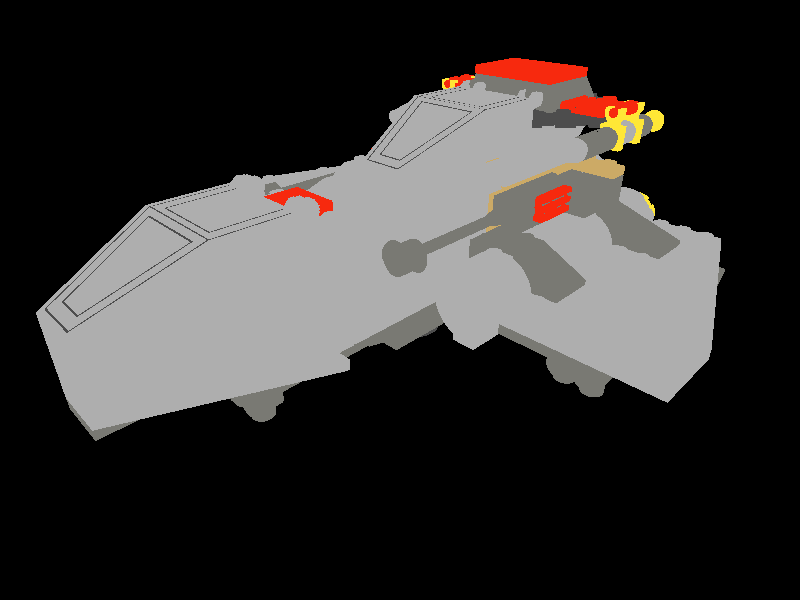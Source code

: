 // Generated by L3P v1.3 20010120  (C) 1998-2001 Lars C. Hassing  lch@ccieurope.com
// WWW: http://home16.inet.tele.dk/hassing/l3p.html
// WWW: http://www.ldraw.org/download/software/l3p
// Date: Sun May 26 17:05:51 2002
// Input file: Venom.mpd
// ModelDir: 
// LDRAWDIR: C:\PROGRA~1\LDRAW
// Commandline: C:\PROGRA~1\LDRAW\L3P.EXE Venom.mpd


#declare QUAL = 3;  // Quality level, 0=BBox, 1=no refr, 2=normal, 3=studlogo

#declare SW = 0.5;  // Width of seam between two bricks

#declare STUDS = 1;  // 1=on 0=off

#declare BUMPS = 0;  // 1=on 0=off


#declare BUMPNORMAL = normal { bumps 0.01 scale 20 }
#declare AMB = 0.4;
#declare DIF = 0.4;


#declare O7071 = sqrt(0.5);

#declare L3Logo = union {
	sphere {<-59,0,-96>,6}
	cylinder {<-59,0,-96>,<59,0,-122>,6 open}
	sphere {<59,0,-122>,6}
	cylinder {<59,0,-122>,<59,0,-84>,6 open}
	sphere {<59,0,-84>,6}

	sphere {<-59,0,-36>,6}
	cylinder {<-59,0,-36>,<-59,0,1>,6 open}
	sphere {<-59,0,1>,6}
	cylinder {<0,0,-49>,<0,0,-25>,6 open}
	sphere {<0,0,-25>,6}
	sphere {<59,0,-62>,6}
	cylinder {<59,0,-62>,<59,0,-24>,6 open}
	sphere {<59,0,-24>,6}
	cylinder {<-59,0,-36>,<59,0,-62>,6 open}

	sphere {<-35.95,0,57>,6}
	torus {18.45,6 clipped_by{plane{<40,0,-9>,0}} translate<-40,0,39>}
	cylinder {<-44.05,0,21>,<35.95,0,3>,6 open}
	torus {18.45,6 clipped_by{plane{<-40,0,9>,0}} translate<40,0,21>}
	cylinder {<44.05,0,39>,<0,0,49>,6 open}
	sphere {<0,0,49>,6}
	cylinder {<0,0,49>,<0,0,34>,6 open}
	sphere {<0,0,34>,6}

	torus {18.45,6 clipped_by{plane{<40,0,-9>,0}} translate<-40,0,99>}
	cylinder {<-44.05,0,81>,<35.95,0,63>,6 open}
	torus {18.45,6 clipped_by{plane{<-40,0,9>,0}} translate<40,0,81>}
	cylinder {<44.05,0,99>,<-35.95,0,117>,6 open}

	scale 4.5/128
}


#ifndef (Color7)
#declare Color7 = #if (version >= 3.1) material { #end texture {
	pigment { rgb <0.682353,0.682353,0.682353> }
	finish { ambient AMB diffuse DIF }
	#if (QUAL > 1)
		finish { phong 0.5 phong_size 40 reflection 0.08 }
		#if (BUMPS) normal { BUMPNORMAL } #end
	#end
} #if (version >= 3.1) } #end
#end

#ifndef (Color8)
#declare Color8 = #if (version >= 3.1) material { #end texture {
	pigment { rgb <0.47451,0.47451,0.45098> }
	finish { ambient AMB diffuse DIF }
	#if (QUAL > 1)
		finish { phong 0.5 phong_size 40 reflection 0.08 }
		#if (BUMPS) normal { BUMPNORMAL } #end
	#end
} #if (version >= 3.1) } #end
#end

#ifndef (Color46)
#declare Color46 = #if (version >= 3.1) material { #end texture {
	pigment { rgb <1,0.905882,0.211765> #if (QUAL > 1) filter 0.85 #end }
	finish { ambient AMB diffuse DIF }
	#if (QUAL > 1)
		finish { phong 0.5 phong_size 40 reflection 0.2 }
		#if (version >= 3.1) #else finish { refraction 1 ior 1.25 } #end
		#if (BUMPS) normal { BUMPNORMAL } #end
	#end
} #if (version >= 3.1) #if (QUAL > 1) interior { ior 1.25 } #end } #end
#end

#ifndef (Color0)
#declare Color0 = #if (version >= 3.1) material { #end texture {
	pigment { rgb <0.301961,0.301961,0.301961> }
	finish { ambient AMB diffuse DIF }
	#if (QUAL > 1)
		finish { phong 0.5 phong_size 40 reflection 0.08 }
		#if (BUMPS) normal { BUMPNORMAL } #end
	#end
} #if (version >= 3.1) } #end
#end

#ifndef (Color19)
#declare Color19 = #if (version >= 3.1) material { #end texture {
	pigment { rgb <0.8,0.666667,0.4> }
	finish { ambient AMB diffuse DIF }
	#if (QUAL > 1)
		finish { phong 0.5 phong_size 40 reflection 0.08 }
		#if (BUMPS) normal { BUMPNORMAL } #end
	#end
} #if (version >= 3.1) } #end
#end

#ifndef (Color4)
#declare Color4 = #if (version >= 3.1) material { #end texture {
	pigment { rgb <0.968627,0.160784,0.054902> }
	finish { ambient AMB diffuse DIF }
	#if (QUAL > 1)
		finish { phong 0.5 phong_size 40 reflection 0.08 }
		#if (BUMPS) normal { BUMPNORMAL } #end
	#end
} #if (version >= 3.1) } #end
#end

#ifndef (Color39)
#declare Color39 = #if (version >= 3.1) material { #end texture {
	pigment { rgb <0.682353,0.682353,0.682353> #if (QUAL > 1) filter 0.85 #end }
	finish { ambient AMB diffuse DIF }
	#if (QUAL > 1)
		finish { phong 0.5 phong_size 40 reflection 0.2 }
		#if (version >= 3.1) #else finish { refraction 1 ior 1.25 } #end
		#if (BUMPS) normal { BUMPNORMAL } #end
	#end
} #if (version >= 3.1) #if (QUAL > 1) interior { ior 1.25 } #end } #end
#end

#ifndef (Color14)
#declare Color14 = #if (version >= 3.1) material { #end texture {
	pigment { rgb <1,0.905882,0.211765> }
	finish { ambient AMB diffuse DIF }
	#if (QUAL > 1)
		finish { phong 0.5 phong_size 40 reflection 0.08 }
		#if (BUMPS) normal { BUMPNORMAL } #end
	#end
} #if (version >= 3.1) } #end
#end

#declare stud4_dot_dat = difference {
	cylinder { <0,0,0>, <0,-4,0>, 8 }
	cylinder { <0,0.01,0>, <0,-4.01,0>, 6 }
}

#declare box5_dot_dat = object {
// Box 5 (five faces)
// Name: box5.dat
// Author: James Jessiman
// Original LDraw Primitive
// LDRAW_ORG Primitive UPDATE 2002-02
// BFC CERTIFY CW
// 2002-04-03 SEB Modified for BFC compliance
	mesh {
		triangle { <-1,1,-1>, <1,1,-1>, <1,1,1> }
		triangle { <1,1,1>, <-1,1,1>, <-1,1,-1> }
		triangle { <1,1,1>, <1,0,1>, <-1,0,1> }
		triangle { <-1,0,1>, <-1,1,1>, <1,1,1> }
		triangle { <-1,1,1>, <-1,0,1>, <-1,0,-1> }
		triangle { <-1,0,-1>, <-1,1,-1>, <-1,1,1> }
		triangle { <-1,1,-1>, <-1,0,-1>, <1,0,-1> }
		triangle { <1,0,-1>, <1,1,-1>, <-1,1,-1> }
		triangle { <1,1,-1>, <1,0,-1>, <1,0,1> }
		triangle { <1,0,1>, <1,1,1>, <1,1,-1> }
// 
	}
}

#declare stud_dot_dat = 
#if (QUAL <= 2)
cylinder { <0,0,0>, <0,-4,0>, 6 }
#else
union {
	cylinder { <0,0,0>, <0,-4,0>, 6 }
	object { L3Logo translate <0,-4,0> }
}
#end

#declare _3027_dot_dat = #if (QUAL = 0) box { <-160,-4,-60>, <160,8,60> } #else union {
// Plate  6 x 16
// Name: 3027.dat
// Author: James Jessiman
// Original LDraw Part
// LDRAW_ORG Part UPDATE 2001-01
	#if (STUDS)
		object { stud4_dot_dat matrix <1,0,0,0,-1,0,0,0,1,140,4,40> }
		object { stud4_dot_dat matrix <1,0,0,0,-1,0,0,0,1,120,4,40> }
		object { stud4_dot_dat matrix <1,0,0,0,-1,0,0,0,1,100,4,40> }
		object { stud4_dot_dat matrix <1,0,0,0,-1,0,0,0,1,80,4,40> }
		object { stud4_dot_dat matrix <1,0,0,0,-1,0,0,0,1,60,4,40> }
		object { stud4_dot_dat matrix <1,0,0,0,-1,0,0,0,1,40,4,40> }
		object { stud4_dot_dat matrix <1,0,0,0,-1,0,0,0,1,20,4,40> }
		object { stud4_dot_dat matrix <1,0,0,0,-1,0,0,0,1,0,4,40> }
		object { stud4_dot_dat matrix <1,0,0,0,-1,0,0,0,1,-20,4,40> }
		object { stud4_dot_dat matrix <1,0,0,0,-1,0,0,0,1,-40,4,40> }
		object { stud4_dot_dat matrix <1,0,0,0,-1,0,0,0,1,-60,4,40> }
		object { stud4_dot_dat matrix <1,0,0,0,-1,0,0,0,1,-80,4,40> }
		object { stud4_dot_dat matrix <1,0,0,0,-1,0,0,0,1,-100,4,40> }
		object { stud4_dot_dat matrix <1,0,0,0,-1,0,0,0,1,-120,4,40> }
		object { stud4_dot_dat matrix <1,0,0,0,-1,0,0,0,1,-140,4,40> }
		object { stud4_dot_dat matrix <1,0,0,0,-1,0,0,0,1,140,4,20> }
		object { stud4_dot_dat matrix <1,0,0,0,-1,0,0,0,1,120,4,20> }
		object { stud4_dot_dat matrix <1,0,0,0,-1,0,0,0,1,100,4,20> }
		object { stud4_dot_dat matrix <1,0,0,0,-1,0,0,0,1,80,4,20> }
		object { stud4_dot_dat matrix <1,0,0,0,-1,0,0,0,1,60,4,20> }
		object { stud4_dot_dat matrix <1,0,0,0,-1,0,0,0,1,40,4,20> }
		object { stud4_dot_dat matrix <1,0,0,0,-1,0,0,0,1,20,4,20> }
		object { stud4_dot_dat matrix <1,0,0,0,-1,0,0,0,1,0,4,20> }
		object { stud4_dot_dat matrix <1,0,0,0,-1,0,0,0,1,-20,4,20> }
		object { stud4_dot_dat matrix <1,0,0,0,-1,0,0,0,1,-40,4,20> }
		object { stud4_dot_dat matrix <1,0,0,0,-1,0,0,0,1,-60,4,20> }
		object { stud4_dot_dat matrix <1,0,0,0,-1,0,0,0,1,-80,4,20> }
		object { stud4_dot_dat matrix <1,0,0,0,-1,0,0,0,1,-100,4,20> }
		object { stud4_dot_dat matrix <1,0,0,0,-1,0,0,0,1,-120,4,20> }
		object { stud4_dot_dat matrix <1,0,0,0,-1,0,0,0,1,-140,4,20> }
		object { stud4_dot_dat matrix <1,0,0,0,-1,0,0,0,1,140,4,0> }
		object { stud4_dot_dat matrix <1,0,0,0,-1,0,0,0,1,120,4,0> }
		object { stud4_dot_dat matrix <1,0,0,0,-1,0,0,0,1,100,4,0> }
		object { stud4_dot_dat matrix <1,0,0,0,-1,0,0,0,1,80,4,0> }
		object { stud4_dot_dat matrix <1,0,0,0,-1,0,0,0,1,60,4,0> }
		object { stud4_dot_dat matrix <1,0,0,0,-1,0,0,0,1,40,4,0> }
		object { stud4_dot_dat matrix <1,0,0,0,-1,0,0,0,1,20,4,0> }
		object { stud4_dot_dat matrix <1,0,0,0,-1,0,0,0,1,0,4,0> }
		object { stud4_dot_dat matrix <1,0,0,0,-1,0,0,0,1,-20,4,0> }
		object { stud4_dot_dat matrix <1,0,0,0,-1,0,0,0,1,-40,4,0> }
		object { stud4_dot_dat matrix <1,0,0,0,-1,0,0,0,1,-60,4,0> }
		object { stud4_dot_dat matrix <1,0,0,0,-1,0,0,0,1,-80,4,0> }
		object { stud4_dot_dat matrix <1,0,0,0,-1,0,0,0,1,-100,4,0> }
		object { stud4_dot_dat matrix <1,0,0,0,-1,0,0,0,1,-120,4,0> }
		object { stud4_dot_dat matrix <1,0,0,0,-1,0,0,0,1,-140,4,0> }
		object { stud4_dot_dat matrix <1,0,0,0,-1,0,0,0,1,140,4,-20> }
		object { stud4_dot_dat matrix <1,0,0,0,-1,0,0,0,1,120,4,-20> }
		object { stud4_dot_dat matrix <1,0,0,0,-1,0,0,0,1,100,4,-20> }
		object { stud4_dot_dat matrix <1,0,0,0,-1,0,0,0,1,80,4,-20> }
		object { stud4_dot_dat matrix <1,0,0,0,-1,0,0,0,1,60,4,-20> }
		object { stud4_dot_dat matrix <1,0,0,0,-1,0,0,0,1,40,4,-20> }
		object { stud4_dot_dat matrix <1,0,0,0,-1,0,0,0,1,20,4,-20> }
		object { stud4_dot_dat matrix <1,0,0,0,-1,0,0,0,1,0,4,-20> }
		object { stud4_dot_dat matrix <1,0,0,0,-1,0,0,0,1,-20,4,-20> }
		object { stud4_dot_dat matrix <1,0,0,0,-1,0,0,0,1,-40,4,-20> }
		object { stud4_dot_dat matrix <1,0,0,0,-1,0,0,0,1,-60,4,-20> }
		object { stud4_dot_dat matrix <1,0,0,0,-1,0,0,0,1,-80,4,-20> }
		object { stud4_dot_dat matrix <1,0,0,0,-1,0,0,0,1,-100,4,-20> }
		object { stud4_dot_dat matrix <1,0,0,0,-1,0,0,0,1,-120,4,-20> }
		object { stud4_dot_dat matrix <1,0,0,0,-1,0,0,0,1,-140,4,-20> }
		object { stud4_dot_dat matrix <1,0,0,0,-1,0,0,0,1,140,4,-40> }
		object { stud4_dot_dat matrix <1,0,0,0,-1,0,0,0,1,120,4,-40> }
		object { stud4_dot_dat matrix <1,0,0,0,-1,0,0,0,1,100,4,-40> }
		object { stud4_dot_dat matrix <1,0,0,0,-1,0,0,0,1,80,4,-40> }
		object { stud4_dot_dat matrix <1,0,0,0,-1,0,0,0,1,60,4,-40> }
		object { stud4_dot_dat matrix <1,0,0,0,-1,0,0,0,1,40,4,-40> }
		object { stud4_dot_dat matrix <1,0,0,0,-1,0,0,0,1,20,4,-40> }
		object { stud4_dot_dat matrix <1,0,0,0,-1,0,0,0,1,0,4,-40> }
		object { stud4_dot_dat matrix <1,0,0,0,-1,0,0,0,1,-20,4,-40> }
		object { stud4_dot_dat matrix <1,0,0,0,-1,0,0,0,1,-40,4,-40> }
		object { stud4_dot_dat matrix <1,0,0,0,-1,0,0,0,1,-60,4,-40> }
		object { stud4_dot_dat matrix <1,0,0,0,-1,0,0,0,1,-80,4,-40> }
		object { stud4_dot_dat matrix <1,0,0,0,-1,0,0,0,1,-100,4,-40> }
		object { stud4_dot_dat matrix <1,0,0,0,-1,0,0,0,1,-120,4,-40> }
		object { stud4_dot_dat matrix <1,0,0,0,-1,0,0,0,1,-140,4,-40> }
	#end
	object { box5_dot_dat matrix <156,0,0,0,-4,0,0,0,56,0,8,0> }
	mesh {
		triangle { <160,8,60>, <156,8,56>, <-156,8,56> }
		triangle { <-156,8,56>, <-160,8,60>, <160,8,60> }
		triangle { <160,8,-60>, <156,8,-56>, <-156,8,-56> }
		triangle { <-156,8,-56>, <-160,8,-60>, <160,8,-60> }
		triangle { <160,8,60>, <156,8,56>, <156,8,-56> }
		triangle { <156,8,-56>, <160,8,-60>, <160,8,60> }
		triangle { <-160,8,60>, <-156,8,56>, <-156,8,-56> }
		triangle { <-156,8,-56>, <-160,8,-60>, <-160,8,60> }
	}
	object { box5_dot_dat matrix <160,0,0,0,-8,0,0,0,60,0,8,0> }
	#if (STUDS)
		object { stud_dot_dat matrix <1,0,0,0,1,0,0,0,1,150,0,50> }
		object { stud_dot_dat matrix <1,0,0,0,1,0,0,0,1,130,0,50> }
		object { stud_dot_dat matrix <1,0,0,0,1,0,0,0,1,110,0,50> }
		object { stud_dot_dat matrix <1,0,0,0,1,0,0,0,1,90,0,50> }
		object { stud_dot_dat matrix <1,0,0,0,1,0,0,0,1,70,0,50> }
		object { stud_dot_dat matrix <1,0,0,0,1,0,0,0,1,50,0,50> }
		object { stud_dot_dat matrix <1,0,0,0,1,0,0,0,1,30,0,50> }
		object { stud_dot_dat matrix <1,0,0,0,1,0,0,0,1,10,0,50> }
		object { stud_dot_dat matrix <1,0,0,0,1,0,0,0,1,-10,0,50> }
		object { stud_dot_dat matrix <1,0,0,0,1,0,0,0,1,-30,0,50> }
		object { stud_dot_dat matrix <1,0,0,0,1,0,0,0,1,-50,0,50> }
		object { stud_dot_dat matrix <1,0,0,0,1,0,0,0,1,-70,0,50> }
		object { stud_dot_dat matrix <1,0,0,0,1,0,0,0,1,-90,0,50> }
		object { stud_dot_dat matrix <1,0,0,0,1,0,0,0,1,-110,0,50> }
		object { stud_dot_dat matrix <1,0,0,0,1,0,0,0,1,-130,0,50> }
		object { stud_dot_dat matrix <1,0,0,0,1,0,0,0,1,-150,0,50> }
		object { stud_dot_dat matrix <1,0,0,0,1,0,0,0,1,150,0,30> }
		object { stud_dot_dat matrix <1,0,0,0,1,0,0,0,1,130,0,30> }
		object { stud_dot_dat matrix <1,0,0,0,1,0,0,0,1,110,0,30> }
		object { stud_dot_dat matrix <1,0,0,0,1,0,0,0,1,90,0,30> }
		object { stud_dot_dat matrix <1,0,0,0,1,0,0,0,1,70,0,30> }
		object { stud_dot_dat matrix <1,0,0,0,1,0,0,0,1,50,0,30> }
		object { stud_dot_dat matrix <1,0,0,0,1,0,0,0,1,30,0,30> }
		object { stud_dot_dat matrix <1,0,0,0,1,0,0,0,1,10,0,30> }
		object { stud_dot_dat matrix <1,0,0,0,1,0,0,0,1,-10,0,30> }
		object { stud_dot_dat matrix <1,0,0,0,1,0,0,0,1,-30,0,30> }
		object { stud_dot_dat matrix <1,0,0,0,1,0,0,0,1,-50,0,30> }
		object { stud_dot_dat matrix <1,0,0,0,1,0,0,0,1,-70,0,30> }
		object { stud_dot_dat matrix <1,0,0,0,1,0,0,0,1,-90,0,30> }
		object { stud_dot_dat matrix <1,0,0,0,1,0,0,0,1,-110,0,30> }
		object { stud_dot_dat matrix <1,0,0,0,1,0,0,0,1,-130,0,30> }
		object { stud_dot_dat matrix <1,0,0,0,1,0,0,0,1,-150,0,30> }
		object { stud_dot_dat matrix <1,0,0,0,1,0,0,0,1,150,0,10> }
		object { stud_dot_dat matrix <1,0,0,0,1,0,0,0,1,130,0,10> }
		object { stud_dot_dat matrix <1,0,0,0,1,0,0,0,1,110,0,10> }
		object { stud_dot_dat matrix <1,0,0,0,1,0,0,0,1,90,0,10> }
		object { stud_dot_dat matrix <1,0,0,0,1,0,0,0,1,70,0,10> }
		object { stud_dot_dat matrix <1,0,0,0,1,0,0,0,1,50,0,10> }
		object { stud_dot_dat matrix <1,0,0,0,1,0,0,0,1,30,0,10> }
		object { stud_dot_dat matrix <1,0,0,0,1,0,0,0,1,10,0,10> }
		object { stud_dot_dat matrix <1,0,0,0,1,0,0,0,1,-10,0,10> }
		object { stud_dot_dat matrix <1,0,0,0,1,0,0,0,1,-30,0,10> }
		object { stud_dot_dat matrix <1,0,0,0,1,0,0,0,1,-50,0,10> }
		object { stud_dot_dat matrix <1,0,0,0,1,0,0,0,1,-70,0,10> }
		object { stud_dot_dat matrix <1,0,0,0,1,0,0,0,1,-90,0,10> }
		object { stud_dot_dat matrix <1,0,0,0,1,0,0,0,1,-110,0,10> }
		object { stud_dot_dat matrix <1,0,0,0,1,0,0,0,1,-130,0,10> }
		object { stud_dot_dat matrix <1,0,0,0,1,0,0,0,1,-150,0,10> }
		object { stud_dot_dat matrix <1,0,0,0,1,0,0,0,1,150,0,-10> }
		object { stud_dot_dat matrix <1,0,0,0,1,0,0,0,1,130,0,-10> }
		object { stud_dot_dat matrix <1,0,0,0,1,0,0,0,1,110,0,-10> }
		object { stud_dot_dat matrix <1,0,0,0,1,0,0,0,1,90,0,-10> }
		object { stud_dot_dat matrix <1,0,0,0,1,0,0,0,1,70,0,-10> }
		object { stud_dot_dat matrix <1,0,0,0,1,0,0,0,1,50,0,-10> }
		object { stud_dot_dat matrix <1,0,0,0,1,0,0,0,1,30,0,-10> }
		object { stud_dot_dat matrix <1,0,0,0,1,0,0,0,1,10,0,-10> }
		object { stud_dot_dat matrix <1,0,0,0,1,0,0,0,1,-10,0,-10> }
		object { stud_dot_dat matrix <1,0,0,0,1,0,0,0,1,-30,0,-10> }
		object { stud_dot_dat matrix <1,0,0,0,1,0,0,0,1,-50,0,-10> }
		object { stud_dot_dat matrix <1,0,0,0,1,0,0,0,1,-70,0,-10> }
		object { stud_dot_dat matrix <1,0,0,0,1,0,0,0,1,-90,0,-10> }
		object { stud_dot_dat matrix <1,0,0,0,1,0,0,0,1,-110,0,-10> }
		object { stud_dot_dat matrix <1,0,0,0,1,0,0,0,1,-130,0,-10> }
		object { stud_dot_dat matrix <1,0,0,0,1,0,0,0,1,-150,0,-10> }
		object { stud_dot_dat matrix <1,0,0,0,1,0,0,0,1,150,0,-30> }
		object { stud_dot_dat matrix <1,0,0,0,1,0,0,0,1,130,0,-30> }
		object { stud_dot_dat matrix <1,0,0,0,1,0,0,0,1,110,0,-30> }
		object { stud_dot_dat matrix <1,0,0,0,1,0,0,0,1,90,0,-30> }
		object { stud_dot_dat matrix <1,0,0,0,1,0,0,0,1,70,0,-30> }
		object { stud_dot_dat matrix <1,0,0,0,1,0,0,0,1,50,0,-30> }
		object { stud_dot_dat matrix <1,0,0,0,1,0,0,0,1,30,0,-30> }
		object { stud_dot_dat matrix <1,0,0,0,1,0,0,0,1,10,0,-30> }
		object { stud_dot_dat matrix <1,0,0,0,1,0,0,0,1,-10,0,-30> }
		object { stud_dot_dat matrix <1,0,0,0,1,0,0,0,1,-30,0,-30> }
		object { stud_dot_dat matrix <1,0,0,0,1,0,0,0,1,-50,0,-30> }
		object { stud_dot_dat matrix <1,0,0,0,1,0,0,0,1,-70,0,-30> }
		object { stud_dot_dat matrix <1,0,0,0,1,0,0,0,1,-90,0,-30> }
		object { stud_dot_dat matrix <1,0,0,0,1,0,0,0,1,-110,0,-30> }
		object { stud_dot_dat matrix <1,0,0,0,1,0,0,0,1,-130,0,-30> }
		object { stud_dot_dat matrix <1,0,0,0,1,0,0,0,1,-150,0,-30> }
		object { stud_dot_dat matrix <1,0,0,0,1,0,0,0,1,150,0,-50> }
		object { stud_dot_dat matrix <1,0,0,0,1,0,0,0,1,130,0,-50> }
		object { stud_dot_dat matrix <1,0,0,0,1,0,0,0,1,110,0,-50> }
		object { stud_dot_dat matrix <1,0,0,0,1,0,0,0,1,90,0,-50> }
		object { stud_dot_dat matrix <1,0,0,0,1,0,0,0,1,70,0,-50> }
		object { stud_dot_dat matrix <1,0,0,0,1,0,0,0,1,50,0,-50> }
		object { stud_dot_dat matrix <1,0,0,0,1,0,0,0,1,30,0,-50> }
		object { stud_dot_dat matrix <1,0,0,0,1,0,0,0,1,10,0,-50> }
		object { stud_dot_dat matrix <1,0,0,0,1,0,0,0,1,-10,0,-50> }
		object { stud_dot_dat matrix <1,0,0,0,1,0,0,0,1,-30,0,-50> }
		object { stud_dot_dat matrix <1,0,0,0,1,0,0,0,1,-50,0,-50> }
		object { stud_dot_dat matrix <1,0,0,0,1,0,0,0,1,-70,0,-50> }
		object { stud_dot_dat matrix <1,0,0,0,1,0,0,0,1,-90,0,-50> }
		object { stud_dot_dat matrix <1,0,0,0,1,0,0,0,1,-110,0,-50> }
		object { stud_dot_dat matrix <1,0,0,0,1,0,0,0,1,-130,0,-50> }
		object { stud_dot_dat matrix <1,0,0,0,1,0,0,0,1,-150,0,-50> }
// 
	#end
}
#end

#declare _3034_dot_dat = #if (QUAL = 0) box { <-80,-4,-20>, <80,8,20> } #else union {
// Plate  2 x  8
// Name: 3034.dat
// Author: James Jessiman
// Original LDraw Part
// LDRAW_ORG Part UPDATE 2001-01
	#if (STUDS)
		object { stud4_dot_dat matrix <1,0,0,0,-1,0,0,0,1,60,4,0> }
		object { stud4_dot_dat matrix <1,0,0,0,-1,0,0,0,1,40,4,0> }
		object { stud4_dot_dat matrix <1,0,0,0,-1,0,0,0,1,20,4,0> }
		object { stud4_dot_dat matrix <1,0,0,0,-1,0,0,0,1,0,4,0> }
		object { stud4_dot_dat matrix <1,0,0,0,-1,0,0,0,1,-20,4,0> }
		object { stud4_dot_dat matrix <1,0,0,0,-1,0,0,0,1,-40,4,0> }
		object { stud4_dot_dat matrix <1,0,0,0,-1,0,0,0,1,-60,4,0> }
	#end
	object { box5_dot_dat matrix <76,0,0,0,-4,0,0,0,16,0,8,0> }
	mesh {
		triangle { <80,8,20>, <76,8,16>, <-76,8,16> }
		triangle { <-76,8,16>, <-80,8,20>, <80,8,20> }
		triangle { <80,8,-20>, <76,8,-16>, <-76,8,-16> }
		triangle { <-76,8,-16>, <-80,8,-20>, <80,8,-20> }
		triangle { <80,8,20>, <76,8,16>, <76,8,-16> }
		triangle { <76,8,-16>, <80,8,-20>, <80,8,20> }
		triangle { <-80,8,20>, <-76,8,16>, <-76,8,-16> }
		triangle { <-76,8,-16>, <-80,8,-20>, <-80,8,20> }
	}
	object { box5_dot_dat matrix <80,0,0,0,-8,0,0,0,20,0,8,0> }
	#if (STUDS)
		object { stud_dot_dat matrix <1,0,0,0,1,0,0,0,1,70,0,10> }
		object { stud_dot_dat matrix <1,0,0,0,1,0,0,0,1,50,0,10> }
		object { stud_dot_dat matrix <1,0,0,0,1,0,0,0,1,30,0,10> }
		object { stud_dot_dat matrix <1,0,0,0,1,0,0,0,1,10,0,10> }
		object { stud_dot_dat matrix <1,0,0,0,1,0,0,0,1,-10,0,10> }
		object { stud_dot_dat matrix <1,0,0,0,1,0,0,0,1,-30,0,10> }
		object { stud_dot_dat matrix <1,0,0,0,1,0,0,0,1,-50,0,10> }
		object { stud_dot_dat matrix <1,0,0,0,1,0,0,0,1,-70,0,10> }
		object { stud_dot_dat matrix <1,0,0,0,1,0,0,0,1,70,0,-10> }
		object { stud_dot_dat matrix <1,0,0,0,1,0,0,0,1,50,0,-10> }
		object { stud_dot_dat matrix <1,0,0,0,1,0,0,0,1,30,0,-10> }
		object { stud_dot_dat matrix <1,0,0,0,1,0,0,0,1,10,0,-10> }
		object { stud_dot_dat matrix <1,0,0,0,1,0,0,0,1,-10,0,-10> }
		object { stud_dot_dat matrix <1,0,0,0,1,0,0,0,1,-30,0,-10> }
		object { stud_dot_dat matrix <1,0,0,0,1,0,0,0,1,-50,0,-10> }
		object { stud_dot_dat matrix <1,0,0,0,1,0,0,0,1,-70,0,-10> }
// 
	#end
}
#end

#declare _2445_dot_dat = #if (QUAL = 0) box { <-120,-4,-20>, <120,8,20> } #else union {
// Plate  2 x 12
// Name: 2445.dat
// Author: James Jessiman
// Original LDraw Part - LDraw beta 0.27 Archive
	#if (STUDS)
		object { stud4_dot_dat matrix <1,0,0,0,-1,0,0,0,1,100,4,0> }
		object { stud4_dot_dat matrix <1,0,0,0,-1,0,0,0,1,80,4,0> }
		object { stud4_dot_dat matrix <1,0,0,0,-1,0,0,0,1,60,4,0> }
		object { stud4_dot_dat matrix <1,0,0,0,-1,0,0,0,1,40,4,0> }
		object { stud4_dot_dat matrix <1,0,0,0,-1,0,0,0,1,20,4,0> }
		object { stud4_dot_dat matrix <1,0,0,0,-1,0,0,0,1,0,4,0> }
		object { stud4_dot_dat matrix <1,0,0,0,-1,0,0,0,1,-20,4,0> }
		object { stud4_dot_dat matrix <1,0,0,0,-1,0,0,0,1,-40,4,0> }
		object { stud4_dot_dat matrix <1,0,0,0,-1,0,0,0,1,-60,4,0> }
		object { stud4_dot_dat matrix <1,0,0,0,-1,0,0,0,1,-80,4,0> }
		object { stud4_dot_dat matrix <1,0,0,0,-1,0,0,0,1,-100,4,0> }
	#end
	object { box5_dot_dat matrix <116,0,0,0,-4,0,0,0,16,0,8,0> }
	mesh {
		triangle { <120,8,20>, <116,8,16>, <-116,8,16> }
		triangle { <-116,8,16>, <-120,8,20>, <120,8,20> }
		triangle { <120,8,-20>, <116,8,-16>, <-116,8,-16> }
		triangle { <-116,8,-16>, <-120,8,-20>, <120,8,-20> }
		triangle { <120,8,20>, <116,8,16>, <116,8,-16> }
		triangle { <116,8,-16>, <120,8,-20>, <120,8,20> }
		triangle { <-120,8,20>, <-116,8,16>, <-116,8,-16> }
		triangle { <-116,8,-16>, <-120,8,-20>, <-120,8,20> }
	}
	object { box5_dot_dat matrix <120,0,0,0,-8,0,0,0,20,0,8,0> }
	#if (STUDS)
		object { stud_dot_dat matrix <1,0,0,0,1,0,0,0,1,110,0,10> }
		object { stud_dot_dat matrix <1,0,0,0,1,0,0,0,1,90,0,10> }
		object { stud_dot_dat matrix <1,0,0,0,1,0,0,0,1,70,0,10> }
		object { stud_dot_dat matrix <1,0,0,0,1,0,0,0,1,50,0,10> }
		object { stud_dot_dat matrix <1,0,0,0,1,0,0,0,1,30,0,10> }
		object { stud_dot_dat matrix <1,0,0,0,1,0,0,0,1,10,0,10> }
		object { stud_dot_dat matrix <1,0,0,0,1,0,0,0,1,-10,0,10> }
		object { stud_dot_dat matrix <1,0,0,0,1,0,0,0,1,-30,0,10> }
		object { stud_dot_dat matrix <1,0,0,0,1,0,0,0,1,-50,0,10> }
		object { stud_dot_dat matrix <1,0,0,0,1,0,0,0,1,-70,0,10> }
		object { stud_dot_dat matrix <1,0,0,0,1,0,0,0,1,-90,0,10> }
		object { stud_dot_dat matrix <1,0,0,0,1,0,0,0,1,-110,0,10> }
		object { stud_dot_dat matrix <1,0,0,0,1,0,0,0,1,110,0,-10> }
		object { stud_dot_dat matrix <1,0,0,0,1,0,0,0,1,90,0,-10> }
		object { stud_dot_dat matrix <1,0,0,0,1,0,0,0,1,70,0,-10> }
		object { stud_dot_dat matrix <1,0,0,0,1,0,0,0,1,50,0,-10> }
		object { stud_dot_dat matrix <1,0,0,0,1,0,0,0,1,30,0,-10> }
		object { stud_dot_dat matrix <1,0,0,0,1,0,0,0,1,10,0,-10> }
		object { stud_dot_dat matrix <1,0,0,0,1,0,0,0,1,-10,0,-10> }
		object { stud_dot_dat matrix <1,0,0,0,1,0,0,0,1,-30,0,-10> }
		object { stud_dot_dat matrix <1,0,0,0,1,0,0,0,1,-50,0,-10> }
		object { stud_dot_dat matrix <1,0,0,0,1,0,0,0,1,-70,0,-10> }
		object { stud_dot_dat matrix <1,0,0,0,1,0,0,0,1,-90,0,-10> }
		object { stud_dot_dat matrix <1,0,0,0,1,0,0,0,1,-110,0,-10> }
	#end
}
#end

#declare _3022_dot_dat = #if (QUAL = 0) box { <-20,-4,-20>, <20,8,20> } #else union {
// Plate  2 x  2
// Name: 3022.dat
// Author: James Jessiman
// Original LDraw Part
// LDRAW_ORG Part UPDATE 2001-01
	#if (STUDS)
		object { stud4_dot_dat matrix <1,0,0,0,-1,0,0,0,1,0,4,0> }
	#end
	object { box5_dot_dat matrix <16,0,0,0,-4,0,0,0,16,0,8,0> }
	mesh {
		triangle { <20,8,20>, <16,8,16>, <-16,8,16> }
		triangle { <-16,8,16>, <-20,8,20>, <20,8,20> }
		triangle { <20,8,-20>, <16,8,-16>, <-16,8,-16> }
		triangle { <-16,8,-16>, <-20,8,-20>, <20,8,-20> }
		triangle { <20,8,20>, <16,8,16>, <16,8,-16> }
		triangle { <16,8,-16>, <20,8,-20>, <20,8,20> }
		triangle { <-20,8,20>, <-16,8,16>, <-16,8,-16> }
		triangle { <-16,8,-16>, <-20,8,-20>, <-20,8,20> }
	}
	object { box5_dot_dat matrix <20,0,0,0,-8,0,0,0,20,0,8,0> }
	#if (STUDS)
		object { stud_dot_dat matrix <1,0,0,0,1,0,0,0,1,10,0,10> }
		object { stud_dot_dat matrix <1,0,0,0,1,0,0,0,1,-10,0,10> }
		object { stud_dot_dat matrix <1,0,0,0,1,0,0,0,1,10,0,-10> }
		object { stud_dot_dat matrix <1,0,0,0,1,0,0,0,1,-10,0,-10> }
// 
	#end
}
#end

#declare stud3_dot_dat = cylinder { <0,0,0>, <0,-4,0>, 4 }

#declare _3933_dot_dat = #if (QUAL = 0) box { <-40,-4,-80>, <38.71,8,80> } #else #if (STUDS) union #else object #end {
// Wing  8 x  4 Left
// Name: 3933.dat
// Author: James Jessiman
// Original LDraw Part - LDraw beta 0.27 Archive
	#if (STUDS)
		object { stud4_dot_dat matrix <1,0,0,0,-1,0,0,0,1,0,4,60> }
		object { stud4_dot_dat matrix <1,0,0,0,-1,0,0,0,1,-20,4,60> }
		object { stud4_dot_dat matrix <1,0,0,0,-1,0,0,0,1,0,4,40> }
		object { stud4_dot_dat matrix <1,0,0,0,-1,0,0,0,1,-20,4,40> }
		object { stud4_dot_dat matrix <1,0,0,0,-1,0,0,0,1,0,4,20> }
		object { stud4_dot_dat matrix <1,0,0,0,-1,0,0,0,1,-20,4,20> }
		object { stud4_dot_dat matrix <1,0,0,0,-1,0,0,0,1,0,4,0> }
		object { stud4_dot_dat matrix <1,0,0,0,-1,0,0,0,1,-20,4,0> }
		object { stud4_dot_dat matrix <1,0,0,0,-1,0,0,0,1,-20,4,-20> }
		object { stud4_dot_dat matrix <1,0,0,0,-1,0,0,0,1,-20,4,-40> }
		object { stud3_dot_dat matrix <1,0,0,0,-1,0,0,0,1,-30,4,-60> }
	#end
	mesh {
		triangle { <20,8,80>, <16,8,76>, <-36,8,76> }
		triangle { <-36,8,76>, <-40,8,80>, <20,8,80> }
		triangle { <-40,8,80>, <-36,8,76>, <-36,8,-76> }
		triangle { <-36,8,-76>, <-40,8,-80>, <-40,8,80> }
		triangle { <-40,8,-80>, <-36,8,-76>, <-22.29,8,-76> }
		triangle { <-22.29,8,-76>, <-20,8,-80>, <-40,8,-80> }
		triangle { <-20,8,-80>, <-22.29,8,-76>, <34.29,8,56> }
		triangle { <34.29,8,56>, <38.71,8,57>, <-20,8,-80> }
		triangle { <38.71,8,57>, <34.29,8,56>, <38.71,8,60> }
		triangle { <38.71,8,60>, <34.29,8,56>, <19,8,56> }
		triangle { <19,8,56>, <20,8,60>, <38.71,8,60> }
		triangle { <20,8,60>, <19,8,56>, <16,8,76> }
		triangle { <16,8,76>, <20,8,80>, <20,8,60> }
		triangle { <16,8,76>, <19,8,56>, <19,8,20.32> }
		triangle { <19,8,20.32>, <16,8,13.33>, <16,8,76> }
		triangle { <1.8,8,-19.8>, <-4,8,-14>, <-6,8,-16> }
		triangle { <-6,8,-16>, <0.6,8,-22.6>, <1.8,8,-19.8> }
		triangle { <-1.93,8,-28.5>, <-4,8,-28.5>, <-4,8,-31.5> }
		triangle { <-4,8,-31.5>, <-3.22,8,-31.5>, <-1.93,8,-28.5> }
		triangle { <-16.21,8,-61.8>, <-24,8,-54>, <-26,8,-56> }
		triangle { <-26,8,-56>, <-17.41,8,-64.6>, <-16.21,8,-61.8> }
		triangle { <-19.07,8,-68.5>, <-24,8,-68.5>, <-24,8,-71.5> }
		triangle { <-24,8,-71.5>, <-20.36,8,-71.5>, <-19.07,8,-68.5> }
		triangle { <34.29,8,56>, <19,8,56>, <19,4,56> }
		triangle { <19,4,56>, <34.29,4,56>, <34.29,8,56> }
		triangle { <19,8,56>, <19,8,20.32>, <19,4,20.32> }
		triangle { <19,4,20.32>, <19,4,56>, <19,8,56> }
		triangle { <19,8,20.32>, <34.29,8,56>, <34.29,4,56> }
		triangle { <34.29,4,56>, <19,4,20.32>, <19,8,20.32> }
		triangle { <16,8,76>, <16,8,13.33>, <16,4,13.33> }
		triangle { <16,4,13.33>, <16,4,76>, <16,8,76> }
		triangle { <16,8,13.33>, <1.8,8,-19.8>, <1.8,4,-19.8> }
		triangle { <1.8,4,-19.8>, <16,4,13.33>, <16,8,13.33> }
		triangle { <1.8,8,-19.8>, <-4,8,-14>, <-4,4,-14> }
		triangle { <-4,4,-14>, <1.8,4,-19.8>, <1.8,8,-19.8> }
		triangle { <-4,8,-14>, <-6,8,-16>, <-6,4,-16> }
		triangle { <-6,4,-16>, <-4,4,-14>, <-4,8,-14> }
		triangle { <-6,8,-16>, <0.6,8,-22.6>, <0.6,4,-22.6> }
		triangle { <0.6,4,-22.6>, <-6,4,-16>, <-6,8,-16> }
		triangle { <0.6,8,-22.6>, <-1.93,8,-28.5>, <-1.93,4,-28.5> }
		triangle { <-1.93,4,-28.5>, <0.6,4,-22.6>, <0.6,8,-22.6> }
		triangle { <-1.93,8,-28.5>, <-4,8,-28.5>, <-4,4,-28.5> }
		triangle { <-4,4,-28.5>, <-1.93,4,-28.5>, <-1.93,8,-28.5> }
		triangle { <-4,8,-28.5>, <-4,8,-31.5>, <-4,4,-31.5> }
		triangle { <-4,4,-31.5>, <-4,4,-28.5>, <-4,8,-28.5> }
		triangle { <-4,8,-31.5>, <-3.22,8,-31.5>, <-3.22,4,-31.5> }
		triangle { <-3.22,4,-31.5>, <-4,4,-31.5>, <-4,8,-31.5> }
		triangle { <-3.22,8,-31.5>, <-16.21,8,-61.8>, <-16.21,4,-61.8> }
		triangle { <-16.21,4,-61.8>, <-3.22,4,-31.5>, <-3.22,8,-31.5> }
		triangle { <-16.21,8,-61.8>, <-24,8,-54>, <-24,4,-54> }
		triangle { <-24,4,-54>, <-16.21,4,-61.8>, <-16.21,8,-61.8> }
		triangle { <-24,8,-54>, <-26,8,-56>, <-26,4,-56> }
		triangle { <-26,4,-56>, <-24,4,-54>, <-24,8,-54> }
		triangle { <-26,8,-56>, <-17.41,8,-64.6>, <-17.41,4,-64.6> }
		triangle { <-17.41,4,-64.6>, <-26,4,-56>, <-26,8,-56> }
		triangle { <-17.41,8,-64.6>, <-19.07,8,-68.5>, <-19.07,4,-68.5> }
		triangle { <-19.07,4,-68.5>, <-17.41,4,-64.6>, <-17.41,8,-64.6> }
		triangle { <-19.07,8,-68.5>, <-24,8,-68.5>, <-24,4,-68.5> }
		triangle { <-24,4,-68.5>, <-19.07,4,-68.5>, <-19.07,8,-68.5> }
		triangle { <-24,8,-68.5>, <-24,8,-71.5>, <-24,4,-71.5> }
		triangle { <-24,4,-71.5>, <-24,4,-68.5>, <-24,8,-68.5> }
		triangle { <-24,8,-71.5>, <-20.36,8,-71.5>, <-20.36,4,-71.5> }
		triangle { <-20.36,4,-71.5>, <-24,4,-71.5>, <-24,8,-71.5> }
		triangle { <-20.36,8,-71.5>, <-22.29,8,-76>, <-22.29,4,-76> }
		triangle { <-22.29,4,-76>, <-20.36,4,-71.5>, <-20.36,8,-71.5> }
		triangle { <-22.29,8,-76>, <-36,8,-76>, <-36,4,-76> }
		triangle { <-36,4,-76>, <-22.29,4,-76>, <-22.29,8,-76> }
		triangle { <-36,8,-76>, <-36,8,76>, <-36,4,76> }
		triangle { <-36,4,76>, <-36,4,-76>, <-36,8,-76> }
		triangle { <-36,8,76>, <16,8,76>, <16,4,76> }
		triangle { <16,4,76>, <-36,4,76>, <-36,8,76> }
		triangle { <34.29,4,56>, <19,4,56>, <19,4,20.32> }
		triangle { <16,4,76>, <-36,4,76>, <-36,4,-76> }
		triangle { <16,4,76>, <16,4,13.33>, <-22.29,4,-76> }
		triangle { <-22.29,4,-76>, <-36,4,-76>, <16,4,76> }
		triangle { <20,8,80>, <-40,8,80>, <-40,0,80> }
		triangle { <-40,0,80>, <20,0,80>, <20,8,80> }
		triangle { <-40,8,80>, <-40,8,-80>, <-40,0,-80> }
		triangle { <-40,0,-80>, <-40,0,80>, <-40,8,80> }
		triangle { <-40,8,-80>, <-20,8,-80>, <-20,0,-80> }
		triangle { <-20,0,-80>, <-40,0,-80>, <-40,8,-80> }
		triangle { <-20,8,-80>, <38.71,8,57>, <38.71,0,57> }
		triangle { <38.71,0,57>, <-20,0,-80>, <-20,8,-80> }
		triangle { <38.71,8,57>, <38.71,8,60>, <38.71,0,60> }
		triangle { <38.71,0,60>, <38.71,0,57>, <38.71,8,57> }
		triangle { <38.71,8,60>, <20,8,60>, <20,0,60> }
		triangle { <20,0,60>, <38.71,0,60>, <38.71,8,60> }
		triangle { <20,8,60>, <20,8,80>, <20,0,80> }
		triangle { <20,0,80>, <20,0,60>, <20,8,60> }
		triangle { <20,0,80>, <20,0,60>, <-40,0,-80> }
		triangle { <-40,0,-80>, <-40,0,80>, <20,0,80> }
		triangle { <38.71,0,57>, <20,0,60>, <-40,0,-80> }
		triangle { <-40,0,-80>, <-20,0,-80>, <38.71,0,57> }
		triangle { <20,0,60>, <38.71,0,60>, <38.71,0,57> }
	}
	#if (STUDS)
		object { stud_dot_dat matrix <1,0,0,0,1,0,0,0,1,-30,0,70> }
		object { stud_dot_dat matrix <1,0,0,0,1,0,0,0,1,-10,0,70> }
		object { stud_dot_dat matrix <1,0,0,0,1,0,0,0,1,10,0,70> }
		object { stud_dot_dat matrix <1,0,0,0,1,0,0,0,1,-30,0,50> }
		object { stud_dot_dat matrix <1,0,0,0,1,0,0,0,1,-10,0,50> }
		object { stud_dot_dat matrix <1,0,0,0,1,0,0,0,1,10,0,50> }
		object { stud_dot_dat matrix <1,0,0,0,1,0,0,0,1,-30,0,30> }
		object { stud_dot_dat matrix <1,0,0,0,1,0,0,0,1,-10,0,30> }
		object { stud_dot_dat matrix <1,0,0,0,1,0,0,0,1,10,0,30> }
		object { stud_dot_dat matrix <1,0,0,0,1,0,0,0,1,-30,0,10> }
		object { stud_dot_dat matrix <1,0,0,0,1,0,0,0,1,-10,0,10> }
		object { stud_dot_dat matrix <1,0,0,0,1,0,0,0,1,10,0,10> }
		object { stud_dot_dat matrix <1,0,0,0,1,0,0,0,1,-30,0,-10> }
		object { stud_dot_dat matrix <1,0,0,0,1,0,0,0,1,-10,0,-10> }
		object { stud_dot_dat matrix <1,0,0,0,1,0,0,0,1,-30,0,-30> }
		object { stud_dot_dat matrix <1,0,0,0,1,0,0,0,1,-10,0,-30> }
		object { stud_dot_dat matrix <1,0,0,0,1,0,0,0,1,-30,0,-50> }
		object { stud_dot_dat matrix <1,0,0,0,1,0,0,0,1,-30,0,-70> }
// 
	#end
}
#end

#declare _3934_dot_dat = #if (QUAL = 0) box { <-38.71,-4,-80>, <40,8,80> } #else object {
// Wing  8 x  4 Right
// Name: 3934.dat
// Author: James Jessiman
// Original LDraw Part - LDraw beta 0.27 Archive
	object { _3933_dot_dat matrix <-1,0,0,0,1,0,0,0,1,0,0,0> }
// 
}
#end

#declare _3023_dot_dat = #if (QUAL = 0) box { <-20,-4,-10>, <20,8,10> } #else union {
// Plate  1 x  2
// Name: 3023.dat
// Author: James Jessiman
// Original LDraw Part
// LDRAW_ORG Part UPDATE 2001-01
	#if (STUDS)
		object { stud3_dot_dat matrix <1,0,0,0,-1,0,0,0,1,0,4,0> }
	#end
	object { box5_dot_dat matrix <16,0,0,0,-4,0,0,0,6,0,8,0> }
	mesh {
		triangle { <20,8,10>, <16,8,6>, <-16,8,6> }
		triangle { <-16,8,6>, <-20,8,10>, <20,8,10> }
		triangle { <-20,8,10>, <-16,8,6>, <-16,8,-6> }
		triangle { <-16,8,-6>, <-20,8,-10>, <-20,8,10> }
		triangle { <-20,8,-10>, <-16,8,-6>, <16,8,-6> }
		triangle { <16,8,-6>, <20,8,-10>, <-20,8,-10> }
		triangle { <20,8,-10>, <16,8,-6>, <16,8,6> }
		triangle { <16,8,6>, <20,8,10>, <20,8,-10> }
	}
	object { box5_dot_dat matrix <20,0,0,0,-8,0,0,0,10,0,8,0> }
	#if (STUDS)
		object { stud_dot_dat matrix <1,0,0,0,1,0,0,0,1,10,0,0> }
		object { stud_dot_dat matrix <1,0,0,0,1,0,0,0,1,-10,0,0> }
// 
	#end
}
#end

#declare _4_dash_4ndis_dot_dat = #if (version >= 3.1)
	disc {
		<0,0,0>, <0,1,0>, 2, 1
		clipped_by { box { <-1,-1,-1>, <1,1,1> } }
	}
#else
	difference {
		box { <-1,-0.001,-1>, <1,0.001,1> }
		cylinder { <0,-1,0>, <0,1,0>, 1 }
	}
#end

#declare _4_dash_4cyli_dot_dat = cylinder { <0,0,0>, <0,1,0>, 1 open }

#declare ring3_dot_dat = #if (version >= 3.1)
	disc { <0,0,0>, <0,1,0>, 4, 3 }
#else
	difference {
		cylinder { <0,-0.001,0>, <0,0.001,0>, 4 }
		cylinder { <0,-0.002,0>, <0,0.002,0>, 3 }
	}
#end

#declare stud2a_dot_dat = difference {
	cylinder { <0,0,0>, <0,-4,0>, 6 }
	cylinder { <0,0.01,0>, <0,-4.01,0>, 4 }
}

#declare stud2_dot_dat = difference {
	cylinder { <0,0,0>, <0,-4,0>, 6 }
	cylinder { <0,0.01,0>, <0,-4.01,0>, 4 }
}

#declare ring4_dot_dat = #if (version >= 3.1)
	disc { <0,0,0>, <0,1,0>, 5, 4 }
#else
	difference {
		cylinder { <0,-0.001,0>, <0,0.001,0>, 5 }
		cylinder { <0,-0.002,0>, <0,0.002,0>, 4 }
	}
#end

#declare _1_dash_8cyli_dot_dat = cylinder {
	<0,0,0>, <0,1,0>, 1 open
	clipped_by { box { <O7071,0,0>, <1,1,O7071> } }
}

#declare _1_dash_4cyli_dot_dat = cylinder { <0,0,0>, <0,1,0>, 1 open clipped_by { box { <0,-1,0>,<2,2,2> } } }

#declare _2_dash_4disc_dot_dat = #if (version >= 3.1)
	disc {
		<0,0,0>, <0,1,0>, 1
		clipped_by { box { <-2,-1,0>, <2,1,2> } }
	}
#else
	cylinder {
		<0,-0.001,0>, <0,0.001,0>, 1
		clipped_by { box { <-2,-1,0>, <2,1,2> } }
	}
#end

#declare ring10_dot_dat = #if (version >= 3.1)
	disc { <0,0,0>, <0,1,0>, 11, 10 }
#else
	difference {
		cylinder { <0,-0.001,0>, <0,0.001,0>, 11 }
		cylinder { <0,-0.002,0>, <0,0.002,0>, 10 }
	}
#end

#declare rect_dot_dat = object {
// Rectangle
// Name: rect.dat
// Author: James Jessiman
// Original LDraw Primitive
// LDRAW_ORG Primitive UPDATE 2002-02
// BFC CERTIFY CW
// 2002-4-5: TH: Added BFC statement
	mesh {
		triangle { <1,0,1>, <1,0,-1>, <-1,0,-1> }
		triangle { <-1,0,-1>, <-1,0,1>, <1,0,1> }
// 
	}
}

#declare ring2_dot_dat = #if (version >= 3.1)
	disc { <0,0,0>, <0,1,0>, 3, 2 }
#else
	difference {
		cylinder { <0,-0.001,0>, <0,0.001,0>, 3 }
		cylinder { <0,-0.002,0>, <0,0.002,0>, 2 }
	}
#end

#declare box4_dash_1_dot_dat = object {
// Box, 4 faces drawn, 1 edge left out
// Name: box4-1.dat
// Author: Tore Eriksson 1998
// LDRAW_ORG Primitive UPDATE 2002-02
// BFC CERTIFY CW
// 2002-4-5: TH: Made BFC compliant
	mesh {
		triangle { <-1,1,-1>, <1,1,-1>, <1,1,1> }
		triangle { <1,1,1>, <-1,1,1>, <-1,1,-1> }
		triangle { <1,1,1>, <1,0,1>, <-1,0,1> }
		triangle { <-1,0,1>, <-1,1,1>, <1,1,1> }
		triangle { <-1,1,1>, <-1,0,1>, <-1,0,-1> }
		triangle { <-1,0,-1>, <-1,1,-1>, <-1,1,1> }
		triangle { <1,1,-1>, <1,0,-1>, <1,0,1> }
		triangle { <1,0,1>, <1,1,1>, <1,1,-1> }
// 
	}
}

#declare _30360_dot_dat = #if (QUAL = 0) box { <-30,-34,-60>, <30,34,60> } #else union {
// Cylinder  3 x  6 x  2 2/3 Horizontal
// Name: 30360.dat
// Author: John VanZwieten
// Official LCad update 99-06
	object { _4_dash_4ndis_dot_dat matrix <4,0,0,0,0,1,0,4,0,10,-10,-20> }
	object { _4_dash_4cyli_dot_dat matrix <4,0,0,0,0,-16,0,4,0,10,-10,-20> }
	object { ring3_dot_dat matrix <1.625,0,0,0,0,1,0,1.625,0,10,-10,-36> }
	#if (STUDS)
		object { stud2a_dot_dat matrix <1,0,0,0,0,1,0,1,0,10,-10,-36> }
	#end
	object { _4_dash_4cyli_dot_dat matrix <6.5,0,0,0,0,-12,0,6.5,0,10,-10,-24> }
	object { _4_dash_4ndis_dot_dat matrix <6.5,0,0,0,0,1,0,6.5,0,10,-10,-24> }
// 
	object { _4_dash_4ndis_dot_dat matrix <-4,0,0,0,0,1,0,4,0,-10,-10,-20> }
	object { _4_dash_4cyli_dot_dat matrix <-4,0,0,0,0,-16,0,4,0,-10,-10,-20> }
	object { ring3_dot_dat matrix <-1.625,0,0,0,0,1,0,1.625,0,-10,-10,-36> }
	#if (STUDS)
		object { stud2a_dot_dat matrix <-1,0,0,0,0,1,0,1,0,-10,-10,-36> }
	#end
	object { _4_dash_4cyli_dot_dat matrix <-6.5,0,0,0,0,-12,0,6.5,0,-10,-10,-24> }
	object { _4_dash_4ndis_dot_dat matrix <-6.5,0,0,0,0,1,0,6.5,0,-10,-10,-24> }
	object { _4_dash_4cyli_dot_dat matrix <3,0,0,0,0,-12,0,-3,0,10,10,-24> }
	object { ring3_dot_dat matrix <1.625,0,0,0,0,1,0,-1.625,0,10,10,-36> }
	object { ring3_dot_dat matrix <1,0,0,0,0,1,0,-1,0,10,10,-36> }
	#if (STUDS)
		object { stud2_dot_dat matrix <1,0,0,0,0,1,0,-1,0,10,10,-36> }
	#end
	object { _4_dash_4cyli_dot_dat matrix <6.5,0,0,0,0,-12,0,-6.5,0,10,10,-24> }
	object { _4_dash_4ndis_dot_dat matrix <6.5,0,0,0,0,1,0,-6.5,0,10,10,-24> }
// 
	object { _4_dash_4cyli_dot_dat matrix <-3,0,0,0,0,-12,0,-3,0,-10,10,-24> }
	object { ring3_dot_dat matrix <-1.625,0,0,0,0,1,0,-1.625,0,-10,10,-36> }
	object { ring3_dot_dat matrix <-1,0,0,0,0,1,0,-1,0,-10,10,-36> }
	#if (STUDS)
		object { stud2_dot_dat matrix <-1,0,0,0,0,1,0,-1,0,-10,10,-36> }
	#end
	object { _4_dash_4cyli_dot_dat matrix <-6.5,0,0,0,0,-12,0,-6.5,0,-10,10,-24> }
	object { _4_dash_4ndis_dot_dat matrix <-6.5,0,0,0,0,1,0,-6.5,0,-10,10,-24> }
// 
	object { ring4_dot_dat matrix <4.95,0,0,0,0,1,0,4.95,0,0,0,-20> }
	object { ring4_dot_dat matrix <6,0,0,0,0,1,0,6,0,0,0,-20> }
	mesh {
		triangle { <-14,-14,-20>, <14,-14,-20>, <14,-20,-20> }
		triangle { <14,-20,-20>, <-14,-20,-20>, <-14,-14,-20> }
		triangle { <14,-14,-20>, <14,14,-20>, <20,14,-20> }
		triangle { <20,14,-20>, <20,-14,-20>, <14,-14,-20> }
		triangle { <-14,14,-20>, <-14,-14,-20>, <-20,-14,-20> }
		triangle { <-20,-14,-20>, <-20,14,-20>, <-14,14,-20> }
		triangle { <-6,-14,-20>, <6,-14,-20>, <6,0,-20> }
		triangle { <6,0,-20>, <-6,0,-20>, <-6,-14,-20> }
	}
	object { ring4_dot_dat matrix <5,0,0,0,0,1,0,5,0,0,0,-24> }
	object { ring4_dot_dat matrix <5.2,0,0,0,0,1,0,5.2,0,0,0,-24> }
	mesh {
		triangle { <10,-16.5,-24>, <-10,-16.5,-24>, <-10,-20,-24> }
		triangle { <-10,-20,-24>, <10,-20,-24>, <10,-16.5,-24> }
		triangle { <16.5,10,-24>, <16.5,-10,-24>, <20,-10,-24> }
		triangle { <20,-10,-24>, <20,10,-24>, <16.5,10,-24> }
		triangle { <-10,16.5,-24>, <10,16.5,-24>, <10,20,-24> }
		triangle { <10,20,-24>, <-10,20,-24>, <-10,16.5,-24> }
		triangle { <-16.5,-10,-24>, <-16.5,10,-24>, <-20,10,-24> }
		triangle { <-20,10,-24>, <-20,-10,-24>, <-16.5,-10,-24> }
		triangle { <-3.5,-20,-24>, <3.5,-20,-24>, <3.5,20,-24> }
		triangle { <3.5,20,-24>, <-3.5,20,-24>, <-3.5,-20,-24> }
		triangle { <20,-3.5,-24>, <20,3.5,-24>, <-20,3.5,-24> }
		triangle { <-20,3.5,-24>, <-20,-3.5,-24>, <20,-3.5,-24> }
	}
	object { _4_dash_4cyli_dot_dat matrix <20,0,0,0,0,-12,0,20,0,0,0,-24> }
	object { _1_dash_8cyli_dot_dat matrix <16.63,-6.888,0,0,0,12,6.888,16.63,0,0,0,-36> }
	object { _1_dash_4cyli_dot_dat matrix <14.142,-14.142,0,0,0,-12,14.142,14.142,0,0,0,-24> }
	mesh {
		triangle { <19.702,-1.5,-36>, <19.702,-1.5,-24>, <26,-1.5,-24> }
		triangle { <26,-1.5,-24>, <26,-1.5,-36>, <19.702,-1.5,-36> }
		triangle { <19.702,1.5,-36>, <19.702,1.5,-24>, <26,1.5,-24> }
		triangle { <26,1.5,-24>, <26,1.5,-36>, <19.702,1.5,-36> }
		triangle { <19.702,1.5,-36>, <26,1.5,-36>, <26,-1.5,-36> }
		triangle { <26,-1.5,-36>, <19.702,-1.5,-36>, <19.702,1.5,-36> }
		triangle { <16.105,-7.762,-36>, <16.63,-6.888,-36>, <16.63,-6.888,-24> }
		triangle { <16.63,-6.888,-24>, <16.105,-7.762,-24>, <16.105,-7.762,-36> }
		triangle { <16.105,7.762,-36>, <16.63,6.888,-36>, <16.63,6.888,-24> }
		triangle { <16.63,6.888,-24>, <16.105,7.762,-24>, <16.105,7.762,-36> }
		triangle { <16.326,-10.874,-36>, <18.478,-7.654,-36>, <16.63,-6.888,-36> }
		triangle { <16.63,-6.888,-36>, <16.105,-7.762,-36>, <16.326,-10.874,-36> }
		triangle { <18.478,-7.654,-36>, <20,0,-36>, <18,0,-36> }
		triangle { <18,0,-36>, <16.63,-6.888,-36>, <18.478,-7.654,-36> }
		triangle { <16.326,10.874,-36>, <18.478,7.654,-36>, <16.63,6.888,-36> }
		triangle { <16.63,6.888,-36>, <16.105,7.762,-36>, <16.326,10.874,-36> }
		triangle { <18.478,7.654,-36>, <20,0,-36>, <18,0,-36> }
		triangle { <18,0,-36>, <16.63,6.888,-36>, <18.478,7.654,-36> }
// 
	}
	object { _1_dash_8cyli_dot_dat matrix <9.239,-3.827,0,0,0,9,3.827,9.239,0,0,0,-33> }
	object { _1_dash_8cyli_dot_dat matrix <11.087,-4.592,0,0,0,9,4.592,11.087,0,0,0,-33> }
	mesh {
		triangle { <9.239,-3.827,-33>, <10,0,-33>, <12,0,-33> }
		triangle { <12,0,-33>, <11.087,-4.592,-33>, <9.239,-3.827,-33> }
		triangle { <9.239,3.827,-33>, <10,0,-33>, <12,0,-33> }
		triangle { <12,0,-33>, <11.087,4.592,-33>, <9.239,3.827,-33> }
	}
	object { _1_dash_8cyli_dot_dat matrix <-16.63,-6.888,0,0,0,12,-6.888,16.63,0,0,0,-36> }
	object { _1_dash_4cyli_dot_dat matrix <-14.142,-14.142,0,0,0,-12,-14.142,14.142,0,0,0,-24> }
	mesh {
		triangle { <-19.702,-1.5,-36>, <-19.702,-1.5,-24>, <-26,-1.5,-24> }
		triangle { <-26,-1.5,-24>, <-26,-1.5,-36>, <-19.702,-1.5,-36> }
		triangle { <-19.702,1.5,-36>, <-19.702,1.5,-24>, <-26,1.5,-24> }
		triangle { <-26,1.5,-24>, <-26,1.5,-36>, <-19.702,1.5,-36> }
		triangle { <-19.702,1.5,-36>, <-26,1.5,-36>, <-26,-1.5,-36> }
		triangle { <-26,-1.5,-36>, <-19.702,-1.5,-36>, <-19.702,1.5,-36> }
		triangle { <-16.105,-7.762,-36>, <-16.63,-6.888,-36>, <-16.63,-6.888,-24> }
		triangle { <-16.63,-6.888,-24>, <-16.105,-7.762,-24>, <-16.105,-7.762,-36> }
		triangle { <-16.105,7.762,-36>, <-16.63,6.888,-36>, <-16.63,6.888,-24> }
		triangle { <-16.63,6.888,-24>, <-16.105,7.762,-24>, <-16.105,7.762,-36> }
		triangle { <-16.326,-10.874,-36>, <-18.478,-7.654,-36>, <-16.63,-6.888,-36> }
		triangle { <-16.63,-6.888,-36>, <-16.105,-7.762,-36>, <-16.326,-10.874,-36> }
		triangle { <-18.478,-7.654,-36>, <-20,0,-36>, <-18,0,-36> }
		triangle { <-18,0,-36>, <-16.63,-6.888,-36>, <-18.478,-7.654,-36> }
		triangle { <-16.326,10.874,-36>, <-18.478,7.654,-36>, <-16.63,6.888,-36> }
		triangle { <-16.63,6.888,-36>, <-16.105,7.762,-36>, <-16.326,10.874,-36> }
		triangle { <-18.478,7.654,-36>, <-20,0,-36>, <-18,0,-36> }
		triangle { <-18,0,-36>, <-16.63,6.888,-36>, <-18.478,7.654,-36> }
// 
	}
	object { _1_dash_8cyli_dot_dat matrix <-9.239,-3.827,0,0,0,9,-3.827,9.239,0,0,0,-33> }
	object { _1_dash_8cyli_dot_dat matrix <-11.087,-4.592,0,0,0,9,-4.592,11.087,0,0,0,-33> }
	mesh {
		triangle { <-9.239,-3.827,-33>, <-10,0,-33>, <-12,0,-33> }
		triangle { <-12,0,-33>, <-11.087,-4.592,-33>, <-9.239,-3.827,-33> }
		triangle { <-9.239,3.827,-33>, <-10,0,-33>, <-12,0,-33> }
		triangle { <-12,0,-33>, <-11.087,4.592,-33>, <-9.239,3.827,-33> }
	}
	object { _1_dash_8cyli_dot_dat matrix <6.888,16.63,0,0,0,12,-16.63,6.888,0,0,0,-36> }
	object { _1_dash_4cyli_dot_dat matrix <14.142,14.142,0,0,0,-12,-14.142,14.142,0,0,0,-24> }
	mesh {
		triangle { <1.5,19.702,-36>, <1.5,19.702,-24>, <1.5,26,-24> }
		triangle { <1.5,26,-24>, <1.5,26,-36>, <1.5,19.702,-36> }
		triangle { <-1.5,19.702,-36>, <-1.5,19.702,-24>, <-1.5,26,-24> }
		triangle { <-1.5,26,-24>, <-1.5,26,-36>, <-1.5,19.702,-36> }
		triangle { <-1.5,19.702,-36>, <-1.5,26,-36>, <1.5,26,-36> }
		triangle { <1.5,26,-36>, <1.5,19.702,-36>, <-1.5,19.702,-36> }
		triangle { <7.762,16.105,-36>, <6.888,16.63,-36>, <6.888,16.63,-24> }
		triangle { <6.888,16.63,-24>, <7.762,16.105,-24>, <7.762,16.105,-36> }
		triangle { <-7.762,16.105,-36>, <-6.888,16.63,-36>, <-6.888,16.63,-24> }
		triangle { <-6.888,16.63,-24>, <-7.762,16.105,-24>, <-7.762,16.105,-36> }
		triangle { <10.874,16.326,-36>, <7.654,18.478,-36>, <6.888,16.63,-36> }
		triangle { <6.888,16.63,-36>, <7.762,16.105,-36>, <10.874,16.326,-36> }
		triangle { <7.654,18.478,-36>, <0,20,-36>, <0,18,-36> }
		triangle { <0,18,-36>, <6.888,16.63,-36>, <7.654,18.478,-36> }
		triangle { <-10.874,16.326,-36>, <-7.654,18.478,-36>, <-6.888,16.63,-36> }
		triangle { <-6.888,16.63,-36>, <-7.762,16.105,-36>, <-10.874,16.326,-36> }
		triangle { <-7.654,18.478,-36>, <0,20,-36>, <0,18,-36> }
		triangle { <0,18,-36>, <-6.888,16.63,-36>, <-7.654,18.478,-36> }
// 
	}
	object { _1_dash_8cyli_dot_dat matrix <3.827,9.239,0,0,0,9,-9.239,3.827,0,0,0,-33> }
	object { _1_dash_8cyli_dot_dat matrix <4.592,11.087,0,0,0,9,-11.087,4.592,0,0,0,-33> }
	mesh {
		triangle { <3.827,9.239,-33>, <0,10,-33>, <0,12,-33> }
		triangle { <0,12,-33>, <4.592,11.087,-33>, <3.827,9.239,-33> }
		triangle { <-3.827,9.239,-33>, <0,10,-33>, <0,12,-33> }
		triangle { <0,12,-33>, <-4.592,11.087,-33>, <-3.827,9.239,-33> }
// 
	}
	object { _1_dash_8cyli_dot_dat matrix <6.888,-16.63,0,0,0,12,-16.63,-6.888,0,0,0,-36> }
	object { _1_dash_4cyli_dot_dat matrix <14.142,-14.142,0,0,0,-12,-14.142,-14.142,0,0,0,-24> }
	mesh {
		triangle { <1.5,-19.702,-36>, <1.5,-19.702,-24>, <1.5,-26,-24> }
		triangle { <1.5,-26,-24>, <1.5,-26,-36>, <1.5,-19.702,-36> }
		triangle { <-1.5,-19.702,-36>, <-1.5,-19.702,-24>, <-1.5,-26,-24> }
		triangle { <-1.5,-26,-24>, <-1.5,-26,-36>, <-1.5,-19.702,-36> }
		triangle { <-1.5,-19.702,-36>, <-1.5,-26,-36>, <1.5,-26,-36> }
		triangle { <1.5,-26,-36>, <1.5,-19.702,-36>, <-1.5,-19.702,-36> }
		triangle { <7.762,-16.105,-36>, <6.888,-16.63,-36>, <6.888,-16.63,-24> }
		triangle { <6.888,-16.63,-24>, <7.762,-16.105,-24>, <7.762,-16.105,-36> }
		triangle { <-7.762,-16.105,-36>, <-6.888,-16.63,-36>, <-6.888,-16.63,-24> }
		triangle { <-6.888,-16.63,-24>, <-7.762,-16.105,-24>, <-7.762,-16.105,-36> }
		triangle { <10.874,-16.326,-36>, <7.654,-18.478,-36>, <6.888,-16.63,-36> }
		triangle { <6.888,-16.63,-36>, <7.762,-16.105,-36>, <10.874,-16.326,-36> }
		triangle { <7.654,-18.478,-36>, <0,-20,-36>, <0,-18,-36> }
		triangle { <0,-18,-36>, <6.888,-16.63,-36>, <7.654,-18.478,-36> }
		triangle { <-10.874,-16.326,-36>, <-7.654,-18.478,-36>, <-6.888,-16.63,-36> }
		triangle { <-6.888,-16.63,-36>, <-7.762,-16.105,-36>, <-10.874,-16.326,-36> }
		triangle { <-7.654,-18.478,-36>, <0,-20,-36>, <0,-18,-36> }
		triangle { <0,-18,-36>, <-6.888,-16.63,-36>, <-7.654,-18.478,-36> }
// 
	}
	object { _1_dash_8cyli_dot_dat matrix <3.827,-9.239,0,0,0,9,-9.239,-3.827,0,0,0,-33> }
	object { _1_dash_8cyli_dot_dat matrix <4.592,-11.087,0,0,0,9,-11.087,-4.592,0,0,0,-33> }
	mesh {
		triangle { <3.827,-9.239,-33>, <0,-10,-33>, <0,-12,-33> }
		triangle { <0,-12,-33>, <4.592,-11.087,-33>, <3.827,-9.239,-33> }
		triangle { <-3.827,-9.239,-33>, <0,-10,-33>, <0,-12,-33> }
		triangle { <0,-12,-33>, <-4.592,-11.087,-33>, <-3.827,-9.239,-33> }
// 
	}
	object { _2_dash_4disc_dot_dat matrix <30,0,0,0,0,1,0,30,0,0,0,-20> }
	object { _2_dash_4disc_dot_dat matrix <26,0,0,0,0,1,0,26,0,0,0,-24> }
	object { _4_dash_4cyli_dot_dat matrix <30,0,0,0,0,-40,0,30,0,0,0,-20> }
	object { _4_dash_4cyli_dot_dat matrix <30,0,0,0,0,-40,0,30,0,0,0,-20> }
	object { _4_dash_4cyli_dot_dat matrix <30,0,0,0,0,-40,0,30,0,0,0,-20> }
	object { _4_dash_4cyli_dot_dat matrix <30,0,0,0,0,-40,0,30,0,0,0,-20> }
	object { _4_dash_4cyli_dot_dat matrix <30,0,0,0,0,-40,0,30,0,0,0,-20> }
	#if (STUDS)
		object { stud3_dot_dat matrix <0,0,1,0,-1,0,1,0,0,0,30,-40> }
	#end
	object { box5_dot_dat matrix <0,0,16,0,-4,0,6,0,0,0,34,-40> }
	mesh {
		triangle { <10,34,-20>, <6,34,-24>, <6,34,-56> }
		triangle { <6,34,-56>, <10,34,-60>, <10,34,-20> }
		triangle { <10,34,-60>, <6,34,-56>, <-6,34,-56> }
		triangle { <-6,34,-56>, <-10,34,-60>, <10,34,-60> }
		triangle { <-10,34,-60>, <-6,34,-56>, <-6,34,-24> }
		triangle { <-6,34,-24>, <-10,34,-20>, <-10,34,-60> }
		triangle { <-10,34,-20>, <-6,34,-24>, <6,34,-24> }
		triangle { <6,34,-24>, <10,34,-20>, <-10,34,-20> }
		triangle { <10,28.011,-20>, <10,34,-20>, <10,34,-60> }
		triangle { <10,34,-60>, <10,28.011,-60>, <10,28.011,-20> }
		triangle { <10,28.011,-60>, <10,34,-60>, <-10,34,-60> }
		triangle { <-10,34,-60>, <-10,28.011,-60>, <10,28.011,-60> }
		triangle { <-10,28.011,-60>, <-10,34,-60>, <-10,34,-20> }
		triangle { <-10,34,-20>, <-10,28.011,-20>, <-10,28.011,-60> }
		triangle { <-10,28.011,-20>, <-10,34,-20>, <10,34,-20> }
		triangle { <10,34,-20>, <10,28.011,-20>, <-10,28.011,-20> }
	}
	object { ring10_dot_dat matrix <2.6,0,0,0,0,1,0,2.6,0,0,0,-60> }
	object { ring10_dot_dat matrix <2.727,0,0,0,0,1,0,2.727,0,0,0,-60> }
	object { _4_dash_4cyli_dot_dat matrix <26,0,0,0,0,-36,0,26,0,0,0,-24> }
	object { rect_dot_dat matrix <10,0,0,0,1,0,0,0,10,0,-30,-30> }
	mesh {
		triangle { <-10,-28.011,-20>, <-10,-28.011,-40>, <-10,-30,-40> }
		triangle { <-10,-30,-40>, <-10,-30,-20>, <-10,-28.011,-20> }
		triangle { <10,-28.011,-20>, <10,-28.011,-40>, <10,-30,-40> }
		triangle { <10,-30,-40>, <10,-30,-20>, <10,-28.011,-20> }
		triangle { <-10,-28.011,-20>, <10,-28.011,-20>, <10,-30,-20> }
		triangle { <10,-30,-20>, <-10,-30,-20>, <-10,-28.011,-20> }
		triangle { <-10,-28.011,-40>, <10,-28.011,-40>, <10,-30,-40> }
		triangle { <10,-30,-40>, <-10,-30,-40>, <-10,-28.011,-40> }
	}
	#if (STUDS)
		object { stud2_dot_dat matrix <1,0,0,0,1,0,0,0,1,0,-30,-30> }
	#end
	mesh {
		triangle { <2.398,8,44>, <-2.398,8,44>, <-2.398,12,44> }
		triangle { <-2.398,12,44>, <2.398,12,44>, <2.398,8,44> }
		triangle { <2.398,8,24>, <-2.398,8,24>, <-2.398,8,44> }
		triangle { <-2.398,8,44>, <2.398,8,44>, <2.398,8,24> }
		triangle { <2.398,12,24>, <-2.398,12,24>, <-2.398,12,44> }
		triangle { <-2.398,12,44>, <2.398,12,44>, <2.398,12,24> }
// 
		triangle { <-8,2.398,44>, <-8,-2.398,44>, <-12,-2.398,44> }
		triangle { <-12,-2.398,44>, <-12,2.398,44>, <-8,2.398,44> }
		triangle { <-8,2.398,24>, <-8,-2.398,24>, <-8,-2.398,44> }
		triangle { <-8,-2.398,44>, <-8,2.398,44>, <-8,2.398,24> }
		triangle { <-12,2.398,24>, <-12,-2.398,24>, <-12,-2.398,44> }
		triangle { <-12,-2.398,44>, <-12,2.398,44>, <-12,2.398,24> }
// 
		triangle { <8,-2.398,44>, <8,2.398,44>, <12,2.398,44> }
		triangle { <12,2.398,44>, <12,-2.398,44>, <8,-2.398,44> }
		triangle { <8,-2.398,24>, <8,2.398,24>, <8,2.398,44> }
		triangle { <8,2.398,44>, <8,-2.398,44>, <8,-2.398,24> }
		triangle { <12,-2.398,24>, <12,2.398,24>, <12,2.398,44> }
		triangle { <12,2.398,44>, <12,-2.398,44>, <12,-2.398,24> }
// 
		triangle { <-2.398,-8,44>, <2.398,-8,44>, <2.398,-12,44> }
		triangle { <2.398,-12,44>, <-2.398,-12,44>, <-2.398,-8,44> }
		triangle { <-2.398,-8,24>, <2.398,-8,24>, <2.398,-8,44> }
		triangle { <2.398,-8,44>, <-2.398,-8,44>, <-2.398,-8,24> }
		triangle { <-2.398,-12,24>, <2.398,-12,24>, <2.398,-12,44> }
		triangle { <2.398,-12,44>, <-2.398,-12,44>, <-2.398,-12,24> }
// 
	}
	object { _4_dash_4ndis_dot_dat matrix <4,0,0,0,0,-1,0,4,0,10,-10,20> }
	object { _4_dash_4cyli_dot_dat matrix <4,0,0,0,0,4,0,4,0,10,-10,20> }
	object { ring2_dot_dat matrix <2,0,0,0,0,-1,0,2,0,10,-10,24> }
	#if (STUDS)
		object { stud4_dot_dat matrix <1,0,0,0,0,-9,0,1,0,10,-10,24> }
	#end
	object { _4_dash_4ndis_dot_dat matrix <8,0,0,0,0,-1,0,8,0,10,-10,24> }
// 
	object { _4_dash_4ndis_dot_dat matrix <4,0,0,0,0,-1,0,4,0,-10,-10,20> }
	object { _4_dash_4cyli_dot_dat matrix <4,0,0,0,0,4,0,4,0,-10,-10,20> }
	object { ring2_dot_dat matrix <2,0,0,0,0,-1,0,2,0,-10,-10,24> }
	#if (STUDS)
		object { stud4_dot_dat matrix <1,0,0,0,0,-9,0,1,0,-10,-10,24> }
	#end
	object { _4_dash_4ndis_dot_dat matrix <8,0,0,0,0,-1,0,8,0,-10,-10,24> }
	#if (STUDS)
		object { stud4_dot_dat matrix <1,0,0,0,0,-9,0,1,0,10,10,24> }
		object { stud4_dot_dat matrix <1,0,0,0,0,-9,0,1,0,-10,10,24> }
	#end
	object { ring4_dot_dat matrix <4.95,0,0,0,0,-1,0,4.95,0,0,0,20> }
	object { ring4_dot_dat matrix <6,0,0,0,0,-1,0,6,0,0,0,20> }
	mesh {
		triangle { <-14,-14,20>, <14,-14,20>, <14,-20,20> }
		triangle { <14,-20,20>, <-14,-20,20>, <-14,-14,20> }
		triangle { <14,-14,20>, <14,14,20>, <20,14,20> }
		triangle { <20,14,20>, <20,-14,20>, <14,-14,20> }
		triangle { <-14,14,20>, <-14,-14,20>, <-20,-14,20> }
		triangle { <-20,-14,20>, <-20,14,20>, <-14,14,20> }
		triangle { <-6,-14,20>, <6,-14,20>, <6,0,20> }
		triangle { <6,0,20>, <-6,0,20>, <-6,-14,20> }
	}
	object { _2_dash_4disc_dot_dat matrix <26,0,0,0,0,1,0,26,0,0,0,24> }
	object { ring4_dot_dat matrix <5,0,0,0,0,-1,0,5,0,0,0,24> }
	object { ring4_dot_dat matrix <5.2,0,0,0,0,-1,0,5.2,0,0,0,24> }
	mesh {
		triangle { <10,-16.5,24>, <-10,-16.5,24>, <-10,-20,24> }
		triangle { <-10,-20,24>, <10,-20,24>, <10,-16.5,24> }
		triangle { <16.5,10,24>, <16.5,-10,24>, <20,-10,24> }
		triangle { <20,-10,24>, <20,10,24>, <16.5,10,24> }
		triangle { <-10,16.5,24>, <10,16.5,24>, <10,20,24> }
		triangle { <10,20,24>, <-10,20,24>, <-10,16.5,24> }
		triangle { <-16.5,-10,24>, <-16.5,10,24>, <-20,10,24> }
		triangle { <-20,10,24>, <-20,-10,24>, <-16.5,-10,24> }
		triangle { <-3.5,-20,24>, <3.5,-20,24>, <3.5,20,24> }
		triangle { <3.5,20,24>, <-3.5,20,24>, <-3.5,-20,24> }
		triangle { <20,-3.5,24>, <20,3.5,24>, <-20,3.5,24> }
		triangle { <-20,3.5,24>, <-20,-3.5,24>, <20,-3.5,24> }
// 
	}
	object { _2_dash_4disc_dot_dat matrix <30,0,0,0,0,-1,0,30,0,0,0,20> }
	object { _2_dash_4disc_dot_dat matrix <26,0,0,0,0,-1,0,26,0,0,0,24> }
	object { _4_dash_4cyli_dot_dat matrix <30,0,0,0,0,36,0,30,0,0,0,20> }
// Cone  3 x  3 x  2
	mesh {
		triangle { <26,0,60>, <24.021,-9.95,60>, <27.717,-11.481,60> }
		triangle { <27.717,-11.481,60>, <30,0,60>, <26,0,60> }
		triangle { <24.021,-9.95,60>, <21.586,-13.594,60>, <24.907,-15.685,60> }
		triangle { <24.907,-15.685,60>, <27.717,-11.481,60>, <24.021,-9.95,60> }
		triangle { <21.586,-13.594,60>, <21.586,-13.594,56>, <24.907,-15.685,56> }
		triangle { <24.907,-15.685,56>, <24.907,-15.685,60>, <21.586,-13.594,60> }
		triangle { <21.586,-13.594,56>, <18.385,-18.385,56>, <21.213,-21.213,56> }
		triangle { <21.213,-21.213,56>, <24.907,-15.685,56>, <21.586,-13.594,56> }
		triangle { <26,0,60>, <24.021,-9.95,60>, <24.021,-9.95,56> }
		triangle { <24.021,-9.95,56>, <26,0,56>, <26,0,60> }
		triangle { <30,0,60>, <27.717,-11.481,60>, <27.717,-11.481,56> }
		triangle { <27.717,-11.481,56>, <30,0,56>, <30,0,60> }
		triangle { <24.021,-9.95,60>, <21.586,-13.594,60>, <21.586,-13.594,56> }
		triangle { <21.586,-13.594,56>, <24.021,-9.95,56>, <24.021,-9.95,60> }
		triangle { <27.717,-11.481,60>, <24.907,-15.685,60>, <24.907,-15.685,56> }
		triangle { <24.907,-15.685,56>, <27.717,-11.481,56>, <27.717,-11.481,60> }
		triangle { <26,0,60>, <24.021,9.95,60>, <27.717,11.481,60> }
		triangle { <27.717,11.481,60>, <30,0,60>, <26,0,60> }
		triangle { <24.021,9.95,60>, <21.586,13.594,60>, <24.907,15.685,60> }
		triangle { <24.907,15.685,60>, <27.717,11.481,60>, <24.021,9.95,60> }
		triangle { <21.586,13.594,60>, <21.586,13.594,56>, <24.907,15.685,56> }
		triangle { <24.907,15.685,56>, <24.907,15.685,60>, <21.586,13.594,60> }
		triangle { <21.586,13.594,56>, <18.385,18.385,56>, <21.213,21.213,56> }
		triangle { <21.213,21.213,56>, <24.907,15.685,56>, <21.586,13.594,56> }
		triangle { <26,0,60>, <24.021,9.95,60>, <24.021,9.95,56> }
		triangle { <24.021,9.95,56>, <26,0,56>, <26,0,60> }
		triangle { <30,0,60>, <27.717,11.481,60>, <27.717,11.481,56> }
		triangle { <27.717,11.481,56>, <30,0,56>, <30,0,60> }
		triangle { <24.021,9.95,60>, <21.586,13.594,60>, <21.586,13.594,56> }
		triangle { <21.586,13.594,56>, <24.021,9.95,56>, <24.021,9.95,60> }
		triangle { <27.717,11.481,60>, <24.907,15.685,60>, <24.907,15.685,56> }
		triangle { <24.907,15.685,56>, <27.717,11.481,56>, <27.717,11.481,60> }
		triangle { <0,26,60>, <9.95,24.021,60>, <11.481,27.717,60> }
		triangle { <11.481,27.717,60>, <0,30,60>, <0,26,60> }
		triangle { <9.95,24.021,60>, <13.594,21.586,60>, <15.685,24.907,60> }
		triangle { <15.685,24.907,60>, <11.481,27.717,60>, <9.95,24.021,60> }
		triangle { <13.594,21.586,60>, <13.594,21.586,56>, <15.685,24.907,56> }
		triangle { <15.685,24.907,56>, <15.685,24.907,60>, <13.594,21.586,60> }
		triangle { <13.594,21.586,56>, <18.385,18.385,56>, <21.213,21.213,56> }
		triangle { <21.213,21.213,56>, <15.685,24.907,56>, <13.594,21.586,56> }
		triangle { <0,26,60>, <9.95,24.021,60>, <9.95,24.021,56> }
		triangle { <9.95,24.021,56>, <0,26,56>, <0,26,60> }
		triangle { <0,30,60>, <11.481,27.717,60>, <11.481,27.717,56> }
		triangle { <11.481,27.717,56>, <0,30,56>, <0,30,60> }
		triangle { <9.95,24.021,60>, <13.594,21.586,60>, <13.594,21.586,56> }
		triangle { <13.594,21.586,56>, <9.95,24.021,56>, <9.95,24.021,60> }
		triangle { <11.481,27.717,60>, <15.685,24.907,60>, <15.685,24.907,56> }
		triangle { <15.685,24.907,56>, <11.481,27.717,56>, <11.481,27.717,60> }
		triangle { <0,26,60>, <-9.95,24.021,60>, <-11.481,27.717,60> }
		triangle { <-11.481,27.717,60>, <0,30,60>, <0,26,60> }
		triangle { <-9.95,24.021,60>, <-13.594,21.586,60>, <-15.685,24.907,60> }
		triangle { <-15.685,24.907,60>, <-11.481,27.717,60>, <-9.95,24.021,60> }
		triangle { <-13.594,21.586,60>, <-13.594,21.586,56>, <-15.685,24.907,56> }
		triangle { <-15.685,24.907,56>, <-15.685,24.907,60>, <-13.594,21.586,60> }
		triangle { <-13.594,21.586,56>, <-18.385,18.385,56>, <-21.213,21.213,56> }
		triangle { <-21.213,21.213,56>, <-15.685,24.907,56>, <-13.594,21.586,56> }
		triangle { <0,26,60>, <-9.95,24.021,60>, <-9.95,24.021,56> }
		triangle { <-9.95,24.021,56>, <0,26,56>, <0,26,60> }
		triangle { <0,30,60>, <-11.481,27.717,60>, <-11.481,27.717,56> }
		triangle { <-11.481,27.717,56>, <0,30,56>, <0,30,60> }
		triangle { <-9.95,24.021,60>, <-13.594,21.586,60>, <-13.594,21.586,56> }
		triangle { <-13.594,21.586,56>, <-9.95,24.021,56>, <-9.95,24.021,60> }
		triangle { <-11.481,27.717,60>, <-15.685,24.907,60>, <-15.685,24.907,56> }
		triangle { <-15.685,24.907,56>, <-11.481,27.717,56>, <-11.481,27.717,60> }
		triangle { <-26,0,60>, <-24.021,9.95,60>, <-27.717,11.481,60> }
		triangle { <-27.717,11.481,60>, <-30,0,60>, <-26,0,60> }
		triangle { <-24.021,9.95,60>, <-21.586,13.594,60>, <-24.907,15.685,60> }
		triangle { <-24.907,15.685,60>, <-27.717,11.481,60>, <-24.021,9.95,60> }
		triangle { <-21.586,13.594,60>, <-21.586,13.594,56>, <-24.907,15.685,56> }
		triangle { <-24.907,15.685,56>, <-24.907,15.685,60>, <-21.586,13.594,60> }
		triangle { <-21.586,13.594,56>, <-18.385,18.385,56>, <-21.213,21.213,56> }
		triangle { <-21.213,21.213,56>, <-24.907,15.685,56>, <-21.586,13.594,56> }
		triangle { <-26,0,60>, <-24.021,9.95,60>, <-24.021,9.95,56> }
		triangle { <-24.021,9.95,56>, <-26,0,56>, <-26,0,60> }
		triangle { <-30,0,60>, <-27.717,11.481,60>, <-27.717,11.481,56> }
		triangle { <-27.717,11.481,56>, <-30,0,56>, <-30,0,60> }
		triangle { <-24.021,9.95,60>, <-21.586,13.594,60>, <-21.586,13.594,56> }
		triangle { <-21.586,13.594,56>, <-24.021,9.95,56>, <-24.021,9.95,60> }
		triangle { <-27.717,11.481,60>, <-24.907,15.685,60>, <-24.907,15.685,56> }
		triangle { <-24.907,15.685,56>, <-27.717,11.481,56>, <-27.717,11.481,60> }
		triangle { <-26,0,60>, <-24.021,-9.95,60>, <-27.717,-11.481,60> }
		triangle { <-27.717,-11.481,60>, <-30,0,60>, <-26,0,60> }
		triangle { <-24.021,-9.95,60>, <-21.586,-13.594,60>, <-24.907,-15.685,60> }
		triangle { <-24.907,-15.685,60>, <-27.717,-11.481,60>, <-24.021,-9.95,60> }
		triangle { <-21.586,-13.594,60>, <-21.586,-13.594,56>, <-24.907,-15.685,56> }
		triangle { <-24.907,-15.685,56>, <-24.907,-15.685,60>, <-21.586,-13.594,60> }
		triangle { <-21.586,-13.594,56>, <-18.385,-18.385,56>, <-21.213,-21.213,56> }
		triangle { <-21.213,-21.213,56>, <-24.907,-15.685,56>, <-21.586,-13.594,56> }
		triangle { <-26,0,60>, <-24.021,-9.95,60>, <-24.021,-9.95,56> }
		triangle { <-24.021,-9.95,56>, <-26,0,56>, <-26,0,60> }
		triangle { <-30,0,60>, <-27.717,-11.481,60>, <-27.717,-11.481,56> }
		triangle { <-27.717,-11.481,56>, <-30,0,56>, <-30,0,60> }
		triangle { <-24.021,-9.95,60>, <-21.586,-13.594,60>, <-21.586,-13.594,56> }
		triangle { <-21.586,-13.594,56>, <-24.021,-9.95,56>, <-24.021,-9.95,60> }
		triangle { <-27.717,-11.481,60>, <-24.907,-15.685,60>, <-24.907,-15.685,56> }
		triangle { <-24.907,-15.685,56>, <-27.717,-11.481,56>, <-27.717,-11.481,60> }
		triangle { <0,-26,60>, <-9.95,-24.021,60>, <-11.481,-27.717,60> }
		triangle { <-11.481,-27.717,60>, <0,-30,60>, <0,-26,60> }
		triangle { <-9.95,-24.021,60>, <-13.594,-21.586,60>, <-15.685,-24.907,60> }
		triangle { <-15.685,-24.907,60>, <-11.481,-27.717,60>, <-9.95,-24.021,60> }
		triangle { <-13.594,-21.586,60>, <-13.594,-21.586,56>, <-15.685,-24.907,56> }
		triangle { <-15.685,-24.907,56>, <-15.685,-24.907,60>, <-13.594,-21.586,60> }
		triangle { <-13.594,-21.586,56>, <-18.385,-18.385,56>, <-21.213,-21.213,56> }
		triangle { <-21.213,-21.213,56>, <-15.685,-24.907,56>, <-13.594,-21.586,56> }
		triangle { <0,-26,60>, <-9.95,-24.021,60>, <-9.95,-24.021,56> }
		triangle { <-9.95,-24.021,56>, <0,-26,56>, <0,-26,60> }
		triangle { <0,-30,60>, <-11.481,-27.717,60>, <-11.481,-27.717,56> }
		triangle { <-11.481,-27.717,56>, <0,-30,56>, <0,-30,60> }
		triangle { <-9.95,-24.021,60>, <-13.594,-21.586,60>, <-13.594,-21.586,56> }
		triangle { <-13.594,-21.586,56>, <-9.95,-24.021,56>, <-9.95,-24.021,60> }
		triangle { <-11.481,-27.717,60>, <-15.685,-24.907,60>, <-15.685,-24.907,56> }
		triangle { <-15.685,-24.907,56>, <-11.481,-27.717,56>, <-11.481,-27.717,60> }
		triangle { <0,-26,60>, <9.95,-24.021,60>, <11.481,-27.717,60> }
		triangle { <11.481,-27.717,60>, <0,-30,60>, <0,-26,60> }
		triangle { <9.95,-24.021,60>, <13.594,-21.586,60>, <15.685,-24.907,60> }
		triangle { <15.685,-24.907,60>, <11.481,-27.717,60>, <9.95,-24.021,60> }
		triangle { <13.594,-21.586,60>, <13.594,-21.586,56>, <15.685,-24.907,56> }
		triangle { <15.685,-24.907,56>, <15.685,-24.907,60>, <13.594,-21.586,60> }
		triangle { <13.594,-21.586,56>, <18.385,-18.385,56>, <21.213,-21.213,56> }
		triangle { <21.213,-21.213,56>, <15.685,-24.907,56>, <13.594,-21.586,56> }
		triangle { <0,-26,60>, <9.95,-24.021,60>, <9.95,-24.021,56> }
		triangle { <9.95,-24.021,56>, <0,-26,56>, <0,-26,60> }
		triangle { <0,-30,60>, <11.481,-27.717,60>, <11.481,-27.717,56> }
		triangle { <11.481,-27.717,56>, <0,-30,56>, <0,-30,60> }
		triangle { <9.95,-24.021,60>, <13.594,-21.586,60>, <13.594,-21.586,56> }
		triangle { <13.594,-21.586,56>, <9.95,-24.021,56>, <9.95,-24.021,60> }
		triangle { <11.481,-27.717,60>, <15.685,-24.907,60>, <15.685,-24.907,56> }
		triangle { <15.685,-24.907,56>, <11.481,-27.717,56>, <11.481,-27.717,60> }
// 
	}
	#if (STUDS)
		object { stud3_dot_dat matrix <0,0,-1,0,-1,0,1,0,0,0,30,40> }
	#end
	object { box5_dot_dat matrix <0,0,-16,0,-4,0,6,0,0,0,34,40> }
	mesh {
		triangle { <10,34,20>, <6,34,24>, <6,34,56> }
		triangle { <6,34,56>, <10,34,60>, <10,34,20> }
		triangle { <10,34,60>, <6,34,56>, <-6,34,56> }
		triangle { <-6,34,56>, <-10,34,60>, <10,34,60> }
		triangle { <-10,34,60>, <-6,34,56>, <-6,34,24> }
		triangle { <-6,34,24>, <-10,34,20>, <-10,34,60> }
		triangle { <-10,34,20>, <-6,34,24>, <6,34,24> }
		triangle { <6,34,24>, <10,34,20>, <-10,34,20> }
		triangle { <10,28.011,20>, <10,34,20>, <10,34,60> }
		triangle { <10,34,60>, <10,28.011,60>, <10,28.011,20> }
		triangle { <10,28.011,60>, <10,34,60>, <-10,34,60> }
		triangle { <-10,34,60>, <-10,28.011,60>, <10,28.011,60> }
		triangle { <-10,28.011,60>, <-10,34,60>, <-10,34,20> }
		triangle { <-10,34,20>, <-10,28.011,20>, <-10,28.011,60> }
		triangle { <-10,28.011,20>, <-10,34,20>, <10,34,20> }
		triangle { <10,34,20>, <10,28.011,20>, <-10,28.011,20> }
	}
	object { _4_dash_4cyli_dot_dat matrix <26,0,0,0,0,32,0,26,0,0,0,24> }
	object { rect_dot_dat matrix <10,0,0,0,1,0,0,0,-10,0,-30,30> }
	mesh {
		triangle { <-10,-28.011,20>, <-10,-28.011,40>, <-10,-30,40> }
		triangle { <-10,-30,40>, <-10,-30,20>, <-10,-28.011,20> }
		triangle { <10,-28.011,20>, <10,-28.011,40>, <10,-30,40> }
		triangle { <10,-30,40>, <10,-30,20>, <10,-28.011,20> }
		triangle { <-10,-28.011,20>, <10,-28.011,20>, <10,-30,20> }
		triangle { <10,-30,20>, <-10,-30,20>, <-10,-28.011,20> }
		triangle { <-10,-28.011,40>, <10,-28.011,40>, <10,-30,40> }
		triangle { <10,-30,40>, <-10,-30,40>, <-10,-28.011,40> }
	}
	#if (STUDS)
		object { stud2_dot_dat matrix <1,0,0,0,1,0,0,0,-1,0,-30,30> }
// Center Section
	#end
	object { box4_dash_1_dot_dat matrix <1.3,0,0,0,0,-4,0,6,0,20,4,20> }
	mesh {
		triangle { <5.152,10,13.314>, <3.314,10,15.152>, <3.314,-2,15.152> }
		triangle { <3.314,-2,15.152>, <5.152,-2,13.314>, <5.152,10,13.314> }
		triangle { <11.638,10,20>, <5.152,10,13.314>, <3.314,10,15.152> }
		triangle { <3.314,10,15.152>, <8.162,10,20>, <11.638,10,20> }
		triangle { <8.162,10,20>, <3.314,10,15.152>, <3.314,-2,15.152> }
		triangle { <3.314,-2,15.152>, <8.162,-2,20>, <8.162,10,20> }
		triangle { <11.638,-2,20>, <5.152,-2,13.314>, <5.152,10,13.314> }
		triangle { <5.152,10,13.314>, <11.638,10,20>, <11.638,-2,20> }
// 
	}
	object { box4_dash_1_dot_dat matrix <-1.3,0,0,0,0,-4,0,6,0,-20,4,20> }
	mesh {
		triangle { <-5.152,10,13.314>, <-3.314,10,15.152>, <-3.314,-2,15.152> }
		triangle { <-3.314,-2,15.152>, <-5.152,-2,13.314>, <-5.152,10,13.314> }
		triangle { <-11.638,10,20>, <-5.152,10,13.314>, <-3.314,10,15.152> }
		triangle { <-3.314,10,15.152>, <-8.162,10,20>, <-11.638,10,20> }
		triangle { <-8.162,10,20>, <-3.314,10,15.152>, <-3.314,-2,15.152> }
		triangle { <-3.314,-2,15.152>, <-8.162,-2,20>, <-8.162,10,20> }
		triangle { <-11.638,-2,20>, <-5.152,-2,13.314>, <-5.152,10,13.314> }
		triangle { <-5.152,10,13.314>, <-11.638,10,20>, <-11.638,-2,20> }
// 
	}
	object { box4_dash_1_dot_dat matrix <1.3,0,0,0,0,4,0,6,0,20,4,-20> }
	mesh {
		triangle { <5.152,10,-13.314>, <3.314,10,-15.152>, <3.314,-2,-15.152> }
		triangle { <3.314,-2,-15.152>, <5.152,-2,-13.314>, <5.152,10,-13.314> }
		triangle { <11.638,10,-20>, <5.152,10,-13.314>, <3.314,10,-15.152> }
		triangle { <3.314,10,-15.152>, <8.162,10,-20>, <11.638,10,-20> }
		triangle { <8.162,10,-20>, <3.314,10,-15.152>, <3.314,-2,-15.152> }
		triangle { <3.314,-2,-15.152>, <8.162,-2,-20>, <8.162,10,-20> }
		triangle { <11.638,-2,-20>, <5.152,-2,-13.314>, <5.152,10,-13.314> }
		triangle { <5.152,10,-13.314>, <11.638,10,-20>, <11.638,-2,-20> }
// 
	}
	object { box4_dash_1_dot_dat matrix <-1.3,0,0,0,0,4,0,6,0,-20,4,-20> }
	mesh {
		triangle { <-5.152,10,-13.314>, <-3.314,10,-15.152>, <-3.314,-2,-15.152> }
		triangle { <-3.314,-2,-15.152>, <-5.152,-2,-13.314>, <-5.152,10,-13.314> }
		triangle { <-11.638,10,-20>, <-5.152,10,-13.314>, <-3.314,10,-15.152> }
		triangle { <-3.314,10,-15.152>, <-8.162,10,-20>, <-11.638,10,-20> }
		triangle { <-8.162,10,-20>, <-3.314,10,-15.152>, <-3.314,-2,-15.152> }
		triangle { <-3.314,-2,-15.152>, <-8.162,-2,-20>, <-8.162,10,-20> }
		triangle { <-11.638,-2,-20>, <-5.152,-2,-13.314>, <-5.152,10,-13.314> }
		triangle { <-5.152,10,-13.314>, <-11.638,10,-20>, <-11.638,-2,-20> }
	}
	#if (STUDS)
		object { stud4_dot_dat matrix <1,0,0,0,-3,0,0,0,1,10,-2,0> }
		object { stud4_dot_dat matrix <1,0,0,0,-3,0,0,0,1,-10,-2,0> }
// 
	#end
	mesh {
		triangle { <23.716,-2,20>, <23.716,-2,-20>, <-23.716,-2,-20> }
		triangle { <-23.716,-2,-20>, <-23.716,-2,20>, <23.716,-2,20> }
		triangle { <23.716,-2,20>, <23.716,0,20>, <-23.716,0,20> }
		triangle { <-23.716,0,20>, <-23.716,-2,20>, <23.716,-2,20> }
		triangle { <-23.716,-2,20>, <-23.716,10,20>, <-23.716,10,-20> }
		triangle { <-23.716,10,-20>, <-23.716,-2,-20>, <-23.716,-2,20> }
		triangle { <-23.716,-2,-20>, <-23.716,0,-20>, <23.716,0,-20> }
		triangle { <23.716,0,-20>, <23.716,-2,-20>, <-23.716,-2,-20> }
		triangle { <23.716,-2,-20>, <23.716,10,-20>, <23.716,10,20> }
		triangle { <23.716,10,20>, <23.716,-2,20>, <23.716,-2,-20> }
// 
		triangle { <28.806,-6,-20>, <28.806,-6,20>, <30,0,20> }
		triangle { <30,0,20>, <30,0,-20>, <28.806,-6,-20> }
		triangle { <28.011,10,-20>, <28.011,10,20>, <30,0,20> }
		triangle { <30,0,20>, <30,0,-20>, <28.011,10,-20> }
		triangle { <-28.806,-6,-20>, <-28.806,-6,20>, <-30,0,20> }
		triangle { <-30,0,20>, <-30,0,-20>, <-28.806,-6,-20> }
		triangle { <-28.011,10,-20>, <-28.011,10,20>, <-30,0,20> }
		triangle { <-30,0,20>, <-30,0,-20>, <-28.011,10,-20> }
	}
	object { rect_dot_dat matrix <28.806,0,0,0,1,0,0,0,20,0,-6,0> }
	object { rect_dot_dat matrix <2,0,0,0,1,0,0,0,20,26.011,10,0> }
	object { rect_dot_dat matrix <2,0,0,0,1,0,0,0,20,-26.011,10,0> }
	#if (STUDS)
		object { stud2_dot_dat matrix <1,0,0,0,1,0,0,0,1,-20,-6,-10> }
		object { stud2_dot_dat matrix <1,0,0,0,1,0,0,0,1,0,-6,-10> }
		object { stud2_dot_dat matrix <1,0,0,0,1,0,0,0,1,20,-6,-10> }
		object { stud2_dot_dat matrix <1,0,0,0,1,0,0,0,1,-20,-6,10> }
		object { stud2_dot_dat matrix <1,0,0,0,1,0,0,0,1,0,-6,10> }
		object { stud2_dot_dat matrix <1,0,0,0,1,0,0,0,1,20,-6,10> }
// 
	#end
}
#end

#declare stud4a_dot_dat = difference {
	cylinder { <0,0,0>, <0,-4,0>, 8 }
	cylinder { <0,0.01,0>, <0,-4.01,0>, 6 }
}

#declare axlehole_dot_dat = object {
// Axle Hole
// Name: axlehole.dat
// Author: James Jessiman
// Original LDraw Primitive 2000-01
// 2000-04-23 SEB Added conditional edges along outermost diameters
// 2 24 6    0 0    5.52 0 2.28
// 2 24 5.52 0 2.28 4.26 0 4.26
// 2 24 4.26 0 4.26 2.28 0 5.52
// 2 24 2.28 0 5.52 0    0 6
// 2 24 6    0 0    5.58 0 2
// 2 24 2    0 5.58 0    0 6
// 2 24 -6    0 0    -5.58 0 2
// 2 24 -2    0 5.58 -0    0 6
// 2 24 6    0 -0    5.58 0 -2
// 2 24 2    0 -5.58 0    0 -6
// 2 24 -6    0 -0    -5.58 0 -2
// 2 24 -2    0 -5.58 -0    0 -6
// 2 24 6    1 0    5.58 1 2
// 2 24 2    1 5.58 0    1 6
// 2 24 -6    1 0    -5.58 1 2
// 2 24 -2    1 5.58 -0    1 6
// 2 24 6    1 -0    5.58 1 -2
// 2 24 2    1 -5.58 0    1 -6
// 2 24 -6    1 -0    -5.58 1 -2
// 2 24 -2    1 -5.58 -0    1 -6
	mesh {
		triangle { <6,0,0>, <5.58,0,2>, <5.58,1,2> }
		triangle { <5.58,1,2>, <6,1,0>, <6,0,0> }
		triangle { <5.58,0,2>, <2,0,2>, <2,1,2> }
		triangle { <2,1,2>, <5.58,1,2>, <5.58,0,2> }
		triangle { <2,0,2>, <2,0,5.58>, <2,1,5.58> }
		triangle { <2,1,5.58>, <2,1,2>, <2,0,2> }
		triangle { <2,0,5.58>, <0,0,6>, <0,1,6> }
		triangle { <0,1,6>, <2,1,5.58>, <2,0,5.58> }
		triangle { <-6,0,0>, <-5.58,0,2>, <-5.58,1,2> }
		triangle { <-5.58,1,2>, <-6,1,0>, <-6,0,0> }
		triangle { <-5.58,0,2>, <-2,0,2>, <-2,1,2> }
		triangle { <-2,1,2>, <-5.58,1,2>, <-5.58,0,2> }
		triangle { <-2,0,2>, <-2,0,5.58>, <-2,1,5.58> }
		triangle { <-2,1,5.58>, <-2,1,2>, <-2,0,2> }
		triangle { <-2,0,5.58>, <0,0,6>, <0,1,6> }
		triangle { <0,1,6>, <-2,1,5.58>, <-2,0,5.58> }
		triangle { <6,0,0>, <5.58,0,-2>, <5.58,1,-2> }
		triangle { <5.58,1,-2>, <6,1,0>, <6,0,0> }
		triangle { <5.58,0,-2>, <2,0,-2>, <2,1,-2> }
		triangle { <2,1,-2>, <5.58,1,-2>, <5.58,0,-2> }
		triangle { <2,0,-2>, <2,0,-5.58>, <2,1,-5.58> }
		triangle { <2,1,-5.58>, <2,1,-2>, <2,0,-2> }
		triangle { <2,0,-5.58>, <0,0,-6>, <0,1,-6> }
		triangle { <0,1,-6>, <2,1,-5.58>, <2,0,-5.58> }
		triangle { <-6,0,0>, <-5.58,0,-2>, <-5.58,1,-2> }
		triangle { <-5.58,1,-2>, <-6,1,0>, <-6,0,0> }
		triangle { <-5.58,0,-2>, <-2,0,-2>, <-2,1,-2> }
		triangle { <-2,1,-2>, <-5.58,1,-2>, <-5.58,0,-2> }
		triangle { <-2,0,-2>, <-2,0,-5.58>, <-2,1,-5.58> }
		triangle { <-2,1,-5.58>, <-2,1,-2>, <-2,0,-2> }
		triangle { <-2,0,-5.58>, <0,0,-6>, <0,1,-6> }
		triangle { <0,1,-6>, <-2,1,-5.58>, <-2,0,-5.58> }
		triangle { <5.58,0,2>, <5.52,0,2.28>, <2,0,2> }
		triangle { <5.52,0,2.28>, <4.26,0,4.26>, <2,0,2> }
		triangle { <4.26,0,4.26>, <2.28,0,5.52>, <2,0,2> }
		triangle { <2.28,0,5.52>, <2,0,5.58>, <2,0,2> }
		triangle { <-5.58,0,2>, <-5.52,0,2.28>, <-2,0,2> }
		triangle { <-5.52,0,2.28>, <-4.26,0,4.26>, <-2,0,2> }
		triangle { <-4.26,0,4.26>, <-2.28,0,5.52>, <-2,0,2> }
		triangle { <-2.28,0,5.52>, <-2,0,5.58>, <-2,0,2> }
		triangle { <5.58,0,-2>, <5.52,0,-2.28>, <2,0,-2> }
		triangle { <5.52,0,-2.28>, <4.26,0,-4.26>, <2,0,-2> }
		triangle { <4.26,0,-4.26>, <2.28,0,-5.52>, <2,0,-2> }
		triangle { <2.28,0,-5.52>, <2,0,-5.58>, <2,0,-2> }
		triangle { <-5.58,0,-2>, <-5.52,0,-2.28>, <-2,0,-2> }
		triangle { <-5.52,0,-2.28>, <-4.26,0,-4.26>, <-2,0,-2> }
		triangle { <-4.26,0,-4.26>, <-2.28,0,-5.52>, <-2,0,-2> }
		triangle { <-2.28,0,-5.52>, <-2,0,-5.58>, <-2,0,-2> }
		triangle { <5.58,1,2>, <5.52,1,2.28>, <2,1,2> }
		triangle { <5.52,1,2.28>, <4.26,1,4.26>, <2,1,2> }
		triangle { <4.26,1,4.26>, <2.28,1,5.52>, <2,1,2> }
		triangle { <2.28,1,5.52>, <2,1,5.58>, <2,1,2> }
		triangle { <-5.58,1,2>, <-5.52,1,2.28>, <-2,1,2> }
		triangle { <-5.52,1,2.28>, <-4.26,1,4.26>, <-2,1,2> }
		triangle { <-4.26,1,4.26>, <-2.28,1,5.52>, <-2,1,2> }
		triangle { <-2.28,1,5.52>, <-2,1,5.58>, <-2,1,2> }
		triangle { <5.58,1,-2>, <5.52,1,-2.28>, <2,1,-2> }
		triangle { <5.52,1,-2.28>, <4.26,1,-4.26>, <2,1,-2> }
		triangle { <4.26,1,-4.26>, <2.28,1,-5.52>, <2,1,-2> }
		triangle { <2.28,1,-5.52>, <2,1,-5.58>, <2,1,-2> }
		triangle { <-5.58,1,-2>, <-5.52,1,-2.28>, <-2,1,-2> }
		triangle { <-5.52,1,-2.28>, <-4.26,1,-4.26>, <-2,1,-2> }
		triangle { <-4.26,1,-4.26>, <-2.28,1,-5.52>, <-2,1,-2> }
		triangle { <-2.28,1,-5.52>, <-2,1,-5.58>, <-2,1,-2> }
	}
}

#declare _3941_dot_dat = #if (QUAL = 0) box { <-20,-4,-20>, <20,24,20> } #else union {
// Brick  2 x  2 Round
// Name: 3941.dat
// Author: James Jessiman
// Original LDraw Part - LDraw beta 0.27 Archive
	#if (STUDS)
		object { stud4a_dot_dat matrix <1,0,0,0,-1,0,0,0,1,0,20,0> }
	#end
	object { _4_dash_4cyli_dot_dat matrix <8,0,0,0,16,0,0,0,8,0,4,0> }
	object { axlehole_dot_dat matrix <1,0,0,0,20,0,0,0,1,0,0,0> }
	mesh {
		triangle { <20,24,0>, <18.48,24,7.65>, <16,24,11.36> }
		triangle { <16,24,11.36>, <16,24,0>, <20,24,0> }
		triangle { <0,24,20>, <7.65,24,18.48>, <11.36,24,16> }
		triangle { <11.36,24,16>, <0,24,16>, <0,24,20> }
		triangle { <-20,24,0>, <-18.48,24,7.65>, <-16,24,11.36> }
		triangle { <-16,24,11.36>, <-16,24,0>, <-20,24,0> }
		triangle { <0,24,20>, <-7.65,24,18.48>, <-11.36,24,16> }
		triangle { <-11.36,24,16>, <0,24,16>, <0,24,20> }
		triangle { <20,24,0>, <18.48,24,-7.65>, <16,24,-11.36> }
		triangle { <16,24,-11.36>, <16,24,0>, <20,24,0> }
		triangle { <0,24,-20>, <7.65,24,-18.48>, <11.36,24,-16> }
		triangle { <11.36,24,-16>, <0,24,-16>, <0,24,-20> }
		triangle { <-20,24,0>, <-18.48,24,-7.65>, <-16,24,-11.36> }
		triangle { <-16,24,-11.36>, <-16,24,0>, <-20,24,0> }
		triangle { <0,24,-20>, <-7.65,24,-18.48>, <-11.36,24,-16> }
		triangle { <-11.36,24,-16>, <0,24,-16>, <0,24,-20> }
		triangle { <20,24,0>, <20,20,0>, <18.48,20,7.65> }
		triangle { <18.48,20,7.65>, <18.48,24,7.65>, <20,24,0> }
		triangle { <0,24,20>, <0,20,20>, <7.65,20,18.48> }
		triangle { <7.65,20,18.48>, <7.65,24,18.48>, <0,24,20> }
		triangle { <18.48,24,7.65>, <18.48,20,7.65>, <16,20,11.36> }
		triangle { <16,20,11.36>, <16,24,11.36>, <18.48,24,7.65> }
		triangle { <7.65,24,18.48>, <7.65,20,18.48>, <11.36,20,16> }
		triangle { <11.36,20,16>, <11.36,24,16>, <7.65,24,18.48> }
		triangle { <16,24,11.36>, <16,20,11.36>, <16,20,0> }
		triangle { <16,20,0>, <16,24,0>, <16,24,11.36> }
		triangle { <11.36,24,16>, <11.36,20,16>, <0,20,16> }
		triangle { <0,20,16>, <0,24,16>, <11.36,24,16> }
		triangle { <-20,24,0>, <-20,20,0>, <-18.48,20,7.65> }
		triangle { <-18.48,20,7.65>, <-18.48,24,7.65>, <-20,24,0> }
		triangle { <0,24,20>, <0,20,20>, <-7.65,20,18.48> }
		triangle { <-7.65,20,18.48>, <-7.65,24,18.48>, <0,24,20> }
		triangle { <-18.48,24,7.65>, <-18.48,20,7.65>, <-16,20,11.36> }
		triangle { <-16,20,11.36>, <-16,24,11.36>, <-18.48,24,7.65> }
		triangle { <-7.65,24,18.48>, <-7.65,20,18.48>, <-11.36,20,16> }
		triangle { <-11.36,20,16>, <-11.36,24,16>, <-7.65,24,18.48> }
		triangle { <-16,24,11.36>, <-16,20,11.36>, <-16,20,0> }
		triangle { <-16,20,0>, <-16,24,0>, <-16,24,11.36> }
		triangle { <-11.36,24,16>, <-11.36,20,16>, <0,20,16> }
		triangle { <0,20,16>, <0,24,16>, <-11.36,24,16> }
		triangle { <20,24,0>, <20,20,0>, <18.48,20,-7.65> }
		triangle { <18.48,20,-7.65>, <18.48,24,-7.65>, <20,24,0> }
		triangle { <0,24,-20>, <0,20,-20>, <7.65,20,-18.48> }
		triangle { <7.65,20,-18.48>, <7.65,24,-18.48>, <0,24,-20> }
		triangle { <18.48,24,-7.65>, <18.48,20,-7.65>, <16,20,-11.36> }
		triangle { <16,20,-11.36>, <16,24,-11.36>, <18.48,24,-7.65> }
		triangle { <7.65,24,-18.48>, <7.65,20,-18.48>, <11.36,20,-16> }
		triangle { <11.36,20,-16>, <11.36,24,-16>, <7.65,24,-18.48> }
		triangle { <16,24,-11.36>, <16,20,-11.36>, <16,20,0> }
		triangle { <16,20,0>, <16,24,0>, <16,24,-11.36> }
		triangle { <11.36,24,-16>, <11.36,20,-16>, <0,20,-16> }
		triangle { <0,20,-16>, <0,24,-16>, <11.36,24,-16> }
		triangle { <-20,24,0>, <-20,20,0>, <-18.48,20,-7.65> }
		triangle { <-18.48,20,-7.65>, <-18.48,24,-7.65>, <-20,24,0> }
		triangle { <0,24,-20>, <0,20,-20>, <-7.65,20,-18.48> }
		triangle { <-7.65,20,-18.48>, <-7.65,24,-18.48>, <0,24,-20> }
		triangle { <-18.48,24,-7.65>, <-18.48,20,-7.65>, <-16,20,-11.36> }
		triangle { <-16,20,-11.36>, <-16,24,-11.36>, <-18.48,24,-7.65> }
		triangle { <-7.65,24,-18.48>, <-7.65,20,-18.48>, <-11.36,20,-16> }
		triangle { <-11.36,20,-16>, <-11.36,24,-16>, <-7.65,24,-18.48> }
		triangle { <-16,24,-11.36>, <-16,20,-11.36>, <-16,20,0> }
		triangle { <-16,20,0>, <-16,24,0>, <-16,24,-11.36> }
		triangle { <-11.36,24,-16>, <-11.36,20,-16>, <0,20,-16> }
		triangle { <0,20,-16>, <0,24,-16>, <-11.36,24,-16> }
	}
	object { _4_dash_4cyli_dot_dat matrix <16,0,0,0,16,0,0,0,16,0,4,0> }
	object { _4_dash_4cyli_dot_dat matrix <20,0,0,0,20,0,0,0,20,0,0,0> }
	mesh {
		triangle { <16,20,0>, <14.78,20,6.12>, <16,20,11.36> }
		triangle { <14.78,20,6.12>, <11.31,20,11.31>, <14.14,20,14.14> }
		triangle { <14.14,20,14.14>, <16,20,11.36>, <14.78,20,6.12> }
		triangle { <6.12,20,14.78>, <11.31,20,11.31>, <14.14,20,14.14> }
		triangle { <14.14,20,14.14>, <11.36,20,16>, <6.12,20,14.78> }
		triangle { <0,20,16>, <6.12,20,14.78>, <11.36,20,16> }
		triangle { <-16,20,0>, <-14.78,20,6.12>, <-16,20,11.36> }
		triangle { <-14.78,20,6.12>, <-11.31,20,11.31>, <-14.14,20,14.14> }
		triangle { <-14.14,20,14.14>, <-16,20,11.36>, <-14.78,20,6.12> }
		triangle { <-6.12,20,14.78>, <-11.31,20,11.31>, <-14.14,20,14.14> }
		triangle { <-14.14,20,14.14>, <-11.36,20,16>, <-6.12,20,14.78> }
		triangle { <0,20,16>, <-6.12,20,14.78>, <-11.36,20,16> }
		triangle { <16,20,0>, <14.78,20,-6.12>, <16,20,-11.36> }
		triangle { <14.78,20,-6.12>, <11.31,20,-11.31>, <14.14,20,-14.14> }
		triangle { <14.14,20,-14.14>, <16,20,-11.36>, <14.78,20,-6.12> }
		triangle { <6.12,20,-14.78>, <11.31,20,-11.31>, <14.14,20,-14.14> }
		triangle { <14.14,20,-14.14>, <11.36,20,-16>, <6.12,20,-14.78> }
		triangle { <0,20,-16>, <6.12,20,-14.78>, <11.36,20,-16> }
		triangle { <-16,20,0>, <-14.78,20,-6.12>, <-16,20,-11.36> }
		triangle { <-14.78,20,-6.12>, <-11.31,20,-11.31>, <-14.14,20,-14.14> }
		triangle { <-14.14,20,-14.14>, <-16,20,-11.36>, <-14.78,20,-6.12> }
		triangle { <-6.12,20,-14.78>, <-11.31,20,-11.31>, <-14.14,20,-14.14> }
		triangle { <-14.14,20,-14.14>, <-11.36,20,-16>, <-6.12,20,-14.78> }
		triangle { <0,20,-16>, <-6.12,20,-14.78>, <-11.36,20,-16> }
		triangle { <0,0,6>, <-2.3,0,5.54>, <-7.65,0,18.48> }
		triangle { <-7.65,0,18.48>, <0,0,20>, <0,0,6> }
		triangle { <-2.3,0,5.54>, <-4.24,0,4.24>, <-14.14,0,14.14> }
		triangle { <-14.14,0,14.14>, <-7.65,0,18.48>, <-2.3,0,5.54> }
		triangle { <-4.24,0,4.24>, <-5.54,0,2.3>, <-18.48,0,7.65> }
		triangle { <-18.48,0,7.65>, <-14.14,0,14.14>, <-4.24,0,4.24> }
		triangle { <-5.54,0,2.3>, <-6,0,0>, <-20,0,0> }
		triangle { <-20,0,0>, <-18.48,0,7.65>, <-5.54,0,2.3> }
		triangle { <-6,0,0>, <-5.54,0,-2.3>, <-18.48,0,-7.65> }
		triangle { <-18.48,0,-7.65>, <-20,0,0>, <-6,0,0> }
		triangle { <-5.54,0,-2.3>, <-4.24,0,-4.24>, <-14.14,0,-14.14> }
		triangle { <-14.14,0,-14.14>, <-18.48,0,-7.65>, <-5.54,0,-2.3> }
		triangle { <-4.24,0,-4.24>, <-2.3,0,-5.54>, <-7.65,0,-18.48> }
		triangle { <-7.65,0,-18.48>, <-14.14,0,-14.14>, <-4.24,0,-4.24> }
		triangle { <-2.3,0,-5.54>, <0,0,-6>, <0,0,-20> }
		triangle { <0,0,-20>, <-7.65,0,-18.48>, <-2.3,0,-5.54> }
		triangle { <0,0,-6>, <2.3,0,-5.54>, <7.65,0,-18.48> }
		triangle { <7.65,0,-18.48>, <0,0,-20>, <0,0,-6> }
		triangle { <2.3,0,-5.54>, <4.24,0,-4.24>, <14.14,0,-14.14> }
		triangle { <14.14,0,-14.14>, <7.65,0,-18.48>, <2.3,0,-5.54> }
		triangle { <4.24,0,-4.24>, <5.54,0,-2.3>, <18.48,0,-7.65> }
		triangle { <18.48,0,-7.65>, <14.14,0,-14.14>, <4.24,0,-4.24> }
		triangle { <5.54,0,-2.3>, <6,0,0>, <20,0,0> }
		triangle { <20,0,0>, <18.48,0,-7.65>, <5.54,0,-2.3> }
		triangle { <6,0,0>, <5.54,0,2.3>, <18.48,0,7.65> }
		triangle { <18.48,0,7.65>, <20,0,0>, <6,0,0> }
		triangle { <5.54,0,2.3>, <4.24,0,4.24>, <14.14,0,14.14> }
		triangle { <14.14,0,14.14>, <18.48,0,7.65>, <5.54,0,2.3> }
		triangle { <4.24,0,4.24>, <2.3,0,5.54>, <7.65,0,18.48> }
		triangle { <7.65,0,18.48>, <14.14,0,14.14>, <4.24,0,4.24> }
		triangle { <2.3,0,5.54>, <0,0,6>, <0,0,20> }
		triangle { <0,0,20>, <7.65,0,18.48>, <2.3,0,5.54> }
		triangle { <0,4,8>, <-3.06,4,7.39>, <-6.12,4,14.78> }
		triangle { <-6.12,4,14.78>, <0,4,16>, <0,4,8> }
		triangle { <-3.06,4,7.39>, <-5.66,4,5.66>, <-11.31,4,11.31> }
		triangle { <-11.31,4,11.31>, <-6.12,4,14.78>, <-3.06,4,7.39> }
		triangle { <-5.66,4,5.66>, <-7.39,4,3.06>, <-14.78,4,6.12> }
		triangle { <-14.78,4,6.12>, <-11.31,4,11.31>, <-5.66,4,5.66> }
		triangle { <-7.39,4,3.06>, <-8,4,0>, <-16,4,0> }
		triangle { <-16,4,0>, <-14.78,4,6.12>, <-7.39,4,3.06> }
		triangle { <-8,4,0>, <-7.39,4,-3.06>, <-14.78,4,-6.12> }
		triangle { <-14.78,4,-6.12>, <-16,4,0>, <-8,4,0> }
		triangle { <-7.39,4,-3.06>, <-5.66,4,-5.66>, <-11.31,4,-11.31> }
		triangle { <-11.31,4,-11.31>, <-14.78,4,-6.12>, <-7.39,4,-3.06> }
		triangle { <-5.66,4,-5.66>, <-3.06,4,-7.39>, <-6.12,4,-14.78> }
		triangle { <-6.12,4,-14.78>, <-11.31,4,-11.31>, <-5.66,4,-5.66> }
		triangle { <-3.06,4,-7.39>, <0,4,-8>, <0,4,-16> }
		triangle { <0,4,-16>, <-6.12,4,-14.78>, <-3.06,4,-7.39> }
		triangle { <0,4,-8>, <3.06,4,-7.39>, <6.12,4,-14.78> }
		triangle { <6.12,4,-14.78>, <0,4,-16>, <0,4,-8> }
		triangle { <3.06,4,-7.39>, <5.66,4,-5.66>, <11.31,4,-11.31> }
		triangle { <11.31,4,-11.31>, <6.12,4,-14.78>, <3.06,4,-7.39> }
		triangle { <5.66,4,-5.66>, <7.39,4,-3.06>, <14.78,4,-6.12> }
		triangle { <14.78,4,-6.12>, <11.31,4,-11.31>, <5.66,4,-5.66> }
		triangle { <7.39,4,-3.06>, <8,4,0>, <16,4,0> }
		triangle { <16,4,0>, <14.78,4,-6.12>, <7.39,4,-3.06> }
		triangle { <8,4,0>, <7.39,4,3.06>, <14.78,4,6.12> }
		triangle { <14.78,4,6.12>, <16,4,0>, <8,4,0> }
		triangle { <7.39,4,3.06>, <5.66,4,5.66>, <11.31,4,11.31> }
		triangle { <11.31,4,11.31>, <14.78,4,6.12>, <7.39,4,3.06> }
		triangle { <5.66,4,5.66>, <3.06,4,7.39>, <6.12,4,14.78> }
		triangle { <6.12,4,14.78>, <11.31,4,11.31>, <5.66,4,5.66> }
		triangle { <3.06,4,7.39>, <0,4,8>, <0,4,16> }
		triangle { <0,4,16>, <6.12,4,14.78>, <3.06,4,7.39> }
	}
	#if (STUDS)
		object { stud_dot_dat matrix <1,0,0,0,1,0,0,0,1,10,0,10> }
		object { stud_dot_dat matrix <1,0,0,0,1,0,0,0,1,-10,0,10> }
		object { stud_dot_dat matrix <1,0,0,0,1,0,0,0,1,10,0,-10> }
		object { stud_dot_dat matrix <1,0,0,0,1,0,0,0,1,-10,0,-10> }
// 
	#end
}
#end

#declare _2_dash_4cyls_dot_dat = cylinder { <0,0,0>, <0,2,0>, 1 open
	clipped_by { plane { <0,0,-1>,0 } plane { <1,1,0>,O7071 } } }

#declare _3747_dot_dat = #if (QUAL = 0) box { <-20,-4,-50>, <20,24,10> } #else union {
// Slope Brick 33  3 x  2 Inverted
// Name: 3747.dat
// Author: James Jessiman
// Original LDraw Part - LDraw beta 0.27 Archive
	#if (STUDS)
		object { stud3_dot_dat matrix <1,0,0,0,-5,0,0,0,1,0,4,0> }
	#end
	object { box5_dot_dat matrix <16,0,0,0,-20,0,0,0,6,0,24,0> }
	mesh {
		triangle { <20,24,10>, <16,24,6>, <-16,24,6> }
		triangle { <-16,24,6>, <-20,24,10>, <20,24,10> }
		triangle { <-20,24,10>, <-16,24,6>, <-16,24,-6> }
		triangle { <-16,24,-6>, <-20,24,-10>, <-20,24,10> }
		triangle { <-20,24,-10>, <-16,24,-6>, <16,24,-6> }
		triangle { <16,24,-6>, <20,24,-10>, <-20,24,-10> }
		triangle { <20,24,-10>, <16,24,-6>, <16,24,6> }
		triangle { <16,24,6>, <20,24,10>, <20,24,-10> }
	}
	object { _2_dash_4cyls_dot_dat matrix <0,0,-4,0,2,0,4,0,0,10,13,-20> }
	object { _2_dash_4cyls_dot_dat matrix <0,0,-4,0,2,0,-4,0,0,10,13,-20> }
	object { _2_dash_4cyls_dot_dat matrix <0,0,-4,0,2,0,4,0,0,-10,13,-20> }
	object { _2_dash_4cyls_dot_dat matrix <0,0,-4,0,2,0,-4,0,0,-10,13,-20> }
	object { _2_dash_4cyls_dot_dat matrix <0,0,-6,0,3,0,6,0,0,10,12,-20> }
	object { _2_dash_4cyls_dot_dat matrix <0,0,-6,0,3,0,-6,0,0,10,12,-20> }
	object { _2_dash_4cyls_dot_dat matrix <0,0,-6,0,3,0,6,0,0,-10,12,-20> }
	object { _2_dash_4cyls_dot_dat matrix <0,0,-6,0,3,0,-6,0,0,-10,12,-20> }
	object { _2_dash_4cyls_dot_dat matrix <0,0,-4,0,2,0,4,0,0,10,3,-40> }
	object { _2_dash_4cyls_dot_dat matrix <0,0,-4,0,2,0,-4,0,0,10,3,-40> }
	object { _2_dash_4cyls_dot_dat matrix <0,0,-4,0,2,0,4,0,0,-10,3,-40> }
	object { _2_dash_4cyls_dot_dat matrix <0,0,-4,0,2,0,-4,0,0,-10,3,-40> }
	object { _2_dash_4cyls_dot_dat matrix <0,0,-6,0,3,0,6,0,0,10,2,-40> }
	object { _2_dash_4cyls_dot_dat matrix <0,0,-6,0,3,0,-6,0,0,10,2,-40> }
	object { _2_dash_4cyls_dot_dat matrix <0,0,-6,0,3,0,6,0,0,-10,2,-40> }
	object { _2_dash_4cyls_dot_dat matrix <0,0,-6,0,3,0,-6,0,0,-10,2,-40> }
	object { _4_dash_4cyli_dot_dat matrix <4,0,0,0,13,0,0,0,4,10,0,-20> }
	object { _4_dash_4cyli_dot_dat matrix <4,0,0,0,13,0,0,0,4,-10,0,-20> }
	object { _4_dash_4cyli_dot_dat matrix <6,0,0,0,12,0,0,0,6,10,0,-20> }
	object { _4_dash_4cyli_dot_dat matrix <6,0,0,0,12,0,0,0,6,-10,0,-20> }
	object { _4_dash_4cyli_dot_dat matrix <4,0,0,0,3,0,0,0,4,10,0,-40> }
	object { _4_dash_4cyli_dot_dat matrix <4,0,0,0,3,0,0,0,4,-10,0,-40> }
	object { _4_dash_4cyli_dot_dat matrix <6,0,0,0,2,0,0,0,6,10,0,-40> }
	object { _4_dash_4cyli_dot_dat matrix <6,0,0,0,2,0,0,0,6,-10,0,-40> }
	mesh {
		triangle { <20,24,-10>, <20,4,-50>, <20,0,10> }
		triangle { <20,0,10>, <20,24,10>, <20,24,-10> }
		triangle { <20,24,-10>, <20,4,-50>, <-20,4,-50> }
		triangle { <-20,4,-50>, <-20,24,-10>, <20,24,-10> }
		triangle { <20,24,10>, <20,0,10>, <-20,0,10> }
		triangle { <-20,0,10>, <-20,24,10>, <20,24,10> }
		triangle { <-20,24,-10>, <-20,4,-50>, <-20,0,10> }
		triangle { <-20,0,10>, <-20,24,10>, <-20,24,-10> }
		triangle { <20,0,-50>, <20,4,-50>, <20,0,10> }
		triangle { <20,0,-50>, <20,4,-50>, <-20,4,-50> }
		triangle { <-20,4,-50>, <-20,0,-50>, <20,0,-50> }
		triangle { <-20,0,-50>, <-20,4,-50>, <-20,0,10> }
		triangle { <18,20,-10>, <18,2,-46>, <-18,2,-46> }
		triangle { <-18,2,-46>, <-18,20,-10>, <18,20,-10> }
		triangle { <18,20,-10>, <18,0,-10>, <18,0,-46> }
		triangle { <18,0,-46>, <18,2,-46>, <18,20,-10> }
		triangle { <-18,20,-10>, <-18,0,-10>, <-18,0,-46> }
		triangle { <-18,0,-46>, <-18,2,-46>, <-18,20,-10> }
		triangle { <18,20,-10>, <18,0,-10>, <-18,0,-10> }
		triangle { <-18,0,-10>, <-18,20,-10>, <18,20,-10> }
		triangle { <18,2,-46>, <18,0,-46>, <-18,0,-46> }
		triangle { <-18,0,-46>, <-18,2,-46>, <18,2,-46> }
		triangle { <20,0,10>, <18,0,-10>, <-18,0,-10> }
		triangle { <-18,0,-10>, <-20,0,10>, <20,0,10> }
		triangle { <-20,0,10>, <-18,0,-10>, <-18,0,-46> }
		triangle { <-18,0,-46>, <-20,0,-50>, <-20,0,10> }
		triangle { <-20,0,-50>, <-18,0,-46>, <18,0,-46> }
		triangle { <18,0,-46>, <20,0,-50>, <-20,0,-50> }
		triangle { <20,0,-50>, <18,0,-46>, <18,0,-10> }
		triangle { <18,0,-10>, <20,0,10>, <20,0,-50> }
	}
	#if (STUDS)
		object { stud_dot_dat matrix <1,0,0,0,1,0,0,0,1,10,0,0> }
		object { stud2a_dot_dat matrix <1,0,0,0,1,0,0,0,1,10,0,-20> }
		object { stud2a_dot_dat matrix <1,0,0,0,1,0,0,0,1,10,0,-40> }
		object { stud_dot_dat matrix <1,0,0,0,1,0,0,0,1,-10,0,0> }
		object { stud2a_dot_dat matrix <1,0,0,0,1,0,0,0,1,-10,0,-20> }
		object { stud2a_dot_dat matrix <1,0,0,0,1,0,0,0,1,-10,0,-40> }
// 
	#end
}
#end

#declare _4_dash_4disc_dot_dat = #if (version >= 3.1)
	disc { <0,0,0>, <0,1,0>, 1 }
#else
	cylinder { <0,-0.001,0>, <0,0.001,0>, 1 }
#end

#declare _4_dash_8sphe_dot_dat = sphere { <0,0,0>, 1 clipped_by { box { <-1,0,-1>, <2,2,2> } } }

#declare _2_dash_4cyli_dot_dat = cylinder { <0,0,0>, <0,1,0>, 1 open clipped_by { box { <-2,-1,0>,<2,2,2> } } }

#declare _2654_dot_dat = #if (QUAL = 0) box { <-20,-4,-20>, <20,8,20> } #else union {
// Boat  2 x  2 Stud
// Name: 2654.dat
// Author: James Jessiman
// Original LDraw Part - LDraw beta 0.27 Archive
	#if (STUDS)
		object { stud2a_dot_dat matrix <1,0,0,0,1,0,0,0,1,10,0,10> }
		object { stud2a_dot_dat matrix <1,0,0,0,1,0,0,0,1,-10,0,10> }
		object { stud2a_dot_dat matrix <1,0,0,0,1,0,0,0,1,10,0,-10> }
		object { stud2a_dot_dat matrix <1,0,0,0,1,0,0,0,1,-10,0,-10> }
	#end
	object { _4_dash_4disc_dot_dat matrix <6,0,0,0,1,0,0,0,6,0,4,0> }
	object { _4_dash_4cyli_dot_dat matrix <20,0,0,0,2,0,0,0,20,0,0,0> }
	object { _4_dash_8sphe_dot_dat matrix <20,0,0,0,6,0,0,0,20,0,2,0> }
	object { _4_dash_4disc_dot_dat matrix <4,0,0,0,1,0,0,0,4,10,0,10> }
	object { _4_dash_4disc_dot_dat matrix <4,0,0,0,1,0,0,0,4,-10,0,10> }
	object { _4_dash_4disc_dot_dat matrix <4,0,0,0,1,0,0,0,4,10,0,-10> }
	object { _4_dash_4disc_dot_dat matrix <4,0,0,0,1,0,0,0,4,-10,0,-10> }
	object { _2_dash_4cyli_dot_dat matrix <-4.2,0,4.2,0,2.8,0,-4.2,0,-4.2,10,0,10> }
	object { _2_dash_4cyli_dot_dat matrix <4.2,0,4.2,0,2.8,0,4.2,0,-4.2,-10,0,10> }
	object { _2_dash_4cyli_dot_dat matrix <-4.2,0,-4.2,0,2.8,0,-4.2,0,4.2,10,0,-10> }
	object { _2_dash_4cyli_dot_dat matrix <4.2,0,-4.2,0,2.8,0,4.2,0,4.2,-10,0,-10> }
	mesh {
		triangle { <0,0,15.3>, <-5.86,0,14.14>, <-7.65,0,18.48> }
		triangle { <-7.65,0,18.48>, <0,0,20>, <0,0,15.3> }
		triangle { <-5.86,0,14.14>, <-10.82,0,10.82>, <-14.14,0,14.14> }
		triangle { <-14.14,0,14.14>, <-7.65,0,18.48>, <-5.86,0,14.14> }
		triangle { <-10.82,0,10.82>, <-14.14,0,5.86>, <-18.48,0,7.65> }
		triangle { <-18.48,0,7.65>, <-14.14,0,14.14>, <-10.82,0,10.82> }
		triangle { <-14.14,0,5.86>, <-15.3,0,0>, <-20,0,0> }
		triangle { <-20,0,0>, <-18.48,0,7.65>, <-14.14,0,5.86> }
		triangle { <-15.3,0,0>, <-14.14,0,-5.86>, <-18.48,0,-7.65> }
		triangle { <-18.48,0,-7.65>, <-20,0,0>, <-15.3,0,0> }
		triangle { <-14.14,0,-5.86>, <-10.82,0,-10.82>, <-14.14,0,-14.14> }
		triangle { <-14.14,0,-14.14>, <-18.48,0,-7.65>, <-14.14,0,-5.86> }
		triangle { <-10.82,0,-10.82>, <-5.86,0,-14.14>, <-7.65,0,-18.48> }
		triangle { <-7.65,0,-18.48>, <-14.14,0,-14.14>, <-10.82,0,-10.82> }
		triangle { <-5.86,0,-14.14>, <0,0,-15.3>, <0,0,-20> }
		triangle { <0,0,-20>, <-7.65,0,-18.48>, <-5.86,0,-14.14> }
		triangle { <0,0,-15.3>, <5.86,0,-14.14>, <7.65,0,-18.48> }
		triangle { <7.65,0,-18.48>, <0,0,-20>, <0,0,-15.3> }
		triangle { <5.86,0,-14.14>, <10.82,0,-10.82>, <14.14,0,-14.14> }
		triangle { <14.14,0,-14.14>, <7.65,0,-18.48>, <5.86,0,-14.14> }
		triangle { <10.82,0,-10.82>, <14.14,0,-5.86>, <18.48,0,-7.65> }
		triangle { <18.48,0,-7.65>, <14.14,0,-14.14>, <10.82,0,-10.82> }
		triangle { <14.14,0,-5.86>, <15.3,0,0>, <20,0,0> }
		triangle { <20,0,0>, <18.48,0,-7.65>, <14.14,0,-5.86> }
		triangle { <15.3,0,0>, <14.14,0,5.86>, <18.48,0,7.65> }
		triangle { <18.48,0,7.65>, <20,0,0>, <15.3,0,0> }
		triangle { <14.14,0,5.86>, <10.82,0,10.82>, <14.14,0,14.14> }
		triangle { <14.14,0,14.14>, <18.48,0,7.65>, <14.14,0,5.86> }
		triangle { <10.82,0,10.82>, <5.86,0,14.14>, <7.65,0,18.48> }
		triangle { <7.65,0,18.48>, <14.14,0,14.14>, <10.82,0,10.82> }
		triangle { <5.86,0,14.14>, <0,0,15.3>, <0,0,20> }
		triangle { <0,0,20>, <7.65,0,18.48>, <5.86,0,14.14> }
		triangle { <0,0,15.3>, <-5.86,0,14.14>, <-2.3,4,5.54> }
		triangle { <-2.3,4,5.54>, <0,4,6>, <0,0,15.3> }
		triangle { <-5.86,0,14.14>, <-10.82,0,10.82>, <-4.24,4,4.24> }
		triangle { <-4.24,4,4.24>, <-2.3,4,5.54>, <-5.86,0,14.14> }
		triangle { <-10.82,0,10.82>, <-14.14,0,5.86>, <-5.54,4,2.3> }
		triangle { <-5.54,4,2.3>, <-4.24,4,4.24>, <-10.82,0,10.82> }
		triangle { <-14.14,0,5.86>, <-15.3,0,0>, <-6,4,0> }
		triangle { <-6,4,0>, <-5.54,4,2.3>, <-14.14,0,5.86> }
		triangle { <-15.3,0,0>, <-14.14,0,-5.86>, <-5.54,4,-2.3> }
		triangle { <-5.54,4,-2.3>, <-6,4,0>, <-15.3,0,0> }
		triangle { <-14.14,0,-5.86>, <-10.82,0,-10.82>, <-4.24,4,-4.24> }
		triangle { <-4.24,4,-4.24>, <-5.54,4,-2.3>, <-14.14,0,-5.86> }
		triangle { <-10.82,0,-10.82>, <-5.86,0,-14.14>, <-2.3,4,-5.54> }
		triangle { <-2.3,4,-5.54>, <-4.24,4,-4.24>, <-10.82,0,-10.82> }
		triangle { <-5.86,0,-14.14>, <0,0,-15.3>, <0,4,-6> }
		triangle { <0,4,-6>, <-2.3,4,-5.54>, <-5.86,0,-14.14> }
		triangle { <0,0,-15.3>, <5.86,0,-14.14>, <2.3,4,-5.54> }
		triangle { <2.3,4,-5.54>, <0,4,-6>, <0,0,-15.3> }
		triangle { <5.86,0,-14.14>, <10.82,0,-10.82>, <4.24,4,-4.24> }
		triangle { <4.24,4,-4.24>, <2.3,4,-5.54>, <5.86,0,-14.14> }
		triangle { <10.82,0,-10.82>, <14.14,0,-5.86>, <5.54,4,-2.3> }
		triangle { <5.54,4,-2.3>, <4.24,4,-4.24>, <10.82,0,-10.82> }
		triangle { <14.14,0,-5.86>, <15.3,0,0>, <6,4,0> }
		triangle { <6,4,0>, <5.54,4,-2.3>, <14.14,0,-5.86> }
		triangle { <15.3,0,0>, <14.14,0,5.86>, <5.54,4,2.3> }
		triangle { <5.54,4,2.3>, <6,4,0>, <15.3,0,0> }
		triangle { <14.14,0,5.86>, <10.82,0,10.82>, <4.24,4,4.24> }
		triangle { <4.24,4,4.24>, <5.54,4,2.3>, <14.14,0,5.86> }
		triangle { <10.82,0,10.82>, <5.86,0,14.14>, <2.3,4,5.54> }
		triangle { <2.3,4,5.54>, <4.24,4,4.24>, <10.82,0,10.82> }
		triangle { <5.86,0,14.14>, <0,0,15.3>, <0,4,6> }
		triangle { <0,4,6>, <2.3,4,5.54>, <5.86,0,14.14> }
	}
}
#end

#declare _30355_dot_dat = #if (QUAL = 0) box { <-60,-4,-120>, <60,8,120> } #else union {
// Wing  6 x 12 Left
// Name: 30355.dat
// Author: John VanZwieten
// Official LCad update 99-05
	object { rect_dot_dat matrix <0,2,0,-1,0,0,0,0,116,-56,6,0> }
	object { rect_dot_dat matrix <56,0,0,0,0,1,0,-2,0,0,6,116> }
	object { rect_dot_dat matrix <0,2,0,-1,0,0,0,0,27.739,56,6,88.739> }
	object { rect_dot_dat matrix <26.559,0,0,0,0,1,0,-2,0,-28.559,6,-116> }
	mesh {
		triangle { <60,8,120>, <-60,8,120>, <-56,8,116> }
		triangle { <-56,8,116>, <56,8,116>, <60,8,120> }
		triangle { <60,8,60>, <60,8,120>, <56,8,116> }
		triangle { <56,8,116>, <56,8,60>, <60,8,60> }
		triangle { <-60,8,-120>, <0,8,-120>, <0,8,-116> }
		triangle { <0,8,-116>, <-56,8,-116>, <-60,8,-120> }
		triangle { <-60,8,120>, <-60,8,-120>, <-56,8,-116> }
		triangle { <-56,8,-116>, <-56,8,116>, <-60,8,120> }
	}
	object { rect_dot_dat matrix <0,4,0,-1,0,0,0,0,120,-60,4,0> }
	object { rect_dot_dat matrix <60,0,0,0,0,1,0,-4,0,0,4,120> }
	object { rect_dot_dat matrix <0,4,0,-1,0,0,0,0,30,60,4,90> }
	object { rect_dot_dat matrix <30,0,0,0,0,1,0,-4,0,-30,4,-120> }
	#if (STUDS)
		object { stud4_dot_dat matrix <1,0,0,0,-1,0,0,0,-1,-40,4,-100> }
		object { stud4_dot_dat matrix <1,0,0,0,-1,0,0,0,-1,-40,4,-80> }
		object { stud4_dot_dat matrix <1,0,0,0,-1,0,0,0,-1,-40,4,-60> }
		object { stud4_dot_dat matrix <1,0,0,0,-1,0,0,0,-1,-40,4,-40> }
		object { stud4_dot_dat matrix <1,0,0,0,-1,0,0,0,-1,-40,4,-20> }
		object { stud4_dot_dat matrix <1,0,0,0,-1,0,0,0,-1,-40,4,0> }
		object { stud4_dot_dat matrix <1,0,0,0,-1,0,0,0,-1,-40,4,20> }
		object { stud4_dot_dat matrix <1,0,0,0,-1,0,0,0,-1,-40,4,40> }
		object { stud4_dot_dat matrix <1,0,0,0,-1,0,0,0,-1,-40,4,60> }
		object { stud4_dot_dat matrix <1,0,0,0,-1,0,0,0,-1,-40,4,80> }
		object { stud4_dot_dat matrix <1,0,0,0,-1,0,0,0,-1,-40,4,100> }
		object { stud4_dot_dat matrix <1,0,0,0,-1,0,0,0,-1,-20,4,-100> }
		object { stud4_dot_dat matrix <1,0,0,0,-1,0,0,0,-1,-20,4,-80> }
		object { stud4_dot_dat matrix <1,0,0,0,-1,0,0,0,-1,-20,4,-60> }
		object { stud4_dot_dat matrix <1,0,0,0,-1,0,0,0,-1,-20,4,-40> }
		object { stud4_dot_dat matrix <1,0,0,0,-1,0,0,0,-1,-20,4,-20> }
		object { stud4_dot_dat matrix <1,0,0,0,-1,0,0,0,-1,-20,4,0> }
		object { stud4_dot_dat matrix <1,0,0,0,-1,0,0,0,-1,-20,4,20> }
		object { stud4_dot_dat matrix <1,0,0,0,-1,0,0,0,-1,-20,4,40> }
		object { stud4_dot_dat matrix <1,0,0,0,-1,0,0,0,-1,-20,4,60> }
		object { stud4_dot_dat matrix <1,0,0,0,-1,0,0,0,-1,-20,4,80> }
		object { stud4_dot_dat matrix <1,0,0,0,-1,0,0,0,-1,-20,4,100> }
		object { stud4_dot_dat matrix <1,0,0,0,-1,0,0,0,-1,0,4,-80> }
		object { stud4_dot_dat matrix <1,0,0,0,-1,0,0,0,-1,0,4,-60> }
		object { stud4_dot_dat matrix <1,0,0,0,-1,0,0,0,-1,0,4,-40> }
		object { stud4_dot_dat matrix <1,0,0,0,-1,0,0,0,-1,0,4,-20> }
		object { stud4_dot_dat matrix <1,0,0,0,-1,0,0,0,-1,0,4,0> }
		object { stud4_dot_dat matrix <1,0,0,0,-1,0,0,0,-1,0,4,20> }
		object { stud4_dot_dat matrix <1,0,0,0,-1,0,0,0,-1,0,4,40> }
		object { stud4_dot_dat matrix <1,0,0,0,-1,0,0,0,-1,0,4,60> }
		object { stud4_dot_dat matrix <1,0,0,0,-1,0,0,0,-1,0,4,80> }
		object { stud4_dot_dat matrix <1,0,0,0,-1,0,0,0,-1,0,4,100> }
		object { stud4_dot_dat matrix <1,0,0,0,-1,0,0,0,-1,20,4,-20> }
		object { stud4_dot_dat matrix <1,0,0,0,-1,0,0,0,-1,20,4,0> }
		object { stud4_dot_dat matrix <1,0,0,0,-1,0,0,0,-1,20,4,20> }
		object { stud4_dot_dat matrix <1,0,0,0,-1,0,0,0,-1,20,4,40> }
		object { stud4_dot_dat matrix <1,0,0,0,-1,0,0,0,-1,20,4,60> }
		object { stud4_dot_dat matrix <1,0,0,0,-1,0,0,0,-1,20,4,80> }
		object { stud4_dot_dat matrix <1,0,0,0,-1,0,0,0,-1,20,4,100> }
		object { stud4_dot_dat matrix <1,0,0,0,-1,0,0,0,-1,40,4,40> }
		object { stud4_dot_dat matrix <1,0,0,0,-1,0,0,0,-1,40,4,60> }
		object { stud4_dot_dat matrix <1,0,0,0,-1,0,0,0,-1,40,4,80> }
		object { stud4_dot_dat matrix <1,0,0,0,-1,0,0,0,-1,40,4,100> }
	#end
	mesh {
		triangle { <-56,4,116>, <0,4,116>, <-2.883,4,-116> }
		triangle { <-2.883,4,-116>, <-56,4,-116>, <-56,4,116> }
		triangle { <0,4,116>, <56,4,116>, <56,4,59.478> }
		triangle { <56,4,59.478>, <-2.883,4,-116>, <0,4,116> }
		triangle { <-60,0,120>, <0,0,120>, <0,0,-120> }
		triangle { <0,0,-120>, <-60,0,-120>, <-60,0,120> }
		triangle { <0,0,120>, <60,0,120>, <60,0,60> }
		triangle { <60,0,60>, <0,0,-120>, <0,0,120> }
		triangle { <0,0,-120>, <60,0,60>, <60,4,60> }
		triangle { <60,4,60>, <0,4,-120>, <0,0,-120> }
		triangle { <60,8,60>, <58.245,8,54.735>, <58.245,4,54.735> }
		triangle { <58.245,4,54.735>, <60,4,60>, <60,8,60> }
		triangle { <58.245,8,54.735>, <54.45,8,56>, <54.45,4,56> }
		triangle { <54.45,4,56>, <58.245,4,54.735>, <58.245,8,54.735> }
		triangle { <54.45,8,56>, <56,8,60.649>, <56,4,60.649> }
		triangle { <56,4,60.649>, <54.45,4,56>, <54.45,8,56> }
		triangle { <60,8,60>, <58.245,8,54.735>, <54.45,8,56> }
		triangle { <54.45,8,56>, <56,8,60.649>, <60,8,60> }
		triangle { <58.245,4,54.735>, <48,4,24>, <44.205,4,25.247> }
		triangle { <44.205,4,25.247>, <54.45,4,56>, <58.245,4,54.735> }
		triangle { <36,8,11>, <39.45,8,11>, <39.45,4,11> }
		triangle { <39.45,4,11>, <36,4,11>, <36,8,11> }
		triangle { <36,8,9>, <38.784,8,9>, <38.784,4,9> }
		triangle { <38.784,4,9>, <36,4,9>, <36,8,9> }
		triangle { <36,8,11>, <36,8,9>, <36,4,9> }
		triangle { <36,4,9>, <36,4,11>, <36,8,11> }
		triangle { <36,8,11>, <39.45,8,11>, <38.784,8,9> }
		triangle { <38.784,8,9>, <36,8,9>, <36,8,11> }
		triangle { <33.536,8,25.05>, <34.95,8,26.464>, <42.186,8,19.207> }
		triangle { <42.186,8,19.207>, <41.49,8,17.119>, <33.536,8,25.05> }
		triangle { <33.536,8,25.05>, <33.536,4,25.05>, <34.95,4,26.464> }
		triangle { <34.95,4,26.464>, <34.95,8,26.464>, <33.536,8,25.05> }
		triangle { <33.536,8,25.05>, <41.49,8,17.119>, <41.49,4,17.119> }
		triangle { <41.49,4,17.119>, <33.536,4,25.05>, <33.536,8,25.05> }
		triangle { <34.95,8,26.464>, <42.186,8,19.207>, <42.186,4,19.207> }
		triangle { <42.186,4,19.207>, <34.95,4,26.464>, <34.95,8,26.464> }
		triangle { <48,4,24>, <44.205,4,25.247>, <44.205,8,25.247> }
		triangle { <44.205,8,25.247>, <48,8,24>, <48,4,24> }
		triangle { <48,8,24>, <38.245,8,-5.264>, <38.245,4,-5.264> }
		triangle { <38.245,4,-5.264>, <48,4,24>, <48,8,24> }
		triangle { <44.205,4,25.247>, <44.205,8,25.247>, <34.45,8,-4> }
		triangle { <34.45,8,-4>, <34.45,4,-4>, <44.205,4,25.247> }
		triangle { <34.45,8,-4>, <34.45,4,-4>, <38.245,4,-5.264> }
		triangle { <38.245,4,-5.264>, <38.245,8,-5.264>, <34.45,8,-4> }
		triangle { <48,8,24>, <38.245,8,-5.264>, <34.45,8,-4> }
		triangle { <34.45,8,-4>, <44.205,8,25.247>, <48,8,24> }
		triangle { <38.245,4,-5.265>, <28,4,-36>, <24.205,4,-34.753> }
		triangle { <24.205,4,-34.753>, <34.45,4,-4>, <38.245,4,-5.265> }
		triangle { <16,8,-49>, <19.45,8,-49>, <19.45,4,-49> }
		triangle { <19.45,4,-49>, <16,4,-49>, <16,8,-49> }
		triangle { <16,8,-51>, <18.784,8,-51>, <18.784,4,-51> }
		triangle { <18.784,4,-51>, <16,4,-51>, <16,8,-51> }
		triangle { <16,8,-49>, <16,8,-51>, <16,4,-51> }
		triangle { <16,4,-51>, <16,4,-49>, <16,8,-49> }
		triangle { <16,8,-49>, <19.45,8,-49>, <18.784,8,-51> }
		triangle { <18.784,8,-51>, <16,8,-51>, <16,8,-49> }
		triangle { <13.536,8,-34.95>, <14.95,8,-33.536>, <22.186,8,-40.793> }
		triangle { <22.186,8,-40.793>, <21.49,8,-42.881>, <13.536,8,-34.95> }
		triangle { <13.536,8,-34.95>, <13.536,4,-34.95>, <14.95,4,-33.536> }
		triangle { <14.95,4,-33.536>, <14.95,8,-33.536>, <13.536,8,-34.95> }
		triangle { <13.536,8,-34.95>, <21.49,8,-42.881>, <21.49,4,-42.881> }
		triangle { <21.49,4,-42.881>, <13.536,4,-34.95>, <13.536,8,-34.95> }
		triangle { <14.95,8,-33.536>, <22.186,8,-40.793>, <22.186,4,-40.793> }
		triangle { <22.186,4,-40.793>, <14.95,4,-33.536>, <14.95,8,-33.536> }
		triangle { <28,4,-36>, <24.205,4,-34.753>, <24.205,8,-34.753> }
		triangle { <24.205,8,-34.753>, <28,8,-36>, <28,4,-36> }
		triangle { <28,8,-36>, <18.245,8,-65.264>, <18.245,4,-65.264> }
		triangle { <18.245,4,-65.264>, <28,4,-36>, <28,8,-36> }
		triangle { <24.205,4,-34.753>, <24.205,8,-34.753>, <14.45,8,-64> }
		triangle { <14.45,8,-64>, <14.45,4,-64>, <24.205,4,-34.753> }
		triangle { <14.45,8,-64>, <14.45,4,-64>, <18.245,4,-65.264> }
		triangle { <18.245,4,-65.264>, <18.245,8,-65.264>, <14.45,8,-64> }
		triangle { <28,8,-36>, <18.245,8,-65.264>, <14.45,8,-64> }
		triangle { <14.45,8,-64>, <24.205,8,-34.753>, <28,8,-36> }
		triangle { <18.245,4,-65.265>, <8,4,-96>, <4.205,4,-94.753> }
		triangle { <4.205,4,-94.753>, <14.45,4,-64>, <18.245,4,-65.265> }
		triangle { <-4,8,-109>, <-0.55,8,-109>, <-0.55,4,-109> }
		triangle { <-0.55,4,-109>, <-4,4,-109>, <-4,8,-109> }
		triangle { <-4,8,-111>, <-1.216,8,-111>, <-1.216,4,-111> }
		triangle { <-1.216,4,-111>, <-4,4,-111>, <-4,8,-111> }
		triangle { <-4,8,-109>, <-4,8,-111>, <-4,4,-111> }
		triangle { <-4,4,-111>, <-4,4,-109>, <-4,8,-109> }
		triangle { <-4,8,-109>, <-0.55,8,-109>, <-1.216,8,-111> }
		triangle { <-1.216,8,-111>, <-4,8,-111>, <-4,8,-109> }
		triangle { <-6.464,8,-94.95>, <-5.05,8,-93.536>, <2.186,8,-100.793> }
		triangle { <2.186,8,-100.793>, <1.49,8,-102.881>, <-6.464,8,-94.95> }
		triangle { <-6.464,8,-94.95>, <-6.464,4,-94.95>, <-5.05,4,-93.536> }
		triangle { <-5.05,4,-93.536>, <-5.05,8,-93.536>, <-6.464,8,-94.95> }
		triangle { <-6.464,8,-94.95>, <1.49,8,-102.881>, <1.49,4,-102.881> }
		triangle { <1.49,4,-102.881>, <-6.464,4,-94.95>, <-6.464,8,-94.95> }
		triangle { <-5.05,8,-93.536>, <2.186,8,-100.793>, <2.186,4,-100.793> }
		triangle { <2.186,4,-100.793>, <-5.05,4,-93.536>, <-5.05,8,-93.536> }
		triangle { <8,4,-96>, <4.205,4,-94.753>, <4.205,8,-94.753> }
		triangle { <4.205,8,-94.753>, <8,8,-96>, <8,4,-96> }
		triangle { <8,8,-96>, <0,8,-120>, <0,4,-120> }
		triangle { <0,4,-120>, <8,4,-96>, <8,8,-96> }
		triangle { <4.205,4,-94.753>, <4.205,8,-94.753>, <-2.883,8,-116> }
		triangle { <-2.883,8,-116>, <-2.883,4,-116>, <4.205,4,-94.753> }
		triangle { <8,8,-96>, <0,8,-120>, <-2.883,8,-116> }
		triangle { <-2.883,8,-116>, <4.205,8,-94.753>, <8,8,-96> }
	}
	#if (STUDS)
		object { stud_dot_dat matrix <1,0,0,0,1,0,0,0,1,-50,0,-110> }
		object { stud_dot_dat matrix <1,0,0,0,1,0,0,0,1,-50,0,-90> }
		object { stud_dot_dat matrix <1,0,0,0,1,0,0,0,1,-50,0,-70> }
		object { stud_dot_dat matrix <1,0,0,0,1,0,0,0,1,-50,0,-50> }
		object { stud_dot_dat matrix <1,0,0,0,1,0,0,0,1,-50,0,-30> }
		object { stud_dot_dat matrix <1,0,0,0,1,0,0,0,1,-50,0,-10> }
		object { stud_dot_dat matrix <1,0,0,0,1,0,0,0,1,-50,0,10> }
		object { stud_dot_dat matrix <1,0,0,0,1,0,0,0,1,-50,0,30> }
		object { stud_dot_dat matrix <1,0,0,0,1,0,0,0,1,-50,0,50> }
		object { stud_dot_dat matrix <1,0,0,0,1,0,0,0,1,-50,0,70> }
		object { stud_dot_dat matrix <1,0,0,0,1,0,0,0,1,-50,0,90> }
		object { stud_dot_dat matrix <1,0,0,0,1,0,0,0,1,-50,0,110> }
		object { stud_dot_dat matrix <1,0,0,0,1,0,0,0,1,-30,0,-110> }
		object { stud_dot_dat matrix <1,0,0,0,1,0,0,0,1,-30,0,-90> }
		object { stud_dot_dat matrix <1,0,0,0,1,0,0,0,1,-30,0,-70> }
		object { stud_dot_dat matrix <1,0,0,0,1,0,0,0,1,-30,0,-50> }
		object { stud_dot_dat matrix <1,0,0,0,1,0,0,0,1,-30,0,-30> }
		object { stud_dot_dat matrix <1,0,0,0,1,0,0,0,1,-30,0,-10> }
		object { stud_dot_dat matrix <1,0,0,0,1,0,0,0,1,-30,0,10> }
		object { stud_dot_dat matrix <1,0,0,0,1,0,0,0,1,-30,0,30> }
		object { stud_dot_dat matrix <1,0,0,0,1,0,0,0,1,-30,0,50> }
		object { stud_dot_dat matrix <1,0,0,0,1,0,0,0,1,-30,0,70> }
		object { stud_dot_dat matrix <1,0,0,0,1,0,0,0,1,-30,0,90> }
		object { stud_dot_dat matrix <1,0,0,0,1,0,0,0,1,-30,0,110> }
		object { stud_dot_dat matrix <1,0,0,0,1,0,0,0,1,-10,0,-110> }
		object { stud_dot_dat matrix <1,0,0,0,1,0,0,0,1,-10,0,-90> }
		object { stud_dot_dat matrix <1,0,0,0,1,0,0,0,1,-10,0,-70> }
		object { stud_dot_dat matrix <1,0,0,0,1,0,0,0,1,-10,0,-50> }
		object { stud_dot_dat matrix <1,0,0,0,1,0,0,0,1,-10,0,-30> }
		object { stud_dot_dat matrix <1,0,0,0,1,0,0,0,1,-10,0,-10> }
		object { stud_dot_dat matrix <1,0,0,0,1,0,0,0,1,-10,0,10> }
		object { stud_dot_dat matrix <1,0,0,0,1,0,0,0,1,-10,0,30> }
		object { stud_dot_dat matrix <1,0,0,0,1,0,0,0,1,-10,0,50> }
		object { stud_dot_dat matrix <1,0,0,0,1,0,0,0,1,-10,0,70> }
		object { stud_dot_dat matrix <1,0,0,0,1,0,0,0,1,-10,0,90> }
		object { stud_dot_dat matrix <1,0,0,0,1,0,0,0,1,-10,0,110> }
		object { stud_dot_dat matrix <1,0,0,0,1,0,0,0,1,10,0,-50> }
		object { stud_dot_dat matrix <1,0,0,0,1,0,0,0,1,10,0,-30> }
		object { stud_dot_dat matrix <1,0,0,0,1,0,0,0,1,10,0,-10> }
		object { stud_dot_dat matrix <1,0,0,0,1,0,0,0,1,10,0,10> }
		object { stud_dot_dat matrix <1,0,0,0,1,0,0,0,1,10,0,30> }
		object { stud_dot_dat matrix <1,0,0,0,1,0,0,0,1,10,0,50> }
		object { stud_dot_dat matrix <1,0,0,0,1,0,0,0,1,10,0,70> }
		object { stud_dot_dat matrix <1,0,0,0,1,0,0,0,1,10,0,90> }
		object { stud_dot_dat matrix <1,0,0,0,1,0,0,0,1,10,0,110> }
		object { stud_dot_dat matrix <1,0,0,0,1,0,0,0,1,30,0,10> }
		object { stud_dot_dat matrix <1,0,0,0,1,0,0,0,1,30,0,30> }
		object { stud_dot_dat matrix <1,0,0,0,1,0,0,0,1,30,0,50> }
		object { stud_dot_dat matrix <1,0,0,0,1,0,0,0,1,30,0,70> }
		object { stud_dot_dat matrix <1,0,0,0,1,0,0,0,1,30,0,90> }
		object { stud_dot_dat matrix <1,0,0,0,1,0,0,0,1,30,0,110> }
		object { stud_dot_dat matrix <1,0,0,0,1,0,0,0,1,50,0,70> }
		object { stud_dot_dat matrix <1,0,0,0,1,0,0,0,1,50,0,90> }
		object { stud_dot_dat matrix <1,0,0,0,1,0,0,0,1,50,0,110> }
// 
	#end
}
#end

#declare _30356_dot_dat = #if (QUAL = 0) box { <-60,-4,-120>, <60,8,120> } #else union {
// Wing  6 x 12 Right
// Name: 30356.dat
// Author: John VanZwieten
// Official LCad update 99-05
	object { rect_dot_dat matrix <0,2,0,1,0,0,0,0,116,56,6,0> }
	object { rect_dot_dat matrix <-56,0,0,0,0,1,0,-2,0,0,6,116> }
	object { rect_dot_dat matrix <0,2,0,1,0,0,0,0,27.739,-56,6,88.739> }
	object { rect_dot_dat matrix <-26.559,0,0,0,0,1,0,-2,0,28.559,6,-116> }
	mesh {
		triangle { <-60,8,120>, <60,8,120>, <56,8,116> }
		triangle { <56,8,116>, <-56,8,116>, <-60,8,120> }
		triangle { <-60,8,60>, <-60,8,120>, <-56,8,116> }
		triangle { <-56,8,116>, <-56,8,60>, <-60,8,60> }
		triangle { <60,8,-120>, <0,8,-120>, <0,8,-116> }
		triangle { <0,8,-116>, <56,8,-116>, <60,8,-120> }
		triangle { <60,8,120>, <60,8,-120>, <56,8,-116> }
		triangle { <56,8,-116>, <56,8,116>, <60,8,120> }
	}
	object { rect_dot_dat matrix <0,4,0,1,0,0,0,0,120,60,4,0> }
	object { rect_dot_dat matrix <-60,0,0,0,0,1,0,-4,0,0,4,120> }
	object { rect_dot_dat matrix <0,4,0,1,0,0,0,0,30,-60,4,90> }
	object { rect_dot_dat matrix <-30,0,0,0,0,1,0,-4,0,30,4,-120> }
	#if (STUDS)
		object { stud4_dot_dat matrix <-1,0,0,0,-1,0,0,0,-1,40,4,-100> }
		object { stud4_dot_dat matrix <-1,0,0,0,-1,0,0,0,-1,40,4,-80> }
		object { stud4_dot_dat matrix <-1,0,0,0,-1,0,0,0,-1,40,4,-60> }
		object { stud4_dot_dat matrix <-1,0,0,0,-1,0,0,0,-1,40,4,-40> }
		object { stud4_dot_dat matrix <-1,0,0,0,-1,0,0,0,-1,40,4,-20> }
		object { stud4_dot_dat matrix <-1,0,0,0,-1,0,0,0,-1,40,4,0> }
		object { stud4_dot_dat matrix <-1,0,0,0,-1,0,0,0,-1,40,4,20> }
		object { stud4_dot_dat matrix <-1,0,0,0,-1,0,0,0,-1,40,4,40> }
		object { stud4_dot_dat matrix <-1,0,0,0,-1,0,0,0,-1,40,4,60> }
		object { stud4_dot_dat matrix <-1,0,0,0,-1,0,0,0,-1,40,4,80> }
		object { stud4_dot_dat matrix <-1,0,0,0,-1,0,0,0,-1,40,4,100> }
		object { stud4_dot_dat matrix <-1,0,0,0,-1,0,0,0,-1,20,4,-100> }
		object { stud4_dot_dat matrix <-1,0,0,0,-1,0,0,0,-1,20,4,-80> }
		object { stud4_dot_dat matrix <-1,0,0,0,-1,0,0,0,-1,20,4,-60> }
		object { stud4_dot_dat matrix <-1,0,0,0,-1,0,0,0,-1,20,4,-40> }
		object { stud4_dot_dat matrix <-1,0,0,0,-1,0,0,0,-1,20,4,-20> }
		object { stud4_dot_dat matrix <-1,0,0,0,-1,0,0,0,-1,20,4,0> }
		object { stud4_dot_dat matrix <-1,0,0,0,-1,0,0,0,-1,20,4,20> }
		object { stud4_dot_dat matrix <-1,0,0,0,-1,0,0,0,-1,20,4,40> }
		object { stud4_dot_dat matrix <-1,0,0,0,-1,0,0,0,-1,20,4,60> }
		object { stud4_dot_dat matrix <-1,0,0,0,-1,0,0,0,-1,20,4,80> }
		object { stud4_dot_dat matrix <-1,0,0,0,-1,0,0,0,-1,20,4,100> }
		object { stud4_dot_dat matrix <-1,0,0,0,-1,0,0,0,-1,0,4,-80> }
		object { stud4_dot_dat matrix <-1,0,0,0,-1,0,0,0,-1,0,4,-60> }
		object { stud4_dot_dat matrix <-1,0,0,0,-1,0,0,0,-1,0,4,-40> }
		object { stud4_dot_dat matrix <-1,0,0,0,-1,0,0,0,-1,0,4,-20> }
		object { stud4_dot_dat matrix <-1,0,0,0,-1,0,0,0,-1,0,4,0> }
		object { stud4_dot_dat matrix <-1,0,0,0,-1,0,0,0,-1,0,4,20> }
		object { stud4_dot_dat matrix <-1,0,0,0,-1,0,0,0,-1,0,4,40> }
		object { stud4_dot_dat matrix <-1,0,0,0,-1,0,0,0,-1,0,4,60> }
		object { stud4_dot_dat matrix <-1,0,0,0,-1,0,0,0,-1,0,4,80> }
		object { stud4_dot_dat matrix <-1,0,0,0,-1,0,0,0,-1,0,4,100> }
		object { stud4_dot_dat matrix <-1,0,0,0,-1,0,0,0,-1,-20,4,-20> }
		object { stud4_dot_dat matrix <-1,0,0,0,-1,0,0,0,-1,-20,4,0> }
		object { stud4_dot_dat matrix <-1,0,0,0,-1,0,0,0,-1,-20,4,20> }
		object { stud4_dot_dat matrix <-1,0,0,0,-1,0,0,0,-1,-20,4,40> }
		object { stud4_dot_dat matrix <-1,0,0,0,-1,0,0,0,-1,-20,4,60> }
		object { stud4_dot_dat matrix <-1,0,0,0,-1,0,0,0,-1,-20,4,80> }
		object { stud4_dot_dat matrix <-1,0,0,0,-1,0,0,0,-1,-20,4,100> }
		object { stud4_dot_dat matrix <-1,0,0,0,-1,0,0,0,-1,-40,4,40> }
		object { stud4_dot_dat matrix <-1,0,0,0,-1,0,0,0,-1,-40,4,60> }
		object { stud4_dot_dat matrix <-1,0,0,0,-1,0,0,0,-1,-40,4,80> }
		object { stud4_dot_dat matrix <-1,0,0,0,-1,0,0,0,-1,-40,4,100> }
	#end
	mesh {
		triangle { <56,4,116>, <0,4,116>, <2.883,4,-116> }
		triangle { <2.883,4,-116>, <56,4,-116>, <56,4,116> }
		triangle { <0,4,116>, <-56,4,116>, <-56,4,59.478> }
		triangle { <-56,4,59.478>, <2.883,4,-116>, <0,4,116> }
		triangle { <60,0,120>, <0,0,120>, <0,0,-120> }
		triangle { <0,0,-120>, <60,0,-120>, <60,0,120> }
		triangle { <0,0,120>, <-60,0,120>, <-60,0,60> }
		triangle { <-60,0,60>, <0,0,-120>, <0,0,120> }
		triangle { <0,0,-120>, <-60,0,60>, <-60,4,60> }
		triangle { <-60,4,60>, <0,4,-120>, <0,0,-120> }
		triangle { <-60,8,60>, <-58.245,8,54.735>, <-58.245,4,54.735> }
		triangle { <-58.245,4,54.735>, <-60,4,60>, <-60,8,60> }
		triangle { <-58.245,8,54.735>, <-54.45,8,56>, <-54.45,4,56> }
		triangle { <-54.45,4,56>, <-58.245,4,54.735>, <-58.245,8,54.735> }
		triangle { <-54.45,8,56>, <-56,8,60.649>, <-56,4,60.649> }
		triangle { <-56,4,60.649>, <-54.45,4,56>, <-54.45,8,56> }
		triangle { <-60,8,60>, <-58.245,8,54.735>, <-54.45,8,56> }
		triangle { <-54.45,8,56>, <-56,8,60.649>, <-60,8,60> }
		triangle { <-58.245,4,54.735>, <-48,4,24>, <-44.205,4,25.247> }
		triangle { <-44.205,4,25.247>, <-54.45,4,56>, <-58.245,4,54.735> }
		triangle { <-36,8,11>, <-39.45,8,11>, <-39.45,4,11> }
		triangle { <-39.45,4,11>, <-36,4,11>, <-36,8,11> }
		triangle { <-36,8,9>, <-38.784,8,9>, <-38.784,4,9> }
		triangle { <-38.784,4,9>, <-36,4,9>, <-36,8,9> }
		triangle { <-36,8,11>, <-36,8,9>, <-36,4,9> }
		triangle { <-36,4,9>, <-36,4,11>, <-36,8,11> }
		triangle { <-36,8,11>, <-39.45,8,11>, <-38.784,8,9> }
		triangle { <-38.784,8,9>, <-36,8,9>, <-36,8,11> }
		triangle { <-33.536,8,25.05>, <-34.95,8,26.464>, <-42.186,8,19.207> }
		triangle { <-42.186,8,19.207>, <-41.49,8,17.119>, <-33.536,8,25.05> }
		triangle { <-33.536,8,25.05>, <-33.536,4,25.05>, <-34.95,4,26.464> }
		triangle { <-34.95,4,26.464>, <-34.95,8,26.464>, <-33.536,8,25.05> }
		triangle { <-33.536,8,25.05>, <-41.49,8,17.119>, <-41.49,4,17.119> }
		triangle { <-41.49,4,17.119>, <-33.536,4,25.05>, <-33.536,8,25.05> }
		triangle { <-34.95,8,26.464>, <-42.186,8,19.207>, <-42.186,4,19.207> }
		triangle { <-42.186,4,19.207>, <-34.95,4,26.464>, <-34.95,8,26.464> }
		triangle { <-48,4,24>, <-44.205,4,25.247>, <-44.205,8,25.247> }
		triangle { <-44.205,8,25.247>, <-48,8,24>, <-48,4,24> }
		triangle { <-48,8,24>, <-38.245,8,-5.264>, <-38.245,4,-5.264> }
		triangle { <-38.245,4,-5.264>, <-48,4,24>, <-48,8,24> }
		triangle { <-44.205,4,25.247>, <-44.205,8,25.247>, <-34.45,8,-4> }
		triangle { <-34.45,8,-4>, <-34.45,4,-4>, <-44.205,4,25.247> }
		triangle { <-34.45,8,-4>, <-34.45,4,-4>, <-38.245,4,-5.264> }
		triangle { <-38.245,4,-5.264>, <-38.245,8,-5.264>, <-34.45,8,-4> }
		triangle { <-48,8,24>, <-38.245,8,-5.264>, <-34.45,8,-4> }
		triangle { <-34.45,8,-4>, <-44.205,8,25.247>, <-48,8,24> }
		triangle { <-38.245,4,-5.265>, <-28,4,-36>, <-24.205,4,-34.753> }
		triangle { <-24.205,4,-34.753>, <-34.45,4,-4>, <-38.245,4,-5.265> }
		triangle { <-16,8,-49>, <-19.45,8,-49>, <-19.45,4,-49> }
		triangle { <-19.45,4,-49>, <-16,4,-49>, <-16,8,-49> }
		triangle { <-16,8,-51>, <-18.784,8,-51>, <-18.784,4,-51> }
		triangle { <-18.784,4,-51>, <-16,4,-51>, <-16,8,-51> }
		triangle { <-16,8,-49>, <-16,8,-51>, <-16,4,-51> }
		triangle { <-16,4,-51>, <-16,4,-49>, <-16,8,-49> }
		triangle { <-16,8,-49>, <-19.45,8,-49>, <-18.784,8,-51> }
		triangle { <-18.784,8,-51>, <-16,8,-51>, <-16,8,-49> }
		triangle { <-13.536,8,-34.95>, <-14.95,8,-33.536>, <-22.186,8,-40.793> }
		triangle { <-22.186,8,-40.793>, <-21.49,8,-42.881>, <-13.536,8,-34.95> }
		triangle { <-13.536,8,-34.95>, <-13.536,4,-34.95>, <-14.95,4,-33.536> }
		triangle { <-14.95,4,-33.536>, <-14.95,8,-33.536>, <-13.536,8,-34.95> }
		triangle { <-13.536,8,-34.95>, <-21.49,8,-42.881>, <-21.49,4,-42.881> }
		triangle { <-21.49,4,-42.881>, <-13.536,4,-34.95>, <-13.536,8,-34.95> }
		triangle { <-14.95,8,-33.536>, <-22.186,8,-40.793>, <-22.186,4,-40.793> }
		triangle { <-22.186,4,-40.793>, <-14.95,4,-33.536>, <-14.95,8,-33.536> }
		triangle { <-28,4,-36>, <-24.205,4,-34.753>, <-24.205,8,-34.753> }
		triangle { <-24.205,8,-34.753>, <-28,8,-36>, <-28,4,-36> }
		triangle { <-28,8,-36>, <-18.245,8,-65.264>, <-18.245,4,-65.264> }
		triangle { <-18.245,4,-65.264>, <-28,4,-36>, <-28,8,-36> }
		triangle { <-24.205,4,-34.753>, <-24.205,8,-34.753>, <-14.45,8,-64> }
		triangle { <-14.45,8,-64>, <-14.45,4,-64>, <-24.205,4,-34.753> }
		triangle { <-14.45,8,-64>, <-14.45,4,-64>, <-18.245,4,-65.264> }
		triangle { <-18.245,4,-65.264>, <-18.245,8,-65.264>, <-14.45,8,-64> }
		triangle { <-28,8,-36>, <-18.245,8,-65.264>, <-14.45,8,-64> }
		triangle { <-14.45,8,-64>, <-24.205,8,-34.753>, <-28,8,-36> }
		triangle { <-18.245,4,-65.265>, <-8,4,-96>, <-4.205,4,-94.753> }
		triangle { <-4.205,4,-94.753>, <-14.45,4,-64>, <-18.245,4,-65.265> }
		triangle { <4,8,-109>, <0.55,8,-109>, <0.55,4,-109> }
		triangle { <0.55,4,-109>, <4,4,-109>, <4,8,-109> }
		triangle { <4,8,-111>, <1.216,8,-111>, <1.216,4,-111> }
		triangle { <1.216,4,-111>, <4,4,-111>, <4,8,-111> }
		triangle { <4,8,-109>, <4,8,-111>, <4,4,-111> }
		triangle { <4,4,-111>, <4,4,-109>, <4,8,-109> }
		triangle { <4,8,-109>, <0.55,8,-109>, <1.216,8,-111> }
		triangle { <1.216,8,-111>, <4,8,-111>, <4,8,-109> }
		triangle { <6.464,8,-94.95>, <5.05,8,-93.536>, <-2.186,8,-100.793> }
		triangle { <-2.186,8,-100.793>, <-1.49,8,-102.881>, <6.464,8,-94.95> }
		triangle { <6.464,8,-94.95>, <6.464,4,-94.95>, <5.05,4,-93.536> }
		triangle { <5.05,4,-93.536>, <5.05,8,-93.536>, <6.464,8,-94.95> }
		triangle { <6.464,8,-94.95>, <-1.49,8,-102.881>, <-1.49,4,-102.881> }
		triangle { <-1.49,4,-102.881>, <6.464,4,-94.95>, <6.464,8,-94.95> }
		triangle { <5.05,8,-93.536>, <-2.186,8,-100.793>, <-2.186,4,-100.793> }
		triangle { <-2.186,4,-100.793>, <5.05,4,-93.536>, <5.05,8,-93.536> }
		triangle { <-8,4,-96>, <-4.205,4,-94.753>, <-4.205,8,-94.753> }
		triangle { <-4.205,8,-94.753>, <-8,8,-96>, <-8,4,-96> }
		triangle { <-8,8,-96>, <0,8,-120>, <0,4,-120> }
		triangle { <0,4,-120>, <-8,4,-96>, <-8,8,-96> }
		triangle { <-4.205,4,-94.753>, <-4.205,8,-94.753>, <2.883,8,-116> }
		triangle { <2.883,8,-116>, <2.883,4,-116>, <-4.205,4,-94.753> }
		triangle { <-8,8,-96>, <0,8,-120>, <2.883,8,-116> }
		triangle { <2.883,8,-116>, <-4.205,8,-94.753>, <-8,8,-96> }
	}
	#if (STUDS)
		object { stud_dot_dat matrix <-1,0,0,0,1,0,0,0,1,50,0,-110> }
		object { stud_dot_dat matrix <-1,0,0,0,1,0,0,0,1,50,0,-90> }
		object { stud_dot_dat matrix <-1,0,0,0,1,0,0,0,1,50,0,-70> }
		object { stud_dot_dat matrix <-1,0,0,0,1,0,0,0,1,50,0,-50> }
		object { stud_dot_dat matrix <-1,0,0,0,1,0,0,0,1,50,0,-30> }
		object { stud_dot_dat matrix <-1,0,0,0,1,0,0,0,1,50,0,-10> }
		object { stud_dot_dat matrix <-1,0,0,0,1,0,0,0,1,50,0,10> }
		object { stud_dot_dat matrix <-1,0,0,0,1,0,0,0,1,50,0,30> }
		object { stud_dot_dat matrix <-1,0,0,0,1,0,0,0,1,50,0,50> }
		object { stud_dot_dat matrix <-1,0,0,0,1,0,0,0,1,50,0,70> }
		object { stud_dot_dat matrix <-1,0,0,0,1,0,0,0,1,50,0,90> }
		object { stud_dot_dat matrix <-1,0,0,0,1,0,0,0,1,50,0,110> }
		object { stud_dot_dat matrix <-1,0,0,0,1,0,0,0,1,30,0,-110> }
		object { stud_dot_dat matrix <-1,0,0,0,1,0,0,0,1,30,0,-90> }
		object { stud_dot_dat matrix <-1,0,0,0,1,0,0,0,1,30,0,-70> }
		object { stud_dot_dat matrix <-1,0,0,0,1,0,0,0,1,30,0,-50> }
		object { stud_dot_dat matrix <-1,0,0,0,1,0,0,0,1,30,0,-30> }
		object { stud_dot_dat matrix <-1,0,0,0,1,0,0,0,1,30,0,-10> }
		object { stud_dot_dat matrix <-1,0,0,0,1,0,0,0,1,30,0,10> }
		object { stud_dot_dat matrix <-1,0,0,0,1,0,0,0,1,30,0,30> }
		object { stud_dot_dat matrix <-1,0,0,0,1,0,0,0,1,30,0,50> }
		object { stud_dot_dat matrix <-1,0,0,0,1,0,0,0,1,30,0,70> }
		object { stud_dot_dat matrix <-1,0,0,0,1,0,0,0,1,30,0,90> }
		object { stud_dot_dat matrix <-1,0,0,0,1,0,0,0,1,30,0,110> }
		object { stud_dot_dat matrix <-1,0,0,0,1,0,0,0,1,10,0,-110> }
		object { stud_dot_dat matrix <-1,0,0,0,1,0,0,0,1,10,0,-90> }
		object { stud_dot_dat matrix <-1,0,0,0,1,0,0,0,1,10,0,-70> }
		object { stud_dot_dat matrix <-1,0,0,0,1,0,0,0,1,10,0,-50> }
		object { stud_dot_dat matrix <-1,0,0,0,1,0,0,0,1,10,0,-30> }
		object { stud_dot_dat matrix <-1,0,0,0,1,0,0,0,1,10,0,-10> }
		object { stud_dot_dat matrix <-1,0,0,0,1,0,0,0,1,10,0,10> }
		object { stud_dot_dat matrix <-1,0,0,0,1,0,0,0,1,10,0,30> }
		object { stud_dot_dat matrix <-1,0,0,0,1,0,0,0,1,10,0,50> }
		object { stud_dot_dat matrix <-1,0,0,0,1,0,0,0,1,10,0,70> }
		object { stud_dot_dat matrix <-1,0,0,0,1,0,0,0,1,10,0,90> }
		object { stud_dot_dat matrix <-1,0,0,0,1,0,0,0,1,10,0,110> }
		object { stud_dot_dat matrix <-1,0,0,0,1,0,0,0,1,-10,0,-50> }
		object { stud_dot_dat matrix <-1,0,0,0,1,0,0,0,1,-10,0,-30> }
		object { stud_dot_dat matrix <-1,0,0,0,1,0,0,0,1,-10,0,-10> }
		object { stud_dot_dat matrix <-1,0,0,0,1,0,0,0,1,-10,0,10> }
		object { stud_dot_dat matrix <-1,0,0,0,1,0,0,0,1,-10,0,30> }
		object { stud_dot_dat matrix <-1,0,0,0,1,0,0,0,1,-10,0,50> }
		object { stud_dot_dat matrix <-1,0,0,0,1,0,0,0,1,-10,0,70> }
		object { stud_dot_dat matrix <-1,0,0,0,1,0,0,0,1,-10,0,90> }
		object { stud_dot_dat matrix <-1,0,0,0,1,0,0,0,1,-10,0,110> }
		object { stud_dot_dat matrix <-1,0,0,0,1,0,0,0,1,-30,0,10> }
		object { stud_dot_dat matrix <-1,0,0,0,1,0,0,0,1,-30,0,30> }
		object { stud_dot_dat matrix <-1,0,0,0,1,0,0,0,1,-30,0,50> }
		object { stud_dot_dat matrix <-1,0,0,0,1,0,0,0,1,-30,0,70> }
		object { stud_dot_dat matrix <-1,0,0,0,1,0,0,0,1,-30,0,90> }
		object { stud_dot_dat matrix <-1,0,0,0,1,0,0,0,1,-30,0,110> }
		object { stud_dot_dat matrix <-1,0,0,0,1,0,0,0,1,-50,0,70> }
		object { stud_dot_dat matrix <-1,0,0,0,1,0,0,0,1,-50,0,90> }
		object { stud_dot_dat matrix <-1,0,0,0,1,0,0,0,1,-50,0,110> }
// 
	#end
}
#end

#declare _3020_dot_dat = #if (QUAL = 0) box { <-40,-4,-20>, <40,8,20> } #else union {
// Plate  2 x  4
// Name: 3020.dat
// Author: James Jessiman
// Original LDraw Part
// LDRAW_ORG Part UPDATE 2001-01
	#if (STUDS)
		object { stud4_dot_dat matrix <1,0,0,0,-1,0,0,0,1,20,4,0> }
		object { stud4_dot_dat matrix <1,0,0,0,-1,0,0,0,1,0,4,0> }
		object { stud4_dot_dat matrix <1,0,0,0,-1,0,0,0,1,-20,4,0> }
	#end
	object { box5_dot_dat matrix <36,0,0,0,-4,0,0,0,16,0,8,0> }
	mesh {
		triangle { <40,8,20>, <36,8,16>, <-36,8,16> }
		triangle { <-36,8,16>, <-40,8,20>, <40,8,20> }
		triangle { <40,8,-20>, <36,8,-16>, <-36,8,-16> }
		triangle { <-36,8,-16>, <-40,8,-20>, <40,8,-20> }
		triangle { <40,8,20>, <36,8,16>, <36,8,-16> }
		triangle { <36,8,-16>, <40,8,-20>, <40,8,20> }
		triangle { <-40,8,20>, <-36,8,16>, <-36,8,-16> }
		triangle { <-36,8,-16>, <-40,8,-20>, <-40,8,20> }
	}
	object { box5_dot_dat matrix <40,0,0,0,-8,0,0,0,20,0,8,0> }
	#if (STUDS)
		object { stud_dot_dat matrix <1,0,0,0,1,0,0,0,1,30,0,10> }
		object { stud_dot_dat matrix <1,0,0,0,1,0,0,0,1,10,0,10> }
		object { stud_dot_dat matrix <1,0,0,0,1,0,0,0,1,-10,0,10> }
		object { stud_dot_dat matrix <1,0,0,0,1,0,0,0,1,-30,0,10> }
		object { stud_dot_dat matrix <1,0,0,0,1,0,0,0,1,30,0,-10> }
		object { stud_dot_dat matrix <1,0,0,0,1,0,0,0,1,10,0,-10> }
		object { stud_dot_dat matrix <1,0,0,0,1,0,0,0,1,-10,0,-10> }
		object { stud_dot_dat matrix <1,0,0,0,1,0,0,0,1,-30,0,-10> }
// 
	#end
}
#end

#declare _3460_dot_dat = #if (QUAL = 0) box { <-80,-4,-10>, <80,8,10> } #else union {
// Plate  1 x  8
// Name: 3460.dat
// Author: James Jessiman
// Original LDraw Part - LDraw beta 0.27 Archive
	#if (STUDS)
		object { stud3_dot_dat matrix <1,0,0,0,-1,0,0,0,1,60,4,0> }
		object { stud3_dot_dat matrix <1,0,0,0,-1,0,0,0,1,40,4,0> }
		object { stud3_dot_dat matrix <1,0,0,0,-1,0,0,0,1,20,4,0> }
		object { stud3_dot_dat matrix <1,0,0,0,-1,0,0,0,1,0,4,0> }
		object { stud3_dot_dat matrix <1,0,0,0,-1,0,0,0,1,-20,4,0> }
		object { stud3_dot_dat matrix <1,0,0,0,-1,0,0,0,1,-40,4,0> }
		object { stud3_dot_dat matrix <1,0,0,0,-1,0,0,0,1,-60,4,0> }
	#end
	object { box5_dot_dat matrix <76,0,0,0,-4,0,0,0,6,0,8,0> }
	mesh {
		triangle { <80,8,10>, <76,8,6>, <-76,8,6> }
		triangle { <-76,8,6>, <-80,8,10>, <80,8,10> }
		triangle { <-80,8,10>, <-76,8,6>, <-76,8,-6> }
		triangle { <-76,8,-6>, <-80,8,-10>, <-80,8,10> }
		triangle { <-80,8,-10>, <-76,8,-6>, <76,8,-6> }
		triangle { <76,8,-6>, <80,8,-10>, <-80,8,-10> }
		triangle { <80,8,-10>, <76,8,-6>, <76,8,6> }
		triangle { <76,8,6>, <80,8,10>, <80,8,-10> }
	}
	object { box5_dot_dat matrix <80,0,0,0,-8,0,0,0,10,0,8,0> }
	#if (STUDS)
		object { stud_dot_dat matrix <1,0,0,0,1,0,0,0,1,70,0,0> }
		object { stud_dot_dat matrix <1,0,0,0,1,0,0,0,1,50,0,0> }
		object { stud_dot_dat matrix <1,0,0,0,1,0,0,0,1,30,0,0> }
		object { stud_dot_dat matrix <1,0,0,0,1,0,0,0,1,10,0,0> }
		object { stud_dot_dat matrix <1,0,0,0,1,0,0,0,1,-10,0,0> }
		object { stud_dot_dat matrix <1,0,0,0,1,0,0,0,1,-30,0,0> }
		object { stud_dot_dat matrix <1,0,0,0,1,0,0,0,1,-50,0,0> }
		object { stud_dot_dat matrix <1,0,0,0,1,0,0,0,1,-70,0,0> }
// 
	#end
}
#end

#declare _3003_dot_dat = #if (QUAL = 0) box { <-20,-4,-20>, <20,24,20> } #else union {
// Brick  2 x  2
// Name: 3003.dat
// Author: James Jessiman
// Original LDraw Part
// LDRAW_ORG Part UPDATE 2001-01
	#if (STUDS)
		object { stud4_dot_dat matrix <1,0,0,0,-5,0,0,0,1,0,4,0> }
	#end
	object { box5_dot_dat matrix <16,0,0,0,-20,0,0,0,16,0,24,0> }
	mesh {
		triangle { <20,24,20>, <16,24,16>, <-16,24,16> }
		triangle { <-16,24,16>, <-20,24,20>, <20,24,20> }
		triangle { <-20,24,20>, <-16,24,16>, <-16,24,-16> }
		triangle { <-16,24,-16>, <-20,24,-20>, <-20,24,20> }
		triangle { <-20,24,-20>, <-16,24,-16>, <16,24,-16> }
		triangle { <16,24,-16>, <20,24,-20>, <-20,24,-20> }
		triangle { <20,24,-20>, <16,24,-16>, <16,24,16> }
		triangle { <16,24,16>, <20,24,20>, <20,24,-20> }
	}
	object { box5_dot_dat matrix <20,0,0,0,-24,0,0,0,20,0,24,0> }
	#if (STUDS)
		object { stud_dot_dat matrix <1,0,0,0,1,0,0,0,1,10,0,10> }
		object { stud_dot_dat matrix <1,0,0,0,1,0,0,0,1,-10,0,10> }
		object { stud_dot_dat matrix <1,0,0,0,1,0,0,0,1,10,0,-10> }
		object { stud_dot_dat matrix <1,0,0,0,1,0,0,0,1,-10,0,-10> }
// 
	#end
}
#end

#declare _1_dash_4cyls_dot_dat = cylinder { <0,0,0>, <0,1,0>, 1 open
	clipped_by { plane { <-1,0,-1>,-O7071 } plane { <1,1,0>,O7071 } } }

#declare _30363_dot_dat = #if (QUAL = 0) box { <-20,-4,-70>, <20,24,10> } #else union {
// Slope Brick 18  4 x  2
// Name: 30363.dat
// Author: John VanZwieten
// Official LCad update 99-06
	#if (STUDS)
		object { stud4a_dot_dat matrix <1,0,0,0,-1,0,0,0,1,0,20,-10> }
	#end
	object { _1_dash_4cyls_dot_dat matrix <0,0,-6,0,-2,0,6,0,0,0,6,-10> }
	object { _1_dash_4cyls_dot_dat matrix <0,0,-6,0,-2,0,-6,0,0,0,6,-10> }
	object { _2_dash_4cyli_dot_dat matrix <6,0,0,0,16,0,0,0,6,0,4,-10> }
	object { _2_dash_4cyli_dot_dat matrix <6,0,0,0,14,0,0,0,-6,0,6,-10> }
	object { _1_dash_4cyls_dot_dat matrix <0,0,-8,0,-2.667,0,8,0,0,0,7,-10> }
	object { _1_dash_4cyls_dot_dat matrix <0,0,-8,0,-2.667,0,-8,0,0,0,7,-10> }
	object { _2_dash_4cyli_dot_dat matrix <8,0,0,0,16,0,0,0,8,0,4,-10> }
	object { _2_dash_4cyli_dot_dat matrix <8,0,0,0,13,0,0,0,-8,0,7,-10> }
	#if (STUDS)
		object { stud4a_dot_dat matrix <1,0,0,0,-1,0,0,0,1,0,20,-30> }
	#end
	object { _2_dash_4cyli_dot_dat matrix <6,0,0,0,13,0,0,-2,6,0,10.667,-30> }
	object { _2_dash_4cyli_dot_dat matrix <8,0,0,0,13,0,0,-2.667,8,0,10.667,-30> }
	object { _2_dash_4cyli_dot_dat matrix <6,0,0,0,10,0,0,2,-6,0,10.667,-30> }
	object { _2_dash_4cyli_dot_dat matrix <8,0,0,0,10,0,0,2.667,-8,0,10.667,-30> }
	#if (STUDS)
		object { stud4a_dot_dat matrix <1,0,0,0,-1,0,0,0,1,0,20,-50> }
	#end
	object { _2_dash_4cyli_dot_dat matrix <6,0,0,0,6,0,0,-2,6,0,17.333,-50> }
	object { _2_dash_4cyli_dot_dat matrix <8,0,0,0,6,0,0,-2.667,8,0,17.333,-50> }
	object { _2_dash_4cyli_dot_dat matrix <6,0,0,0,3,0,0,2,-6,0,17.333,-50> }
	object { _2_dash_4cyli_dot_dat matrix <8,0,0,0,3,0,0,2.667,-8,0,17.333,-50> }
	mesh {
		triangle { <20,24,10>, <16,24,6>, <-16,24,6> }
		triangle { <-16,24,6>, <-20,24,10>, <20,24,10> }
		triangle { <-20,24,10>, <-16,24,6>, <-16,24,-66> }
		triangle { <-16,24,-66>, <-20,24,-70>, <-20,24,10> }
		triangle { <-20,24,-70>, <-16,24,-66>, <16,24,-66> }
		triangle { <16,24,-66>, <20,24,-70>, <-20,24,-70> }
		triangle { <20,24,-70>, <16,24,-66>, <16,24,6> }
		triangle { <16,24,6>, <20,24,10>, <20,24,-70> }
		triangle { <16,20,-58>, <16,20,-66>, <-16,20,-66> }
		triangle { <-16,20,-66>, <-16,20,-58>, <16,20,-58> }
		triangle { <16,4,6>, <16,4,-10>, <-16,4,-10> }
		triangle { <-16,4,-10>, <-16,4,6>, <16,4,6> }
		triangle { <20,0,10>, <20,0,-10>, <-20,0,-10> }
		triangle { <-20,0,-10>, <-20,0,10>, <20,0,10> }
		triangle { <20,24,10>, <20,0,10>, <-20,0,10> }
		triangle { <-20,0,10>, <-20,24,10>, <20,24,10> }
		triangle { <16,24,6>, <16,4,6>, <-16,4,6> }
		triangle { <-16,4,6>, <-16,24,6>, <16,24,6> }
		triangle { <16,24,-66>, <16,20,-66>, <-16,20,-66> }
		triangle { <-16,20,-66>, <-16,24,-66>, <16,24,-66> }
		triangle { <20,24,-70>, <20,20,-70>, <-20,20,-70> }
		triangle { <-20,20,-70>, <-20,24,-70>, <20,24,-70> }
		triangle { <20,24,10>, <20,0,10>, <20,20,-70> }
		triangle { <20,20,-70>, <20,24,-70>, <20,24,10> }
		triangle { <20,0,10>, <20,0,-10>, <20,20,-70> }
		triangle { <16,24,6>, <16,4,6>, <16,20,-66> }
		triangle { <16,20,-66>, <16,24,-66>, <16,24,6> }
		triangle { <16,4,6>, <16,4,-10>, <16,20,-66> }
		triangle { <-16,24,6>, <-16,4,6>, <-16,20,-66> }
		triangle { <-16,20,-66>, <-16,24,-66>, <-16,24,6> }
		triangle { <-16,4,6>, <-16,4,-10>, <-16,20,-66> }
		triangle { <-20,24,10>, <-20,0,10>, <-20,20,-70> }
		triangle { <-20,20,-70>, <-20,24,-70>, <-20,24,10> }
		triangle { <-20,0,10>, <-20,0,-10>, <-20,20,-70> }
		triangle { <16,20,-58>, <16,4,-10>, <-16,4,-10> }
		triangle { <-16,4,-10>, <-16,20,-58>, <16,20,-58> }
		triangle { <20,20,-70>, <20,0,-10>, <-20,0,-10> }
		triangle { <-20,0,-10>, <-20,20,-70>, <20,20,-70> }
	}
	#if (STUDS)
		object { stud_dot_dat matrix <1,0,0,0,1,0,0,0,1,-10,0,0> }
		object { stud_dot_dat matrix <1,0,0,0,1,0,0,0,1,10,0,0> }
// 
	#end
}
#end

#declare _3298_dot_dat = #if (QUAL = 0) box { <-20,-4,-50>, <20,24,10> } #else union {
// Slope Brick 33  3 x  2
// Name: 3298.dat
// Author: James Jessiman
// Original LDraw Part - LDraw beta 0.27 Archive
	#if (STUDS)
		object { stud4a_dot_dat matrix <1,0,0,0,-1,0,0,0,1,0,20,-10> }
	#end
	object { _1_dash_4cyls_dot_dat matrix <0,0,-6,0,-3,0,6,0,0,0,7,-10> }
	object { _1_dash_4cyls_dot_dat matrix <0,0,-6,0,-3,0,-6,0,0,0,7,-10> }
	object { _2_dash_4cyli_dot_dat matrix <6,0,0,0,16,0,0,0,6,0,4,-10> }
	object { _2_dash_4cyli_dot_dat matrix <6,0,0,0,13,0,0,0,-6,0,7,-10> }
	object { _1_dash_4cyls_dot_dat matrix <0,0,-8,0,-4,0,8,0,0,0,8,-10> }
	object { _1_dash_4cyls_dot_dat matrix <0,0,-8,0,-4,0,-8,0,0,0,8,-10> }
	object { _2_dash_4cyli_dot_dat matrix <8,0,0,0,16,0,0,0,8,0,4,-10> }
	object { _2_dash_4cyli_dot_dat matrix <8,0,0,0,12,0,0,0,-8,0,8,-10> }
	#if (STUDS)
		object { stud4a_dot_dat matrix <1,0,0,0,-1,0,0,0,1,0,20,-30> }
	#end
	object { _2_dash_4cyli_dot_dat matrix <6,0,0,0,9,0,0,-3,6,0,14,-30> }
	object { _2_dash_4cyli_dot_dat matrix <8,0,0,0,10,0,0,-4,8,0,14,-30> }
	object { _2_dash_4cyli_dot_dat matrix <6,0,0,0,6,0,0,3,-6,0,14,-30> }
	object { _2_dash_4cyli_dot_dat matrix <8,0,0,0,6,0,0,4,-8,0,14,-30> }
	mesh {
		triangle { <20,24,10>, <16,24,6>, <-16,24,6> }
		triangle { <-16,24,6>, <-20,24,10>, <20,24,10> }
		triangle { <-20,24,10>, <-16,24,6>, <-16,24,-46> }
		triangle { <-16,24,-46>, <-20,24,-50>, <-20,24,10> }
		triangle { <-20,24,-50>, <-16,24,-46>, <16,24,-46> }
		triangle { <16,24,-46>, <20,24,-50>, <-20,24,-50> }
		triangle { <20,24,-50>, <16,24,-46>, <16,24,6> }
		triangle { <16,24,6>, <20,24,10>, <20,24,-50> }
		triangle { <16,20,-42>, <16,20,-46>, <-16,20,-46> }
		triangle { <-16,20,-46>, <-16,20,-42>, <16,20,-42> }
		triangle { <16,4,6>, <16,4,-10>, <-16,4,-10> }
		triangle { <-16,4,-10>, <-16,4,6>, <16,4,6> }
		triangle { <20,0,10>, <20,0,-10>, <-20,0,-10> }
		triangle { <-20,0,-10>, <-20,0,10>, <20,0,10> }
		triangle { <20,24,10>, <20,0,10>, <-20,0,10> }
		triangle { <-20,0,10>, <-20,24,10>, <20,24,10> }
		triangle { <16,24,6>, <16,4,6>, <-16,4,6> }
		triangle { <-16,4,6>, <-16,24,6>, <16,24,6> }
		triangle { <16,24,-46>, <16,20,-46>, <-16,20,-46> }
		triangle { <-16,20,-46>, <-16,24,-46>, <16,24,-46> }
		triangle { <20,24,-50>, <20,20,-50>, <-20,20,-50> }
		triangle { <-20,20,-50>, <-20,24,-50>, <20,24,-50> }
		triangle { <20,24,10>, <20,0,10>, <20,20,-50> }
		triangle { <20,20,-50>, <20,24,-50>, <20,24,10> }
		triangle { <20,0,10>, <20,0,-10>, <20,20,-50> }
		triangle { <16,24,6>, <16,4,6>, <16,20,-46> }
		triangle { <16,20,-46>, <16,24,-46>, <16,24,6> }
		triangle { <16,4,6>, <16,4,-10>, <16,20,-46> }
		triangle { <-16,24,6>, <-16,4,6>, <-16,20,-46> }
		triangle { <-16,20,-46>, <-16,24,-46>, <-16,24,6> }
		triangle { <-16,4,6>, <-16,4,-10>, <-16,20,-46> }
		triangle { <-20,24,10>, <-20,0,10>, <-20,20,-50> }
		triangle { <-20,20,-50>, <-20,24,-50>, <-20,24,10> }
		triangle { <-20,0,10>, <-20,0,-10>, <-20,20,-50> }
		triangle { <16,20,-42>, <16,4,-10>, <-16,4,-10> }
		triangle { <-16,4,-10>, <-16,20,-42>, <16,20,-42> }
		triangle { <20,20,-50>, <20,0,-10>, <-20,0,-10> }
		triangle { <-20,0,-10>, <-20,20,-50>, <20,20,-50> }
	}
	#if (STUDS)
		object { stud_dot_dat matrix <1,0,0,0,1,0,0,0,1,-10,0,0> }
		object { stud_dot_dat matrix <1,0,0,0,1,0,0,0,1,10,0,0> }
// 
	#end
}
#end

#declare _2456_dot_dat = #if (QUAL = 0) box { <-60,-4,-20>, <60,24,20> } #else union {
// Brick  2 x  6
// Name: 2456.dat
// Author: James Jessiman
// Original LDraw Part - LDraw beta 0.27 Archive
	#if (STUDS)
		object { stud4_dot_dat matrix <1,0,0,0,-5,0,0,0,1,40,4,0> }
		object { stud4_dot_dat matrix <1,0,0,0,-5,0,0,0,1,20,4,0> }
		object { stud4_dot_dat matrix <1,0,0,0,-5,0,0,0,1,0,4,0> }
		object { stud4_dot_dat matrix <1,0,0,0,-5,0,0,0,1,-20,4,0> }
		object { stud4_dot_dat matrix <1,0,0,0,-5,0,0,0,1,-40,4,0> }
	#end
	object { box5_dot_dat matrix <56,0,0,0,-20,0,0,0,16,0,24,0> }
	mesh {
		triangle { <60,24,20>, <56,24,16>, <-56,24,16> }
		triangle { <-56,24,16>, <-60,24,20>, <60,24,20> }
		triangle { <-60,24,20>, <-56,24,16>, <-56,24,-16> }
		triangle { <-56,24,-16>, <-60,24,-20>, <-60,24,20> }
		triangle { <-60,24,-20>, <-56,24,-16>, <56,24,-16> }
		triangle { <56,24,-16>, <60,24,-20>, <-60,24,-20> }
		triangle { <60,24,-20>, <56,24,-16>, <56,24,16> }
		triangle { <56,24,16>, <60,24,20>, <60,24,-20> }
	}
	object { box5_dot_dat matrix <60,0,0,0,-24,0,0,0,20,0,24,0> }
	#if (STUDS)
		object { stud_dot_dat matrix <1,0,0,0,1,0,0,0,1,50,0,10> }
		object { stud_dot_dat matrix <1,0,0,0,1,0,0,0,1,30,0,10> }
		object { stud_dot_dat matrix <1,0,0,0,1,0,0,0,1,10,0,10> }
		object { stud_dot_dat matrix <1,0,0,0,1,0,0,0,1,-10,0,10> }
		object { stud_dot_dat matrix <1,0,0,0,1,0,0,0,1,-30,0,10> }
		object { stud_dot_dat matrix <1,0,0,0,1,0,0,0,1,-50,0,10> }
		object { stud_dot_dat matrix <1,0,0,0,1,0,0,0,1,50,0,-10> }
		object { stud_dot_dat matrix <1,0,0,0,1,0,0,0,1,30,0,-10> }
		object { stud_dot_dat matrix <1,0,0,0,1,0,0,0,1,10,0,-10> }
		object { stud_dot_dat matrix <1,0,0,0,1,0,0,0,1,-10,0,-10> }
		object { stud_dot_dat matrix <1,0,0,0,1,0,0,0,1,-30,0,-10> }
		object { stud_dot_dat matrix <1,0,0,0,1,0,0,0,1,-50,0,-10> }
	#end
}
#end

#declare _3_dash_4cyli_dot_dat = cylinder {
	<0,0,0>, <0,1,0>, 1 open
	clipped_by { plane { <1,0,-1>, O7071 } }
}

#declare _3045_dot_dat = #if (QUAL = 0) box { <-10,-4,-30>, <30,24,10> } #else union {
// Slope Brick 45  2 x  2 Double Convex
	#if (STUDS)
		object { stud4a_dot_dat matrix <1,0,0,0,-1,0,0,0,1,10,20,-10> }
	#end
	object { _1_dash_4cyls_dot_dat matrix <0,0,-6,0,-6,0,-6,0,0,10,10,-10> }
	object { _1_dash_4cyls_dot_dat matrix <6,0,0,0,-6,0,0,0,6,10,10,-10> }
	object { _1_dash_4cyli_dot_dat matrix <-6,0,0,0,16,0,0,0,6,10,4,-10> }
	object { _3_dash_4cyli_dot_dat matrix <-6,0,0,0,10,0,0,0,-6,10,10,-10> }
	object { _1_dash_4cyls_dot_dat matrix <0,0,-8,0,-8,0,-8,0,0,10,12,-10> }
	object { _1_dash_4cyls_dot_dat matrix <8,0,0,0,-8,0,0,0,8,10,12,-10> }
	object { _1_dash_4cyli_dot_dat matrix <-8,0,0,0,16,0,0,0,8,10,4,-10> }
	object { _3_dash_4cyli_dot_dat matrix <-8,0,0,0,8,0,0,0,-8,10,12,-10> }
	mesh {
		triangle { <30,24,10>, <26,24,6>, <-6,24,6> }
		triangle { <-6,24,6>, <-10,24,10>, <30,24,10> }
		triangle { <-10,24,10>, <-6,24,6>, <-6,24,-26> }
		triangle { <-6,24,-26>, <-10,24,-30>, <-10,24,10> }
		triangle { <-10,24,-30>, <-6,24,-26>, <26,24,-26> }
		triangle { <26,24,-26>, <30,24,-30>, <-10,24,-30> }
		triangle { <30,24,-30>, <26,24,-26>, <26,24,6> }
		triangle { <26,24,6>, <30,24,10>, <30,24,-30> }
		triangle { <10,4,-10>, <-6,4,-10>, <-6,4,6> }
		triangle { <-6,4,6>, <10,4,6>, <10,4,-10> }
		triangle { <10,0,-10>, <-10,0,-10>, <-10,0,10> }
		triangle { <-10,0,10>, <10,0,10>, <10,0,-10> }
		triangle { <26,20,-26>, <26,20,6>, <26,24,6> }
		triangle { <26,24,6>, <26,24,-26>, <26,20,-26> }
		triangle { <26,20,-26>, <-6,20,-26>, <-6,24,-26> }
		triangle { <-6,24,-26>, <26,24,-26>, <26,20,-26> }
		triangle { <30,20,-30>, <30,20,10>, <30,24,10> }
		triangle { <30,24,10>, <30,24,-30>, <30,20,-30> }
		triangle { <30,20,-30>, <-10,20,-30>, <-10,24,-30> }
		triangle { <-10,24,-30>, <30,24,-30>, <30,20,-30> }
		triangle { <10,4,-10>, <26,20,-26>, <-6,20,-26> }
		triangle { <-6,20,-26>, <-6,4,-10>, <10,4,-10> }
		triangle { <-6,4,-10>, <-6,20,-26>, <-6,24,-26> }
		triangle { <-6,4,-10>, <-6,24,-26>, <-6,24,6> }
		triangle { <-6,24,6>, <-6,4,6>, <-6,4,-10> }
		triangle { <-6,4,6>, <-6,24,6>, <26,24,6> }
		triangle { <26,24,6>, <10,4,6>, <-6,4,6> }
		triangle { <10,4,6>, <26,20,6>, <26,24,6> }
		triangle { <10,4,6>, <26,20,6>, <26,20,-26> }
		triangle { <26,20,-26>, <10,4,-10>, <10,4,6> }
		triangle { <10,0,-10>, <30,20,-30>, <-10,20,-30> }
		triangle { <-10,20,-30>, <-10,0,-10>, <10,0,-10> }
		triangle { <-10,0,-10>, <-10,20,-30>, <-10,24,-30> }
		triangle { <-10,0,-10>, <-10,24,-30>, <-10,24,10> }
		triangle { <-10,24,10>, <-10,0,10>, <-10,0,-10> }
		triangle { <-10,0,10>, <-10,24,10>, <30,24,10> }
		triangle { <30,24,10>, <10,0,10>, <-10,0,10> }
		triangle { <10,0,10>, <30,20,10>, <30,24,10> }
		triangle { <10,0,10>, <30,20,10>, <30,20,-30> }
		triangle { <30,20,-30>, <10,0,-10>, <10,0,10> }
	}
	#if (STUDS)
		object { stud_dot_dat matrix <1,0,0,0,1,0,0,0,1,0,0,0> }
	#end
}
#end

#declare _3039_dot_dat = #if (QUAL = 0) box { <-20,-4,-30>, <20,24,10> } #else union {
// Slope Brick 45  2 x  2
// Name: 3039.dat
// Author: James Jessiman
// Original LDraw Part - LDraw beta 0.27 Archive
	#if (STUDS)
		object { stud4a_dot_dat matrix <1,0,0,0,-1,0,0,0,1,0,20,-10> }
	#end
	object { _1_dash_4cyls_dot_dat matrix <0,0,-6,0,-6,0,6,0,0,0,10,-10> }
	object { _1_dash_4cyls_dot_dat matrix <0,0,-6,0,-6,0,-6,0,0,0,10,-10> }
	object { _2_dash_4cyli_dot_dat matrix <6,0,0,0,16,0,0,0,6,0,4,-10> }
	object { _2_dash_4cyli_dot_dat matrix <6,0,0,0,10,0,0,0,-6,0,10,-10> }
	object { _1_dash_4cyls_dot_dat matrix <0,0,-8,0,-8,0,8,0,0,0,12,-10> }
	object { _1_dash_4cyls_dot_dat matrix <0,0,-8,0,-8,0,-8,0,0,0,12,-10> }
	object { _2_dash_4cyli_dot_dat matrix <8,0,0,0,16,0,0,0,8,0,4,-10> }
	object { _2_dash_4cyli_dot_dat matrix <8,0,0,0,8,0,0,0,-8,0,12,-10> }
	mesh {
		triangle { <20,24,10>, <16,24,6>, <-16,24,6> }
		triangle { <-16,24,6>, <-20,24,10>, <20,24,10> }
		triangle { <-20,24,10>, <-16,24,6>, <-16,24,-26> }
		triangle { <-16,24,-26>, <-20,24,-30>, <-20,24,10> }
		triangle { <-20,24,-30>, <-16,24,-26>, <16,24,-26> }
		triangle { <16,24,-26>, <20,24,-30>, <-20,24,-30> }
		triangle { <20,24,-30>, <16,24,-26>, <16,24,6> }
		triangle { <16,24,6>, <20,24,10>, <20,24,-30> }
		triangle { <16,4,6>, <16,4,-10>, <-16,4,-10> }
		triangle { <-16,4,-10>, <-16,4,6>, <16,4,6> }
		triangle { <20,0,10>, <20,0,-10>, <-20,0,-10> }
		triangle { <-20,0,-10>, <-20,0,10>, <20,0,10> }
		triangle { <20,24,10>, <20,0,10>, <-20,0,10> }
		triangle { <-20,0,10>, <-20,24,10>, <20,24,10> }
		triangle { <16,24,6>, <16,4,6>, <-16,4,6> }
		triangle { <-16,4,6>, <-16,24,6>, <16,24,6> }
		triangle { <16,24,-26>, <16,20,-26>, <-16,20,-26> }
		triangle { <-16,20,-26>, <-16,24,-26>, <16,24,-26> }
		triangle { <20,24,-30>, <20,20,-30>, <-20,20,-30> }
		triangle { <-20,20,-30>, <-20,24,-30>, <20,24,-30> }
		triangle { <20,24,10>, <20,0,10>, <20,20,-30> }
		triangle { <20,20,-30>, <20,24,-30>, <20,24,10> }
		triangle { <20,0,10>, <20,0,-10>, <20,20,-30> }
		triangle { <16,24,6>, <16,4,6>, <16,20,-26> }
		triangle { <16,20,-26>, <16,24,-26>, <16,24,6> }
		triangle { <16,4,6>, <16,4,-10>, <16,20,-26> }
		triangle { <-16,24,6>, <-16,4,6>, <-16,20,-26> }
		triangle { <-16,20,-26>, <-16,24,-26>, <-16,24,6> }
		triangle { <-16,4,6>, <-16,4,-10>, <-16,20,-26> }
		triangle { <-20,24,10>, <-20,0,10>, <-20,20,-30> }
		triangle { <-20,20,-30>, <-20,24,-30>, <-20,24,10> }
		triangle { <-20,0,10>, <-20,0,-10>, <-20,20,-30> }
		triangle { <16,20,-26>, <16,4,-10>, <-16,4,-10> }
		triangle { <-16,4,-10>, <-16,20,-26>, <16,20,-26> }
		triangle { <20,20,-30>, <20,0,-10>, <-20,0,-10> }
		triangle { <-20,0,-10>, <-20,20,-30>, <20,20,-30> }
	}
	#if (STUDS)
		object { stud_dot_dat matrix <1,0,0,0,1,0,0,0,1,-10,0,0> }
		object { stud_dot_dat matrix <1,0,0,0,1,0,0,0,1,10,0,0> }
// 
	#end
}
#end

#declare stud3a_dot_dat = cylinder { <0,0,0>, <0,-4,0>, 4 }

#declare _4286_dot_dat = #if (QUAL = 0) box { <-10,-4,-50>, <10,24,10> } #else union {
// Slope Brick 33  3 x  1
	#if (STUDS)
		object { stud3a_dot_dat matrix <1,0,0,0,-1,0,0,0,1,0,20,-30> }
	#end
	object { _4_dash_4cyli_dot_dat matrix <4,0,0,0,8,0,0,2,-4,0,14,-30> }
	object { box5_dot_dat matrix <6,0,0,0,-20,0,0,0,6,0,24,0> }
	mesh {
		triangle { <10,24,10>, <6,24,6>, <-6,24,6> }
		triangle { <-6,24,6>, <-10,24,10>, <10,24,10> }
		triangle { <-10,24,10>, <-6,24,6>, <-6,24,-46> }
		triangle { <-6,24,-46>, <-10,24,-50>, <-10,24,10> }
		triangle { <-10,24,-50>, <-6,24,-46>, <6,24,-46> }
		triangle { <6,24,-46>, <10,24,-50>, <-10,24,-50> }
		triangle { <10,24,-50>, <6,24,-46>, <6,24,6> }
		triangle { <6,24,6>, <10,24,10>, <10,24,-50> }
		triangle { <6,24,-6>, <6,24,-10>, <-6,24,-10> }
		triangle { <-6,24,-10>, <-6,24,-6>, <6,24,-6> }
		triangle { <2,24,-10>, <2,24,-14>, <-2,24,-14> }
		triangle { <-2,24,-14>, <-2,24,-10>, <2,24,-10> }
		triangle { <6,20,-42>, <6,20,-46>, <-6,20,-46> }
		triangle { <-6,20,-46>, <-6,20,-42>, <6,20,-42> }
		triangle { <10,0,10>, <10,0,-10>, <-10,0,-10> }
		triangle { <-10,0,-10>, <-10,0,10>, <10,0,10> }
		triangle { <10,24,10>, <10,0,10>, <-10,0,10> }
		triangle { <-10,0,10>, <-10,24,10>, <10,24,10> }
		triangle { <6,24,-10>, <6,4,-10>, <2,4,-10> }
		triangle { <2,4,-10>, <2,24,-10>, <6,24,-10> }
		triangle { <-6,24,-10>, <-6,4,-10>, <-2,4,-10> }
		triangle { <-2,4,-10>, <-2,24,-10>, <-6,24,-10> }
		triangle { <2,24,-14>, <2,6,-14>, <-2,6,-14> }
		triangle { <-2,6,-14>, <-2,24,-14>, <2,24,-14> }
		triangle { <6,24,-46>, <6,20,-46>, <-6,20,-46> }
		triangle { <-6,20,-46>, <-6,24,-46>, <6,24,-46> }
		triangle { <10,24,-50>, <10,20,-50>, <-10,20,-50> }
		triangle { <-10,20,-50>, <-10,24,-50>, <10,24,-50> }
		triangle { <10,24,10>, <10,0,10>, <10,20,-50> }
		triangle { <10,20,-50>, <10,24,-50>, <10,24,10> }
		triangle { <10,0,10>, <10,0,-10>, <10,20,-50> }
		triangle { <6,24,-10>, <6,4,-10>, <6,20,-46> }
		triangle { <6,20,-46>, <6,24,-46>, <6,24,-10> }
		triangle { <2,24,-10>, <2,4,-10>, <2,6,-14> }
		triangle { <2,6,-14>, <2,24,-14>, <2,24,-10> }
		triangle { <-2,24,-10>, <-2,4,-10>, <-2,6,-14> }
		triangle { <-2,6,-14>, <-2,24,-14>, <-2,24,-10> }
		triangle { <-6,24,-10>, <-6,4,-10>, <-6,20,-46> }
		triangle { <-6,20,-46>, <-6,24,-46>, <-6,24,-10> }
		triangle { <-10,24,10>, <-10,0,10>, <-10,20,-50> }
		triangle { <-10,20,-50>, <-10,24,-50>, <-10,24,10> }
		triangle { <-10,0,10>, <-10,0,-10>, <-10,20,-50> }
		triangle { <6,20,-42>, <6,4,-10>, <-6,4,-10> }
		triangle { <-6,4,-10>, <-6,20,-42>, <6,20,-42> }
		triangle { <10,20,-50>, <10,0,-10>, <-10,0,-10> }
		triangle { <-10,0,-10>, <-10,20,-50>, <10,20,-50> }
	}
	#if (STUDS)
		object { stud_dot_dat matrix <1,0,0,0,1,0,0,0,1,0,0,0> }
	#end
}
#end

#declare _3010_dot_dat = #if (QUAL = 0) box { <-40,-4,-10>, <40,24,10> } #else union {
// Brick  1 x  4
// Name: 3010.dat
// Author: James Jessiman
// Original LDraw Part
// LDRAW_ORG Part UPDATE 2001-01
	#if (STUDS)
		object { stud3_dot_dat matrix <1,0,0,0,-5,0,0,0,1,20,4,0> }
		object { stud3_dot_dat matrix <1,0,0,0,-5,0,0,0,1,0,4,0> }
		object { stud3_dot_dat matrix <1,0,0,0,-5,0,0,0,1,-20,4,0> }
	#end
	object { box5_dot_dat matrix <36,0,0,0,-20,0,0,0,6,0,24,0> }
	mesh {
		triangle { <40,24,10>, <36,24,6>, <-36,24,6> }
		triangle { <-36,24,6>, <-40,24,10>, <40,24,10> }
		triangle { <-40,24,10>, <-36,24,6>, <-36,24,-6> }
		triangle { <-36,24,-6>, <-40,24,-10>, <-40,24,10> }
		triangle { <-40,24,-10>, <-36,24,-6>, <36,24,-6> }
		triangle { <36,24,-6>, <40,24,-10>, <-40,24,-10> }
		triangle { <40,24,-10>, <36,24,-6>, <36,24,6> }
		triangle { <36,24,6>, <40,24,10>, <40,24,-10> }
	}
	object { box5_dot_dat matrix <40,0,0,0,-24,0,0,0,10,0,24,0> }
	#if (STUDS)
		object { stud_dot_dat matrix <1,0,0,0,1,0,0,0,1,30,0,0> }
		object { stud_dot_dat matrix <1,0,0,0,1,0,0,0,1,10,0,0> }
		object { stud_dot_dat matrix <1,0,0,0,1,0,0,0,1,-10,0,0> }
		object { stud_dot_dat matrix <1,0,0,0,1,0,0,0,1,-30,0,0> }
// 
	#end
}
#end

#declare _3622_dot_dat = #if (QUAL = 0) box { <-30,-4,-10>, <30,24,10> } #else union {
// Brick  1 x  3
// Name: 3622.dat
// Author: James Jessiman
// Original LDraw Part - LDraw beta 0.27 Archive
	#if (STUDS)
		object { stud3_dot_dat matrix <1,0,0,0,-5,0,0,0,1,10,4,0> }
		object { stud3_dot_dat matrix <1,0,0,0,-5,0,0,0,1,-10,4,0> }
	#end
	object { box5_dot_dat matrix <26,0,0,0,-20,0,0,0,6,0,24,0> }
	mesh {
		triangle { <30,24,10>, <26,24,6>, <-26,24,6> }
		triangle { <-26,24,6>, <-30,24,10>, <30,24,10> }
		triangle { <-30,24,10>, <-26,24,6>, <-26,24,-6> }
		triangle { <-26,24,-6>, <-30,24,-10>, <-30,24,10> }
		triangle { <-30,24,-10>, <-26,24,-6>, <26,24,-6> }
		triangle { <26,24,-6>, <30,24,-10>, <-30,24,-10> }
		triangle { <30,24,-10>, <26,24,-6>, <26,24,6> }
		triangle { <26,24,6>, <30,24,10>, <30,24,-10> }
	}
	object { box5_dot_dat matrix <30,0,0,0,-24,0,0,0,10,0,24,0> }
	#if (STUDS)
		object { stud_dot_dat matrix <1,0,0,0,1,0,0,0,1,20,0,0> }
		object { stud_dot_dat matrix <1,0,0,0,1,0,0,0,1,0,0,0> }
		object { stud_dot_dat matrix <1,0,0,0,1,0,0,0,1,-20,0,0> }
// 
	#end
}
#end

#declare _3001_dot_dat = #if (QUAL = 0) box { <-40,-4,-20>, <40,24,20> } #else union {
// Brick  2 x  4
// Name: 3001.dat
// Author: James Jessiman
// Original LDraw Part - LDraw beta 0.27 Archive
	#if (STUDS)
		object { stud4_dot_dat matrix <1,0,0,0,-5,0,0,0,1,20,4,0> }
		object { stud4_dot_dat matrix <1,0,0,0,-5,0,0,0,1,0,4,0> }
		object { stud4_dot_dat matrix <1,0,0,0,-5,0,0,0,1,-20,4,0> }
	#end
	object { box5_dot_dat matrix <36,0,0,0,-20,0,0,0,16,0,24,0> }
	mesh {
		triangle { <40,24,20>, <36,24,16>, <-36,24,16> }
		triangle { <-36,24,16>, <-40,24,20>, <40,24,20> }
		triangle { <-40,24,20>, <-36,24,16>, <-36,24,-16> }
		triangle { <-36,24,-16>, <-40,24,-20>, <-40,24,20> }
		triangle { <-40,24,-20>, <-36,24,-16>, <36,24,-16> }
		triangle { <36,24,-16>, <40,24,-20>, <-40,24,-20> }
		triangle { <40,24,-20>, <36,24,-16>, <36,24,16> }
		triangle { <36,24,16>, <40,24,20>, <40,24,-20> }
	}
	object { box5_dot_dat matrix <40,0,0,0,-24,0,0,0,20,0,24,0> }
	#if (STUDS)
		object { stud_dot_dat matrix <1,0,0,0,1,0,0,0,1,30,0,10> }
		object { stud_dot_dat matrix <1,0,0,0,1,0,0,0,1,10,0,10> }
		object { stud_dot_dat matrix <1,0,0,0,1,0,0,0,1,-10,0,10> }
		object { stud_dot_dat matrix <1,0,0,0,1,0,0,0,1,-30,0,10> }
		object { stud_dot_dat matrix <1,0,0,0,1,0,0,0,1,30,0,-10> }
		object { stud_dot_dat matrix <1,0,0,0,1,0,0,0,1,10,0,-10> }
		object { stud_dot_dat matrix <1,0,0,0,1,0,0,0,1,-10,0,-10> }
		object { stud_dot_dat matrix <1,0,0,0,1,0,0,0,1,-30,0,-10> }
// 
	#end
}
#end

#declare _3037_dot_dat = #if (QUAL = 0) box { <-40,-4,-30>, <40,24,10> } #else union {
// Slope Brick 45  2 x  4
// Name: 3037.dat
// Author: James Jessiman
// Original LDraw Part - LDraw beta 0.27 Archive
	#if (STUDS)
		object { stud4a_dot_dat matrix <1,0,0,0,-1,0,0,0,1,20,20,-10> }
	#end
	object { _1_dash_4cyls_dot_dat matrix <0,0,-6,0,-6,0,6,0,0,20,10,-10> }
	object { _1_dash_4cyls_dot_dat matrix <0,0,-6,0,-6,0,-6,0,0,20,10,-10> }
	object { _2_dash_4cyli_dot_dat matrix <6,0,0,0,16,0,0,0,6,20,4,-10> }
	object { _2_dash_4cyli_dot_dat matrix <6,0,0,0,10,0,0,0,-6,20,10,-10> }
	object { _1_dash_4cyls_dot_dat matrix <0,0,-8,0,-8,0,8,0,0,20,12,-10> }
	object { _1_dash_4cyls_dot_dat matrix <0,0,-8,0,-8,0,-8,0,0,20,12,-10> }
	object { _2_dash_4cyli_dot_dat matrix <8,0,0,0,16,0,0,0,8,20,4,-10> }
	object { _2_dash_4cyli_dot_dat matrix <8,0,0,0,8,0,0,0,-8,20,12,-10> }
	#if (STUDS)
		object { stud4a_dot_dat matrix <1,0,0,0,-1,0,0,0,1,-20,20,-10> }
	#end
	object { _1_dash_4cyls_dot_dat matrix <0,0,-6,0,-6,0,6,0,0,-20,10,-10> }
	object { _1_dash_4cyls_dot_dat matrix <0,0,-6,0,-6,0,-6,0,0,-20,10,-10> }
	object { _2_dash_4cyli_dot_dat matrix <6,0,0,0,16,0,0,0,6,-20,4,-10> }
	object { _2_dash_4cyli_dot_dat matrix <6,0,0,0,10,0,0,0,-6,-20,10,-10> }
	object { _1_dash_4cyls_dot_dat matrix <0,0,-8,0,-8,0,8,0,0,-20,12,-10> }
	object { _1_dash_4cyls_dot_dat matrix <0,0,-8,0,-8,0,-8,0,0,-20,12,-10> }
	object { _2_dash_4cyli_dot_dat matrix <8,0,0,0,16,0,0,0,8,-20,4,-10> }
	object { _2_dash_4cyli_dot_dat matrix <8,0,0,0,8,0,0,0,-8,-20,12,-10> }
	#if (STUDS)
		object { stud4a_dot_dat matrix <1,0,0,0,-1,0,0,0,1,0,20,-10> }
	#end
	object { _1_dash_4cyls_dot_dat matrix <0,0,-6,0,-6,0,6,0,0,0,10,-10> }
	object { _1_dash_4cyls_dot_dat matrix <0,0,-6,0,-6,0,-6,0,0,0,10,-10> }
	object { _2_dash_4cyli_dot_dat matrix <6,0,0,0,16,0,0,0,6,0,4,-10> }
	object { _2_dash_4cyli_dot_dat matrix <6,0,0,0,10,0,0,0,-6,0,10,-10> }
	object { _1_dash_4cyls_dot_dat matrix <0,0,-8,0,-8,0,8,0,0,0,12,-10> }
	object { _1_dash_4cyls_dot_dat matrix <0,0,-8,0,-8,0,-8,0,0,0,12,-10> }
	object { _2_dash_4cyli_dot_dat matrix <8,0,0,0,16,0,0,0,8,0,4,-10> }
	object { _2_dash_4cyli_dot_dat matrix <8,0,0,0,8,0,0,0,-8,0,12,-10> }
	mesh {
		triangle { <40,24,10>, <36,24,6>, <-36,24,6> }
		triangle { <-36,24,6>, <-40,24,10>, <40,24,10> }
		triangle { <-40,24,10>, <-36,24,6>, <-36,24,-26> }
		triangle { <-36,24,-26>, <-40,24,-30>, <-40,24,10> }
		triangle { <-40,24,-30>, <-36,24,-26>, <36,24,-26> }
		triangle { <36,24,-26>, <40,24,-30>, <-40,24,-30> }
		triangle { <40,24,-30>, <36,24,-26>, <36,24,6> }
		triangle { <36,24,6>, <40,24,10>, <40,24,-30> }
		triangle { <36,4,6>, <36,4,-10>, <-36,4,-10> }
		triangle { <-36,4,-10>, <-36,4,6>, <36,4,6> }
		triangle { <40,0,10>, <40,0,-10>, <-40,0,-10> }
		triangle { <-40,0,-10>, <-40,0,10>, <40,0,10> }
		triangle { <40,24,10>, <40,0,10>, <-40,0,10> }
		triangle { <-40,0,10>, <-40,24,10>, <40,24,10> }
		triangle { <36,24,6>, <36,4,6>, <-36,4,6> }
		triangle { <-36,4,6>, <-36,24,6>, <36,24,6> }
		triangle { <36,24,-26>, <36,20,-26>, <-36,20,-26> }
		triangle { <-36,20,-26>, <-36,24,-26>, <36,24,-26> }
		triangle { <40,24,-30>, <40,20,-30>, <-40,20,-30> }
		triangle { <-40,20,-30>, <-40,24,-30>, <40,24,-30> }
		triangle { <40,24,10>, <40,0,10>, <40,20,-30> }
		triangle { <40,20,-30>, <40,24,-30>, <40,24,10> }
		triangle { <40,0,10>, <40,0,-10>, <40,20,-30> }
		triangle { <36,24,6>, <36,4,6>, <36,20,-26> }
		triangle { <36,20,-26>, <36,24,-26>, <36,24,6> }
		triangle { <36,4,6>, <36,4,-10>, <36,20,-26> }
		triangle { <-36,24,6>, <-36,4,6>, <-36,20,-26> }
		triangle { <-36,20,-26>, <-36,24,-26>, <-36,24,6> }
		triangle { <-36,4,6>, <-36,4,-10>, <-36,20,-26> }
		triangle { <-40,24,10>, <-40,0,10>, <-40,20,-30> }
		triangle { <-40,20,-30>, <-40,24,-30>, <-40,24,10> }
		triangle { <-40,0,10>, <-40,0,-10>, <-40,20,-30> }
		triangle { <36,20,-26>, <36,4,-10>, <-36,4,-10> }
		triangle { <-36,4,-10>, <-36,20,-26>, <36,20,-26> }
		triangle { <40,20,-30>, <40,0,-10>, <-40,0,-10> }
		triangle { <-40,0,-10>, <-40,20,-30>, <40,20,-30> }
	}
	#if (STUDS)
		object { stud_dot_dat matrix <1,0,0,0,1,0,0,0,1,-30,0,0> }
		object { stud_dot_dat matrix <1,0,0,0,1,0,0,0,1,-10,0,0> }
		object { stud_dot_dat matrix <1,0,0,0,1,0,0,0,1,10,0,0> }
		object { stud_dot_dat matrix <1,0,0,0,1,0,0,0,1,30,0,0> }
// 
	#end
}
#end

#declare _4477_dot_dat = #if (QUAL = 0) box { <-100,-4,-10>, <100,8,10> } #else union {
// Plate  1 x 10
// Name: 4477.dat
// Author: James Jessiman
// Original LDraw Part - LDraw beta 0.27 Archive
	#if (STUDS)
		object { stud3_dot_dat matrix <1,0,0,0,-1,0,0,0,1,80,4,0> }
		object { stud3_dot_dat matrix <1,0,0,0,-1,0,0,0,1,60,4,0> }
		object { stud3_dot_dat matrix <1,0,0,0,-1,0,0,0,1,40,4,0> }
		object { stud3_dot_dat matrix <1,0,0,0,-1,0,0,0,1,20,4,0> }
		object { stud3_dot_dat matrix <1,0,0,0,-1,0,0,0,1,0,4,0> }
		object { stud3_dot_dat matrix <1,0,0,0,-1,0,0,0,1,-20,4,0> }
		object { stud3_dot_dat matrix <1,0,0,0,-1,0,0,0,1,-40,4,0> }
		object { stud3_dot_dat matrix <1,0,0,0,-1,0,0,0,1,-60,4,0> }
		object { stud3_dot_dat matrix <1,0,0,0,-1,0,0,0,1,-80,4,0> }
	#end
	object { box5_dot_dat matrix <96,0,0,0,-4,0,0,0,6,0,8,0> }
	mesh {
		triangle { <100,8,10>, <96,8,6>, <-96,8,6> }
		triangle { <-96,8,6>, <-100,8,10>, <100,8,10> }
		triangle { <-100,8,10>, <-96,8,6>, <-96,8,-6> }
		triangle { <-96,8,-6>, <-100,8,-10>, <-100,8,10> }
		triangle { <-100,8,-10>, <-96,8,-6>, <96,8,-6> }
		triangle { <96,8,-6>, <100,8,-10>, <-100,8,-10> }
		triangle { <100,8,-10>, <96,8,-6>, <96,8,6> }
		triangle { <96,8,6>, <100,8,10>, <100,8,-10> }
	}
	object { box5_dot_dat matrix <100,0,0,0,-8,0,0,0,10,0,8,0> }
	#if (STUDS)
		object { stud_dot_dat matrix <1,0,0,0,1,0,0,0,1,90,0,0> }
		object { stud_dot_dat matrix <1,0,0,0,1,0,0,0,1,70,0,0> }
		object { stud_dot_dat matrix <1,0,0,0,1,0,0,0,1,50,0,0> }
		object { stud_dot_dat matrix <1,0,0,0,1,0,0,0,1,30,0,0> }
		object { stud_dot_dat matrix <1,0,0,0,1,0,0,0,1,10,0,0> }
		object { stud_dot_dat matrix <1,0,0,0,1,0,0,0,1,-10,0,0> }
		object { stud_dot_dat matrix <1,0,0,0,1,0,0,0,1,-30,0,0> }
		object { stud_dot_dat matrix <1,0,0,0,1,0,0,0,1,-50,0,0> }
		object { stud_dot_dat matrix <1,0,0,0,1,0,0,0,1,-70,0,0> }
		object { stud_dot_dat matrix <1,0,0,0,1,0,0,0,1,-90,0,0> }
// 
	#end
}
#end

#declare _2436_dot_dat = #if (QUAL = 0) box { <-40,-4,-18>, <40,20,10> } #else union {
// Bracket  1 x  2 -  1 x  4
// Name: 2436.dat
// Author: James Jessiman
// Original LDraw Part - LDraw beta 0.27 Archive
	#if (STUDS)
		object { stud3_dot_dat matrix <1,0,0,0,-1,0,0,0,1,0,4,0> }
	#end
	object { rect_dot_dat matrix <2,0,0,0,1,0,0,0,2,10,8,-8> }
	object { rect_dot_dat matrix <2,0,0,0,1,0,0,0,2,-10,8,-8> }
	mesh {
		triangle { <20,8,10>, <20,8,-10>, <16,8,-10> }
		triangle { <16,8,-10>, <16,8,6>, <20,8,10> }
		triangle { <-20,8,10>, <-20,8,-10>, <-16,8,-10> }
		triangle { <-16,8,-10>, <-16,8,6>, <-20,8,10> }
		triangle { <20,8,10>, <16,8,6>, <-16,8,6> }
		triangle { <-16,8,6>, <-20,8,10>, <20,8,10> }
		triangle { <16,4,6>, <16,4,-10>, <-16,4,-10> }
		triangle { <-16,4,-10>, <-16,4,6>, <16,4,6> }
		triangle { <20,0,10>, <20,0,-10>, <-20,0,-10> }
		triangle { <-20,0,-10>, <-20,0,10>, <20,0,10> }
		triangle { <16,8,6>, <16,4,6>, <-16,4,6> }
		triangle { <-16,4,6>, <-16,8,6>, <16,8,6> }
		triangle { <12,8,-6>, <12,4,-6>, <8,4,-6> }
		triangle { <8,4,-6>, <8,8,-6>, <12,8,-6> }
		triangle { <-12,8,-6>, <-12,4,-6>, <-8,4,-6> }
		triangle { <-8,4,-6>, <-8,8,-6>, <-12,8,-6> }
		triangle { <16,8,6>, <16,4,6>, <16,4,-10> }
		triangle { <16,4,-10>, <16,8,-10>, <16,8,6> }
		triangle { <-16,8,6>, <-16,4,6>, <-16,4,-10> }
		triangle { <-16,4,-10>, <-16,8,-10>, <-16,8,6> }
		triangle { <12,8,-6>, <12,4,-6>, <12,4,-10> }
		triangle { <12,4,-10>, <12,8,-10>, <12,8,-6> }
		triangle { <-12,8,-6>, <-12,4,-6>, <-12,4,-10> }
		triangle { <-12,4,-10>, <-12,8,-10>, <-12,8,-6> }
		triangle { <8,8,-6>, <8,4,-6>, <8,4,-10> }
		triangle { <8,4,-10>, <8,8,-10>, <8,8,-6> }
		triangle { <-8,8,-6>, <-8,4,-6>, <-8,4,-10> }
		triangle { <-8,4,-10>, <-8,8,-10>, <-8,8,-6> }
		triangle { <20,8,10>, <20,0,10>, <20,0,-10> }
		triangle { <20,0,-10>, <20,8,-10>, <20,8,10> }
		triangle { <20,8,10>, <20,0,10>, <-20,0,10> }
		triangle { <-20,0,10>, <-20,8,10>, <20,8,10> }
		triangle { <-20,8,10>, <-20,0,10>, <-20,0,-10> }
		triangle { <-20,0,-10>, <-20,8,-10>, <-20,8,10> }
		triangle { <40,20,-10>, <40,20,-14>, <-40,20,-14> }
		triangle { <-40,20,-14>, <-40,20,-10>, <40,20,-10> }
		triangle { <40,0,-10>, <40,0,-14>, <-40,0,-14> }
		triangle { <-40,0,-14>, <-40,0,-10>, <40,0,-10> }
		triangle { <40,20,-10>, <40,0,-10>, <40,0,-14> }
		triangle { <40,0,-14>, <40,20,-14>, <40,20,-10> }
		triangle { <40,20,-10>, <40,0,-10>, <-40,0,-10> }
		triangle { <-40,0,-10>, <-40,20,-10>, <40,20,-10> }
		triangle { <40,20,-14>, <40,0,-14>, <-40,0,-14> }
		triangle { <-40,0,-14>, <-40,20,-14>, <40,20,-14> }
		triangle { <-40,20,-10>, <-40,0,-10>, <-40,0,-14> }
		triangle { <-40,0,-14>, <-40,20,-14>, <-40,20,-10> }
	}
	#if (STUDS)
		object { stud_dot_dat matrix <1,0,0,0,1,0,0,0,1,10,0,0> }
		object { stud_dot_dat matrix <1,0,0,0,1,0,0,0,1,-10,0,0> }
		object { stud2_dot_dat matrix <1,0,0,0,0,1,0,1,0,30,10,-14> }
		object { stud2_dot_dat matrix <1,0,0,0,0,1,0,1,0,10,10,-14> }
		object { stud2_dot_dat matrix <1,0,0,0,0,1,0,1,0,-10,10,-14> }
		object { stud2_dot_dat matrix <1,0,0,0,0,1,0,1,0,-30,10,-14> }
	#end
}
#end

#declare _3623_dot_dat = #if (QUAL = 0) box { <-30,-4,-10>, <30,8,10> } #else union {
// Plate  1 x  3
// Name: 3623.dat
// Author: James Jessiman
// Original LDraw Part - LDraw beta 0.27 Archive
	#if (STUDS)
		object { stud3_dot_dat matrix <1,0,0,0,-1,0,0,0,1,10,4,0> }
		object { stud3_dot_dat matrix <1,0,0,0,-1,0,0,0,1,-10,4,0> }
	#end
	object { box5_dot_dat matrix <26,0,0,0,-4,0,0,0,6,0,8,0> }
	mesh {
		triangle { <30,8,10>, <26,8,6>, <-26,8,6> }
		triangle { <-26,8,6>, <-30,8,10>, <30,8,10> }
		triangle { <-30,8,10>, <-26,8,6>, <-26,8,-6> }
		triangle { <-26,8,-6>, <-30,8,-10>, <-30,8,10> }
		triangle { <-30,8,-10>, <-26,8,-6>, <26,8,-6> }
		triangle { <26,8,-6>, <30,8,-10>, <-30,8,-10> }
		triangle { <30,8,-10>, <26,8,-6>, <26,8,6> }
		triangle { <26,8,6>, <30,8,10>, <30,8,-10> }
	}
	object { box5_dot_dat matrix <30,0,0,0,-8,0,0,0,10,0,8,0> }
	#if (STUDS)
		object { stud_dot_dat matrix <1,0,0,0,1,0,0,0,1,20,0,0> }
		object { stud_dot_dat matrix <1,0,0,0,1,0,0,0,1,0,0,0> }
		object { stud_dot_dat matrix <1,0,0,0,1,0,0,0,1,-20,0,0> }
// 
	#end
}
#end

#declare _3038_dot_dat = #if (QUAL = 0) box { <-30,-4,-30>, <30,24,10> } #else union {
// Slope Brick 45  2 x  3
// Name: 3038.dat
// Author: James Jessiman
// Original LDraw Part - LDraw beta 0.27 Archive
	#if (STUDS)
		object { stud4a_dot_dat matrix <1,0,0,0,-1,0,0,0,1,10,20,-10> }
	#end
	object { _1_dash_4cyls_dot_dat matrix <0,0,-6,0,-6,0,6,0,0,10,10,-10> }
	object { _1_dash_4cyls_dot_dat matrix <0,0,-6,0,-6,0,-6,0,0,10,10,-10> }
	object { _2_dash_4cyli_dot_dat matrix <6,0,0,0,16,0,0,0,6,10,4,-10> }
	object { _2_dash_4cyli_dot_dat matrix <6,0,0,0,10,0,0,0,-6,10,10,-10> }
	object { _1_dash_4cyls_dot_dat matrix <0,0,-8,0,-8,0,8,0,0,10,12,-10> }
	object { _1_dash_4cyls_dot_dat matrix <0,0,-8,0,-8,0,-8,0,0,10,12,-10> }
	object { _2_dash_4cyli_dot_dat matrix <8,0,0,0,16,0,0,0,8,10,4,-10> }
	object { _2_dash_4cyli_dot_dat matrix <8,0,0,0,8,0,0,0,-8,10,12,-10> }
	#if (STUDS)
		object { stud4a_dot_dat matrix <1,0,0,0,-1,0,0,0,1,-10,20,-10> }
	#end
	object { _1_dash_4cyls_dot_dat matrix <0,0,-6,0,-6,0,6,0,0,-10,10,-10> }
	object { _1_dash_4cyls_dot_dat matrix <0,0,-6,0,-6,0,-6,0,0,-10,10,-10> }
	object { _2_dash_4cyli_dot_dat matrix <6,0,0,0,16,0,0,0,6,-10,4,-10> }
	object { _2_dash_4cyli_dot_dat matrix <6,0,0,0,10,0,0,0,-6,-10,10,-10> }
	object { _1_dash_4cyls_dot_dat matrix <0,0,-8,0,-8,0,8,0,0,-10,12,-10> }
	object { _1_dash_4cyls_dot_dat matrix <0,0,-8,0,-8,0,-8,0,0,-10,12,-10> }
	object { _2_dash_4cyli_dot_dat matrix <8,0,0,0,16,0,0,0,8,-10,4,-10> }
	object { _2_dash_4cyli_dot_dat matrix <8,0,0,0,8,0,0,0,-8,-10,12,-10> }
	mesh {
		triangle { <30,24,10>, <26,24,6>, <-26,24,6> }
		triangle { <-26,24,6>, <-30,24,10>, <30,24,10> }
		triangle { <-30,24,10>, <-26,24,6>, <-26,24,-26> }
		triangle { <-26,24,-26>, <-30,24,-30>, <-30,24,10> }
		triangle { <-30,24,-30>, <-26,24,-26>, <26,24,-26> }
		triangle { <26,24,-26>, <30,24,-30>, <-30,24,-30> }
		triangle { <30,24,-30>, <26,24,-26>, <26,24,6> }
		triangle { <26,24,6>, <30,24,10>, <30,24,-30> }
		triangle { <26,4,6>, <26,4,-10>, <-26,4,-10> }
		triangle { <-26,4,-10>, <-26,4,6>, <26,4,6> }
		triangle { <30,0,10>, <30,0,-10>, <-30,0,-10> }
		triangle { <-30,0,-10>, <-30,0,10>, <30,0,10> }
		triangle { <30,24,10>, <30,0,10>, <-30,0,10> }
		triangle { <-30,0,10>, <-30,24,10>, <30,24,10> }
		triangle { <26,24,6>, <26,4,6>, <-26,4,6> }
		triangle { <-26,4,6>, <-26,24,6>, <26,24,6> }
		triangle { <26,24,-26>, <26,20,-26>, <-26,20,-26> }
		triangle { <-26,20,-26>, <-26,24,-26>, <26,24,-26> }
		triangle { <30,24,-30>, <30,20,-30>, <-30,20,-30> }
		triangle { <-30,20,-30>, <-30,24,-30>, <30,24,-30> }
		triangle { <30,24,10>, <30,0,10>, <30,20,-30> }
		triangle { <30,20,-30>, <30,24,-30>, <30,24,10> }
		triangle { <30,0,10>, <30,0,-10>, <30,20,-30> }
		triangle { <26,24,6>, <26,4,6>, <26,20,-26> }
		triangle { <26,20,-26>, <26,24,-26>, <26,24,6> }
		triangle { <26,4,6>, <26,4,-10>, <26,20,-26> }
		triangle { <-26,24,6>, <-26,4,6>, <-26,20,-26> }
		triangle { <-26,20,-26>, <-26,24,-26>, <-26,24,6> }
		triangle { <-26,4,6>, <-26,4,-10>, <-26,20,-26> }
		triangle { <-30,24,10>, <-30,0,10>, <-30,20,-30> }
		triangle { <-30,20,-30>, <-30,24,-30>, <-30,24,10> }
		triangle { <-30,0,10>, <-30,0,-10>, <-30,20,-30> }
		triangle { <26,20,-26>, <26,4,-10>, <-26,4,-10> }
		triangle { <-26,4,-10>, <-26,20,-26>, <26,20,-26> }
		triangle { <30,20,-30>, <30,0,-10>, <-30,0,-10> }
		triangle { <-30,0,-10>, <-30,20,-30>, <30,20,-30> }
	}
	#if (STUDS)
		object { stud_dot_dat matrix <1,0,0,0,1,0,0,0,1,-20,0,0> }
		object { stud_dot_dat matrix <1,0,0,0,1,0,0,0,1,0,0,0> }
		object { stud_dot_dat matrix <1,0,0,0,1,0,0,0,1,20,0,0> }
// 
	#end
}
#end

#declare _3002_dot_dat = #if (QUAL = 0) box { <-30,-4,-20>, <30,24,20> } #else union {
// Brick  2 x  3
// Name: 3002.dat
// Author: James Jessiman
// Original LDraw Part
// LDRAW_ORG Part UPDATE 2001-01
	#if (STUDS)
		object { stud4_dot_dat matrix <1,0,0,0,-5,0,0,0,1,10,4,0> }
		object { stud4_dot_dat matrix <1,0,0,0,-5,0,0,0,1,-10,4,0> }
	#end
	object { box5_dot_dat matrix <26,0,0,0,-20,0,0,0,16,0,24,0> }
	mesh {
		triangle { <30,24,20>, <26,24,16>, <-26,24,16> }
		triangle { <-26,24,16>, <-30,24,20>, <30,24,20> }
		triangle { <-30,24,20>, <-26,24,16>, <-26,24,-16> }
		triangle { <-26,24,-16>, <-30,24,-20>, <-30,24,20> }
		triangle { <-30,24,-20>, <-26,24,-16>, <26,24,-16> }
		triangle { <26,24,-16>, <30,24,-20>, <-30,24,-20> }
		triangle { <30,24,-20>, <26,24,-16>, <26,24,16> }
		triangle { <26,24,16>, <30,24,20>, <30,24,-20> }
	}
	object { box5_dot_dat matrix <30,0,0,0,-24,0,0,0,20,0,24,0> }
	#if (STUDS)
		object { stud_dot_dat matrix <1,0,0,0,1,0,0,0,1,20,0,10> }
		object { stud_dot_dat matrix <1,0,0,0,1,0,0,0,1,0,0,10> }
		object { stud_dot_dat matrix <1,0,0,0,1,0,0,0,1,-20,0,10> }
		object { stud_dot_dat matrix <1,0,0,0,1,0,0,0,1,20,0,-10> }
		object { stud_dot_dat matrix <1,0,0,0,1,0,0,0,1,0,0,-10> }
		object { stud_dot_dat matrix <1,0,0,0,1,0,0,0,1,-20,0,-10> }
// 
	#end
}
#end

#declare _3660_dot_dat = #if (QUAL = 0) box { <-20,-4,-30>, <20,24,10> } #else union {
// Slope Brick 45  2 x  2 Inverted
	#if (STUDS)
		object { stud3_dot_dat matrix <1,0,0,0,-5,0,0,0,1,0,4,0> }
	#end
	object { box5_dot_dat matrix <16,0,0,0,-20,0,0,0,6,0,24,0> }
	mesh {
		triangle { <20,24,10>, <16,24,6>, <-16,24,6> }
		triangle { <-16,24,6>, <-20,24,10>, <20,24,10> }
		triangle { <-20,24,10>, <-16,24,6>, <-16,24,-6> }
		triangle { <-16,24,-6>, <-20,24,-10>, <-20,24,10> }
		triangle { <-20,24,-10>, <-16,24,-6>, <16,24,-6> }
		triangle { <16,24,-6>, <20,24,-10>, <-20,24,-10> }
		triangle { <20,24,-10>, <16,24,-6>, <16,24,6> }
		triangle { <16,24,6>, <20,24,10>, <20,24,-10> }
	}
	object { _2_dash_4cyls_dot_dat matrix <0,0,-4,0,4,0,4,0,0,10,6,-20> }
	object { _2_dash_4cyls_dot_dat matrix <0,0,-4,0,4,0,-4,0,0,10,6,-20> }
	object { _2_dash_4cyls_dot_dat matrix <0,0,-4,0,4,0,4,0,0,-10,6,-20> }
	object { _2_dash_4cyls_dot_dat matrix <0,0,-4,0,4,0,-4,0,0,-10,6,-20> }
	object { _2_dash_4cyls_dot_dat matrix <0,0,-6,0,6,0,6,0,0,10,4,-20> }
	object { _2_dash_4cyls_dot_dat matrix <0,0,-6,0,6,0,-6,0,0,10,4,-20> }
	object { _2_dash_4cyls_dot_dat matrix <0,0,-6,0,6,0,6,0,0,-10,4,-20> }
	object { _2_dash_4cyls_dot_dat matrix <0,0,-6,0,6,0,-6,0,0,-10,4,-20> }
	object { _4_dash_4cyli_dot_dat matrix <4,0,0,0,6,0,0,0,4,10,0,-20> }
	object { _4_dash_4cyli_dot_dat matrix <4,0,0,0,6,0,0,0,4,-10,0,-20> }
	object { _4_dash_4cyli_dot_dat matrix <6,0,0,0,4,0,0,0,6,10,0,-20> }
	object { _4_dash_4cyli_dot_dat matrix <6,0,0,0,4,0,0,0,6,-10,0,-20> }
	mesh {
		triangle { <20,24,-10>, <20,4,-30>, <20,0,10> }
		triangle { <20,0,10>, <20,24,10>, <20,24,-10> }
		triangle { <20,24,-10>, <20,4,-30>, <-20,4,-30> }
		triangle { <-20,4,-30>, <-20,24,-10>, <20,24,-10> }
		triangle { <20,24,10>, <20,0,10>, <-20,0,10> }
		triangle { <-20,0,10>, <-20,24,10>, <20,24,10> }
		triangle { <-20,24,-10>, <-20,4,-30>, <-20,0,10> }
		triangle { <-20,0,10>, <-20,24,10>, <-20,24,-10> }
		triangle { <20,0,-30>, <20,4,-30>, <20,0,10> }
		triangle { <20,0,-30>, <20,4,-30>, <-20,4,-30> }
		triangle { <-20,4,-30>, <-20,0,-30>, <20,0,-30> }
		triangle { <-20,0,-30>, <-20,4,-30>, <-20,0,10> }
		triangle { <18,20,-10>, <18,4,-26>, <-18,4,-26> }
		triangle { <-18,4,-26>, <-18,20,-10>, <18,20,-10> }
		triangle { <18,20,-10>, <18,0,-10>, <18,0,-26> }
		triangle { <18,0,-26>, <18,4,-26>, <18,20,-10> }
		triangle { <-18,20,-10>, <-18,0,-10>, <-18,0,-26> }
		triangle { <-18,0,-26>, <-18,4,-26>, <-18,20,-10> }
		triangle { <18,20,-10>, <18,0,-10>, <-18,0,-10> }
		triangle { <-18,0,-10>, <-18,20,-10>, <18,20,-10> }
		triangle { <18,4,-26>, <18,0,-26>, <-18,0,-26> }
		triangle { <-18,0,-26>, <-18,4,-26>, <18,4,-26> }
		triangle { <20,0,10>, <18,0,-10>, <-18,0,-10> }
		triangle { <-18,0,-10>, <-20,0,10>, <20,0,10> }
		triangle { <-20,0,10>, <-18,0,-10>, <-18,0,-26> }
		triangle { <-18,0,-26>, <-20,0,-30>, <-20,0,10> }
		triangle { <-20,0,-30>, <-18,0,-26>, <18,0,-26> }
		triangle { <18,0,-26>, <20,0,-30>, <-20,0,-30> }
		triangle { <20,0,-30>, <18,0,-26>, <18,0,-10> }
		triangle { <18,0,-10>, <20,0,10>, <20,0,-30> }
	}
	#if (STUDS)
		object { stud_dot_dat matrix <1,0,0,0,1,0,0,0,1,10,0,0> }
		object { stud2a_dot_dat matrix <1,0,0,0,1,0,0,0,1,10,0,-20> }
		object { stud_dot_dat matrix <1,0,0,0,1,0,0,0,1,-10,0,0> }
		object { stud2a_dot_dat matrix <1,0,0,0,1,0,0,0,1,-10,0,-20> }
	#end
}
#end

#declare _3710_dot_dat = #if (QUAL = 0) box { <-40,-4,-10>, <40,8,10> } #else union {
// Plate  1 x  4
// Name: 3710.dat
// Author: James Jessiman
// Original LDraw Part - LDraw beta 0.27 Archive
	#if (STUDS)
		object { stud3_dot_dat matrix <1,0,0,0,-1,0,0,0,1,20,4,0> }
		object { stud3_dot_dat matrix <1,0,0,0,-1,0,0,0,1,0,4,0> }
		object { stud3_dot_dat matrix <1,0,0,0,-1,0,0,0,1,-20,4,0> }
	#end
	object { box5_dot_dat matrix <36,0,0,0,-4,0,0,0,6,0,8,0> }
	mesh {
		triangle { <40,8,10>, <36,8,6>, <-36,8,6> }
		triangle { <-36,8,6>, <-40,8,10>, <40,8,10> }
		triangle { <-40,8,10>, <-36,8,6>, <-36,8,-6> }
		triangle { <-36,8,-6>, <-40,8,-10>, <-40,8,10> }
		triangle { <-40,8,-10>, <-36,8,-6>, <36,8,-6> }
		triangle { <36,8,-6>, <40,8,-10>, <-40,8,-10> }
		triangle { <40,8,-10>, <36,8,-6>, <36,8,6> }
		triangle { <36,8,6>, <40,8,10>, <40,8,-10> }
	}
	object { box5_dot_dat matrix <40,0,0,0,-8,0,0,0,10,0,8,0> }
	#if (STUDS)
		object { stud_dot_dat matrix <1,0,0,0,1,0,0,0,1,30,0,0> }
		object { stud_dot_dat matrix <1,0,0,0,1,0,0,0,1,10,0,0> }
		object { stud_dot_dat matrix <1,0,0,0,1,0,0,0,1,-10,0,0> }
		object { stud_dot_dat matrix <1,0,0,0,1,0,0,0,1,-30,0,0> }
// 
	#end
}
#end

#declare _3069_dot_dat = #if (QUAL = 0) box { <-20,0,-10>, <20,8,10> } #else union {
// Tile  1 x  2
// Name: 3069.dat
// Author: James Jessiman
// Original LDraw Part - LDraw beta 0.27 Archive
	object { box5_dot_dat matrix <16,0,0,0,-4,0,0,0,6,0,8,0> }
	mesh {
		triangle { <20,8,10>, <16,8,6>, <-16,8,6> }
		triangle { <-16,8,6>, <-20,8,10>, <20,8,10> }
		triangle { <-20,8,10>, <-16,8,6>, <-16,8,-6> }
		triangle { <-16,8,-6>, <-20,8,-10>, <-20,8,10> }
		triangle { <-20,8,-10>, <-16,8,-6>, <16,8,-6> }
		triangle { <16,8,-6>, <20,8,-10>, <-20,8,-10> }
		triangle { <20,8,-10>, <16,8,-6>, <16,8,6> }
		triangle { <16,8,6>, <20,8,10>, <20,8,-10> }
	}
	object { box5_dot_dat matrix <20,0,0,0,-8,0,0,0,10,0,8,0> }
// 
}
#end

#declare _3070_dot_dat = #if (QUAL = 0) box { <-10,0,-10>, <10,8,10> } #else union {
// Tile  1 x  1
// Name: 3070.dat
// Author: James Jessiman
// Original LDraw Part - LDraw beta 0.27 Archive
	object { box5_dot_dat matrix <6,0,0,0,-4,0,0,0,6,0,8,0> }
	mesh {
		triangle { <10,8,10>, <6,8,6>, <-6,8,6> }
		triangle { <-6,8,6>, <-10,8,10>, <10,8,10> }
		triangle { <-10,8,10>, <-6,8,6>, <-6,8,-6> }
		triangle { <-6,8,-6>, <-10,8,-10>, <-10,8,10> }
		triangle { <-10,8,-10>, <-6,8,-6>, <6,8,-6> }
		triangle { <6,8,-6>, <10,8,-10>, <-10,8,-10> }
		triangle { <10,8,-10>, <6,8,-6>, <6,8,6> }
		triangle { <6,8,6>, <10,8,10>, <10,8,-10> }
	}
	object { box5_dot_dat matrix <10,0,0,0,-8,0,0,0,10,0,8,0> }
// 
}
#end

#declare _2419_dot_dat = #if (QUAL = 0) box { <-60,-4,-30>, <60,8,30> } #else union {
// Plate  3 x  6 without Corners
// Name: 2419.dat
// Author: James Jessiman
// Original LDraw Part - LDraw beta 0.27 Archive
	object { box5_dot_dat matrix <2,0,0,0,4,0,0,0,4,0,4,22> }
	#if (STUDS)
		object { stud4_dot_dat matrix <1,0,0,0,-1,0,0,0,1,40,4,10> }
	#end
	object { box5_dot_dat matrix <2,0,0,0,4,0,0,0,2,30,4,10> }
	#if (STUDS)
		object { stud4_dot_dat matrix <1,0,0,0,-1,0,0,0,1,20,4,10> }
	#end
	object { box5_dot_dat matrix <2,0,0,0,4,0,0,0,2,10,4,10> }
	#if (STUDS)
		object { stud4_dot_dat matrix <1,0,0,0,-1,0,0,0,1,0,4,10> }
	#end
	object { box5_dot_dat matrix <2,0,0,0,4,0,0,0,2,-10,4,10> }
	#if (STUDS)
		object { stud4_dot_dat matrix <1,0,0,0,-1,0,0,0,1,-20,4,10> }
	#end
	object { box5_dot_dat matrix <2,0,0,0,4,0,0,0,2,-30,4,10> }
	#if (STUDS)
		object { stud4_dot_dat matrix <1,0,0,0,-1,0,0,0,1,-40,4,10> }
	#end
	object { box5_dot_dat matrix <2,0,0,0,4,0,0,0,2,20,4,0> }
	object { box5_dot_dat matrix <2,0,0,0,4,0,0,0,2,0,4,0> }
	object { box5_dot_dat matrix <2,0,0,0,4,0,0,0,2,-20,4,0> }
	#if (STUDS)
		object { stud4_dot_dat matrix <1,0,0,0,-1,0,0,0,1,20,4,-10> }
	#end
	object { box5_dot_dat matrix <2,0,0,0,4,0,0,0,2,10,4,-10> }
	#if (STUDS)
		object { stud4_dot_dat matrix <1,0,0,0,-1,0,0,0,1,0,4,-10> }
	#end
	object { box5_dot_dat matrix <2,0,0,0,4,0,0,0,2,-10,4,-10> }
	#if (STUDS)
		object { stud4_dot_dat matrix <1,0,0,0,-1,0,0,0,1,-20,4,-10> }
	#end
	mesh {
		triangle { <60,8,30>, <56,8,26>, <-56,8,26> }
		triangle { <-56,8,26>, <-60,8,30>, <60,8,30> }
		triangle { <-60,8,30>, <-56,8,26>, <-56,8,12> }
		triangle { <-56,8,12>, <-60,8,10>, <-60,8,30> }
		triangle { <-60,8,10>, <-56,8,12>, <-51,8,7> }
		triangle { <-51,8,7>, <-54,8,4>, <-60,8,10> }
		triangle { <-46,8,-4>, <-43,8,-1>, <-31,8,-13> }
		triangle { <-31,8,-13>, <-34,8,-16>, <-46,8,-4> }
		triangle { <-26,8,-24>, <-23,8,-21>, <-18,8,-26> }
		triangle { <-18,8,-26>, <-20,8,-30>, <-26,8,-24> }
		triangle { <-20,8,-30>, <-18,8,-26>, <18,8,-26> }
		triangle { <18,8,-26>, <20,8,-30>, <-20,8,-30> }
		triangle { <20,8,-30>, <18,8,-26>, <23,8,-21> }
		triangle { <23,8,-21>, <26,8,-24>, <20,8,-30> }
		triangle { <34,8,-16>, <31,8,-13>, <43,8,-1> }
		triangle { <43,8,-1>, <46,8,-4>, <34,8,-16> }
		triangle { <54,8,4>, <51,8,7>, <56,8,12> }
		triangle { <56,8,12>, <60,8,10>, <54,8,4> }
		triangle { <60,8,10>, <56,8,12>, <56,8,26> }
		triangle { <56,8,26>, <60,8,30>, <60,8,10> }
		triangle { <35,8,-3>, <38,8,-6>, <36,8,-8> }
		triangle { <36,8,-8>, <33,8,-5>, <35,8,-3> }
		triangle { <-35,8,-3>, <-38,8,-6>, <-36,8,-8> }
		triangle { <-36,8,-8>, <-33,8,-5>, <-35,8,-3> }
		triangle { <56,4,26>, <56,4,12>, <-56,4,12> }
		triangle { <-56,4,12>, <-56,4,26>, <56,4,26> }
		triangle { <56,4,12>, <18,4,-26>, <-18,4,-26> }
		triangle { <-18,4,-26>, <-56,4,12>, <56,4,12> }
		triangle { <51,4,7>, <54,4,4>, <46,4,-4> }
		triangle { <46,4,-4>, <43,4,-1>, <51,4,7> }
		triangle { <-51,4,7>, <-54,4,4>, <-46,4,-4> }
		triangle { <-46,4,-4>, <-43,4,-1>, <-51,4,7> }
		triangle { <31,4,-13>, <34,4,-16>, <26,4,-24> }
		triangle { <26,4,-24>, <23,4,-21>, <31,4,-13> }
		triangle { <-31,4,-13>, <-34,4,-16>, <-26,4,-24> }
		triangle { <-26,4,-24>, <-23,4,-21>, <-31,4,-13> }
		triangle { <60,0,30>, <60,0,10>, <-60,0,10> }
		triangle { <-60,0,10>, <-60,0,30>, <60,0,30> }
		triangle { <60,0,10>, <20,0,-30>, <-20,0,-30> }
		triangle { <-20,0,-30>, <-60,0,10>, <60,0,10> }
		triangle { <56,4,26>, <-56,4,26>, <-56,8,26> }
		triangle { <-56,8,26>, <56,8,26>, <56,4,26> }
		triangle { <-56,4,26>, <-56,4,12>, <-56,8,12> }
		triangle { <-56,8,12>, <-56,8,26>, <-56,4,26> }
		triangle { <-56,4,12>, <-51,4,7>, <-51,8,7> }
		triangle { <-51,8,7>, <-56,8,12>, <-56,4,12> }
		triangle { <-51,4,7>, <-54,4,4>, <-54,8,4> }
		triangle { <-54,8,4>, <-51,8,7>, <-51,4,7> }
		triangle { <-46,4,-4>, <-43,4,-1>, <-43,8,-1> }
		triangle { <-43,8,-1>, <-46,8,-4>, <-46,4,-4> }
		triangle { <-43,4,-1>, <-38,4,-6>, <-38,8,-6> }
		triangle { <-38,8,-6>, <-43,8,-1>, <-43,4,-1> }
		triangle { <-38,4,-6>, <-35,4,-3>, <-35,8,-3> }
		triangle { <-35,8,-3>, <-38,8,-6>, <-38,4,-6> }
		triangle { <-35,4,-3>, <-33,4,-5>, <-33,8,-5> }
		triangle { <-33,8,-5>, <-35,8,-3>, <-35,4,-3> }
		triangle { <-33,4,-5>, <-36,4,-8>, <-36,8,-8> }
		triangle { <-36,8,-8>, <-33,8,-5>, <-33,4,-5> }
		triangle { <-36,4,-8>, <-31,4,-13>, <-31,8,-13> }
		triangle { <-31,8,-13>, <-36,8,-8>, <-36,4,-8> }
		triangle { <-31,4,-13>, <-34,4,-16>, <-34,8,-16> }
		triangle { <-34,8,-16>, <-31,8,-13>, <-31,4,-13> }
		triangle { <-26,4,-24>, <-23,4,-21>, <-23,8,-21> }
		triangle { <-23,8,-21>, <-26,8,-24>, <-26,4,-24> }
		triangle { <-23,4,-21>, <-18,4,-26>, <-18,8,-26> }
		triangle { <-18,8,-26>, <-23,8,-21>, <-23,4,-21> }
		triangle { <-18,4,-26>, <18,4,-26>, <18,8,-26> }
		triangle { <18,8,-26>, <-18,8,-26>, <-18,4,-26> }
		triangle { <18,4,-26>, <23,4,-21>, <23,8,-21> }
		triangle { <23,8,-21>, <18,8,-26>, <18,4,-26> }
		triangle { <23,4,-21>, <26,4,-24>, <26,8,-24> }
		triangle { <26,8,-24>, <23,8,-21>, <23,4,-21> }
		triangle { <34,4,-16>, <31,4,-13>, <31,8,-13> }
		triangle { <31,8,-13>, <34,8,-16>, <34,4,-16> }
		triangle { <31,4,-13>, <36,4,-8>, <36,8,-8> }
		triangle { <36,8,-8>, <31,8,-13>, <31,4,-13> }
		triangle { <36,4,-8>, <33,4,-5>, <33,8,-5> }
		triangle { <33,8,-5>, <36,8,-8>, <36,4,-8> }
		triangle { <33,4,-5>, <35,4,-3>, <35,8,-3> }
		triangle { <35,8,-3>, <33,8,-5>, <33,4,-5> }
		triangle { <35,4,-3>, <38,4,-6>, <38,8,-6> }
		triangle { <38,8,-6>, <35,8,-3>, <35,4,-3> }
		triangle { <38,4,-6>, <43,4,-1>, <43,8,-1> }
		triangle { <43,8,-1>, <38,8,-6>, <38,4,-6> }
		triangle { <43,4,-1>, <46,4,-4>, <46,8,-4> }
		triangle { <46,8,-4>, <43,8,-1>, <43,4,-1> }
		triangle { <54,4,4>, <51,4,7>, <51,8,7> }
		triangle { <51,8,7>, <54,8,4>, <54,4,4> }
		triangle { <51,4,7>, <56,4,12>, <56,8,12> }
		triangle { <56,8,12>, <51,8,7>, <51,4,7> }
		triangle { <56,4,12>, <56,4,26>, <56,8,26> }
		triangle { <56,8,26>, <56,8,12>, <56,4,12> }
		triangle { <60,0,30>, <-60,0,30>, <-60,8,30> }
		triangle { <-60,8,30>, <60,8,30>, <60,0,30> }
		triangle { <-60,0,30>, <-60,0,10>, <-60,8,10> }
		triangle { <-60,8,10>, <-60,8,30>, <-60,0,30> }
		triangle { <-60,0,10>, <-54,4,4>, <-54,8,4> }
		triangle { <-54,8,4>, <-60,8,10>, <-60,0,10> }
		triangle { <-46,4,-4>, <-34,4,-16>, <-34,8,-16> }
		triangle { <-34,8,-16>, <-46,8,-4>, <-46,4,-4> }
		triangle { <-26,4,-24>, <-20,0,-30>, <-20,8,-30> }
		triangle { <-20,8,-30>, <-26,8,-24>, <-26,4,-24> }
		triangle { <-60,0,10>, <-54,4,4>, <-26,4,-24> }
		triangle { <-26,4,-24>, <-20,0,-30>, <-60,0,10> }
		triangle { <-20,0,-30>, <20,0,-30>, <20,8,-30> }
		triangle { <20,8,-30>, <-20,8,-30>, <-20,0,-30> }
		triangle { <60,0,10>, <54,4,4>, <54,8,4> }
		triangle { <54,8,4>, <60,8,10>, <60,0,10> }
		triangle { <46,4,-4>, <34,4,-16>, <34,8,-16> }
		triangle { <34,8,-16>, <46,8,-4>, <46,4,-4> }
		triangle { <26,4,-24>, <20,0,-30>, <20,8,-30> }
		triangle { <20,8,-30>, <26,8,-24>, <26,4,-24> }
		triangle { <60,0,10>, <54,4,4>, <26,4,-24> }
		triangle { <26,4,-24>, <20,0,-30>, <60,0,10> }
		triangle { <60,0,10>, <60,0,30>, <60,8,30> }
		triangle { <60,8,30>, <60,8,10>, <60,0,10> }
	}
	#if (STUDS)
		object { stud_dot_dat matrix <1,0,0,0,1,0,0,0,1,-50,0,20> }
		object { stud_dot_dat matrix <1,0,0,0,1,0,0,0,1,-30,0,20> }
		object { stud_dot_dat matrix <1,0,0,0,1,0,0,0,1,-10,0,20> }
		object { stud_dot_dat matrix <1,0,0,0,1,0,0,0,1,10,0,20> }
		object { stud_dot_dat matrix <1,0,0,0,1,0,0,0,1,30,0,20> }
		object { stud_dot_dat matrix <1,0,0,0,1,0,0,0,1,50,0,20> }
		object { stud_dot_dat matrix <1,0,0,0,1,0,0,0,1,-30,0,0> }
		object { stud_dot_dat matrix <1,0,0,0,1,0,0,0,1,-10,0,0> }
		object { stud_dot_dat matrix <1,0,0,0,1,0,0,0,1,10,0,0> }
		object { stud_dot_dat matrix <1,0,0,0,1,0,0,0,1,30,0,0> }
		object { stud_dot_dat matrix <1,0,0,0,1,0,0,0,1,-10,0,-20> }
		object { stud_dot_dat matrix <1,0,0,0,1,0,0,0,1,10,0,-20> }
	#end
}
#end

#declare _2412a_dot_dat = #if (QUAL = 0) box { <-20,0,-10>, <20,8,10> } #else union {
// Tile  1 x  2 Grille without Groove
// Name: 2412a.dat
// Author: James Jessiman
// Original LDraw Part
// LDRAW_ORG Part UPDATE 2002-01
// 2001-12-21 CWD Corrected superfluous lines
	object { _2_dash_4disc_dot_dat matrix <0,0,1,0,1,0,1,0,0,3,8,0> }
	object { _2_dash_4disc_dot_dat matrix <0,0,1,0,1,0,-1,0,0,-3,8,0> }
	object { _2_dash_4cyli_dot_dat matrix <0,0,1,0,4,0,1,0,0,3,4,0> }
	object { _2_dash_4cyli_dot_dat matrix <0,0,1,0,4,0,-1,0,0,-3,4,0> }
	mesh {
		triangle { <3,8,1>, <3,8,-1>, <-3,8,-1> }
		triangle { <-3,8,-1>, <-3,8,1>, <3,8,1> }
		triangle { <3,8,1>, <3,4,1>, <-3,4,1> }
		triangle { <-3,4,1>, <-3,8,1>, <3,8,1> }
		triangle { <3,8,-1>, <3,4,-1>, <-3,4,-1> }
		triangle { <-3,4,-1>, <-3,8,-1>, <3,8,-1> }
		triangle { <20,8,10>, <-20,8,10>, <-20,8,6> }
		triangle { <-20,8,6>, <20,8,6>, <20,8,10> }
		triangle { <20,8,-10>, <-20,8,-10>, <-20,8,-6> }
		triangle { <-20,8,-6>, <20,8,-6>, <20,8,-10> }
		triangle { <20,8,6>, <16,8,6>, <16,8,-6> }
		triangle { <16,8,-6>, <20,8,-6>, <20,8,6> }
		triangle { <-20,8,6>, <-16,8,6>, <-16,8,-6> }
		triangle { <-16,8,-6>, <-20,8,-6>, <-20,8,6> }
		triangle { <20,8,10>, <20,4,10>, <20,4,-10> }
		triangle { <20,4,-10>, <20,8,-10>, <20,8,10> }
		triangle { <-20,8,10>, <-20,4,10>, <-20,4,-10> }
		triangle { <-20,4,-10>, <-20,8,-10>, <-20,8,10> }
		triangle { <16,8,6>, <16,4,6>, <16,4,-6> }
		triangle { <16,4,-6>, <16,8,-6>, <16,8,6> }
		triangle { <-16,8,6>, <-16,4,6>, <-16,4,-6> }
		triangle { <-16,4,-6>, <-16,8,-6>, <-16,8,6> }
		triangle { <20,4,10>, <20,0,10>, <20,0,6> }
		triangle { <20,0,6>, <20,4,6>, <20,4,10> }
		triangle { <-20,4,10>, <-20,0,10>, <-20,0,6> }
		triangle { <-20,0,6>, <-20,4,6>, <-20,4,10> }
		triangle { <20,4,2>, <20,0,2>, <20,0,-2> }
		triangle { <20,0,-2>, <20,4,-2>, <20,4,2> }
		triangle { <-20,4,2>, <-20,0,2>, <-20,0,-2> }
		triangle { <-20,0,-2>, <-20,4,-2>, <-20,4,2> }
		triangle { <20,4,-6>, <20,0,-6>, <20,0,-10> }
		triangle { <20,0,-10>, <20,4,-10>, <20,4,-6> }
		triangle { <-20,4,-6>, <-20,0,-6>, <-20,0,-10> }
		triangle { <-20,0,-10>, <-20,4,-10>, <-20,4,-6> }
		triangle { <20,4,6>, <16,4,6>, <16,4,-6> }
		triangle { <16,4,-6>, <20,4,-6>, <20,4,6> }
		triangle { <-20,4,6>, <-16,4,6>, <-16,4,-6> }
		triangle { <-16,4,-6>, <-20,4,-6>, <-20,4,6> }
		triangle { <16,4,2>, <-16,4,2>, <-16,4,-2> }
		triangle { <-16,4,-2>, <16,4,-2>, <16,4,2> }
		triangle { <20,8,10>, <20,0,10>, <-20,0,10> }
		triangle { <-20,0,10>, <-20,8,10>, <20,8,10> }
		triangle { <20,8,6>, <20,0,6>, <-20,0,6> }
		triangle { <-20,0,6>, <-20,8,6>, <20,8,6> }
		triangle { <20,4,2>, <20,0,2>, <-20,0,2> }
		triangle { <-20,0,2>, <-20,4,2>, <20,4,2> }
		triangle { <20,4,-2>, <20,0,-2>, <-20,0,-2> }
		triangle { <-20,0,-2>, <-20,4,-2>, <20,4,-2> }
		triangle { <20,8,-6>, <20,0,-6>, <-20,0,-6> }
		triangle { <-20,0,-6>, <-20,8,-6>, <20,8,-6> }
		triangle { <20,8,-10>, <20,0,-10>, <-20,0,-10> }
		triangle { <-20,0,-10>, <-20,8,-10>, <20,8,-10> }
		triangle { <20,0,10>, <-20,0,10>, <-20,0,6> }
		triangle { <-20,0,6>, <20,0,6>, <20,0,10> }
		triangle { <20,0,2>, <-20,0,2>, <-20,0,-2> }
		triangle { <-20,0,-2>, <20,0,-2>, <20,0,2> }
		triangle { <20,0,-6>, <-20,0,-6>, <-20,0,-10> }
		triangle { <-20,0,-10>, <20,0,-10>, <20,0,-6> }
// 
	}
}
#end

#declare _2540_dot_dat = #if (QUAL = 0) box { <-20,-4,-26>, <20,8,10> } #else union {
// Plate  1 x  2 with Handle
// Name: 2540.dat
// Author: James Jessiman
// Original LDraw Part - LDraw beta 0.27 Archive
	#if (STUDS)
		object { stud3_dot_dat matrix <1,0,0,0,-1,0,0,0,1,0,4,0> }
	#end
	object { box5_dot_dat matrix <16,0,0,0,-4,0,0,0,6,0,8,0> }
	mesh {
		triangle { <20,8,10>, <16,8,6>, <-16,8,6> }
		triangle { <-16,8,6>, <-20,8,10>, <20,8,10> }
		triangle { <-20,8,10>, <-16,8,6>, <-16,8,-6> }
		triangle { <-16,8,-6>, <-20,8,-10>, <-20,8,10> }
		triangle { <-20,8,-10>, <-16,8,-6>, <16,8,-6> }
		triangle { <16,8,-6>, <20,8,-10>, <-20,8,-10> }
		triangle { <20,8,-10>, <16,8,-6>, <16,8,6> }
		triangle { <16,8,6>, <20,8,10>, <20,8,-10> }
		triangle { <20,8,10>, <20,0,10>, <-20,0,10> }
		triangle { <-20,0,10>, <-20,8,10>, <20,8,10> }
		triangle { <20,8,10>, <20,0,10>, <20,0,-10> }
		triangle { <20,0,-10>, <20,8,-10>, <20,8,10> }
		triangle { <-20,8,10>, <-20,0,10>, <-20,0,-10> }
		triangle { <-20,0,-10>, <-20,8,-10>, <-20,8,10> }
		triangle { <12,8,-10>, <12,0,-10>, <20,0,-10> }
		triangle { <20,0,-10>, <20,8,-10>, <12,8,-10> }
		triangle { <-12,8,-10>, <-12,0,-10>, <-20,0,-10> }
		triangle { <-20,0,-10>, <-20,8,-10>, <-12,8,-10> }
		triangle { <6,8,-10>, <6,0,-10>, <-6,0,-10> }
		triangle { <-6,0,-10>, <-6,8,-10>, <6,8,-10> }
		triangle { <20,0,10>, <20,0,-10>, <-20,0,-10> }
		triangle { <-20,0,-10>, <-20,0,10>, <20,0,10> }
	}
	object { _4_dash_4disc_dot_dat matrix <0,4,0,1,0,0,0,0,4,20,2,-20> }
	object { _4_dash_4disc_dot_dat matrix <0,4,0,1,0,0,0,0,4,-20,2,-20> }
	object { _4_dash_4disc_dot_dat matrix <0,6,0,1,0,0,0,0,6,12,2,-20> }
	object { _4_dash_4disc_dot_dat matrix <0,6,0,1,0,0,0,0,6,6,2,-20> }
	object { _4_dash_4disc_dot_dat matrix <0,6,0,1,0,0,0,0,6,-6,2,-20> }
	object { _4_dash_4disc_dot_dat matrix <0,6,0,1,0,0,0,0,6,-12,2,-20> }
	mesh {
		triangle { <12,8,-10>, <12,0,-10>, <12,0,-20> }
		triangle { <12,0,-20>, <12,8,-20>, <12,8,-10> }
		triangle { <6,8,-10>, <6,0,-10>, <6,0,-20> }
		triangle { <6,0,-20>, <6,8,-20>, <6,8,-10> }
		triangle { <-6,8,-10>, <-6,0,-10>, <-6,0,-20> }
		triangle { <-6,0,-20>, <-6,8,-20>, <-6,8,-10> }
		triangle { <-12,8,-10>, <-12,0,-10>, <-12,0,-20> }
		triangle { <-12,0,-20>, <-12,8,-20>, <-12,8,-10> }
		triangle { <12,8,-10>, <12,8,-20>, <6,8,-20> }
		triangle { <6,8,-20>, <6,8,-10>, <12,8,-10> }
	}
	object { _2_dash_4cyli_dot_dat matrix <0,6,0,-6,0,0,0,0,-6,12,2,-20> }
	object { _1_dash_8cyli_dot_dat matrix <0,-6,0,-6,0,0,0,0,6,12,2,-20> }
	mesh {
		triangle { <12,-2.24,-15.76>, <12,0,-14.39>, <6,0,-14.39> }
		triangle { <6,0,-14.39>, <6,-2.24,-15.76>, <12,-2.24,-15.76> }
		triangle { <12,0,-14.39>, <12,0,-10>, <6,0,-10> }
		triangle { <6,0,-10>, <6,0,-14.39>, <12,0,-14.39> }
		triangle { <-12,8,-10>, <-12,8,-20>, <-6,8,-20> }
		triangle { <-6,8,-20>, <-6,8,-10>, <-12,8,-10> }
	}
	object { _2_dash_4cyli_dot_dat matrix <0,6,0,6,0,0,0,0,-6,-12,2,-20> }
	object { _1_dash_8cyli_dot_dat matrix <0,-6,0,6,0,0,0,0,6,-12,2,-20> }
	mesh {
		triangle { <-12,-2.24,-15.76>, <-12,0,-14.39>, <-6,0,-14.39> }
		triangle { <-6,0,-14.39>, <-6,-2.24,-15.76>, <-12,-2.24,-15.76> }
		triangle { <-12,0,-14.39>, <-12,0,-10>, <-6,0,-10> }
		triangle { <-6,0,-10>, <-6,0,-14.39>, <-12,0,-14.39> }
	}
	object { _4_dash_4cyli_dot_dat matrix <0,4,0,-40,0,0,0,0,4,20,2,-20> }
	#if (STUDS)
		object { stud_dot_dat matrix <1,0,0,0,1,0,0,0,1,10,0,0> }
		object { stud_dot_dat matrix <1,0,0,0,1,0,0,0,1,-10,0,0> }
	#end
}
#end

#declare _3004_dot_dat = #if (QUAL = 0) box { <-20,-4,-10>, <20,24,10> } #else union {
// Brick  1 x  2
// Name: 3004.dat
// Author: James Jessiman
// Original LDraw Part
// LDRAW_ORG Part UPDATE 2001-01
	#if (STUDS)
		object { stud3_dot_dat matrix <1,0,0,0,-5,0,0,0,1,0,4,0> }
	#end
	object { box5_dot_dat matrix <16,0,0,0,-20,0,0,0,6,0,24,0> }
	mesh {
		triangle { <20,24,10>, <16,24,6>, <-16,24,6> }
		triangle { <-16,24,6>, <-20,24,10>, <20,24,10> }
		triangle { <-20,24,10>, <-16,24,6>, <-16,24,-6> }
		triangle { <-16,24,-6>, <-20,24,-10>, <-20,24,10> }
		triangle { <-20,24,-10>, <-16,24,-6>, <16,24,-6> }
		triangle { <16,24,-6>, <20,24,-10>, <-20,24,-10> }
		triangle { <20,24,-10>, <16,24,-6>, <16,24,6> }
		triangle { <16,24,6>, <20,24,10>, <20,24,-10> }
	}
	object { box5_dot_dat matrix <20,0,0,0,-24,0,0,0,10,0,24,0> }
	#if (STUDS)
		object { stud_dot_dat matrix <1,0,0,0,1,0,0,0,1,10,0,0> }
		object { stud_dot_dat matrix <1,0,0,0,1,0,0,0,1,-10,0,0> }
// 
	#end
}
#end

#declare s_slash_swh3_dot_dat = #if (QUAL = 0) box { <-50,-13,-10>, <-10,15,10> } #else #if (STUDS) union #else object #end {
// ~Subpart Three - Hinge Brick  1 x  2 Locking
// Name: swh3.dat
// Author: John VanZwieten
// Official LCad update 99-05
	#if (STUDS)
		object { stud3_dot_dat matrix <1,0,0,0,-5,0,0,0,1,-30,-5,0> }
	#end
	mesh {
		triangle { <-14,-5,6>, <-14,-5,-6>, <-46,-5,-6> }
		triangle { <-46,-5,-6>, <-46,-5,6>, <-14,-5,6> }
		triangle { <-14,-5,6>, <-15,15,6>, <-46,15,6> }
		triangle { <-46,15,6>, <-46,-5,6>, <-14,-5,6> }
		triangle { <-14,-5,6>, <-15,15,6>, <-14,14,6> }
		triangle { <-46,-5,6>, <-46,15,6>, <-46,15,-6> }
		triangle { <-46,15,-6>, <-46,-5,-6>, <-46,-5,6> }
		triangle { <-46,-5,-6>, <-46,15,-6>, <-15,15,-6> }
		triangle { <-15,15,-6>, <-14,-5,-6>, <-46,-5,-6> }
		triangle { <-14,-5,-6>, <-15,15,-6>, <-14,14,-6> }
		triangle { <-14,-5,-6>, <-14,14,-6>, <-14,14,6> }
		triangle { <-14,14,6>, <-14,-5,6>, <-14,-5,-6> }
		triangle { <-15,15,10>, <-15,15,6>, <-46,15,6> }
		triangle { <-46,15,6>, <-50,15,10>, <-15,15,10> }
		triangle { <-50,15,10>, <-46,15,6>, <-46,15,-6> }
		triangle { <-46,15,-6>, <-50,15,-10>, <-50,15,10> }
		triangle { <-50,15,-10>, <-46,15,-6>, <-15,15,-6> }
		triangle { <-15,15,-6>, <-15,15,-10>, <-50,15,-10> }
		triangle { <-10,10,-10>, <-14,14,-6>, <-14,14,6> }
		triangle { <-14,14,6>, <-10,10,10>, <-10,10,-10> }
		triangle { <-10,10,-10>, <-14,14,-6>, <-15,15,-6> }
		triangle { <-15,15,-6>, <-15,15,-10>, <-10,10,-10> }
		triangle { <-10,10,10>, <-14,14,6>, <-15,15,6> }
		triangle { <-15,15,6>, <-15,15,10>, <-10,10,10> }
		triangle { <-10,-9,10>, <-10,-9,-10>, <-50,-9,-10> }
		triangle { <-50,-9,-10>, <-50,-9,10>, <-10,-9,10> }
		triangle { <-10,-9,10>, <-15,15,10>, <-50,15,10> }
		triangle { <-50,15,10>, <-50,-9,10>, <-10,-9,10> }
		triangle { <-10,-9,10>, <-15,15,10>, <-10,10,10> }
		triangle { <-50,-9,10>, <-50,15,10>, <-50,15,-10> }
		triangle { <-50,15,-10>, <-50,-9,-10>, <-50,-9,10> }
		triangle { <-50,-9,-10>, <-50,15,-10>, <-15,15,-10> }
		triangle { <-15,15,-10>, <-10,-9,-10>, <-50,-9,-10> }
		triangle { <-10,-9,-10>, <-15,15,-10>, <-10,10,-10> }
		triangle { <-10,-9,-10>, <-10,10,-10>, <-10,10,10> }
		triangle { <-10,10,10>, <-10,-9,10>, <-10,-9,-10> }
	}
	#if (STUDS)
		object { stud_dot_dat matrix <1,0,0,0,1,0,0,0,1,-20,-9,0> }
		object { stud_dot_dat matrix <1,0,0,0,1,0,0,0,1,-40,-9,0> }
// 
	#end
}
#end

#declare _1_dash_8sphe_dot_dat = sphere { <0,0,0>, 1 clipped_by { box { <0,0,0>, <2,2,2> } } }

#declare _2_dash_4ndis_dot_dat = #if (version >= 3.1)
	disc {
		<0,0,0>, <0,1,0>, 2, 1
		clipped_by { box { <-1,-1,0>, <1,1,1> } }
	}
#else
	difference {
		box { <-1,-0.001,0>, <1,0.001,1> }
		cylinder { <0,-1,0>, <0,1,0>, 1 }
	}
#end

#declare _1_dash_8ndis_dot_dat = object {
// Disc Negative 0.125
// Name: 1-8ndis.dat
// Author: James Jessiman
// Original LDraw Primitive
// LDRAW_ORG Primitive UPDATE 2002-02
// BFC CERTIFY CW
// 2002-03-23 SEB Added BFC statement
	mesh {
		triangle { <1,0,1>, <1,0,0>, <0.9239,0,0.3827> }
		triangle { <1,0,1>, <0.9239,0,0.3827>, <0.7071,0,0.7071> }
// 
	}
}

#declare _1_dash_4con3_dot_dat = cone { <0,0,0>, 4, <0,1,0>, 3 open clipped_by { box { <0,-1,0>,<5,2,5> } } }

#declare _1_dash_4cyls2_dot_dat = cylinder { <0,0,0>, <0,1,0>, 1 open
	clipped_by { plane { <1,0,-1>,-O7071 } plane { <1,1,0>,0 } } }

#declare s_slash_swh2_dot_dat = #if (QUAL = 0) box { <-8,-8,-5.45>, <8,8,10> } #else union {
// ~Subpart Two - Hinge Brick  1 x  2 Locking
// Name: swh2.dat
// Author: John VanZwieten
// Official LCad update 99-05
	object { _1_dash_4cyli_dot_dat matrix <1,0,0,0,2,-14,0,-1,0,3,-7,10> }
	object { _1_dash_4cyli_dot_dat matrix <-1,0,0,0,2,-14,0,-1,0,-3,-7,10> }
	mesh {
		triangle { <3,-8,10>, <3,-6,-4>, <-3,-6,-4> }
		triangle { <-3,-6,-4>, <-3,-8,10>, <3,-8,10> }
	}
	object { _1_dash_4cyli_dot_dat matrix <0,-1,0,6,0,0,0,0,-1,-3,-5,-4> }
	object { _1_dash_8sphe_dot_dat matrix <0,0,-1,-1,0,0,0,-1,0,-3,-5,-4> }
	object { _1_dash_8sphe_dot_dat matrix <0,0,-1,1,0,0,0,-1,0,3,-5,-4> }
	object { _1_dash_4cyli_dot_dat matrix <0,0,-1,0,2.75,-0.35,-1,0,0,-3,-5,-4> }
	object { _1_dash_4cyli_dot_dat matrix <0,0,-1,0,2.75,-0.35,1,0,0,3,-5,-4> }
	mesh {
		triangle { <-3,-5,-5>, <3,-5,-5>, <3,-2.25,-5.35> }
		triangle { <3,-2.25,-5.35>, <-3,-2.25,-5.35>, <-3,-5,-5> }
	}
	object { _1_dash_4cyli_dot_dat matrix <1,0,0,0,-2,-14,0,1,0,3,7,10> }
	object { _1_dash_4cyli_dot_dat matrix <-1,0,0,0,-2,-14,0,1,0,-3,7,10> }
	mesh {
		triangle { <3,8,10>, <3,6,-4>, <-3,6,-4> }
		triangle { <-3,6,-4>, <-3,8,10>, <3,8,10> }
	}
	object { _1_dash_4cyli_dot_dat matrix <0,1,0,6,0,0,0,0,-1,-3,5,-4> }
	object { _1_dash_8sphe_dot_dat matrix <0,0,-1,-1,0,0,0,1,0,-3,5,-4> }
	object { _1_dash_8sphe_dot_dat matrix <0,0,-1,1,0,0,0,1,0,3,5,-4> }
	object { _1_dash_4cyli_dot_dat matrix <0,0,-1,0,-2.75,-0.35,-1,0,0,-3,5,-4> }
	object { _1_dash_4cyli_dot_dat matrix <0,0,-1,0,-2.75,-0.35,1,0,0,3,5,-4> }
	mesh {
		triangle { <-3,5,-5>, <3,5,-5>, <3,2.25,-5.35> }
		triangle { <3,2.25,-5.35>, <-3,2.25,-5.35>, <-3,5,-5> }
	}
	object { _2_dash_4cyli_dot_dat matrix <0,0.25,0,-4,0,0,0,0,0.25,8,0,6.85> }
	object { _2_dash_4ndis_dot_dat matrix <0,0.25,0,-1,0,0,0,0,0.25,8,0,6.85> }
	object { _2_dash_4cyli_dot_dat matrix <0,0.883,-0.176,-4,0,0,0,-0.117,-0.589,8,1.121,5.641> }
	object { _2_dash_4disc_dot_dat matrix <0,0.883,-0.176,-1,0,0,0,-0.117,-0.589,8,1.121,5.641> }
	object { _2_dash_4cyli_dot_dat matrix <0,-0.883,-0.176,-4,0,0,0,0.117,-0.589,8,-1.121,5.641> }
	object { _2_dash_4disc_dot_dat matrix <0,-0.883,-0.176,-1,0,0,0,0.117,-0.589,8,-1.121,5.641> }
// 
	mesh {
		triangle { <8,2.004,5.465>, <8,3.5,10>, <4,3.5,10> }
		triangle { <4,3.5,10>, <4,2.004,5.465>, <8,2.004,5.465> }
		triangle { <8,2.004,5.465>, <8,3.5,10>, <8,0.25,6.85> }
		triangle { <8,0.25,6.85>, <8,0.238,5.817>, <8,2.004,5.465> }
		triangle { <8,0.25,6.85>, <8,0.25,10>, <8,3.5,10> }
		triangle { <8,-2.004,5.465>, <8,-3.5,10>, <4,-3.5,10> }
		triangle { <4,-3.5,10>, <4,-2.004,5.465>, <8,-2.004,5.465> }
		triangle { <8,-2.004,5.465>, <8,-3.5,10>, <8,-0.25,6.85> }
		triangle { <8,-0.25,6.85>, <8,-0.238,5.817>, <8,-2.004,5.465> }
		triangle { <8,-0.25,6.85>, <8,-0.25,10>, <8,-3.5,10> }
		triangle { <8,-0.25,7.1>, <8,-0.25,10>, <8,0.25,10> }
		triangle { <8,0.25,10>, <8,0.25,7.1>, <8,-0.25,7.1> }
		triangle { <8,0.25,6.85>, <8,0.238,5.817>, <4,0.238,5.817> }
		triangle { <4,0.238,5.817>, <4,0.25,6.85>, <8,0.25,6.85> }
		triangle { <8,-0.25,6.85>, <8,-0.238,5.817>, <4,-0.238,5.817> }
		triangle { <4,-0.238,5.817>, <4,-0.25,6.85>, <8,-0.25,6.85> }
	}
	object { _2_dash_4cyli_dot_dat matrix <0,0.25,0,4,0,0,0,0,0.25,-8,0,6.85> }
	object { _2_dash_4ndis_dot_dat matrix <0,0.25,0,1,0,0,0,0,0.25,-8,0,6.85> }
	object { _2_dash_4cyli_dot_dat matrix <0,0.883,-0.176,4,0,0,0,-0.117,-0.589,-8,1.121,5.641> }
	object { _2_dash_4disc_dot_dat matrix <0,0.883,-0.176,1,0,0,0,-0.117,-0.589,-8,1.121,5.641> }
	object { _2_dash_4cyli_dot_dat matrix <0,-0.883,-0.176,4,0,0,0,0.117,-0.589,-8,-1.121,5.641> }
	object { _2_dash_4disc_dot_dat matrix <0,-0.883,-0.176,1,0,0,0,0.117,-0.589,-8,-1.121,5.641> }
// 
	mesh {
		triangle { <-8,2.004,5.465>, <-8,3.5,10>, <-4,3.5,10> }
		triangle { <-4,3.5,10>, <-4,2.004,5.465>, <-8,2.004,5.465> }
		triangle { <-8,2.004,5.465>, <-8,3.5,10>, <-8,0.25,6.85> }
		triangle { <-8,0.25,6.85>, <-8,0.238,5.817>, <-8,2.004,5.465> }
		triangle { <-8,0.25,6.85>, <-8,0.25,10>, <-8,3.5,10> }
		triangle { <-8,-2.004,5.465>, <-8,-3.5,10>, <-4,-3.5,10> }
		triangle { <-4,-3.5,10>, <-4,-2.004,5.465>, <-8,-2.004,5.465> }
		triangle { <-8,-2.004,5.465>, <-8,-3.5,10>, <-8,-0.25,6.85> }
		triangle { <-8,-0.25,6.85>, <-8,-0.238,5.817>, <-8,-2.004,5.465> }
		triangle { <-8,-0.25,6.85>, <-8,-0.25,10>, <-8,-3.5,10> }
		triangle { <-8,-0.25,7.1>, <-8,-0.25,10>, <-8,0.25,10> }
		triangle { <-8,0.25,10>, <-8,0.25,7.1>, <-8,-0.25,7.1> }
		triangle { <-8,0.25,6.85>, <-8,0.238,5.817>, <-4,0.238,5.817> }
		triangle { <-4,0.238,5.817>, <-4,0.25,6.85>, <-8,0.25,6.85> }
		triangle { <-8,-0.25,6.85>, <-8,-0.238,5.817>, <-4,-0.238,5.817> }
		triangle { <-4,-0.238,5.817>, <-4,-0.25,6.85>, <-8,-0.25,6.85> }
	}
	object { _2_dash_4ndis_dot_dat matrix <0,4,0,-1,0,0,0,0,4,4,0,0> }
	object { _1_dash_8ndis_dot_dat matrix <0,4,0,-1,0,0,0,0,-4,4,0,0> }
	object { _1_dash_8ndis_dot_dat matrix <0,-4,0,-1,0,0,0,0,-4,4,0,0> }
	object { _1_dash_4con3_dot_dat matrix <0,0.707,0.707,-1,0,0,0,-0.707,0.707,4,0,0> }
	object { _1_dash_4con3_dot_dat matrix <0,-0.707,-0.707,-1,0,0,0,-0.707,0.707,4,0,0> }
	object { _1_dash_4con3_dot_dat matrix <0,0.707,0.707,-1,0,0,0,0.707,-0.707,4,0,0> }
	object { _1_dash_4con3_dot_dat matrix <0,0.53,0.53,-0.75,0,0,0,-0.53,0.53,3,0,0> }
	object { _1_dash_4con3_dot_dat matrix <0,-0.53,-0.53,-0.75,0,0,0,-0.53,0.53,3,0,0> }
	object { _1_dash_4con3_dot_dat matrix <0,0.53,0.53,-0.75,0,0,0,0.53,-0.53,3,0,0> }
	object { _1_dash_4con3_dot_dat matrix <0,-0.53,-0.53,-0.75,0,0,0,0.53,-0.53,3,0,0> }
	object { _4_dash_4cyli_dot_dat matrix <0,2.25,0,-0.25,0,0,0,0,2.25,2.25,0,0> }
	object { _4_dash_4disc_dot_dat matrix <0,2.25,0,1,0,0,0,0,2.25,2,0,0> }
	mesh {
		triangle { <4,-4,4>, <4,4,4>, <4,7,10> }
		triangle { <4,7,10>, <4,-7,10>, <4,-4,4> }
		triangle { <4,-4,4>, <4,-7,10>, <4,-5,-4> }
		triangle { <4,-5,-4>, <4,-4,-4>, <4,-4,4> }
		triangle { <4,4,4>, <4,7,10>, <4,5,-4> }
		triangle { <4,5,-4>, <4,4,-4>, <4,4,4> }
	}
	object { _2_dash_4cyli_dot_dat matrix <0,2.25,0,-0.076,0,-0.383,-0.6,0,0,4,0,-4.35> }
	object { _2_dash_4cyli_dot_dat matrix <0,2.25,0,-0.217,0,-0.324,-0.6,0,0,3.924,0,-4.733> }
	object { _2_dash_4cyli_dot_dat matrix <0,2.25,0,-0.324,0,-0.217,-0.6,0,0,3.707,0,-5.057> }
	object { _2_dash_4cyli_dot_dat matrix <0,2.25,0,-0.383,0,-0.076,-0.6,0,0,3.383,0,-5.274> }
	object { _2_dash_4cyli_dot_dat matrix <0,2.25,0,-0.076,0,0.383,-0.6,0,0,4,0,-4.35> }
	object { _2_dash_4cyli_dot_dat matrix <0,2.25,0,-0.217,0,0.3,-0.6,0,0,3.924,0,-4.026> }
	object { _1_dash_4cyls2_dot_dat matrix <0.6,0,0,-0.3,0,-0.1,0,2.25,0,3,0,-5.35> }
	object { _1_dash_4cyls2_dot_dat matrix <0.6,0,0,-0.3,0,-0.1,0,-2.25,0,3,0,-5.35> }
	object { _1_dash_4cyls_dot_dat matrix <0,0,-0.1,0.9,0,0,0,-2.25,0,2.1,0,-5.35> }
	object { _1_dash_4cyls_dot_dat matrix <0,0,-0.1,0.9,0,0,0,2.25,0,2.1,0,-5.35> }
	object { _1_dash_4cyli_dot_dat matrix <0,2.25,0,-2.1,0,0,0,0,-0.1,2.1,0,-5.35> }
	object { _1_dash_4cyli_dot_dat matrix <0,0,-0.1,-2.1,0,0,0,-2.25,0,2.1,0,-5.35> }
	mesh {
		triangle { <4,-2.828,-2.828>, <3.707,-2.25,-4.35>, <4,-4,-4> }
		triangle { <3.707,-2.25,-4.35>, <4,-4,-4>, <4,-5,-4> }
		triangle { <4,2.828,-2.828>, <3.707,2.25,-4.35>, <4,4,-4> }
		triangle { <3.707,2.25,-4.35>, <4,4,-4>, <4,5,-4> }
		triangle { <4,-2.828,-2.828>, <3.707,-2.25,-4.026>, <3.707,-2.25,-4.35> }
		triangle { <3.707,-2.25,-3.726>, <4,-2.828,-2.828>, <3.707,-2.25,-4.026> }
		triangle { <4,2.828,-2.828>, <3.707,2.25,-4.026>, <3.707,2.25,-4.35> }
		triangle { <3.707,2.25,-3.726>, <4,2.828,-2.828>, <3.707,2.25,-4.026> }
		triangle { <3,-1.148,-2.771>, <3.153,-0.861,-3.726>, <3,0,-3> }
		triangle { <3.153,-0.861,-3.726>, <3,0,-3>, <3.107,0,-3.726> }
		triangle { <3,-1.148,-2.771>, <3.283,-1.591,-3.726>, <3.153,-0.861,-3.726> }
		triangle { <3,-2.121,-2.121>, <3,-1.148,-2.771>, <3.283,-1.591,-3.726> }
		triangle { <3,-2.121,-2.121>, <3.283,-1.591,-3.726>, <3.477,-2.079,-3.726> }
		triangle { <3,-2.121,-2.121>, <3.707,-2.25,-3.726>, <3.477,-2.079,-3.726> }
		triangle { <3,-2.121,-2.121>, <3.707,-2.25,-3.726>, <4,-2.828,-2.828> }
		triangle { <3,1.148,-2.771>, <3.153,0.861,-3.726>, <3,0,-3> }
		triangle { <3.153,0.861,-3.726>, <3,0,-3>, <3.107,0,-3.726> }
		triangle { <3,1.148,-2.771>, <3.283,1.591,-3.726>, <3.153,0.861,-3.726> }
		triangle { <3,2.121,-2.121>, <3,1.148,-2.771>, <3.283,1.591,-3.726> }
		triangle { <3,2.121,-2.121>, <3.283,1.591,-3.726>, <3.477,2.079,-3.726> }
		triangle { <3,2.121,-2.121>, <3.707,2.25,-3.726>, <3.477,2.079,-3.726> }
		triangle { <3,2.121,-2.121>, <3.707,2.25,-3.726>, <4,2.828,-2.828> }
	}
	object { _2_dash_4ndis_dot_dat matrix <0,4,0,1,0,0,0,0,4,-4,0,0> }
	object { _1_dash_8ndis_dot_dat matrix <0,4,0,1,0,0,0,0,-4,-4,0,0> }
	object { _1_dash_8ndis_dot_dat matrix <0,-4,0,1,0,0,0,0,-4,-4,0,0> }
	object { _1_dash_4con3_dot_dat matrix <0,0.707,0.707,1,0,0,0,-0.707,0.707,-4,0,0> }
	object { _1_dash_4con3_dot_dat matrix <0,-0.707,-0.707,1,0,0,0,-0.707,0.707,-4,0,0> }
	object { _1_dash_4con3_dot_dat matrix <0,0.707,0.707,1,0,0,0,0.707,-0.707,-4,0,0> }
	object { _1_dash_4con3_dot_dat matrix <0,0.53,0.53,0.75,0,0,0,-0.53,0.53,-3,0,0> }
	object { _1_dash_4con3_dot_dat matrix <0,-0.53,-0.53,0.75,0,0,0,-0.53,0.53,-3,0,0> }
	object { _1_dash_4con3_dot_dat matrix <0,0.53,0.53,0.75,0,0,0,0.53,-0.53,-3,0,0> }
	object { _1_dash_4con3_dot_dat matrix <0,-0.53,-0.53,0.75,0,0,0,0.53,-0.53,-3,0,0> }
	object { _4_dash_4cyli_dot_dat matrix <0,2.25,0,0.25,0,0,0,0,2.25,-2.25,0,0> }
	object { _4_dash_4disc_dot_dat matrix <0,2.25,0,-1,0,0,0,0,2.25,-2,0,0> }
	mesh {
		triangle { <-4,-4,4>, <-4,4,4>, <-4,7,10> }
		triangle { <-4,7,10>, <-4,-7,10>, <-4,-4,4> }
		triangle { <-4,-4,4>, <-4,-7,10>, <-4,-5,-4> }
		triangle { <-4,-5,-4>, <-4,-4,-4>, <-4,-4,4> }
		triangle { <-4,4,4>, <-4,7,10>, <-4,5,-4> }
		triangle { <-4,5,-4>, <-4,4,-4>, <-4,4,4> }
	}
	object { _2_dash_4cyli_dot_dat matrix <0,2.25,0,0.076,0,-0.383,0.6,0,0,-4,0,-4.35> }
	object { _2_dash_4cyli_dot_dat matrix <0,2.25,0,0.217,0,-0.324,0.6,0,0,-3.924,0,-4.733> }
	object { _2_dash_4cyli_dot_dat matrix <0,2.25,0,0.324,0,-0.217,0.6,0,0,-3.707,0,-5.057> }
	object { _2_dash_4cyli_dot_dat matrix <0,2.25,0,0.383,0,-0.076,0.6,0,0,-3.383,0,-5.274> }
	object { _2_dash_4cyli_dot_dat matrix <0,2.25,0,0.076,0,0.383,0.6,0,0,-4,0,-4.35> }
	object { _2_dash_4cyli_dot_dat matrix <0,2.25,0,0.217,0,0.3,0.6,0,0,-3.924,0,-4.026> }
	object { _1_dash_4cyls2_dot_dat matrix <-0.6,0,0,0.3,0,-0.1,0,2.25,0,-3,0,-5.35> }
	object { _1_dash_4cyls2_dot_dat matrix <-0.6,0,0,0.3,0,-0.1,0,-2.25,0,-3,0,-5.35> }
	object { _1_dash_4cyls_dot_dat matrix <0,0,-0.1,-0.9,0,0,0,-2.25,0,-2.1,0,-5.35> }
	object { _1_dash_4cyls_dot_dat matrix <0,0,-0.1,-0.9,0,0,0,2.25,0,-2.1,0,-5.35> }
	object { _1_dash_4cyli_dot_dat matrix <0,2.25,0,2.1,0,0,0,0,-0.1,-2.1,0,-5.35> }
	object { _1_dash_4cyli_dot_dat matrix <0,0,-0.1,2.1,0,0,0,-2.25,0,-2.1,0,-5.35> }
	mesh {
		triangle { <-4,-2.828,-2.828>, <-3.707,-2.25,-4.35>, <-4,-4,-4> }
		triangle { <-3.707,-2.25,-4.35>, <-4,-4,-4>, <-4,-5,-4> }
		triangle { <-4,2.828,-2.828>, <-3.707,2.25,-4.35>, <-4,4,-4> }
		triangle { <-3.707,2.25,-4.35>, <-4,4,-4>, <-4,5,-4> }
		triangle { <-4,-2.828,-2.828>, <-3.707,-2.25,-4.026>, <-3.707,-2.25,-4.35> }
		triangle { <-3.707,-2.25,-3.726>, <-4,-2.828,-2.828>, <-3.707,-2.25,-4.026> }
		triangle { <-4,2.828,-2.828>, <-3.707,2.25,-4.026>, <-3.707,2.25,-4.35> }
		triangle { <-3.707,2.25,-3.726>, <-4,2.828,-2.828>, <-3.707,2.25,-4.026> }
		triangle { <-3,-1.148,-2.771>, <-3.153,-0.861,-3.726>, <-3,0,-3> }
		triangle { <-3.153,-0.861,-3.726>, <-3,0,-3>, <-3.107,0,-3.726> }
		triangle { <-3,-1.148,-2.771>, <-3.283,-1.591,-3.726>, <-3.153,-0.861,-3.726> }
		triangle { <-3,-2.121,-2.121>, <-3,-1.148,-2.771>, <-3.283,-1.591,-3.726> }
		triangle { <-3,-2.121,-2.121>, <-3.283,-1.591,-3.726>, <-3.477,-2.079,-3.726> }
		triangle { <-3,-2.121,-2.121>, <-3.707,-2.25,-3.726>, <-3.477,-2.079,-3.726> }
		triangle { <-3,-2.121,-2.121>, <-3.707,-2.25,-3.726>, <-4,-2.828,-2.828> }
		triangle { <-3,1.148,-2.771>, <-3.153,0.861,-3.726>, <-3,0,-3> }
		triangle { <-3.153,0.861,-3.726>, <-3,0,-3>, <-3.107,0,-3.726> }
		triangle { <-3,1.148,-2.771>, <-3.283,1.591,-3.726>, <-3.153,0.861,-3.726> }
		triangle { <-3,2.121,-2.121>, <-3,1.148,-2.771>, <-3.283,1.591,-3.726> }
		triangle { <-3,2.121,-2.121>, <-3.283,1.591,-3.726>, <-3.477,2.079,-3.726> }
		triangle { <-3,2.121,-2.121>, <-3.707,2.25,-3.726>, <-3.477,2.079,-3.726> }
		triangle { <-3,2.121,-2.121>, <-3.707,2.25,-3.726>, <-4,2.828,-2.828> }
// 
	}
}
#end

#declare _30364_dot_dat = #if (QUAL = 0) box { <-20,-4,-10>, <35.45,24,10> } #else union {
// Hinge Brick  1 x  2 Locking with 1 Finger On End
// Name: 30364.dat
// Author: John VanZwieten
// Official LCad update 99-05
	object { s_slash_swh3_dot_dat matrix <1,0,0,0,1,0,0,0,1,30,9,0> }
	object { s_slash_swh2_dot_dat matrix <0,0,1,0,1,0,-1,0,0,30,9,0> }
// 
}
#end

#declare _3068_dot_dat = #if (QUAL = 0) box { <-20,0,-20>, <20,8,20> } #else union {
// Tile  2 x  2
// Name: 3068.dat
// Author: James Jessiman
// Original LDraw Part - LDraw beta 0.27 Archive
	#if (STUDS)
		object { stud4_dot_dat matrix <1,0,0,0,-1,0,0,0,1,0,4,0> }
	#end
	object { box5_dot_dat matrix <16,0,0,0,-4,0,0,0,16,0,8,0> }
	mesh {
		triangle { <20,8,20>, <16,8,16>, <-16,8,16> }
		triangle { <-16,8,16>, <-20,8,20>, <20,8,20> }
		triangle { <20,8,-20>, <16,8,-16>, <-16,8,-16> }
		triangle { <-16,8,-16>, <-20,8,-20>, <20,8,-20> }
		triangle { <20,8,20>, <16,8,16>, <16,8,-16> }
		triangle { <16,8,-16>, <20,8,-20>, <20,8,20> }
		triangle { <-20,8,20>, <-16,8,16>, <-16,8,-16> }
		triangle { <-16,8,-16>, <-20,8,-20>, <-20,8,20> }
	}
	object { box5_dot_dat matrix <20,0,0,0,-8,0,0,0,20,0,8,0> }
// 
}
#end

#declare _2431_dot_dat = #if (QUAL = 0) box { <-40,0,-10>, <40,8,10> } #else union {
// Tile  1 x  4
// Name: 2431.dat
// Author: James Jessiman
// Original LDraw Part - LDraw beta 0.27 Archive
	#if (STUDS)
		object { stud3_dot_dat matrix <1,0,0,0,-1,0,0,0,1,20,4,0> }
		object { stud3_dot_dat matrix <1,0,0,0,-1,0,0,0,1,0,4,0> }
		object { stud3_dot_dat matrix <1,0,0,0,-1,0,0,0,1,-20,4,0> }
	#end
	object { box5_dot_dat matrix <36,0,0,0,-4,0,0,0,6,0,8,0> }
	mesh {
		triangle { <40,8,10>, <36,8,6>, <-36,8,6> }
		triangle { <-36,8,6>, <-40,8,10>, <40,8,10> }
		triangle { <-40,8,10>, <-36,8,6>, <-36,8,-6> }
		triangle { <-36,8,-6>, <-40,8,-10>, <-40,8,10> }
		triangle { <-40,8,-10>, <-36,8,-6>, <36,8,-6> }
		triangle { <36,8,-6>, <40,8,-10>, <-40,8,-10> }
		triangle { <40,8,-10>, <36,8,-6>, <36,8,6> }
		triangle { <36,8,6>, <40,8,10>, <40,8,-10> }
	}
	object { box5_dot_dat matrix <40,0,0,0,-8,0,0,0,10,0,8,0> }
}
#end

#declare _3009_dot_dat = #if (QUAL = 0) box { <-60,-4,-10>, <60,24,10> } #else union {
// Brick  1 x  6
// Name: 3009.dat
// Author: James Jessiman
// Original LDraw Part
// LDRAW_ORG Part UPDATE 2001-01
	#if (STUDS)
		object { stud3_dot_dat matrix <1,0,0,0,-5,0,0,0,1,40,4,0> }
		object { stud3_dot_dat matrix <1,0,0,0,-5,0,0,0,1,20,4,0> }
		object { stud3_dot_dat matrix <1,0,0,0,-5,0,0,0,1,0,4,0> }
		object { stud3_dot_dat matrix <1,0,0,0,-5,0,0,0,1,-20,4,0> }
		object { stud3_dot_dat matrix <1,0,0,0,-5,0,0,0,1,-40,4,0> }
	#end
	object { box5_dot_dat matrix <56,0,0,0,-20,0,0,0,6,0,24,0> }
	mesh {
		triangle { <60,24,10>, <56,24,6>, <-56,24,6> }
		triangle { <-56,24,6>, <-60,24,10>, <60,24,10> }
		triangle { <-60,24,10>, <-56,24,6>, <-56,24,-6> }
		triangle { <-56,24,-6>, <-60,24,-10>, <-60,24,10> }
		triangle { <-60,24,-10>, <-56,24,-6>, <56,24,-6> }
		triangle { <56,24,-6>, <60,24,-10>, <-60,24,-10> }
		triangle { <60,24,-10>, <56,24,-6>, <56,24,6> }
		triangle { <56,24,6>, <60,24,10>, <60,24,-10> }
	}
	object { box5_dot_dat matrix <60,0,0,0,-24,0,0,0,10,0,24,0> }
	#if (STUDS)
		object { stud_dot_dat matrix <1,0,0,0,1,0,0,0,1,50,0,0> }
		object { stud_dot_dat matrix <1,0,0,0,1,0,0,0,1,30,0,0> }
		object { stud_dot_dat matrix <1,0,0,0,1,0,0,0,1,10,0,0> }
		object { stud_dot_dat matrix <1,0,0,0,1,0,0,0,1,-10,0,0> }
		object { stud_dot_dat matrix <1,0,0,0,1,0,0,0,1,-30,0,0> }
		object { stud_dot_dat matrix <1,0,0,0,1,0,0,0,1,-50,0,0> }
// 
	#end
}
#end

#declare s_slash_3039s01_dot_dat = #if (QUAL = 0) box { <-20,-4,-30>, <20,24,10> } #else union {
// ~Subpart Slope Brick 45  2 x  2 w/o Front Face
// Name: 3039s01.dat
// Author: John VanZwieten
// Official LCad update 99-06
// Inlined:1 16 0 0 0 1 0 0 0 1 0 0 0 1 3039.DAT
// Slope Brick 45  2 x  2
	#if (STUDS)
		object { stud4a_dot_dat matrix <1,0,0,0,-1,0,0,0,1,0,20,-10> }
	#end
	object { _1_dash_4cyls_dot_dat matrix <0,0,-6,0,-6,0,6,0,0,0,10,-10> }
	object { _1_dash_4cyls_dot_dat matrix <0,0,-6,0,-6,0,-6,0,0,0,10,-10> }
	object { _2_dash_4cyli_dot_dat matrix <6,0,0,0,16,0,0,0,6,0,4,-10> }
	object { _2_dash_4cyli_dot_dat matrix <6,0,0,0,10,0,0,0,-6,0,10,-10> }
	object { _1_dash_4cyls_dot_dat matrix <0,0,-8,0,-8,0,8,0,0,0,12,-10> }
	object { _1_dash_4cyls_dot_dat matrix <0,0,-8,0,-8,0,-8,0,0,0,12,-10> }
	object { _2_dash_4cyli_dot_dat matrix <8,0,0,0,16,0,0,0,8,0,4,-10> }
	object { _2_dash_4cyli_dot_dat matrix <8,0,0,0,8,0,0,0,-8,0,12,-10> }
	mesh {
		triangle { <20,24,10>, <16,24,6>, <-16,24,6> }
		triangle { <-16,24,6>, <-20,24,10>, <20,24,10> }
		triangle { <-20,24,10>, <-16,24,6>, <-16,24,-26> }
		triangle { <-16,24,-26>, <-20,24,-30>, <-20,24,10> }
		triangle { <-20,24,-30>, <-16,24,-26>, <16,24,-26> }
		triangle { <16,24,-26>, <20,24,-30>, <-20,24,-30> }
		triangle { <20,24,-30>, <16,24,-26>, <16,24,6> }
		triangle { <16,24,6>, <20,24,10>, <20,24,-30> }
		triangle { <16,4,6>, <16,4,-10>, <-16,4,-10> }
		triangle { <-16,4,-10>, <-16,4,6>, <16,4,6> }
		triangle { <20,0,10>, <20,0,-10>, <-20,0,-10> }
		triangle { <-20,0,-10>, <-20,0,10>, <20,0,10> }
		triangle { <20,24,10>, <20,0,10>, <-20,0,10> }
		triangle { <-20,0,10>, <-20,24,10>, <20,24,10> }
		triangle { <16,24,6>, <16,4,6>, <-16,4,6> }
		triangle { <-16,4,6>, <-16,24,6>, <16,24,6> }
		triangle { <16,24,-26>, <16,20,-26>, <-16,20,-26> }
		triangle { <-16,20,-26>, <-16,24,-26>, <16,24,-26> }
		triangle { <20,24,-30>, <20,20,-30>, <-20,20,-30> }
		triangle { <-20,20,-30>, <-20,24,-30>, <20,24,-30> }
		triangle { <20,24,10>, <20,0,10>, <20,20,-30> }
		triangle { <20,20,-30>, <20,24,-30>, <20,24,10> }
		triangle { <20,0,10>, <20,0,-10>, <20,20,-30> }
		triangle { <16,24,6>, <16,4,6>, <16,20,-26> }
		triangle { <16,20,-26>, <16,24,-26>, <16,24,6> }
		triangle { <16,4,6>, <16,4,-10>, <16,20,-26> }
		triangle { <-16,24,6>, <-16,4,6>, <-16,20,-26> }
		triangle { <-16,20,-26>, <-16,24,-26>, <-16,24,6> }
		triangle { <-16,4,6>, <-16,4,-10>, <-16,20,-26> }
		triangle { <-20,24,10>, <-20,0,10>, <-20,20,-30> }
		triangle { <-20,20,-30>, <-20,24,-30>, <-20,24,10> }
		triangle { <-20,0,10>, <-20,0,-10>, <-20,20,-30> }
		triangle { <16,20,-26>, <16,4,-10>, <-16,4,-10> }
		triangle { <-16,4,-10>, <-16,20,-26>, <16,20,-26> }
// 4 16 20 20 -30 20 0 -10 -20 0 -10 -20 20 -30
	}
	#if (STUDS)
		object { stud_dot_dat matrix <1,0,0,0,1,0,0,0,1,-10,0,0> }
		object { stud_dot_dat matrix <1,0,0,0,1,0,0,0,1,10,0,0> }
// 
	#end
}
#end

#ifndef (Color382)
#declare Color382 = #if (version >= 3.1) material { #end texture {
	pigment { rgb <0.841176,0.794118,0.447059> }
	finish { ambient AMB diffuse DIF }
	#if (QUAL > 1)
		finish { phong 0.5 phong_size 40 reflection 0.08 }
		#if (BUMPS) normal { BUMPNORMAL } #end
	#end
} #if (version >= 3.1) } #end
#end

#declare s_slash_3039a101_dot_dat = #if (QUAL = 0) box { <-16.25,1.5,0>, <16.25,27,0> } #else object {
// ~Subpart Brick 45  2 x  2 w/ SW Trench Computer Pattern
// Name: 3039a101.dat
// Author: John VanZwieten
// Official LCad update 99-06
	mesh {
		triangle { <15.25,1.5,0>, <15.25,2,0>, <-15.25,2,0> }
		triangle { <-15.25,2,0>, <-15.25,1.5,0>, <15.25,1.5,0> }
		triangle { <15.25,22.5,0>, <15.25,22,0>, <-15.25,22,0> }
		triangle { <-15.25,22,0>, <-15.25,22.5,0>, <15.25,22.5,0> }
		triangle { <5.059,18.5,0>, <4.603,18,0>, <-4.603,18,0> }
		triangle { <-4.603,18,0>, <-5.059,18.5,0>, <5.059,18.5,0> }
		triangle { <3.235,16.5,0>, <2.78,16,0>, <-2.78,16,0> }
		triangle { <-2.78,16,0>, <-3.235,16.5,0>, <3.235,16.5,0> }
		triangle { <1.868,15,0>, <1.412,14.5,0>, <-1.412,14.5,0> }
		triangle { <-1.412,14.5,0>, <-1.868,15,0>, <1.868,15,0> }
		triangle { <15.25,2,0>, <15.441,2.038,0>, <15.633,1.576,0> }
		triangle { <15.633,1.576,0>, <15.25,1.5,0>, <15.25,2,0> }
		triangle { <15.441,2.038,0>, <15.604,2.146,0>, <15.957,1.793,0> }
		triangle { <15.957,1.793,0>, <15.633,1.576,0>, <15.441,2.038,0> }
		triangle { <15.604,2.146,0>, <15.712,2.309,0>, <16.174,2.117,0> }
		triangle { <16.174,2.117,0>, <15.957,1.793,0>, <15.604,2.146,0> }
		triangle { <15.712,2.309,0>, <15.75,2.5,0>, <16.25,2.5,0> }
		triangle { <16.25,2.5,0>, <16.174,2.117,0>, <15.712,2.309,0> }
		triangle { <15.75,2.5,0>, <15.75,21.5,0>, <16.25,21.5,0> }
		triangle { <16.25,21.5,0>, <16.25,2.5,0>, <15.75,2.5,0> }
		triangle { <15.75,21.5,0>, <15.712,21.691,0>, <16.174,21.883,0> }
		triangle { <16.174,21.883,0>, <16.25,21.5,0>, <15.75,21.5,0> }
		triangle { <15.712,21.691,0>, <15.604,21.854,0>, <15.957,22.207,0> }
		triangle { <15.957,22.207,0>, <16.174,21.883,0>, <15.712,21.691,0> }
		triangle { <15.604,21.854,0>, <15.441,21.962,0>, <15.633,22.424,0> }
		triangle { <15.633,22.424,0>, <15.957,22.207,0>, <15.604,21.854,0> }
		triangle { <15.441,21.962,0>, <15.25,22,0>, <15.25,22.5,0> }
		triangle { <15.25,22.5,0>, <15.633,22.424,0>, <15.441,21.962,0> }
		triangle { <14.75,2,0>, <14.75,22,0>, <15.25,22,0> }
		triangle { <15.25,22,0>, <15.25,2,0>, <14.75,2,0> }
		triangle { <8.25,2,0>, <8.25,22,0>, <8.75,22,0> }
		triangle { <8.75,22,0>, <8.75,2,0>, <8.25,2,0> }
		triangle { <0.5,11.5,0>, <0.5,13.5,0>, <-0.5,13.5,0> }
		triangle { <-0.5,13.5,0>, <-0.5,11.5,0>, <0.5,11.5,0> }
		triangle { <0.5,11.5,0>, <0.5,11.929,0>, <8.6,2,0> }
		triangle { <8.6,2,0>, <8.25,2,0>, <0.5,11.5,0> }
		triangle { <0.5,11.833,0>, <0.5,12.167,0>, <14.75,2,0> }
		triangle { <14.75,2,0>, <14.35,2,0>, <0.5,11.833,0> }
		triangle { <0.5,12.167,0>, <0.5,12.5,0>, <15.75,8.5,0> }
		triangle { <15.75,8.5,0>, <15.75,8,0>, <0.5,12.167,0> }
		triangle { <0.5,12.5,0>, <0.5,12.833,0>, <15.75,16,0> }
		triangle { <15.75,16,0>, <15.75,15.5,0>, <0.5,12.5,0> }
		triangle { <0.5,12.833,0>, <0.5,13.167,0>, <14.35,22,0> }
		triangle { <14.35,22,0>, <14.75,22,0>, <0.5,12.833,0> }
		triangle { <0.5,13.167,0>, <0.5,13.5,0>, <8.25,22,0> }
		triangle { <8.25,22,0>, <8.6,22,0>, <0.5,13.167,0> }
		triangle { <4.75,6.719,0>, <5.25,6.106,0>, <5.25,18.5,0> }
		triangle { <5.25,18.5,0>, <4.75,18,0>, <4.75,6.719,0> }
		triangle { <2.75,9.171,0>, <3.25,8.558,0>, <3.25,16.5,0> }
		triangle { <3.25,16.5,0>, <2.75,16,0>, <2.75,9.171,0> }
		triangle { <1.5,10.703,0>, <2,10.09,0>, <2,15,0> }
		triangle { <2,15,0>, <1.5,14.5,0>, <1.5,10.703,0> }
		triangle { <-15.25,2,0>, <-15.441,2.038,0>, <-15.633,1.576,0> }
		triangle { <-15.633,1.576,0>, <-15.25,1.5,0>, <-15.25,2,0> }
		triangle { <-15.441,2.038,0>, <-15.604,2.146,0>, <-15.957,1.793,0> }
		triangle { <-15.957,1.793,0>, <-15.633,1.576,0>, <-15.441,2.038,0> }
		triangle { <-15.604,2.146,0>, <-15.712,2.309,0>, <-16.174,2.117,0> }
		triangle { <-16.174,2.117,0>, <-15.957,1.793,0>, <-15.604,2.146,0> }
		triangle { <-15.712,2.309,0>, <-15.75,2.5,0>, <-16.25,2.5,0> }
		triangle { <-16.25,2.5,0>, <-16.174,2.117,0>, <-15.712,2.309,0> }
		triangle { <-15.75,2.5,0>, <-15.75,21.5,0>, <-16.25,21.5,0> }
		triangle { <-16.25,21.5,0>, <-16.25,2.5,0>, <-15.75,2.5,0> }
		triangle { <-15.75,21.5,0>, <-15.712,21.691,0>, <-16.174,21.883,0> }
		triangle { <-16.174,21.883,0>, <-16.25,21.5,0>, <-15.75,21.5,0> }
		triangle { <-15.712,21.691,0>, <-15.604,21.854,0>, <-15.957,22.207,0> }
		triangle { <-15.957,22.207,0>, <-16.174,21.883,0>, <-15.712,21.691,0> }
		triangle { <-15.604,21.854,0>, <-15.441,21.962,0>, <-15.633,22.424,0> }
		triangle { <-15.633,22.424,0>, <-15.957,22.207,0>, <-15.604,21.854,0> }
		triangle { <-15.441,21.962,0>, <-15.25,22,0>, <-15.25,22.5,0> }
		triangle { <-15.25,22.5,0>, <-15.633,22.424,0>, <-15.441,21.962,0> }
		triangle { <-14.75,2,0>, <-14.75,22,0>, <-15.25,22,0> }
		triangle { <-15.25,22,0>, <-15.25,2,0>, <-14.75,2,0> }
		triangle { <-8.25,2,0>, <-8.25,22,0>, <-8.75,22,0> }
		triangle { <-8.75,22,0>, <-8.75,2,0>, <-8.25,2,0> }
		triangle { <-0.5,11.5,0>, <-0.5,13.5,0>, <0.5,13.5,0> }
		triangle { <0.5,13.5,0>, <0.5,11.5,0>, <-0.5,11.5,0> }
		triangle { <-0.5,11.5,0>, <-0.5,11.929,0>, <-8.6,2,0> }
		triangle { <-8.6,2,0>, <-8.25,2,0>, <-0.5,11.5,0> }
		triangle { <-0.5,11.833,0>, <-0.5,12.167,0>, <-14.75,2,0> }
		triangle { <-14.75,2,0>, <-14.35,2,0>, <-0.5,11.833,0> }
		triangle { <-0.5,12.167,0>, <-0.5,12.5,0>, <-15.75,8.5,0> }
		triangle { <-15.75,8.5,0>, <-15.75,8,0>, <-0.5,12.167,0> }
		triangle { <-0.5,12.5,0>, <-0.5,12.833,0>, <-15.75,16,0> }
		triangle { <-15.75,16,0>, <-15.75,15.5,0>, <-0.5,12.5,0> }
		triangle { <-0.5,12.833,0>, <-0.5,13.167,0>, <-14.35,22,0> }
		triangle { <-14.35,22,0>, <-14.75,22,0>, <-0.5,12.833,0> }
		triangle { <-0.5,13.167,0>, <-0.5,13.5,0>, <-8.25,22,0> }
		triangle { <-8.25,22,0>, <-8.6,22,0>, <-0.5,13.167,0> }
		triangle { <-4.75,6.719,0>, <-5.25,6.106,0>, <-5.25,18.5,0> }
		triangle { <-5.25,18.5,0>, <-4.75,18,0>, <-4.75,6.719,0> }
		triangle { <-2.75,9.171,0>, <-3.25,8.558,0>, <-3.25,16.5,0> }
		triangle { <-3.25,16.5,0>, <-2.75,16,0>, <-2.75,9.171,0> }
		triangle { <-1.5,10.703,0>, <-2,10.09,0>, <-2,15,0> }
		triangle { <-2,15,0>, <-1.5,14.5,0>, <-1.5,10.703,0> }
		triangle { <8.25,23.5,0>, <8.441,23.538,0>, <8.633,23.076,0> }
		triangle { <8.633,23.076,0>, <8.25,23,0>, <8.25,23.5,0> }
		triangle { <8.441,23.538,0>, <8.604,23.646,0>, <8.957,23.293,0> }
		triangle { <8.957,23.293,0>, <8.633,23.076,0>, <8.441,23.538,0> }
		triangle { <8.604,23.646,0>, <8.712,23.809,0>, <9.174,23.617,0> }
		triangle { <9.174,23.617,0>, <8.957,23.293,0>, <8.604,23.646,0> }
		triangle { <8.712,23.809,0>, <8.75,24,0>, <9.25,24,0> }
		triangle { <9.25,24,0>, <9.174,23.617,0>, <8.712,23.809,0> }
		triangle { <8.25,26.5,0>, <8.441,26.462,0>, <8.633,26.924,0> }
		triangle { <8.633,26.924,0>, <8.25,27,0>, <8.25,26.5,0> }
		triangle { <8.441,26.462,0>, <8.604,26.354,0>, <8.957,26.707,0> }
		triangle { <8.957,26.707,0>, <8.633,26.924,0>, <8.441,26.462,0> }
		triangle { <8.604,26.354,0>, <8.712,26.191,0>, <9.174,26.383,0> }
		triangle { <9.174,26.383,0>, <8.957,26.707,0>, <8.604,26.354,0> }
		triangle { <8.712,26.191,0>, <8.75,26,0>, <9.25,26,0> }
		triangle { <9.25,26,0>, <9.174,26.383,0>, <8.712,26.191,0> }
		triangle { <8.75,24,0>, <8.75,26,0>, <9.25,26,0> }
		triangle { <9.25,26,0>, <9.25,24,0>, <8.75,24,0> }
		triangle { <-8.25,23.5,0>, <-8.441,23.538,0>, <-8.633,23.076,0> }
		triangle { <-8.633,23.076,0>, <-8.25,23,0>, <-8.25,23.5,0> }
		triangle { <-8.441,23.538,0>, <-8.604,23.646,0>, <-8.957,23.293,0> }
		triangle { <-8.957,23.293,0>, <-8.633,23.076,0>, <-8.441,23.538,0> }
		triangle { <-8.604,23.646,0>, <-8.712,23.809,0>, <-9.174,23.617,0> }
		triangle { <-9.174,23.617,0>, <-8.957,23.293,0>, <-8.604,23.646,0> }
		triangle { <-8.712,23.809,0>, <-8.75,24,0>, <-9.25,24,0> }
		triangle { <-9.25,24,0>, <-9.174,23.617,0>, <-8.712,23.809,0> }
		triangle { <-8.25,26.5,0>, <-8.441,26.462,0>, <-8.633,26.924,0> }
		triangle { <-8.633,26.924,0>, <-8.25,27,0>, <-8.25,26.5,0> }
		triangle { <-8.441,26.462,0>, <-8.604,26.354,0>, <-8.957,26.707,0> }
		triangle { <-8.957,26.707,0>, <-8.633,26.924,0>, <-8.441,26.462,0> }
		triangle { <-8.604,26.354,0>, <-8.712,26.191,0>, <-9.174,26.383,0> }
		triangle { <-9.174,26.383,0>, <-8.957,26.707,0>, <-8.604,26.354,0> }
		triangle { <-8.712,26.191,0>, <-8.75,26,0>, <-9.25,26,0> }
		triangle { <-9.25,26,0>, <-9.174,26.383,0>, <-8.712,26.191,0> }
		triangle { <-8.75,24,0>, <-8.75,26,0>, <-9.25,26,0> }
		triangle { <-9.25,26,0>, <-9.25,24,0>, <-8.75,24,0> }
		triangle { <8.25,23,0>, <-8.25,23,0>, <-8.25,23.5,0> }
		triangle { <-8.25,23.5,0>, <8.25,23.5,0>, <8.25,23,0> }
		triangle { <8.25,26.5,0>, <-8.25,26.5,0>, <-8.25,27,0> }
		triangle { <-8.25,27,0>, <8.25,27,0>, <8.25,26.5,0> }
// 
	}
}
#end

#declare _1_dash_4disc_dot_dat = #if (version >= 3.1)
	disc {
		<0,0,0>, <0,1,0>, 1
		clipped_by { box { <0,-1,0>, <2,1,2> } }
	}
#else
	cylinder {
		<0,-0.001,0>, <0,0.001,0>, 1
		clipped_by { box { <0,-1,0>, <2,1,2> } }
	}
#end

#declare _1_dash_4ndis_dot_dat = #if (version >= 3.1)
	disc {
		<0,0,0>, <0,1,0>, 2, 1
		clipped_by { box { <0,-1,0>, <1,1,1> } }
	}
#else
	difference {
		box { <0,-0.001,0>, <1,0.001,1> }
		cylinder { <0,-1,0>, <0,1,0>, 1 }
	}
#end

#declare s_slash_numb0a_dot_dat = #if (QUAL = 0) box { <-6.8,5,-10>, <6.8,19,-10> } #else object {
// ~Subpart for Mindstorms RCX Number
// Name: numb0a.dat
// Author: John VanZwieten
// Official LCad update 99-02
	mesh {
		triangle { <6.8,12,-10>, <4.8,12,-10>, <4.47,10.087,-10> }
		triangle { <4.47,10.087,-10>, <6.317,9.321,-10>, <6.8,12,-10> }
		triangle { <6.317,9.321,-10>, <4.47,10.087,-10>, <3.435,8.465,-10> }
		triangle { <3.435,8.465,-10>, <4.85,7.05,-10>, <6.317,9.321,-10> }
		triangle { <4.85,7.05,-10>, <3.435,8.465,-10>, <1.863,7.38,-10> }
		triangle { <1.863,7.38,-10>, <2.629,5.533,-10>, <4.85,7.05,-10> }
		triangle { <2.629,5.533,-10>, <1.863,7.38,-10>, <0,7,-10> }
		triangle { <0,7,-10>, <0,5,-10>, <2.629,5.533,-10> }
		triangle { <0,5,-10>, <0,7,-10>, <-1.863,7.38,-10> }
		triangle { <-1.863,7.38,-10>, <-2.629,5.533,-10>, <0,5,-10> }
		triangle { <-2.629,5.533,-10>, <-1.863,7.38,-10>, <-3.435,8.465,-10> }
		triangle { <-3.435,8.465,-10>, <-4.85,7.05,-10>, <-2.629,5.533,-10> }
		triangle { <-4.85,7.05,-10>, <-3.435,8.465,-10>, <-4.47,10.087,-10> }
		triangle { <-4.47,10.087,-10>, <-6.317,9.321,-10>, <-4.85,7.05,-10> }
		triangle { <-6.317,9.321,-10>, <-4.47,10.087,-10>, <-4.8,12,-10> }
		triangle { <-4.8,12,-10>, <-6.8,12,-10>, <-6.317,9.321,-10> }
		triangle { <-6.8,12,-10>, <-4.8,12,-10>, <-4.47,13.913,-10> }
		triangle { <-4.47,13.913,-10>, <-6.317,14.679,-10>, <-6.8,12,-10> }
		triangle { <-6.317,14.679,-10>, <-4.47,13.913,-10>, <-3.435,15.535,-10> }
		triangle { <-3.435,15.535,-10>, <-4.85,16.95,-10>, <-6.317,14.679,-10> }
		triangle { <-4.85,16.95,-10>, <-3.435,15.535,-10>, <-1.863,16.619,-10> }
		triangle { <-1.863,16.619,-10>, <-2.629,18.467,-10>, <-4.85,16.95,-10> }
		triangle { <-2.629,18.467,-10>, <-1.863,16.619,-10>, <0,17,-10> }
		triangle { <0,17,-10>, <0,19,-10>, <-2.629,18.467,-10> }
		triangle { <0,19,-10>, <0,17,-10>, <1.863,16.619,-10> }
		triangle { <1.863,16.619,-10>, <2.629,18.467,-10>, <0,19,-10> }
		triangle { <2.629,18.467,-10>, <1.863,16.619,-10>, <3.435,15.535,-10> }
		triangle { <3.435,15.535,-10>, <4.85,16.95,-10>, <2.629,18.467,-10> }
		triangle { <4.85,16.95,-10>, <3.435,15.535,-10>, <4.47,13.913,-10> }
		triangle { <4.47,13.913,-10>, <6.317,14.679,-10>, <4.85,16.95,-10> }
		triangle { <6.317,14.679,-10>, <4.47,13.913,-10>, <4.8,12,-10> }
		triangle { <4.8,12,-10>, <6.8,12,-10>, <6.317,14.679,-10> }
// 
	}
}
#end

#declare s_slash_numb1a_dot_dat = #if (QUAL = 0) box { <-3,5,-10>, <1,19,-10> } #else object {
// ~Subpart for Mindstorms RCX Number
// Name: numb1a.dat
// Author: John VanZwieten
// Official LCad update 99-02
	mesh {
		triangle { <-1,19,-10>, <1,19,-10>, <1,5,-10> }
		triangle { <1,5,-10>, <-1,5.5,-10>, <-1,19,-10> }
		triangle { <-1,5.5,-10>, <-3,6,-10>, <-3,8,-10> }
		triangle { <-3,8,-10>, <-1,7.5,-10>, <-1,5.5,-10> }
		triangle { <1,5,-10>, <-1,5.5,-10>, <-1,5,-10> }
// 
	}
}
#end

#declare s_slash_numb5a_dot_dat = #if (QUAL = 0) box { <-5.35,6.3,-10>, <4.2,16.85,-10> } #else object {
// ~Subpart for Mindstorms RCX Number
// Name: numb5a.dat
// Author: John VanZwieten
// Official LCad update 99-02
	mesh {
		triangle { <3.95,6.3,-10>, <-4.25,6.3,-10>, <-2.6,7.75,-10> }
		triangle { <-2.6,7.75,-10>, <3.9,7.95,-10>, <3.95,6.3,-10> }
		triangle { <-4.25,6.3,-10>, <-4.25,9.95,-10>, <-2.75,10.2,-10> }
		triangle { <-2.75,10.2,-10>, <-2.6,7.75,-10>, <-4.25,6.3,-10> }
		triangle { <-4.25,9.95,-10>, <-3.45,12.3,-10>, <1.8,11.8,-10> }
		triangle { <1.8,11.8,-10>, <-2.75,10.2,-10>, <-4.25,9.95,-10> }
		triangle { <-4.8,10.6,-10>, <-4.25,9.95,-10>, <-3.45,12.3,-10> }
		triangle { <1.8,11.8,-10>, <-0.7,11.65,-10>, <-2.75,10.2,-10> }
		triangle { <-2.75,10.2,-10>, <-1.1,10,-10>, <1.8,11.8,-10> }
		triangle { <-0.7,11.65,-10>, <1.15,11.95,-10>, <1.6,10.1,-10> }
		triangle { <1.6,10.1,-10>, <-1.1,10,-10>, <-0.7,11.65,-10> }
		triangle { <1.15,11.95,-10>, <1.95,12.5,-10>, <3.55,11.35,-10> }
		triangle { <3.55,11.35,-10>, <1.6,10.1,-10>, <1.15,11.95,-10> }
		triangle { <1.95,12.5,-10>, <2.35,13.2,-10>, <4.2,13,-10> }
		triangle { <4.2,13,-10>, <3.55,11.35,-10>, <1.95,12.5,-10> }
		triangle { <2.35,13.2,-10>, <1.75,14.7,-10>, <4.1,15.15,-10> }
		triangle { <4.1,15.15,-10>, <4.2,13,-10>, <2.35,13.2,-10> }
		triangle { <1.75,14.7,-10>, <1.1,15.2,-10>, <2.4,16.5,-10> }
		triangle { <2.4,16.5,-10>, <4.1,15.15,-10>, <1.75,14.7,-10> }
		triangle { <1.1,15.2,-10>, <-0.7,15.55,-10>, <0.7,16.85,-10> }
		triangle { <0.7,16.85,-10>, <2.4,16.5,-10>, <1.1,15.2,-10> }
		triangle { <-0.7,15.55,-10>, <-2.1,15.35,-10>, <-2,16.85,-10> }
		triangle { <-2,16.85,-10>, <0.7,16.85,-10>, <-0.7,15.55,-10> }
		triangle { <-2.1,15.35,-10>, <-3.4,15,-10>, <-3.5,16.55,-10> }
		triangle { <-3.5,16.55,-10>, <-2,16.85,-10>, <-2.1,15.35,-10> }
		triangle { <-3.4,15,-10>, <-4.2,14.35,-10>, <-5.35,15.9,-10> }
		triangle { <-5.35,15.9,-10>, <-3.5,16.55,-10>, <-3.4,15,-10> }
// 
	}
}
#end

#declare s_slash_3039s101_dot_dat = #if (QUAL = 0) box { <-20,0,-1.49012e-008>, <20,28.284,0> } #else union {
// ~Subpart Brick 45  2 x  2 w/ SW Trench Computer Pattern
// Name: 3039s101.dat
// Author: John VanZwieten
// Official LCad update 99-06
	object { s_slash_3039a101_dot_dat matrix <1,0,0,0,1,0,0,0,1,0,0.5,0> #if (version >= 3.1) material #else texture #end { Color382 } }
	mesh {
		triangle { <11.9,2.5,0>, <12.25,2.5,0>, <12.25,3.99,0> }
		triangle { <12.25,3.99,0>, <11.9,4.239,0>, <11.9,2.5,0> }
		triangle { <11.9,9.552,0>, <12.25,9.456,0>, <12.25,4.284,0> }
		triangle { <12.25,4.284,0>, <11.9,4.533,0>, <11.9,9.552,0> }
		triangle { <11.9,15.243,0>, <12.25,15.311,0>, <12.25,9.918,0> }
		triangle { <12.25,9.918,0>, <11.9,10.01,0>, <11.9,15.243,0> }
		triangle { <11.9,20.667,0>, <12.25,20.892,0>, <12.25,15.773,0> }
		triangle { <12.25,15.773,0>, <11.9,15.7,0>, <11.9,20.667,0> }
		triangle { <12.25,21.161,0>, <12.25,22.5,0>, <11.9,22.5,0> }
		triangle { <11.9,22.5,0>, <11.9,20.937,0>, <12.25,21.161,0> }
		#if (version >= 3.1) material #else texture #end { Color4 }
	}
	mesh {
		triangle { <2.75,9.671,0>, <2,10.59,0>, <2,11.265,0> }
		triangle { <2,11.265,0>, <2.75,10.733,0>, <2.75,9.671,0> }
		triangle { <4.75,7.219,0>, <3.25,9.058,0>, <3.25,10.378,0> }
		triangle { <3.25,10.378,0>, <4.75,9.314,0>, <4.75,7.219,0> }
		triangle { <8.25,2.929,0>, <5.25,6.606,0>, <5.25,8.959,0> }
		triangle { <5.25,8.959,0>, <8.25,6.829,0>, <8.25,2.929,0> }
		triangle { <11.9,2.5,0>, <8.75,2.5,0>, <8.75,6.475,0> }
		triangle { <8.75,6.475,0>, <11.9,4.239,0>, <11.9,2.5,0> }
		triangle { <14.35,2.5,0>, <12.25,2.5,0>, <12.25,3.99,0> }
		triangle { <2,11.597,0>, <2,12.257,0>, <2.75,12.052,0> }
		triangle { <2.75,12.052,0>, <2.75,11.062,0>, <2,11.597,0> }
		triangle { <3.25,10.705,0>, <3.25,11.916,0>, <4.75,11.506,0> }
		triangle { <4.75,11.506,0>, <4.75,9.635,0>, <3.25,10.705,0> }
		triangle { <5.25,9.278,0>, <5.25,11.369,0>, <8.25,10.549,0> }
		triangle { <8.25,10.549,0>, <8.25,7.136,0>, <5.25,9.278,0> }
		triangle { <8.75,6.781,0>, <8.75,10.413,0>, <11.9,9.552,0> }
		triangle { <11.9,9.552,0>, <11.9,4.533,0>, <8.75,6.781,0> }
		triangle { <12.25,4.284,0>, <12.25,9.456,0>, <14.75,8.773,0> }
		triangle { <14.75,8.773,0>, <14.75,2.5,0>, <12.25,4.284,0> }
		triangle { <15.25,3,0>, <15.25,8.637,0>, <15.75,8.5,0> }
		triangle { <15.75,8.5,0>, <15.75,3,0>, <15.25,3,0> }
	}
	object { _1_dash_4disc_dot_dat matrix <0.5,0,0,0,0,1,0,-0.5,0,15.25,3,0> }
	object { _1_dash_4ndis_dot_dat matrix <1,0,0,0,0,1,0,-1,0,15.25,3,0> }
	mesh {
		triangle { <0.5,13,0>, <1.5,12.738,0>, <1.5,13.197,0> }
		triangle { <2,12.607,0>, <2,13.295,0>, <2.75,13.443,0> }
		triangle { <2.75,13.443,0>, <2.75,12.41,0>, <2,12.607,0> }
		triangle { <3.25,12.279,0>, <3.25,13.541,0>, <4.75,13.836,0> }
		triangle { <4.75,13.836,0>, <4.75,11.885,0>, <3.25,12.279,0> }
		triangle { <5.25,11.754,0>, <5.25,13.934,0>, <8.25,14.525,0> }
		triangle { <8.25,14.525,0>, <8.25,10.967,0>, <5.25,11.754,0> }
		triangle { <8.75,10.836,0>, <8.75,14.623,0>, <11.9,15.243,0> }
		triangle { <11.9,15.243,0>, <11.9,10.01,0>, <8.75,10.836,0> }
		triangle { <12.25,9.918,0>, <12.25,15.311,0>, <14.75,15.803,0> }
		triangle { <14.75,15.803,0>, <14.75,9.262,0>, <12.25,9.918,0> }
		triangle { <15.25,9.131,0>, <15.25,15.902,0>, <15.75,16,0> }
		triangle { <15.75,16,0>, <15.75,9,0>, <15.25,9.131,0> }
		triangle { <2,13.645,0>, <2,14.298,0>, <2.75,14.78,0> }
		triangle { <2.75,14.78,0>, <2.75,13.8,0>, <2,13.645,0> }
		triangle { <3.25,13.904,0>, <3.25,15.102,0>, <4.75,16.067,0> }
		triangle { <4.75,16.067,0>, <4.75,14.216,0>, <3.25,13.904,0> }
		triangle { <5.25,14.319,0>, <5.25,16.389,0>, <8.25,18.319,0> }
		triangle { <8.25,18.319,0>, <8.25,14.942,0>, <5.25,14.319,0> }
		triangle { <8.75,15.046,0>, <8.75,18.64,0>, <11.9,20.667,0> }
		triangle { <11.9,20.667,0>, <11.9,15.7,0>, <8.75,15.046,0> }
		triangle { <12.25,15.773,0>, <12.25,20.892,0>, <14.75,22.5,0> }
		triangle { <14.75,22.5,0>, <14.75,16.292,0>, <12.25,15.773,0> }
		triangle { <15.25,16.396,0>, <15.25,22,0>, <15.75,22,0> }
		triangle { <15.75,22,0>, <15.75,16.5,0>, <15.25,16.396,0> }
	}
	object { _1_dash_4disc_dot_dat matrix <0.5,0,0,0,0,1,0,0.5,0,15.25,22,0> }
	object { _1_dash_4ndis_dot_dat matrix <1,0,0,0,0,1,0,1,0,15.25,22,0> }
	mesh {
		triangle { <2,14.624,0>, <2,15.303,0>, <2.75,16.121,0> }
		triangle { <2.75,16.121,0>, <2.75,15.102,0>, <2,14.624,0> }
		triangle { <3.25,15.421,0>, <3.25,16.666,0>, <4.75,18.302,0> }
		triangle { <4.75,18.302,0>, <4.75,16.377,0>, <3.25,15.421,0> }
		triangle { <5.25,16.696,0>, <5.25,18.847,0>, <8.25,22.118,0> }
		triangle { <8.25,22.118,0>, <8.25,18.61,0>, <5.25,16.696,0> }
		triangle { <8.75,18.929,0>, <8.75,22.5,0>, <11.9,22.5,0> }
		triangle { <11.9,22.5,0>, <11.9,20.937,0>, <8.75,18.929,0> }
		triangle { <12.25,21.161,0>, <12.25,22.5,0>, <14.35,22.5,0> }
		triangle { <0.5,12.333,0>, <1.5,11.119,0>, <1.5,11.623,0> }
		triangle { <0.5,12.667,0>, <1.5,11.954,0>, <1.5,12.394,0> }
		triangle { <0.5,13.333,0>, <1.5,13.976,0>, <1.5,13.541,0> }
		triangle { <0.5,13.667,0>, <1.5,14.305,0>, <1.5,14.757,0> }
// 
	}
	mesh {
		triangle { <-11.9,2.5,0>, <-12.25,2.5,0>, <-12.25,3.99,0> }
		triangle { <-12.25,3.99,0>, <-11.9,4.239,0>, <-11.9,2.5,0> }
		triangle { <-11.9,9.552,0>, <-12.25,9.456,0>, <-12.25,4.284,0> }
		triangle { <-12.25,4.284,0>, <-11.9,4.533,0>, <-11.9,9.552,0> }
		triangle { <-11.9,15.243,0>, <-12.25,15.311,0>, <-12.25,9.918,0> }
		triangle { <-12.25,9.918,0>, <-11.9,10.01,0>, <-11.9,15.243,0> }
		triangle { <-11.9,20.667,0>, <-12.25,20.892,0>, <-12.25,15.773,0> }
		triangle { <-12.25,15.773,0>, <-11.9,15.7,0>, <-11.9,20.667,0> }
		triangle { <-12.25,21.161,0>, <-12.25,22.5,0>, <-11.9,22.5,0> }
		triangle { <-11.9,22.5,0>, <-11.9,20.937,0>, <-12.25,21.161,0> }
		#if (version >= 3.1) material #else texture #end { Color4 }
	}
	mesh {
		triangle { <-2.75,9.671,0>, <-2,10.59,0>, <-2,11.265,0> }
		triangle { <-2,11.265,0>, <-2.75,10.733,0>, <-2.75,9.671,0> }
		triangle { <-4.75,7.219,0>, <-3.25,9.058,0>, <-3.25,10.378,0> }
		triangle { <-3.25,10.378,0>, <-4.75,9.314,0>, <-4.75,7.219,0> }
		triangle { <-8.25,2.929,0>, <-5.25,6.606,0>, <-5.25,8.959,0> }
		triangle { <-5.25,8.959,0>, <-8.25,6.829,0>, <-8.25,2.929,0> }
		triangle { <-11.9,2.5,0>, <-8.75,2.5,0>, <-8.75,6.475,0> }
		triangle { <-8.75,6.475,0>, <-11.9,4.239,0>, <-11.9,2.5,0> }
		triangle { <-14.35,2.5,0>, <-12.25,2.5,0>, <-12.25,3.99,0> }
		triangle { <-2,11.597,0>, <-2,12.257,0>, <-2.75,12.052,0> }
		triangle { <-2.75,12.052,0>, <-2.75,11.062,0>, <-2,11.597,0> }
		triangle { <-3.25,10.705,0>, <-3.25,11.916,0>, <-4.75,11.506,0> }
		triangle { <-4.75,11.506,0>, <-4.75,9.635,0>, <-3.25,10.705,0> }
		triangle { <-5.25,9.278,0>, <-5.25,11.369,0>, <-8.25,10.549,0> }
		triangle { <-8.25,10.549,0>, <-8.25,7.136,0>, <-5.25,9.278,0> }
		triangle { <-8.75,6.781,0>, <-8.75,10.413,0>, <-11.9,9.552,0> }
		triangle { <-11.9,9.552,0>, <-11.9,4.533,0>, <-8.75,6.781,0> }
		triangle { <-12.25,4.284,0>, <-12.25,9.456,0>, <-14.75,8.773,0> }
		triangle { <-14.75,8.773,0>, <-14.75,2.5,0>, <-12.25,4.284,0> }
		triangle { <-15.25,3,0>, <-15.25,8.637,0>, <-15.75,8.5,0> }
		triangle { <-15.75,8.5,0>, <-15.75,3,0>, <-15.25,3,0> }
	}
	object { _1_dash_4disc_dot_dat matrix <-0.5,0,0,0,0,1,0,-0.5,0,-15.25,3,0> }
	object { _1_dash_4ndis_dot_dat matrix <-1,0,0,0,0,1,0,-1,0,-15.25,3,0> }
	mesh {
		triangle { <-0.5,13,0>, <-1.5,12.738,0>, <-1.5,13.197,0> }
		triangle { <-2,12.607,0>, <-2,13.295,0>, <-2.75,13.443,0> }
		triangle { <-2.75,13.443,0>, <-2.75,12.41,0>, <-2,12.607,0> }
		triangle { <-3.25,12.279,0>, <-3.25,13.541,0>, <-4.75,13.836,0> }
		triangle { <-4.75,13.836,0>, <-4.75,11.885,0>, <-3.25,12.279,0> }
		triangle { <-5.25,11.754,0>, <-5.25,13.934,0>, <-8.25,14.525,0> }
		triangle { <-8.25,14.525,0>, <-8.25,10.967,0>, <-5.25,11.754,0> }
		triangle { <-8.75,10.836,0>, <-8.75,14.623,0>, <-11.9,15.243,0> }
		triangle { <-11.9,15.243,0>, <-11.9,10.01,0>, <-8.75,10.836,0> }
		triangle { <-12.25,9.918,0>, <-12.25,15.311,0>, <-14.75,15.803,0> }
		triangle { <-14.75,15.803,0>, <-14.75,9.262,0>, <-12.25,9.918,0> }
		triangle { <-15.25,9.131,0>, <-15.25,15.902,0>, <-15.75,16,0> }
		triangle { <-15.75,16,0>, <-15.75,9,0>, <-15.25,9.131,0> }
		triangle { <-2,13.645,0>, <-2,14.298,0>, <-2.75,14.78,0> }
		triangle { <-2.75,14.78,0>, <-2.75,13.8,0>, <-2,13.645,0> }
		triangle { <-3.25,13.904,0>, <-3.25,15.102,0>, <-4.75,16.067,0> }
		triangle { <-4.75,16.067,0>, <-4.75,14.216,0>, <-3.25,13.904,0> }
		triangle { <-5.25,14.319,0>, <-5.25,16.389,0>, <-8.25,18.319,0> }
		triangle { <-8.25,18.319,0>, <-8.25,14.942,0>, <-5.25,14.319,0> }
		triangle { <-8.75,15.046,0>, <-8.75,18.64,0>, <-11.9,20.667,0> }
		triangle { <-11.9,20.667,0>, <-11.9,15.7,0>, <-8.75,15.046,0> }
		triangle { <-12.25,15.773,0>, <-12.25,20.892,0>, <-14.75,22.5,0> }
		triangle { <-14.75,22.5,0>, <-14.75,16.292,0>, <-12.25,15.773,0> }
		triangle { <-15.25,16.396,0>, <-15.25,22,0>, <-15.75,22,0> }
		triangle { <-15.75,22,0>, <-15.75,16.5,0>, <-15.25,16.396,0> }
	}
	object { _1_dash_4disc_dot_dat matrix <-0.5,0,0,0,0,1,0,0.5,0,-15.25,22,0> }
	object { _1_dash_4ndis_dot_dat matrix <-1,0,0,0,0,1,0,1,0,-15.25,22,0> }
	mesh {
		triangle { <-2,14.624,0>, <-2,15.303,0>, <-2.75,16.121,0> }
		triangle { <-2.75,16.121,0>, <-2.75,15.102,0>, <-2,14.624,0> }
		triangle { <-3.25,15.421,0>, <-3.25,16.666,0>, <-4.75,18.302,0> }
		triangle { <-4.75,18.302,0>, <-4.75,16.377,0>, <-3.25,15.421,0> }
		triangle { <-5.25,16.696,0>, <-5.25,18.847,0>, <-8.25,22.118,0> }
		triangle { <-8.25,22.118,0>, <-8.25,18.61,0>, <-5.25,16.696,0> }
		triangle { <-8.75,18.929,0>, <-8.75,22.5,0>, <-11.9,22.5,0> }
		triangle { <-11.9,22.5,0>, <-11.9,20.937,0>, <-8.75,18.929,0> }
		triangle { <-12.25,21.161,0>, <-12.25,22.5,0>, <-14.35,22.5,0> }
		triangle { <-0.5,12.333,0>, <-1.5,11.119,0>, <-1.5,11.623,0> }
		triangle { <-0.5,12.667,0>, <-1.5,11.954,0>, <-1.5,12.394,0> }
		triangle { <-0.5,13.333,0>, <-1.5,13.976,0>, <-1.5,13.541,0> }
		triangle { <-0.5,13.667,0>, <-1.5,14.305,0>, <-1.5,14.757,0> }
		triangle { <5.059,19,0>, <8.25,22.5,0>, <-8.25,22.5,0> }
		triangle { <-8.25,22.5,0>, <-5.059,19,0>, <5.059,19,0> }
		triangle { <4.603,18.5,0>, <3.235,17,0>, <-3.235,17,0> }
		triangle { <-3.235,17,0>, <-4.603,18.5,0>, <4.603,18.5,0> }
		triangle { <2.78,16.5,0>, <1.868,15.5,0>, <-1.868,15.5,0> }
		triangle { <-1.868,15.5,0>, <-2.78,16.5,0>, <2.78,16.5,0> }
		triangle { <1.412,15,0>, <0.5,14,0>, <-0.5,14,0> }
		triangle { <-0.5,14,0>, <-1.412,15,0>, <1.412,15,0> }
		triangle { <0.5,12,0>, <-0.5,12,0>, <-8.25,2.5,0> }
		triangle { <-8.25,2.5,0>, <8.25,2.5,0>, <0.5,12,0> }
// Numbers
	}
	object { _1_dash_4disc_dot_dat matrix <0.5,0,0,0,0,1,0,-0.5,0,8.25,24.5,0> }
	object { _1_dash_4ndis_dot_dat matrix <1,0,0,0,0,1,0,-1,0,8.25,24.5,0> }
	object { _1_dash_4disc_dot_dat matrix <0.5,0,0,0,0,1,0,0.5,0,8.25,26.5,0> }
	object { _1_dash_4ndis_dot_dat matrix <1,0,0,0,0,1,0,1,0,8.25,26.5,0> }
	object { _1_dash_4disc_dot_dat matrix <-0.5,0,0,0,0,1,0,-0.5,0,-8.25,24.5,0> }
	object { _1_dash_4ndis_dot_dat matrix <-1,0,0,0,0,1,0,-1,0,-8.25,24.5,0> }
	object { _1_dash_4disc_dot_dat matrix <-0.5,0,0,0,0,1,0,0.5,0,-8.25,26.5,0> }
	object { _1_dash_4ndis_dot_dat matrix <-1,0,0,0,0,1,0,1,0,-8.25,26.5,0> }
	object { s_slash_numb0a_dot_dat matrix <0.1,0,0,0,0.17,0,0,0,0.1,-7.5,23.45,1> #if (version >= 3.1) material #else texture #end { Color4 } }
	mesh {
		triangle { <-6.5,25.49,0>, <-6.82,25.49,0>, <-6.868,25.035,0> }
		triangle { <-6.868,25.035,0>, <-6.5,24,0>, <-6.5,25.49,0> }
		triangle { <-6.5,24,0>, <-6.868,25.035,0>, <-7.015,24.649,0> }
		triangle { <-6.5,24,0>, <-7.015,24.649,0>, <-7.237,24.391,0> }
		triangle { <-7.237,24.391,0>, <-7.5,24,0>, <-6.5,24,0> }
		triangle { <-7.5,24,0>, <-7.237,24.391,0>, <-7.5,24.3,0> }
		triangle { <-7.5,24,0>, <-7.5,24.3,0>, <-7.763,24.391,0> }
		triangle { <-7.5,24,0>, <-7.763,24.391,0>, <-7.985,24.649,0> }
		triangle { <-7.985,24.649,0>, <-8.25,24,0>, <-7.5,24,0> }
		triangle { <-8.25,24,0>, <-7.985,24.649,0>, <-8.132,25.035,0> }
		triangle { <-8.132,25.035,0>, <-8.25,25.49,0>, <-8.25,24,0> }
		triangle { <-8.25,25.49,0>, <-8.132,25.035,0>, <-8.18,25.49,0> }
		triangle { <-8.25,25.49,0>, <-8.18,25.49,0>, <-8.132,25.945,0> }
		triangle { <-8.132,25.945,0>, <-8.25,27,0>, <-8.25,25.49,0> }
		triangle { <-8.25,27,0>, <-8.132,25.945,0>, <-7.985,26.332,0> }
		triangle { <-8.25,27,0>, <-7.985,26.332,0>, <-7.763,26.589,0> }
		triangle { <-7.763,26.589,0>, <-7.5,27,0>, <-8.25,27,0> }
		triangle { <-7.5,27,0>, <-7.763,26.589,0>, <-7.5,26.68,0> }
		triangle { <-7.5,27,0>, <-7.5,26.68,0>, <-7.237,26.589,0> }
		triangle { <-7.5,27,0>, <-7.237,26.589,0>, <-7.015,26.332,0> }
		triangle { <-7.015,26.332,0>, <-6.5,27,0>, <-7.5,27,0> }
		triangle { <-6.5,27,0>, <-7.015,26.332,0>, <-6.868,25.945,0> }
		triangle { <-6.868,25.945,0>, <-6.5,25.49,0>, <-6.5,27,0> }
		triangle { <-6.5,25.49,0>, <-6.868,25.945,0>, <-6.82,25.49,0> }
		triangle { <-7.5,25.49,0>, <-7.02,25.49,0>, <-7.053,25.165,0> }
		triangle { <-7.053,25.165,0>, <-7.157,24.889,0>, <-7.5,25.49,0> }
		triangle { <-7.5,25.49,0>, <-7.157,24.889,0>, <-7.314,24.705,0> }
		triangle { <-7.314,24.705,0>, <-7.5,24.64,0>, <-7.5,25.49,0> }
		triangle { <-7.5,25.49,0>, <-7.5,24.64,0>, <-7.686,24.705,0> }
		triangle { <-7.686,24.705,0>, <-7.844,24.889,0>, <-7.5,25.49,0> }
		triangle { <-7.5,25.49,0>, <-7.844,24.889,0>, <-7.947,25.165,0> }
		triangle { <-7.947,25.165,0>, <-7.98,25.49,0>, <-7.5,25.49,0> }
		triangle { <-7.5,25.49,0>, <-7.98,25.49,0>, <-7.947,25.815,0> }
		triangle { <-7.947,25.815,0>, <-7.844,26.091,0>, <-7.5,25.49,0> }
		triangle { <-7.5,25.49,0>, <-7.844,26.091,0>, <-7.686,26.275,0> }
		triangle { <-7.686,26.275,0>, <-7.5,26.34,0>, <-7.5,25.49,0> }
		triangle { <-7.5,25.49,0>, <-7.5,26.34,0>, <-7.314,26.275,0> }
		triangle { <-7.314,26.275,0>, <-7.157,26.091,0>, <-7.5,25.49,0> }
		triangle { <-7.5,25.49,0>, <-7.157,26.091,0>, <-7.053,25.815,0> }
		triangle { <-7.053,25.815,0>, <-7.02,25.49,0>, <-7.5,25.49,0> }
// 
	}
	object { s_slash_numb0a_dot_dat matrix <0.1,0,0,0,0.17,0,0,0,0.1,-4.5,23.45,1> #if (version >= 3.1) material #else texture #end { Color4 } }
	mesh {
		triangle { <-3.5,25.49,0>, <-3.82,25.49,0>, <-3.868,25.035,0> }
		triangle { <-3.868,25.035,0>, <-3.5,24,0>, <-3.5,25.49,0> }
		triangle { <-3.5,24,0>, <-3.868,25.035,0>, <-4.015,24.649,0> }
		triangle { <-3.5,24,0>, <-4.015,24.649,0>, <-4.237,24.391,0> }
		triangle { <-4.237,24.391,0>, <-4.5,24,0>, <-3.5,24,0> }
		triangle { <-4.5,24,0>, <-4.237,24.391,0>, <-4.5,24.3,0> }
		triangle { <-4.5,24,0>, <-4.5,24.3,0>, <-4.763,24.391,0> }
		triangle { <-4.5,24,0>, <-4.763,24.391,0>, <-4.985,24.649,0> }
		triangle { <-4.985,24.649,0>, <-5.25,24,0>, <-4.5,24,0> }
		triangle { <-5.25,24,0>, <-4.985,24.649,0>, <-5.132,25.035,0> }
		triangle { <-5.132,25.035,0>, <-5.25,25.49,0>, <-5.25,24,0> }
		triangle { <-5.25,25.49,0>, <-5.132,25.035,0>, <-5.18,25.49,0> }
		triangle { <-5.25,25.49,0>, <-5.18,25.49,0>, <-5.132,25.945,0> }
		triangle { <-5.132,25.945,0>, <-5.25,27,0>, <-5.25,25.49,0> }
		triangle { <-5.25,27,0>, <-5.132,25.945,0>, <-4.985,26.332,0> }
		triangle { <-5.25,27,0>, <-4.985,26.332,0>, <-4.763,26.589,0> }
		triangle { <-4.763,26.589,0>, <-4.5,27,0>, <-5.25,27,0> }
		triangle { <-4.5,27,0>, <-4.763,26.589,0>, <-4.5,26.68,0> }
		triangle { <-4.5,27,0>, <-4.5,26.68,0>, <-4.237,26.589,0> }
		triangle { <-4.5,27,0>, <-4.237,26.589,0>, <-4.015,26.332,0> }
		triangle { <-4.015,26.332,0>, <-3.5,27,0>, <-4.5,27,0> }
		triangle { <-3.5,27,0>, <-4.015,26.332,0>, <-3.868,25.945,0> }
		triangle { <-3.868,25.945,0>, <-3.5,25.49,0>, <-3.5,27,0> }
		triangle { <-3.5,25.49,0>, <-3.868,25.945,0>, <-3.82,25.49,0> }
		triangle { <-4.5,25.49,0>, <-4.02,25.49,0>, <-4.053,25.165,0> }
		triangle { <-4.053,25.165,0>, <-4.157,24.889,0>, <-4.5,25.49,0> }
		triangle { <-4.5,25.49,0>, <-4.157,24.889,0>, <-4.314,24.705,0> }
		triangle { <-4.314,24.705,0>, <-4.5,24.64,0>, <-4.5,25.49,0> }
		triangle { <-4.5,25.49,0>, <-4.5,24.64,0>, <-4.686,24.705,0> }
		triangle { <-4.686,24.705,0>, <-4.844,24.889,0>, <-4.5,25.49,0> }
		triangle { <-4.5,25.49,0>, <-4.844,24.889,0>, <-4.947,25.165,0> }
		triangle { <-4.947,25.165,0>, <-4.98,25.49,0>, <-4.5,25.49,0> }
		triangle { <-4.5,25.49,0>, <-4.98,25.49,0>, <-4.947,25.815,0> }
		triangle { <-4.947,25.815,0>, <-4.844,26.091,0>, <-4.5,25.49,0> }
		triangle { <-4.5,25.49,0>, <-4.844,26.091,0>, <-4.686,26.275,0> }
		triangle { <-4.686,26.275,0>, <-4.5,26.34,0>, <-4.5,25.49,0> }
		triangle { <-4.5,25.49,0>, <-4.5,26.34,0>, <-4.314,26.275,0> }
		triangle { <-4.314,26.275,0>, <-4.157,26.091,0>, <-4.5,25.49,0> }
		triangle { <-4.5,25.49,0>, <-4.157,26.091,0>, <-4.053,25.815,0> }
		triangle { <-4.053,25.815,0>, <-4.02,25.49,0>, <-4.5,25.49,0> }
// 
	}
	object { s_slash_numb0a_dot_dat matrix <0.1,0,0,0,0.17,0,0,0,0.1,-1.5,23.45,1> #if (version >= 3.1) material #else texture #end { Color4 } }
	mesh {
		triangle { <-0.5,25.49,0>, <-0.82,25.49,0>, <-0.868,25.035,0> }
		triangle { <-0.868,25.035,0>, <-0.5,24,0>, <-0.5,25.49,0> }
		triangle { <-0.5,24,0>, <-0.868,25.035,0>, <-1.015,24.649,0> }
		triangle { <-0.5,24,0>, <-1.015,24.649,0>, <-1.237,24.391,0> }
		triangle { <-1.237,24.391,0>, <-1.5,24,0>, <-0.5,24,0> }
		triangle { <-1.5,24,0>, <-1.237,24.391,0>, <-1.5,24.3,0> }
		triangle { <-1.5,24,0>, <-1.5,24.3,0>, <-1.763,24.391,0> }
		triangle { <-1.5,24,0>, <-1.763,24.391,0>, <-1.985,24.649,0> }
		triangle { <-1.985,24.649,0>, <-2.25,24,0>, <-1.5,24,0> }
		triangle { <-2.25,24,0>, <-1.985,24.649,0>, <-2.132,25.035,0> }
		triangle { <-2.132,25.035,0>, <-2.25,25.49,0>, <-2.25,24,0> }
		triangle { <-2.25,25.49,0>, <-2.132,25.035,0>, <-2.18,25.49,0> }
		triangle { <-2.25,25.49,0>, <-2.18,25.49,0>, <-2.132,25.945,0> }
		triangle { <-2.132,25.945,0>, <-2.25,27,0>, <-2.25,25.49,0> }
		triangle { <-2.25,27,0>, <-2.132,25.945,0>, <-1.985,26.332,0> }
		triangle { <-2.25,27,0>, <-1.985,26.332,0>, <-1.763,26.589,0> }
		triangle { <-1.763,26.589,0>, <-1.5,27,0>, <-2.25,27,0> }
		triangle { <-1.5,27,0>, <-1.763,26.589,0>, <-1.5,26.68,0> }
		triangle { <-1.5,27,0>, <-1.5,26.68,0>, <-1.237,26.589,0> }
		triangle { <-1.5,27,0>, <-1.237,26.589,0>, <-1.015,26.332,0> }
		triangle { <-1.015,26.332,0>, <-0.5,27,0>, <-1.5,27,0> }
		triangle { <-0.5,27,0>, <-1.015,26.332,0>, <-0.868,25.945,0> }
		triangle { <-0.868,25.945,0>, <-0.5,25.49,0>, <-0.5,27,0> }
		triangle { <-0.5,25.49,0>, <-0.868,25.945,0>, <-0.82,25.49,0> }
		triangle { <-1.5,25.49,0>, <-1.02,25.49,0>, <-1.053,25.165,0> }
		triangle { <-1.053,25.165,0>, <-1.157,24.889,0>, <-1.5,25.49,0> }
		triangle { <-1.5,25.49,0>, <-1.157,24.889,0>, <-1.314,24.705,0> }
		triangle { <-1.314,24.705,0>, <-1.5,24.64,0>, <-1.5,25.49,0> }
		triangle { <-1.5,25.49,0>, <-1.5,24.64,0>, <-1.686,24.705,0> }
		triangle { <-1.686,24.705,0>, <-1.844,24.889,0>, <-1.5,25.49,0> }
		triangle { <-1.5,25.49,0>, <-1.844,24.889,0>, <-1.947,25.165,0> }
		triangle { <-1.947,25.165,0>, <-1.98,25.49,0>, <-1.5,25.49,0> }
		triangle { <-1.5,25.49,0>, <-1.98,25.49,0>, <-1.947,25.815,0> }
		triangle { <-1.947,25.815,0>, <-1.844,26.091,0>, <-1.5,25.49,0> }
		triangle { <-1.5,25.49,0>, <-1.844,26.091,0>, <-1.686,26.275,0> }
		triangle { <-1.686,26.275,0>, <-1.5,26.34,0>, <-1.5,25.49,0> }
		triangle { <-1.5,25.49,0>, <-1.5,26.34,0>, <-1.314,26.275,0> }
		triangle { <-1.314,26.275,0>, <-1.157,26.091,0>, <-1.5,25.49,0> }
		triangle { <-1.5,25.49,0>, <-1.157,26.091,0>, <-1.053,25.815,0> }
		triangle { <-1.053,25.815,0>, <-1.02,25.49,0>, <-1.5,25.49,0> }
// 
	}
	object { s_slash_numb1a_dot_dat matrix <0.1,0,0,0,0.17,0,0,0,0.1,1.5,23.45,1> #if (version >= 3.1) material #else texture #end { Color4 } }
	mesh {
		triangle { <0.5,24,0>, <1.2,24.47,0>, <1.4,24.385,0> }
		triangle { <1.4,24.385,0>, <1.4,24.3,0>, <0.5,24,0> }
		triangle { <0.5,24,0>, <1.4,24.3,0>, <1.6,24.3,0> }
		triangle { <1.6,24.3,0>, <2.5,24,0>, <0.5,24,0> }
		triangle { <2.5,24,0>, <1.6,24.3,0>, <1.6,26.68,0> }
		triangle { <1.6,26.68,0>, <2.5,27,0>, <2.5,24,0> }
		triangle { <2.5,27,0>, <1.6,26.68,0>, <1.4,26.68,0> }
		triangle { <1.4,26.68,0>, <0.5,27,0>, <2.5,27,0> }
		triangle { <0.5,27,0>, <1.4,26.68,0>, <1.4,24.725,0> }
		triangle { <1.4,24.725,0>, <1.2,24.81,0>, <0.5,27,0> }
		triangle { <0.5,27,0>, <1.2,24.81,0>, <1.2,24.47,0> }
		triangle { <1.2,24.47,0>, <0.5,23.45,0>, <0.5,27,0> }
// 
	}
	object { _4_dash_4ndis_dot_dat matrix <-0.3,0,0,0,0,1,0,-0.38,0,4.5,25.01,0> #if (version >= 3.1) material #else texture #end { Color4 } }
	mesh {
		triangle { <4.45,26.69,0>, <4.924,25.604,0>, <4.73,25.786,0> }
		triangle { <4.45,26.69,0>, <4.73,25.786,0>, <4.555,25.836,0> }
		triangle { <4.555,25.836,0>, <4.15,26.69,0>, <4.45,26.69,0> }
		triangle { <4.2,25.39,0>, <3.9,25.01,0>, <3.946,25.331,0> }
		triangle { <3.946,25.331,0>, <4.076,25.604,0>, <4.2,25.39,0> }
		triangle { <4.2,25.39,0>, <4.076,25.604,0>, <4.27,25.786,0> }
		triangle { <4.27,25.786,0>, <4.455,25.836,0>, <4.2,25.39,0> }
		triangle { <4.2,25.39,0>, <4.455,25.836,0>, <4.73,25.786,0> }
		triangle { <4.73,25.786,0>, <4.8,25.39,0>, <4.2,25.39,0> }
		triangle { <4.8,25.39,0>, <4.73,25.786,0>, <4.924,25.604,0> }
		triangle { <4.924,25.604,0>, <5.054,25.331,0>, <4.8,25.39,0> }
		triangle { <4.8,25.39,0>, <5.054,25.331,0>, <5.1,25.01,0> }
		triangle { <5.1,25.01,0>, <4.8,24.63,0>, <4.8,25.39,0> }
		triangle { <4.8,24.63,0>, <5.1,25.01,0>, <5.054,24.689,0> }
		triangle { <5.054,24.689,0>, <4.924,24.416,0>, <4.8,24.63,0> }
		triangle { <4.8,24.63,0>, <4.924,24.416,0>, <4.73,24.234,0> }
		triangle { <4.73,24.234,0>, <4.5,24.17,0>, <4.8,24.63,0> }
		triangle { <4.8,24.63,0>, <4.5,24.17,0>, <4.27,24.234,0> }
		triangle { <4.27,24.234,0>, <4.2,24.63,0>, <4.8,24.63,0> }
		triangle { <4.2,24.63,0>, <4.27,24.234,0>, <4.076,24.416,0> }
		triangle { <4.076,24.416,0>, <3.946,24.689,0>, <4.2,24.63,0> }
		triangle { <4.2,24.63,0>, <4.2,25.39,0>, <3.9,25.01,0> }
		triangle { <3.9,25.01,0>, <3.946,24.689,0>, <4.2,24.63,0> }
// 
		#if (version >= 3.1) material #else texture #end { Color4 }
	}
	object { _4_dash_4disc_dot_dat matrix <-0.3,0,0,0,0,1,0,-0.38,0,4.5,25.01,0> }
	mesh {
		triangle { <5.5,27,0>, <4.45,26.69,0>, <4.15,26.69,0> }
		triangle { <4.15,26.69,0>, <3.5,27,0>, <5.5,27,0> }
		triangle { <5.5,27,0>, <4.45,26.69,0>, <4.924,25.604,0> }
		triangle { <4.924,25.604,0>, <5.5,25.43,0>, <5.5,27,0> }
		triangle { <5.5,25.43,0>, <4.924,25.604,0>, <5.054,25.331,0> }
		triangle { <5.5,25.43,0>, <5.054,25.331,0>, <5.1,25.01,0> }
		triangle { <5.5,25.43,0>, <5.1,25.01,0>, <5.054,24.689,0> }
		triangle { <5.054,24.689,0>, <5.5,24,0>, <5.5,25.43,0> }
		triangle { <5.5,24,0>, <5.054,24.689,0>, <4.924,24.416,0> }
		triangle { <5.5,24,0>, <4.924,24.416,0>, <4.73,24.234,0> }
		triangle { <4.73,24.234,0>, <4.5,24,0>, <5.5,24,0> }
		triangle { <4.5,24,0>, <4.73,24.234,0>, <4.5,24.17,0> }
		triangle { <4.5,24,0>, <4.5,24.17,0>, <4.27,24.234,0> }
		triangle { <4.27,24.234,0>, <3.5,24,0>, <4.5,24,0> }
		triangle { <3.5,24,0>, <4.27,24.234,0>, <4.076,24.416,0> }
		triangle { <3.5,24,0>, <4.076,24.416,0>, <3.946,24.689,0> }
		triangle { <3.946,24.689,0>, <3.5,25.43,0>, <3.5,24,0> }
		triangle { <3.5,25.43,0>, <3.946,24.689,0>, <3.9,25.01,0> }
		triangle { <3.5,25.43,0>, <3.9,25.01,0>, <3.946,25.331,0> }
		triangle { <3.5,25.43,0>, <3.946,25.331,0>, <4.076,25.604,0> }
		triangle { <4.076,25.604,0>, <3.5,27,0>, <3.5,25.43,0> }
		triangle { <3.5,27,0>, <4.076,25.604,0>, <4.27,25.786,0> }
		triangle { <4.27,25.786,0>, <4.15,26.69,0>, <3.5,27,0> }
		triangle { <4.27,25.786,0>, <4.555,25.836,0>, <4.15,26.69,0> }
// 
	}
	object { s_slash_numb5a_dot_dat matrix <0.1,0,0,0,0.22,0,0,0,0.1,7.5,23,1> #if (version >= 3.1) material #else texture #end { Color4 } }
	mesh {
		triangle { <7.02,25.332,0>, <7.155,25.706,0>, <7.08,26.157,0> }
		triangle { <7.08,26.157,0>, <6.965,26.498,0>, <7.02,25.332,0> }
		triangle { <7.155,25.706,0>, <7.68,25.596,0>, <7.16,26.3,0> }
		triangle { <7.16,26.3,0>, <7.08,26.157,0>, <7.155,25.706,0> }
		triangle { <7.68,25.596,0>, <7.43,25.563,0>, <7.16,26.3,0> }
		triangle { <7.16,26.3,0>, <7.29,26.377,0>, <7.68,25.596,0> }
		triangle { <7.43,25.563,0>, <7.615,25.629,0>, <7.43,26.421,0> }
		triangle { <7.43,26.421,0>, <7.29,26.377,0>, <7.43,25.563,0> }
		triangle { <7.615,25.629,0>, <7.695,25.75,0>, <7.61,26.344,0> }
		triangle { <7.61,26.344,0>, <7.43,26.421,0>, <7.615,25.629,0> }
		triangle { <7.695,25.75,0>, <7.735,25.904,0>, <7.675,26.234,0> }
		triangle { <7.675,26.234,0>, <7.61,26.344,0>, <7.695,25.75,0> }
		triangle { <7.92,25.86,0>, <7.855,25.497,0>, <7.89,24.749,0> }
		triangle { <7.855,25.497,0>, <7.66,25.222,0>, <7.89,24.749,0> }
		triangle { <7.66,25.222,0>, <7.39,25.2,0>, <7.24,24.705,0> }
		triangle { <7.24,24.705,0>, <7.89,24.749,0>, <7.66,25.222,0> }
		triangle { <7.39,25.2,0>, <7.225,25.244,0>, <7.24,24.705,0> }
		triangle { <8.25,24,0>, <7.895,24.386,0>, <7.075,24.386,0> }
		triangle { <7.075,24.386,0>, <6.5,24,0>, <8.25,24,0> }
		triangle { <6.5,24,0>, <7.075,24.386,0>, <7.075,25.189,0> }
		triangle { <7.075,25.189,0>, <7.02,25.332,0>, <6.5,24,0> }
		triangle { <6.5,24,0>, <7.02,25.332,0>, <6.965,26.498,0> }
		triangle { <6.965,26.498,0>, <6.5,27,0>, <6.5,24,0> }
		triangle { <6.5,27,0>, <6.965,26.498,0>, <7.15,26.641,0> }
		triangle { <6.5,27,0>, <7.15,26.641,0>, <7.3,26.707,0> }
		triangle { <6.5,27,0>, <7.3,26.707,0>, <7.57,26.707,0> }
		triangle { <7.57,26.707,0>, <8.25,27,0>, <6.5,27,0> }
		triangle { <8.25,27,0>, <7.57,26.707,0>, <7.74,26.63,0> }
		triangle { <8.25,27,0>, <7.74,26.63,0>, <7.91,26.333,0> }
		triangle { <8.25,27,0>, <7.91,26.333,0>, <7.92,25.86,0> }
		triangle { <7.92,25.86,0>, <8.25,24,0>, <8.25,27,0> }
		triangle { <8.25,24,0>, <7.92,25.86,0>, <7.89,24.749,0> }
		triangle { <8.25,24,0>, <7.89,24.749,0>, <7.895,24.386,0> }
		triangle { <-8.75,24.5,0>, <-8.75,26.5,0>, <-8.25,26.5,0> }
		triangle { <-8.25,26.5,0>, <-8.25,24.5,0>, <-8.75,24.5,0> }
		triangle { <8.75,24.5,0>, <8.75,26.5,0>, <8.25,26.5,0> }
		triangle { <8.25,26.5,0>, <8.25,24.5,0>, <8.75,24.5,0> }
		triangle { <-6.5,24,0>, <-5.25,24,0>, <-5.25,27,0> }
		triangle { <-5.25,27,0>, <-6.5,27,0>, <-6.5,24,0> }
		triangle { <-3.5,24,0>, <-2.25,24,0>, <-2.25,27,0> }
		triangle { <-2.25,27,0>, <-3.5,27,0>, <-3.5,24,0> }
		triangle { <-0.5,24,0>, <0.75,24,0>, <0.75,27,0> }
		triangle { <0.75,27,0>, <-0.5,27,0>, <-0.5,24,0> }
		triangle { <2.5,24,0>, <3.75,24,0>, <3.75,27,0> }
		triangle { <3.75,27,0>, <2.5,27,0>, <2.5,24,0> }
		triangle { <5.5,24,0>, <6.75,24,0>, <6.75,27,0> }
		triangle { <6.75,27,0>, <5.5,27,0>, <5.5,24,0> }
		triangle { <-9.25,23,0>, <-9.25,23.5,0>, <9.25,23.5,0> }
		triangle { <9.25,23.5,0>, <9.25,23,0>, <-9.25,23,0> }
	}
	mesh {
		triangle { <11.25,24.75,0>, <11.25,26.25,0>, <13.25,26.25,0> }
		triangle { <13.25,26.25,0>, <13.25,24.75,0>, <11.25,24.75,0> }
		#if (version >= 3.1) material #else texture #end { Color7 }
	}
	mesh {
		triangle { <15.5,24.75,0>, <15.5,26.25,0>, <13.25,26.25,0> }
		triangle { <13.25,26.25,0>, <13.25,24.75,0>, <15.5,24.75,0> }
		#if (version >= 3.1) material #else texture #end { Color4 }
	}
	mesh {
		triangle { <15.5,24.75,0>, <15.5,26.25,0>, <17.5,26.25,0> }
		triangle { <17.5,26.25,0>, <17.5,24.75,0>, <15.5,24.75,0> }
		#if (version >= 3.1) material #else texture #end { Color7 }
	}
	mesh {
		triangle { <11.25,24.75,0>, <9.25,23,0>, <20,23,0> }
		triangle { <20,23,0>, <17.5,24.75,0>, <11.25,24.75,0> }
		triangle { <20,23,0>, <17.5,24.75,0>, <17.5,26.25,0> }
		triangle { <17.5,26.25,0>, <20,27.784,0>, <20,23,0> }
		triangle { <17.5,26.25,0>, <20,27.784,0>, <9.25,27.784,0> }
		triangle { <9.25,27.784,0>, <11.25,26.25,0>, <17.5,26.25,0> }
		triangle { <9.25,27.784,0>, <11.25,26.25,0>, <11.25,24.75,0> }
		triangle { <11.25,24.75,0>, <9.25,23,0>, <9.25,27.784,0> }
		triangle { <16.25,2,0>, <16.25,23,0>, <20,23,0> }
		triangle { <20,23,0>, <20,2,0>, <16.25,2,0> }
	}
	mesh {
		triangle { <-11.25,24.75,0>, <-11.25,26.25,0>, <-13.25,26.25,0> }
		triangle { <-13.25,26.25,0>, <-13.25,24.75,0>, <-11.25,24.75,0> }
		#if (version >= 3.1) material #else texture #end { Color7 }
	}
	mesh {
		triangle { <-15.5,24.75,0>, <-15.5,26.25,0>, <-13.25,26.25,0> }
		triangle { <-13.25,26.25,0>, <-13.25,24.75,0>, <-15.5,24.75,0> }
		#if (version >= 3.1) material #else texture #end { Color4 }
	}
	mesh {
		triangle { <-15.5,24.75,0>, <-15.5,26.25,0>, <-17.5,26.25,0> }
		triangle { <-17.5,26.25,0>, <-17.5,24.75,0>, <-15.5,24.75,0> }
		#if (version >= 3.1) material #else texture #end { Color7 }
	}
	mesh {
		triangle { <-11.25,24.75,0>, <-9.25,23,0>, <-20,23,0> }
		triangle { <-20,23,0>, <-17.5,24.75,0>, <-11.25,24.75,0> }
		triangle { <-20,23,0>, <-17.5,24.75,0>, <-17.5,26.25,0> }
		triangle { <-17.5,26.25,0>, <-20,27.784,0>, <-20,23,0> }
		triangle { <-17.5,26.25,0>, <-20,27.784,0>, <-9.25,27.784,0> }
		triangle { <-9.25,27.784,0>, <-11.25,26.25,0>, <-17.5,26.25,0> }
		triangle { <-9.25,27.784,0>, <-11.25,26.25,0>, <-11.25,24.75,0> }
		triangle { <-11.25,24.75,0>, <-9.25,23,0>, <-9.25,27.784,0> }
		triangle { <-16.25,2,0>, <-16.25,23,0>, <-20,23,0> }
		triangle { <-20,23,0>, <-20,2,0>, <-16.25,2,0> }
		triangle { <9.25,27.5,0>, <9.25,27.784,0>, <-9.25,27.784,0> }
		triangle { <-9.25,27.784,0>, <-9.25,27.5,0>, <9.25,27.5,0> }
		triangle { <-20,28.284,0>, <20,28.284,0>, <20,27.784,0> }
		triangle { <20,27.784,0>, <-20,27.784,0>, <-20,28.284,0> }
		triangle { <-20,0,0>, <20,0,0>, <20,2,0> }
		triangle { <20,2,0>, <-20,2,0>, <-20,0,0> }
// 
	}
}
#end

#declare _3039p101_dot_dat = #if (QUAL = 0) box { <-20,-4,-30>, <20,24,10> } #else union {
// Slope Brick 45  2 x  2 w/ SW Trench Computer Pattern
// Name: 3039p101.dat
// Author: John VanZwieten
// Official LCad update 99-06
	object { s_slash_3039s01_dot_dat matrix <1,0,0,0,1,0,0,0,1,0,0,0> }
	object { s_slash_3039s101_dot_dat matrix <1,0,0,0,0.707,-0.707,0,0.707,0.707,0,0,-10> }
// 
}
#end

#declare _3008_dot_dat = #if (QUAL = 0) box { <-80,-4,-10>, <80,24,10> } #else union {
// Brick  1 x  8
// Name: 3008.dat
// Author: James Jessiman
// Original LDraw Part
// LDRAW_ORG Part UPDATE 2001-01
	#if (STUDS)
		object { stud3_dot_dat matrix <1,0,0,0,-5,0,0,0,1,60,4,0> }
		object { stud3_dot_dat matrix <1,0,0,0,-5,0,0,0,1,40,4,0> }
		object { stud3_dot_dat matrix <1,0,0,0,-5,0,0,0,1,20,4,0> }
		object { stud3_dot_dat matrix <1,0,0,0,-5,0,0,0,1,0,4,0> }
		object { stud3_dot_dat matrix <1,0,0,0,-5,0,0,0,1,-20,4,0> }
		object { stud3_dot_dat matrix <1,0,0,0,-5,0,0,0,1,-40,4,0> }
		object { stud3_dot_dat matrix <1,0,0,0,-5,0,0,0,1,-60,4,0> }
	#end
	object { box5_dot_dat matrix <76,0,0,0,-20,0,0,0,6,0,24,0> }
	mesh {
		triangle { <80,24,10>, <76,24,6>, <-76,24,6> }
		triangle { <-76,24,6>, <-80,24,10>, <80,24,10> }
		triangle { <-80,24,10>, <-76,24,6>, <-76,24,-6> }
		triangle { <-76,24,-6>, <-80,24,-10>, <-80,24,10> }
		triangle { <-80,24,-10>, <-76,24,-6>, <76,24,-6> }
		triangle { <76,24,-6>, <80,24,-10>, <-80,24,-10> }
		triangle { <80,24,-10>, <76,24,-6>, <76,24,6> }
		triangle { <76,24,6>, <80,24,10>, <80,24,-10> }
	}
	object { box5_dot_dat matrix <80,0,0,0,-24,0,0,0,10,0,24,0> }
	#if (STUDS)
		object { stud_dot_dat matrix <1,0,0,0,1,0,0,0,1,70,0,0> }
		object { stud_dot_dat matrix <1,0,0,0,1,0,0,0,1,50,0,0> }
		object { stud_dot_dat matrix <1,0,0,0,1,0,0,0,1,30,0,0> }
		object { stud_dot_dat matrix <1,0,0,0,1,0,0,0,1,10,0,0> }
		object { stud_dot_dat matrix <1,0,0,0,1,0,0,0,1,-10,0,0> }
		object { stud_dot_dat matrix <1,0,0,0,1,0,0,0,1,-30,0,0> }
		object { stud_dot_dat matrix <1,0,0,0,1,0,0,0,1,-50,0,0> }
		object { stud_dot_dat matrix <1,0,0,0,1,0,0,0,1,-70,0,0> }
// 
	#end
}
#end

#declare _3046_dot_dat = #if (QUAL = 0) box { <-10,-4,-30>, <30,24,10> } #else union {
// Slope Brick 45  2 x  2 Double Concave
// Name: 3046.dat
// Author: James Jessiman
// Original LDraw Part
// LDRAW_ORG Part UPDATE 2002-01
// 20011111 Lars C. Hassing  Identical vertices problem fixed
	#if (STUDS)
		object { stud4a_dot_dat matrix <1,0,0,0,-1,0,0,0,1,10,20,-10> }
	#end
	object { _1_dash_4cyls_dot_dat matrix <0,0,-6,0,-6,0,6,0,0,10,10,-10> }
	object { _1_dash_4cyls_dot_dat matrix <6,0,0,0,-6,0,0,0,-6,10,10,-10> }
	object { _3_dash_4cyli_dot_dat matrix <6,0,0,0,16,0,0,0,6,10,4,-10> }
	object { _1_dash_4cyli_dot_dat matrix <6,0,0,0,10,0,0,0,-6,10,10,-10> }
	object { _1_dash_4cyls_dot_dat matrix <0,0,-8,0,-8,0,8,0,0,10,12,-10> }
	object { _1_dash_4cyls_dot_dat matrix <8,0,0,0,-8,0,0,0,-8,10,12,-10> }
	object { _3_dash_4cyli_dot_dat matrix <8,0,0,0,16,0,0,0,8,10,4,-10> }
	object { _1_dash_4cyli_dot_dat matrix <8,0,0,0,8,0,0,0,-8,10,12,-10> }
	mesh {
		triangle { <30,24,10>, <26,24,6>, <-6,24,6> }
		triangle { <-6,24,6>, <-10,24,10>, <30,24,10> }
		triangle { <-10,24,10>, <-6,24,6>, <-6,24,-26> }
		triangle { <-6,24,-26>, <-10,24,-30>, <-10,24,10> }
		triangle { <-10,24,-30>, <-6,24,-26>, <26,24,-26> }
		triangle { <26,24,-26>, <30,24,-30>, <-10,24,-30> }
		triangle { <30,24,-30>, <26,24,-26>, <26,24,6> }
		triangle { <26,24,6>, <30,24,10>, <30,24,-30> }
		triangle { <26,4,-10>, <26,4,6>, <-6,4,6> }
		triangle { <-6,4,6>, <-6,4,-10>, <26,4,-10> }
		triangle { <10,4,-10>, <10,4,-26>, <-6,4,-26> }
		triangle { <-6,4,-26>, <-6,4,-10>, <10,4,-10> }
		triangle { <26,4,-10>, <26,20,-26>, <10,4,-10> }
		triangle { <10,4,-26>, <26,20,-26>, <10,4,-10> }
		triangle { <30,0,-10>, <30,0,10>, <-10,0,10> }
		triangle { <-10,0,10>, <-10,0,-10>, <30,0,-10> }
		triangle { <10,0,-10>, <10,0,-30>, <-10,0,-30> }
		triangle { <-10,0,-30>, <-10,0,-10>, <10,0,-10> }
		triangle { <30,0,-10>, <30,20,-30>, <10,0,-10> }
		triangle { <10,0,-30>, <30,20,-30>, <10,0,-10> }
		triangle { <26,24,-26>, <26,4,-10>, <26,4,6> }
		triangle { <26,4,6>, <26,24,6>, <26,24,-26> }
		triangle { <26,24,-26>, <10,4,-26>, <-6,4,-26> }
		triangle { <-6,4,-26>, <-6,24,-26>, <26,24,-26> }
		triangle { <26,24,6>, <26,4,6>, <-6,4,6> }
		triangle { <-6,4,6>, <-6,24,6>, <26,24,6> }
		triangle { <-6,24,-26>, <-6,4,-26>, <-6,4,6> }
		triangle { <-6,4,6>, <-6,24,6>, <-6,24,-26> }
		triangle { <26,24,-26>, <26,20,-26>, <26,4,-10> }
		triangle { <26,24,-26>, <26,20,-26>, <10,4,-26> }
		triangle { <30,24,-30>, <30,0,-10>, <30,0,10> }
		triangle { <30,0,10>, <30,24,10>, <30,24,-30> }
		triangle { <30,24,-30>, <10,0,-30>, <-10,0,-30> }
		triangle { <-10,0,-30>, <-10,24,-30>, <30,24,-30> }
		triangle { <30,24,10>, <30,0,10>, <-10,0,10> }
		triangle { <-10,0,10>, <-10,24,10>, <30,24,10> }
		triangle { <-10,24,-30>, <-10,0,-30>, <-10,0,10> }
		triangle { <-10,0,10>, <-10,24,10>, <-10,24,-30> }
		triangle { <30,24,-30>, <30,20,-30>, <30,0,-10> }
		triangle { <30,24,-30>, <30,20,-30>, <10,0,-30> }
	}
	#if (STUDS)
		object { stud_dot_dat matrix <1,0,0,0,1,0,0,0,1,20,0,0> }
		object { stud_dot_dat matrix <1,0,0,0,1,0,0,0,1,0,0,0> }
		object { stud_dot_dat matrix <1,0,0,0,1,0,0,0,1,0,0,-20> }
	#end
}
#end

#declare s_slash_swh1_dot_dat = #if (QUAL = 0) box { <3,-6,-4>, <8,6,6> } #else union {
// ~Subpart One - Hinge Brick  1 x  2 Locking
// Name: swh1.dat
// Author: John VanZwieten
// Official LCad update 99-05
	object { _2_dash_4disc_dot_dat matrix <0,0.25,0,-1,0,0,0,0,0.15,8,0,5.85> }
	object { _2_dash_4ndis_dot_dat matrix <0,0.883,-0.176,-1,0,0,0,-0.117,-0.589,8,1.121,5.641> }
	mesh {
		triangle { <8,1.887,4.877>, <8,0.121,5.228>, <8,0.043,4.835> }
		triangle { <8,0.043,4.835>, <8,1.809,4.484>, <8,1.887,4.877> }
		triangle { <8,0.25,5.85>, <8,0.238,5.817>, <8,-0.238,5.817> }
		triangle { <8,-0.238,5.817>, <8,-0.25,5.85>, <8,0.25,5.85> }
		triangle { <8,0.238,5.817>, <8,-0.238,5.817>, <8,-0.043,4.835> }
		triangle { <8,-0.043,4.835>, <8,0.043,4.835>, <8,0.238,5.817> }
	}
	object { _2_dash_4disc_dot_dat matrix <0,0.231,-0.096,-1,0,0,0,0.057,0.139,8,2.241,5.405> }
	object { _2_dash_4ndis_dot_dat matrix <0,0.748,-0.501,-1,0,0,0,-0.334,-0.499,8,3.196,4.783> }
	mesh {
		triangle { <8,3.611,3.784>, <8,2.114,4.784>, <8,1.892,4.451> }
		triangle { <8,1.892,4.451>, <8,3.389,3.45>, <8,3.611,3.784> }
		triangle { <8,2.472,5.31>, <8,2.448,5.284>, <8,2.008,5.466> }
		triangle { <8,2.008,5.466>, <8,2.01,5.501>, <8,2.472,5.31> }
		triangle { <8,2.448,5.284>, <8,2.008,5.466>, <8,1.812,4.484> }
		triangle { <8,1.812,4.484>, <8,1.892,4.451>, <8,2.448,5.284> }
	}
	object { _2_dash_4disc_dot_dat matrix <0,0.177,-0.177,-1,0,0,0,0.106,0.106,8,4.136,4.136> }
	object { _2_dash_4ndis_dot_dat matrix <0,0.5,-0.749,-1,0,0,0,-0.499,-0.334,8,4.781,3.196> }
	mesh {
		triangle { <8,4.782,2.114>, <8,3.782,3.611>, <8,3.449,3.388> }
		triangle { <8,3.449,3.388>, <8,4.449,1.891>, <8,4.782,2.114> }
		triangle { <8,4.313,3.959>, <8,4.281,3.944>, <8,3.944,4.281> }
		triangle { <8,3.944,4.281>, <8,3.959,4.313>, <8,4.313,3.959> }
		triangle { <8,4.281,3.944>, <8,3.944,4.281>, <8,3.388,3.449> }
		triangle { <8,3.388,3.449>, <8,3.449,3.388>, <8,4.281,3.944> }
	}
	object { _2_dash_4disc_dot_dat matrix <0,0.096,-0.231,-1,0,0,0,0.139,0.057,8,5.405,2.241> }
	object { _2_dash_4ndis_dot_dat matrix <0,0.176,-0.883,-1,0,0,0,-0.589,-0.117,8,5.642,1.125> }
	mesh {
		triangle { <8,5.229,0.124>, <8,4.877,1.891>, <8,4.484,1.812> }
		triangle { <8,4.484,1.812>, <8,4.836,0.046>, <8,5.229,0.124> }
		triangle { <8,5.501,2.01>, <8,5.466,2.008>, <8,5.284,2.448> }
		triangle { <8,5.284,2.448>, <8,5.31,2.472>, <8,5.501,2.01> }
		triangle { <8,5.466,2.008>, <8,5.284,2.448>, <8,4.451,1.892> }
		triangle { <8,4.451,1.892>, <8,4.484,1.812>, <8,5.466,2.008> }
	}
	object { _2_dash_4disc_dot_dat matrix <0,0.231,0.096,-1,0,0,0,-0.057,0.139,8,-2.241,5.405> }
	object { _2_dash_4ndis_dot_dat matrix <0,0.883,0.176,-1,0,0,0,0.117,-0.589,8,-1.125,5.642> }
	mesh {
		triangle { <8,-0.124,5.229>, <8,-1.891,4.877>, <8,-1.812,4.484> }
		triangle { <8,-1.812,4.484>, <8,-0.046,4.836>, <8,-0.124,5.229> }
		triangle { <8,-2.01,5.501>, <8,-2.008,5.466>, <8,-2.448,5.284> }
		triangle { <8,-2.448,5.284>, <8,-2.472,5.31>, <8,-2.01,5.501> }
		triangle { <8,-2.008,5.466>, <8,-2.448,5.284>, <8,-1.892,4.451> }
		triangle { <8,-1.892,4.451>, <8,-1.812,4.484>, <8,-2.008,5.466> }
	}
	object { _2_dash_4disc_dot_dat matrix <0,0.177,0.177,-1,0,0,0,-0.106,0.106,8,-4.136,4.136> }
	object { _2_dash_4ndis_dot_dat matrix <0,0.749,0.5,-1,0,0,0,0.334,-0.499,8,-3.196,4.781> }
	mesh {
		triangle { <8,-2.114,4.782>, <8,-3.611,3.782>, <8,-3.388,3.449> }
		triangle { <8,-3.388,3.449>, <8,-1.891,4.449>, <8,-2.114,4.782> }
		triangle { <8,-3.959,4.313>, <8,-3.944,4.281>, <8,-4.281,3.944> }
		triangle { <8,-4.281,3.944>, <8,-4.313,3.959>, <8,-3.959,4.313> }
		triangle { <8,-3.944,4.281>, <8,-4.281,3.944>, <8,-3.449,3.388> }
		triangle { <8,-3.449,3.388>, <8,-3.388,3.449>, <8,-3.944,4.281> }
	}
	object { _2_dash_4disc_dot_dat matrix <0,0.096,0.231,-1,0,0,0,-0.139,0.057,8,-5.405,2.241> }
	object { _2_dash_4ndis_dot_dat matrix <0,0.501,0.748,-1,0,0,0,0.499,-0.334,8,-4.783,3.196> }
	mesh {
		triangle { <8,-3.784,3.611>, <8,-4.784,2.114>, <8,-4.451,1.892> }
		triangle { <8,-4.451,1.892>, <8,-3.45,3.389>, <8,-3.784,3.611> }
		triangle { <8,-5.31,2.472>, <8,-5.284,2.448>, <8,-5.466,2.008> }
		triangle { <8,-5.466,2.008>, <8,-5.501,2.01>, <8,-5.31,2.472> }
		triangle { <8,-5.284,2.448>, <8,-5.466,2.008>, <8,-4.484,1.812> }
		triangle { <8,-4.484,1.812>, <8,-4.451,1.892>, <8,-5.284,2.448> }
	}
	object { _2_dash_4disc_dot_dat matrix <0,0,0.25,-1,0,0,0,-0.15,0,8,-5.85,0> }
	object { _2_dash_4ndis_dot_dat matrix <0,0.176,0.883,-1,0,0,0,0.589,-0.117,8,-5.641,1.121> }
	mesh {
		triangle { <8,-4.877,1.887>, <8,-5.228,0.121>, <8,-4.835,0.043> }
		triangle { <8,-4.835,0.043>, <8,-4.484,1.809>, <8,-4.877,1.887> }
		triangle { <8,-5.85,0.25>, <8,-5.817,0.238>, <8,-5.817,-0.238> }
		triangle { <8,-5.817,-0.238>, <8,-5.85,-0.25>, <8,-5.85,0.25> }
		triangle { <8,-5.817,0.238>, <8,-5.817,-0.238>, <8,-4.835,-0.043> }
		triangle { <8,-4.835,-0.043>, <8,-4.835,0.043>, <8,-5.817,0.238> }
	}
	object { _2_dash_4disc_dot_dat matrix <0,0,-0.25,-1,0,0,0,0.15,0,8,5.85,0> }
	object { _2_dash_4ndis_dot_dat matrix <0,-0.176,-0.883,-1,0,0,0,-0.589,0.117,8,5.641,-1.121> }
	mesh {
		triangle { <8,4.877,-1.887>, <8,5.228,-0.121>, <8,4.835,-0.043> }
		triangle { <8,4.835,-0.043>, <8,4.484,-1.809>, <8,4.877,-1.887> }
		triangle { <8,5.85,-0.25>, <8,5.817,-0.238>, <8,5.817,0.238> }
		triangle { <8,5.817,0.238>, <8,5.85,0.25>, <8,5.85,-0.25> }
		triangle { <8,5.817,-0.238>, <8,5.817,0.238>, <8,4.835,0.043> }
		triangle { <8,4.835,0.043>, <8,4.835,-0.043>, <8,5.817,-0.238> }
	}
	object { _2_dash_4disc_dot_dat matrix <0,0,-0.25,-1,0,0,0,-0.15,0,8,-5.85,0> }
	object { _2_dash_4ndis_dot_dat matrix <0,0.176,-0.883,-1,0,0,0,0.589,0.117,8,-5.641,-1.121> }
	mesh {
		triangle { <8,-4.877,-1.887>, <8,-5.228,-0.121>, <8,-4.835,-0.043> }
		triangle { <8,-4.835,-0.043>, <8,-4.484,-1.809>, <8,-4.877,-1.887> }
		triangle { <8,-5.85,-0.25>, <8,-5.817,-0.238>, <8,-5.817,0.238> }
		triangle { <8,-5.817,0.238>, <8,-5.85,0.25>, <8,-5.85,-0.25> }
		triangle { <8,-5.817,-0.238>, <8,-5.817,0.238>, <8,-4.835,0.043> }
		triangle { <8,-4.835,0.043>, <8,-4.835,-0.043>, <8,-5.817,-0.238> }
// 
		triangle { <8,-6,-2.2>, <8,-5.465,-2.004>, <8,-4.876,-1.887> }
		triangle { <8,-4.876,-1.887>, <8,-4.484,-1.809>, <8,-6,-2.2> }
		triangle { <8,-6,-2.2>, <8,-4.484,-1.809>, <8,-4.484,-2.2> }
		triangle { <8,6,-2.2>, <8,5.465,-2.004>, <8,4.876,-1.887> }
		triangle { <8,4.876,-1.887>, <8,4.484,-1.809>, <8,6,-2.2> }
		triangle { <8,6,-2.2>, <8,4.484,-1.809>, <8,4.484,-2.2> }
// 
	}
	object { _2_dash_4cyli_dot_dat matrix <0,0.25,0,-4,0,0,0,0,0.15,8,0,5.85> }
	object { _2_dash_4cyli_dot_dat matrix <0,0.883,-0.176,-4,0,0,0,-0.117,-0.589,8,1.121,5.641> }
	mesh {
		triangle { <8,0.25,5.85>, <8,0.238,5.817>, <4,0.238,5.817> }
		triangle { <4,0.238,5.817>, <4,0.25,5.85>, <8,0.25,5.85> }
		triangle { <8,-0.25,5.85>, <8,-0.238,5.817>, <4,-0.238,5.817> }
		triangle { <4,-0.238,5.817>, <4,-0.25,5.85>, <8,-0.25,5.85> }
	}
	object { _2_dash_4cyli_dot_dat matrix <0,0.231,-0.096,-4,0,0,0,0.057,0.139,8,2.241,5.405> }
	object { _2_dash_4cyli_dot_dat matrix <0,0.748,-0.501,-4,0,0,0,-0.334,-0.499,8,3.196,4.783> }
	mesh {
		triangle { <8,2.472,5.31>, <8,2.448,5.284>, <4,2.448,5.284> }
		triangle { <4,2.448,5.284>, <4,2.472,5.31>, <8,2.472,5.31> }
		triangle { <8,2.01,5.501>, <8,2.008,5.466>, <4,2.008,5.466> }
		triangle { <4,2.008,5.466>, <4,2.01,5.501>, <8,2.01,5.501> }
	}
	object { _2_dash_4cyli_dot_dat matrix <0,0.177,-0.177,-4,0,0,0,0.106,0.106,8,4.136,4.136> }
	object { _2_dash_4cyli_dot_dat matrix <0,0.5,-0.749,-4,0,0,0,-0.499,-0.334,8,4.781,3.196> }
	mesh {
		triangle { <8,4.313,3.959>, <8,4.281,3.944>, <4,4.281,3.944> }
		triangle { <4,4.281,3.944>, <4,4.313,3.959>, <8,4.313,3.959> }
		triangle { <8,3.959,4.313>, <8,3.944,4.281>, <4,3.944,4.281> }
		triangle { <4,3.944,4.281>, <4,3.959,4.313>, <8,3.959,4.313> }
	}
	object { _2_dash_4cyli_dot_dat matrix <0,0.096,-0.231,-4,0,0,0,0.139,0.057,8,5.405,2.241> }
	object { _2_dash_4cyli_dot_dat matrix <0,0.176,-0.883,-4,0,0,0,-0.589,-0.117,8,5.642,1.125> }
	mesh {
		triangle { <8,5.501,2.01>, <8,5.466,2.008>, <4,5.466,2.008> }
		triangle { <4,5.466,2.008>, <4,5.501,2.01>, <8,5.501,2.01> }
		triangle { <8,5.31,2.472>, <8,5.284,2.448>, <4,5.284,2.448> }
		triangle { <4,5.284,2.448>, <4,5.31,2.472>, <8,5.31,2.472> }
	}
	object { _2_dash_4cyli_dot_dat matrix <0,0.231,0.096,-4,0,0,0,-0.057,0.139,8,-2.241,5.405> }
	object { _2_dash_4cyli_dot_dat matrix <0,0.883,0.176,-4,0,0,0,0.117,-0.589,8,-1.125,5.642> }
	mesh {
		triangle { <8,-2.01,5.501>, <8,-2.008,5.466>, <4,-2.008,5.466> }
		triangle { <4,-2.008,5.466>, <4,-2.01,5.501>, <8,-2.01,5.501> }
		triangle { <8,-2.472,5.31>, <8,-2.448,5.284>, <4,-2.448,5.284> }
		triangle { <4,-2.448,5.284>, <4,-2.472,5.31>, <8,-2.472,5.31> }
	}
	object { _2_dash_4cyli_dot_dat matrix <0,0.177,0.177,-4,0,0,0,-0.106,0.106,8,-4.136,4.136> }
	object { _2_dash_4cyli_dot_dat matrix <0,0.749,0.5,-4,0,0,0,0.334,-0.499,8,-3.196,4.781> }
	mesh {
		triangle { <8,-3.959,4.313>, <8,-3.944,4.281>, <4,-3.944,4.281> }
		triangle { <4,-3.944,4.281>, <4,-3.959,4.313>, <8,-3.959,4.313> }
		triangle { <8,-4.313,3.959>, <8,-4.281,3.944>, <4,-4.281,3.944> }
		triangle { <4,-4.281,3.944>, <4,-4.313,3.959>, <8,-4.313,3.959> }
	}
	object { _2_dash_4cyli_dot_dat matrix <0,0.096,0.231,-4,0,0,0,-0.139,0.057,8,-5.405,2.241> }
	object { _2_dash_4cyli_dot_dat matrix <0,0.501,0.748,-4,0,0,0,0.499,-0.334,8,-4.783,3.196> }
	mesh {
		triangle { <8,-5.31,2.472>, <8,-5.284,2.448>, <4,-5.284,2.448> }
		triangle { <4,-5.284,2.448>, <4,-5.31,2.472>, <8,-5.31,2.472> }
		triangle { <8,-5.501,2.01>, <8,-5.466,2.008>, <4,-5.466,2.008> }
		triangle { <4,-5.466,2.008>, <4,-5.501,2.01>, <8,-5.501,2.01> }
	}
	object { _2_dash_4cyli_dot_dat matrix <0,0,0.25,-4,0,0,0,-0.15,0,8,-5.85,0> }
	object { _2_dash_4cyli_dot_dat matrix <0,0.176,0.883,-4,0,0,0,0.589,-0.117,8,-5.641,1.121> }
	mesh {
		triangle { <8,-5.85,0.25>, <8,-5.817,0.238>, <4,-5.817,0.238> }
		triangle { <4,-5.817,0.238>, <4,-5.85,0.25>, <8,-5.85,0.25> }
		triangle { <8,-5.85,-0.25>, <8,-5.817,-0.238>, <4,-5.817,-0.238> }
		triangle { <4,-5.817,-0.238>, <4,-5.85,-0.25>, <8,-5.85,-0.25> }
	}
	object { _2_dash_4cyli_dot_dat matrix <0,0,-0.25,-4,0,0,0,0.15,0,8,5.85,0> }
	object { _2_dash_4cyli_dot_dat matrix <0,-0.176,-0.883,-4,0,0,0,-0.589,0.117,8,5.641,-1.121> }
	mesh {
		triangle { <8,5.85,-0.25>, <8,5.817,-0.238>, <4,5.817,-0.238> }
		triangle { <4,5.817,-0.238>, <4,5.85,-0.25>, <8,5.85,-0.25> }
		triangle { <8,5.85,0.25>, <8,5.817,0.238>, <4,5.817,0.238> }
		triangle { <4,5.817,0.238>, <4,5.85,0.25>, <8,5.85,0.25> }
	}
	object { _2_dash_4cyli_dot_dat matrix <0,0,-0.25,-4,0,0,0,-0.15,0,8,-5.85,0> }
	object { _2_dash_4cyli_dot_dat matrix <0,0.176,-0.883,-4,0,0,0,0.589,0.117,8,-5.641,-1.121> }
	mesh {
		triangle { <8,-5.85,-0.25>, <8,-5.817,-0.238>, <4,-5.817,-0.238> }
		triangle { <4,-5.817,-0.238>, <4,-5.85,-0.25>, <8,-5.85,-0.25> }
		triangle { <8,-5.85,0.25>, <8,-5.817,0.238>, <4,-5.817,0.238> }
		triangle { <4,-5.817,0.238>, <4,-5.85,0.25>, <8,-5.85,0.25> }
// 
		triangle { <8,-5.465,-2.004>, <8,-6,-2.2>, <4,-6,-2.2> }
		triangle { <4,-6,-2.2>, <4,-5.465,-2.004>, <8,-5.465,-2.004> }
		triangle { <8,5.465,-2.004>, <8,6,-2.2>, <4,6,-2.2> }
		triangle { <4,6,-2.2>, <4,5.465,-2.004>, <8,5.465,-2.004> }
// 
	}
	object { _2_dash_4disc_dot_dat matrix <0,0.25,0,-1,0,0,0,0,0.15,4,0,5.85> }
	object { _2_dash_4ndis_dot_dat matrix <0,0.883,-0.176,-1,0,0,0,-0.117,-0.589,4,1.121,5.641> }
	mesh {
		triangle { <4,1.887,4.877>, <4,0.121,5.228>, <4,0.043,4.835> }
		triangle { <4,0.043,4.835>, <4,1.809,4.484>, <4,1.887,4.877> }
		triangle { <4,0.25,5.85>, <4,0.238,5.817>, <4,-0.238,5.817> }
		triangle { <4,-0.238,5.817>, <4,-0.25,5.85>, <4,0.25,5.85> }
		triangle { <4,0.238,5.817>, <4,-0.238,5.817>, <4,-0.043,4.835> }
		triangle { <4,-0.043,4.835>, <4,0.043,4.835>, <4,0.238,5.817> }
	}
	object { _2_dash_4disc_dot_dat matrix <0,0.231,-0.096,-1,0,0,0,0.057,0.139,4,2.241,5.405> }
	object { _2_dash_4ndis_dot_dat matrix <0,0.748,-0.501,-1,0,0,0,-0.334,-0.499,4,3.196,4.783> }
	mesh {
		triangle { <4,3.611,3.784>, <4,2.114,4.784>, <4,1.892,4.451> }
		triangle { <4,1.892,4.451>, <4,3.389,3.45>, <4,3.611,3.784> }
		triangle { <4,2.472,5.31>, <4,2.448,5.284>, <4,2.008,5.466> }
		triangle { <4,2.008,5.466>, <4,2.01,5.501>, <4,2.472,5.31> }
		triangle { <4,2.448,5.284>, <4,2.008,5.466>, <4,1.812,4.484> }
		triangle { <4,1.812,4.484>, <4,1.892,4.451>, <4,2.448,5.284> }
	}
	object { _2_dash_4disc_dot_dat matrix <0,0.177,-0.177,-1,0,0,0,0.106,0.106,4,4.136,4.136> }
	object { _2_dash_4ndis_dot_dat matrix <0,0.5,-0.749,-1,0,0,0,-0.499,-0.334,4,4.781,3.196> }
	mesh {
		triangle { <4,4.782,2.114>, <4,3.782,3.611>, <4,3.449,3.388> }
		triangle { <4,3.449,3.388>, <4,4.449,1.891>, <4,4.782,2.114> }
		triangle { <4,4.313,3.959>, <4,4.281,3.944>, <4,3.944,4.281> }
		triangle { <4,3.944,4.281>, <4,3.959,4.313>, <4,4.313,3.959> }
		triangle { <4,4.281,3.944>, <4,3.944,4.281>, <4,3.388,3.449> }
		triangle { <4,3.388,3.449>, <4,3.449,3.388>, <4,4.281,3.944> }
	}
	object { _2_dash_4disc_dot_dat matrix <0,0.096,-0.231,-1,0,0,0,0.139,0.057,4,5.405,2.241> }
	object { _2_dash_4ndis_dot_dat matrix <0,0.176,-0.883,-1,0,0,0,-0.589,-0.117,4,5.642,1.125> }
	mesh {
		triangle { <4,5.229,0.124>, <4,4.877,1.891>, <4,4.484,1.812> }
		triangle { <4,4.484,1.812>, <4,4.836,0.046>, <4,5.229,0.124> }
		triangle { <4,5.501,2.01>, <4,5.466,2.008>, <4,5.284,2.448> }
		triangle { <4,5.284,2.448>, <4,5.31,2.472>, <4,5.501,2.01> }
		triangle { <4,5.466,2.008>, <4,5.284,2.448>, <4,4.451,1.892> }
		triangle { <4,4.451,1.892>, <4,4.484,1.812>, <4,5.466,2.008> }
	}
	object { _2_dash_4disc_dot_dat matrix <0,0.231,0.096,-1,0,0,0,-0.057,0.139,4,-2.241,5.405> }
	object { _2_dash_4ndis_dot_dat matrix <0,0.883,0.176,-1,0,0,0,0.117,-0.589,4,-1.125,5.642> }
	mesh {
		triangle { <4,-0.124,5.229>, <4,-1.891,4.877>, <4,-1.812,4.484> }
		triangle { <4,-1.812,4.484>, <4,-0.046,4.836>, <4,-0.124,5.229> }
		triangle { <4,-2.01,5.501>, <4,-2.008,5.466>, <4,-2.448,5.284> }
		triangle { <4,-2.448,5.284>, <4,-2.472,5.31>, <4,-2.01,5.501> }
		triangle { <4,-2.008,5.466>, <4,-2.448,5.284>, <4,-1.892,4.451> }
		triangle { <4,-1.892,4.451>, <4,-1.812,4.484>, <4,-2.008,5.466> }
	}
	object { _2_dash_4disc_dot_dat matrix <0,0.177,0.177,-1,0,0,0,-0.106,0.106,4,-4.136,4.136> }
	object { _2_dash_4ndis_dot_dat matrix <0,0.749,0.5,-1,0,0,0,0.334,-0.499,4,-3.196,4.781> }
	mesh {
		triangle { <4,-2.114,4.782>, <4,-3.611,3.782>, <4,-3.388,3.449> }
		triangle { <4,-3.388,3.449>, <4,-1.891,4.449>, <4,-2.114,4.782> }
		triangle { <4,-3.959,4.313>, <4,-3.944,4.281>, <4,-4.281,3.944> }
		triangle { <4,-4.281,3.944>, <4,-4.313,3.959>, <4,-3.959,4.313> }
		triangle { <4,-3.944,4.281>, <4,-4.281,3.944>, <4,-3.449,3.388> }
		triangle { <4,-3.449,3.388>, <4,-3.388,3.449>, <4,-3.944,4.281> }
	}
	object { _2_dash_4disc_dot_dat matrix <0,0.096,0.231,-1,0,0,0,-0.139,0.057,4,-5.405,2.241> }
	object { _2_dash_4ndis_dot_dat matrix <0,0.501,0.748,-1,0,0,0,0.499,-0.334,4,-4.783,3.196> }
	mesh {
		triangle { <4,-3.784,3.611>, <4,-4.784,2.114>, <4,-4.451,1.892> }
		triangle { <4,-4.451,1.892>, <4,-3.45,3.389>, <4,-3.784,3.611> }
		triangle { <4,-5.31,2.472>, <4,-5.284,2.448>, <4,-5.466,2.008> }
		triangle { <4,-5.466,2.008>, <4,-5.501,2.01>, <4,-5.31,2.472> }
		triangle { <4,-5.284,2.448>, <4,-5.466,2.008>, <4,-4.484,1.812> }
		triangle { <4,-4.484,1.812>, <4,-4.451,1.892>, <4,-5.284,2.448> }
	}
	object { _2_dash_4disc_dot_dat matrix <0,0,0.25,-1,0,0,0,-0.15,0,4,-5.85,0> }
	object { _2_dash_4ndis_dot_dat matrix <0,0.176,0.883,-1,0,0,0,0.589,-0.117,4,-5.641,1.121> }
	mesh {
		triangle { <4,-4.877,1.887>, <4,-5.228,0.121>, <4,-4.835,0.043> }
		triangle { <4,-4.835,0.043>, <4,-4.484,1.809>, <4,-4.877,1.887> }
		triangle { <4,-5.85,0.25>, <4,-5.817,0.238>, <4,-5.817,-0.238> }
		triangle { <4,-5.817,-0.238>, <4,-5.85,-0.25>, <4,-5.85,0.25> }
		triangle { <4,-5.817,0.238>, <4,-5.817,-0.238>, <4,-4.835,-0.043> }
		triangle { <4,-4.835,-0.043>, <4,-4.835,0.043>, <4,-5.817,0.238> }
	}
	object { _2_dash_4disc_dot_dat matrix <0,0,-0.25,-1,0,0,0,0.15,0,4,5.85,0> }
	object { _2_dash_4ndis_dot_dat matrix <0,-0.176,-0.883,-1,0,0,0,-0.589,0.117,4,5.641,-1.121> }
	mesh {
		triangle { <4,4.877,-1.887>, <4,5.228,-0.121>, <4,4.835,-0.043> }
		triangle { <4,4.835,-0.043>, <4,4.484,-1.809>, <4,4.877,-1.887> }
		triangle { <4,5.85,-0.25>, <4,5.817,-0.238>, <4,5.817,0.238> }
		triangle { <4,5.817,0.238>, <4,5.85,0.25>, <4,5.85,-0.25> }
		triangle { <4,5.817,-0.238>, <4,5.817,0.238>, <4,4.835,0.043> }
		triangle { <4,4.835,0.043>, <4,4.835,-0.043>, <4,5.817,-0.238> }
	}
	object { _2_dash_4disc_dot_dat matrix <0,0,-0.25,-1,0,0,0,-0.15,0,4,-5.85,0> }
	object { _2_dash_4ndis_dot_dat matrix <0,0.176,-0.883,-1,0,0,0,0.589,0.117,4,-5.641,-1.121> }
	mesh {
		triangle { <4,-4.877,-1.887>, <4,-5.228,-0.121>, <4,-4.835,-0.043> }
		triangle { <4,-4.835,-0.043>, <4,-4.484,-1.809>, <4,-4.877,-1.887> }
		triangle { <4,-5.85,-0.25>, <4,-5.817,-0.238>, <4,-5.817,0.238> }
		triangle { <4,-5.817,0.238>, <4,-5.85,0.25>, <4,-5.85,-0.25> }
		triangle { <4,-5.817,-0.238>, <4,-5.817,0.238>, <4,-4.835,0.043> }
		triangle { <4,-4.835,0.043>, <4,-4.835,-0.043>, <4,-5.817,-0.238> }
// 
		triangle { <4,-6,-2.2>, <4,-5.465,-2.004>, <4,-4.876,-1.887> }
		triangle { <4,-4.876,-1.887>, <4,-4.484,-1.809>, <4,-6,-2.2> }
		triangle { <4,-6,-2.2>, <4,-4.484,-1.809>, <4,-4.484,-2.2> }
		triangle { <4,6,-2.2>, <4,5.465,-2.004>, <4,4.876,-1.887> }
		triangle { <4,4.876,-1.887>, <4,4.484,-1.809>, <4,6,-2.2> }
		triangle { <4,6,-2.2>, <4,4.484,-1.809>, <4,4.484,-2.2> }
// 
	}
	object { _2_dash_4disc_dot_dat matrix <0,5,0,-1,0,0,0,0,5,8,0,0> }
	mesh {
		triangle { <8,5,0>, <8,5,-2.2>, <8,-5,-2.2> }
		triangle { <8,-5,-2.2>, <8,-5,0>, <8,5,0> }
	}
	object { _2_dash_4disc_dot_dat matrix <0,5,0,-1,0,0,0,0,5,4,0,0> }
	mesh {
		triangle { <4,5,0>, <4,5,-2.2>, <4,-5,-2.2> }
		triangle { <4,-5,-2.2>, <4,-5,0>, <4,5,0> }
	}
	object { _1_dash_4con3_dot_dat matrix <0,1,0,-1,0,0,0,0,1,4,0,0> }
	object { _1_dash_4con3_dot_dat matrix <0,-1,0,-1,0,0,0,0,1,4,0,0> }
	object { _1_dash_4con3_dot_dat matrix <0,1,0,-1,0,0,0,0,-1,4,0,0> }
	object { _1_dash_4con3_dot_dat matrix <0,-1,0,-1,0,0,0,0,-1,4,0,0> }
	object { _4_dash_4disc_dot_dat matrix <0,3,0,-1,0,0,0,0,3,3,0,0> }
	mesh {
		triangle { <8,6,-4>, <8,6,-2.2>, <8,-6,-2.2> }
		triangle { <8,-6,-2.2>, <8,-6,-4>, <8,6,-4> }
		triangle { <4,6,-4>, <4,6,-2.2>, <4,-6,-2.2> }
		triangle { <4,-6,-2.2>, <4,-6,-4>, <4,6,-4> }
		triangle { <8,6,-2.2>, <8,6,-4>, <4,6,-4> }
		triangle { <4,6,-4>, <4,6,-2.05>, <8,6,-2.2> }
		triangle { <8,-6,-2.2>, <8,-6,-4>, <4,-6,-4> }
		triangle { <4,-6,-4>, <4,-6,-2.05>, <8,-6,-2.2> }
// 
	}
}
#end

#declare s_slash_swh4_dot_dat = #if (QUAL = 0) box { <-6,-1,-10>, <6,6,6> } #else union {
// ~Subpart Windscreen  4 x  7 x  1 2/3
// Name: swh4.dat
// Author: John VanZwieten
// Official LCad update 99-05
	object { _2_dash_4disc_dot_dat matrix <0.25,0,0,0,1,0,0,0,0.15,0,0,5.85> }
	object { _2_dash_4ndis_dot_dat matrix <0.883,0,-0.176,0,1,0,-0.117,0,-0.589,1.121,0,5.641> }
	mesh {
		triangle { <1.887,0,4.877>, <0.121,0,5.228>, <0.043,0,4.835> }
		triangle { <0.043,0,4.835>, <1.809,0,4.484>, <1.887,0,4.877> }
		triangle { <0.25,0,5.85>, <0.238,0,5.817>, <-0.238,0,5.817> }
		triangle { <-0.238,0,5.817>, <-0.25,0,5.85>, <0.25,0,5.85> }
		triangle { <0.238,0,5.817>, <-0.238,0,5.817>, <-0.043,0,4.835> }
		triangle { <-0.043,0,4.835>, <0.043,0,4.835>, <0.238,0,5.817> }
	}
	object { _2_dash_4disc_dot_dat matrix <0.231,0,-0.096,0,1,0,0.057,0,0.139,2.241,0,5.405> }
	object { _2_dash_4ndis_dot_dat matrix <0.748,0,-0.501,0,1,0,-0.334,0,-0.499,3.196,0,4.783> }
	mesh {
		triangle { <3.611,0,3.784>, <2.114,0,4.784>, <1.892,0,4.451> }
		triangle { <1.892,0,4.451>, <3.389,0,3.45>, <3.611,0,3.784> }
		triangle { <2.472,0,5.31>, <2.448,0,5.284>, <2.008,0,5.466> }
		triangle { <2.008,0,5.466>, <2.01,0,5.501>, <2.472,0,5.31> }
		triangle { <2.448,0,5.284>, <2.008,0,5.466>, <1.812,0,4.484> }
		triangle { <1.812,0,4.484>, <1.892,0,4.451>, <2.448,0,5.284> }
	}
	object { _2_dash_4disc_dot_dat matrix <0.177,0,-0.177,0,1,0,0.106,0,0.106,4.136,0,4.136> }
	object { _2_dash_4ndis_dot_dat matrix <0.5,0,-0.749,0,1,0,-0.499,0,-0.334,4.781,0,3.196> }
	mesh {
		triangle { <4.782,0,2.114>, <3.782,0,3.611>, <3.449,0,3.388> }
		triangle { <3.449,0,3.388>, <4.449,0,1.891>, <4.782,0,2.114> }
		triangle { <4.313,0,3.959>, <4.281,0,3.944>, <3.944,0,4.281> }
		triangle { <3.944,0,4.281>, <3.959,0,4.313>, <4.313,0,3.959> }
		triangle { <4.281,0,3.944>, <3.944,0,4.281>, <3.388,0,3.449> }
		triangle { <3.388,0,3.449>, <3.449,0,3.388>, <4.281,0,3.944> }
	}
	object { _2_dash_4disc_dot_dat matrix <0.096,0,-0.231,0,1,0,0.139,0,0.057,5.405,0,2.241> }
	object { _2_dash_4ndis_dot_dat matrix <0.176,0,-0.883,0,1,0,-0.589,0,-0.117,5.642,0,1.125> }
	mesh {
		triangle { <5.229,0,0.124>, <4.877,0,1.891>, <4.484,0,1.812> }
		triangle { <4.484,0,1.812>, <4.836,0,0.046>, <5.229,0,0.124> }
		triangle { <5.501,0,2.01>, <5.466,0,2.008>, <5.284,0,2.448> }
		triangle { <5.284,0,2.448>, <5.31,0,2.472>, <5.501,0,2.01> }
		triangle { <5.466,0,2.008>, <5.284,0,2.448>, <4.451,0,1.892> }
		triangle { <4.451,0,1.892>, <4.484,0,1.812>, <5.466,0,2.008> }
	}
	object { _2_dash_4disc_dot_dat matrix <0.231,0,0.096,0,1,0,-0.057,0,0.139,-2.241,0,5.405> }
	object { _2_dash_4ndis_dot_dat matrix <0.883,0,0.176,0,1,0,0.117,0,-0.589,-1.125,0,5.642> }
	mesh {
		triangle { <-0.124,0,5.229>, <-1.891,0,4.877>, <-1.812,0,4.484> }
		triangle { <-1.812,0,4.484>, <-0.046,0,4.836>, <-0.124,0,5.229> }
		triangle { <-2.01,0,5.501>, <-2.008,0,5.466>, <-2.448,0,5.284> }
		triangle { <-2.448,0,5.284>, <-2.472,0,5.31>, <-2.01,0,5.501> }
		triangle { <-2.008,0,5.466>, <-2.448,0,5.284>, <-1.892,0,4.451> }
		triangle { <-1.892,0,4.451>, <-1.812,0,4.484>, <-2.008,0,5.466> }
	}
	object { _2_dash_4disc_dot_dat matrix <0.177,0,0.177,0,1,0,-0.106,0,0.106,-4.136,0,4.136> }
	object { _2_dash_4ndis_dot_dat matrix <0.749,0,0.5,0,1,0,0.334,0,-0.499,-3.196,0,4.781> }
	mesh {
		triangle { <-2.114,0,4.782>, <-3.611,0,3.782>, <-3.388,0,3.449> }
		triangle { <-3.388,0,3.449>, <-1.891,0,4.449>, <-2.114,0,4.782> }
		triangle { <-3.959,0,4.313>, <-3.944,0,4.281>, <-4.281,0,3.944> }
		triangle { <-4.281,0,3.944>, <-4.313,0,3.959>, <-3.959,0,4.313> }
		triangle { <-3.944,0,4.281>, <-4.281,0,3.944>, <-3.449,0,3.388> }
		triangle { <-3.449,0,3.388>, <-3.388,0,3.449>, <-3.944,0,4.281> }
	}
	object { _2_dash_4disc_dot_dat matrix <0.096,0,0.231,0,1,0,-0.139,0,0.057,-5.405,0,2.241> }
	object { _2_dash_4ndis_dot_dat matrix <0.501,0,0.748,0,1,0,0.499,0,-0.334,-4.783,0,3.196> }
	mesh {
		triangle { <-3.784,0,3.611>, <-4.784,0,2.114>, <-4.451,0,1.892> }
		triangle { <-4.451,0,1.892>, <-3.45,0,3.389>, <-3.784,0,3.611> }
		triangle { <-5.31,0,2.472>, <-5.284,0,2.448>, <-5.466,0,2.008> }
		triangle { <-5.466,0,2.008>, <-5.501,0,2.01>, <-5.31,0,2.472> }
		triangle { <-5.284,0,2.448>, <-5.466,0,2.008>, <-4.484,0,1.812> }
		triangle { <-4.484,0,1.812>, <-4.451,0,1.892>, <-5.284,0,2.448> }
	}
	object { _2_dash_4disc_dot_dat matrix <0,0,0.25,0,1,0,-0.15,0,0,-5.85,0,0> }
	object { _2_dash_4ndis_dot_dat matrix <0.176,0,0.883,0,1,0,0.589,0,-0.117,-5.641,0,1.121> }
	mesh {
		triangle { <-4.877,0,1.887>, <-5.228,0,0.121>, <-4.835,0,0.043> }
		triangle { <-4.835,0,0.043>, <-4.484,0,1.809>, <-4.877,0,1.887> }
		triangle { <-5.85,0,0.25>, <-5.817,0,0.238>, <-5.817,0,-0.238> }
		triangle { <-5.817,0,-0.238>, <-5.85,0,-0.25>, <-5.85,0,0.25> }
		triangle { <-5.817,0,0.238>, <-5.817,0,-0.238>, <-4.835,0,-0.043> }
		triangle { <-4.835,0,-0.043>, <-4.835,0,0.043>, <-5.817,0,0.238> }
	}
	object { _2_dash_4disc_dot_dat matrix <0,0,-0.25,0,1,0,0.15,0,0,5.85,0,0> }
	object { _2_dash_4ndis_dot_dat matrix <-0.176,0,-0.883,0,1,0,-0.589,0,0.117,5.641,0,-1.121> }
	mesh {
		triangle { <4.877,0,-1.887>, <5.228,0,-0.121>, <4.835,0,-0.043> }
		triangle { <4.835,0,-0.043>, <4.484,0,-1.809>, <4.877,0,-1.887> }
		triangle { <5.85,0,-0.25>, <5.817,0,-0.238>, <5.817,0,0.238> }
		triangle { <5.817,0,0.238>, <5.85,0,0.25>, <5.85,0,-0.25> }
		triangle { <5.817,0,-0.238>, <5.817,0,0.238>, <4.835,0,0.043> }
		triangle { <4.835,0,0.043>, <4.835,0,-0.043>, <5.817,0,-0.238> }
	}
	object { _2_dash_4disc_dot_dat matrix <0,0,-0.25,0,1,0,-0.15,0,0,-5.85,0,0> }
	object { _2_dash_4ndis_dot_dat matrix <0.176,0,-0.883,0,1,0,0.589,0,0.117,-5.641,0,-1.121> }
	mesh {
		triangle { <-4.877,0,-1.887>, <-5.228,0,-0.121>, <-4.835,0,-0.043> }
		triangle { <-4.835,0,-0.043>, <-4.484,0,-1.809>, <-4.877,0,-1.887> }
		triangle { <-5.85,0,-0.25>, <-5.817,0,-0.238>, <-5.817,0,0.238> }
		triangle { <-5.817,0,0.238>, <-5.85,0,0.25>, <-5.85,0,-0.25> }
		triangle { <-5.817,0,-0.238>, <-5.817,0,0.238>, <-4.835,0,0.043> }
		triangle { <-4.835,0,0.043>, <-4.835,0,-0.043>, <-5.817,0,-0.238> }
// 
		triangle { <-6,0,-2.2>, <-5.465,0,-2.004>, <-4.876,0,-1.887> }
		triangle { <-4.876,0,-1.887>, <-4.484,0,-1.809>, <-6,0,-2.2> }
		triangle { <-6,0,-2.2>, <-4.484,0,-1.809>, <-4.484,0,-2.2> }
		triangle { <6,0,-2.2>, <5.465,0,-2.004>, <4.876,0,-1.887> }
		triangle { <4.876,0,-1.887>, <4.484,0,-1.809>, <6,0,-2.2> }
		triangle { <6,0,-2.2>, <4.484,0,-1.809>, <4.484,0,-2.2> }
// 
	}
	object { _2_dash_4cyli_dot_dat matrix <0.25,0,0,0,4,0,0,-0.019,0.15,0,0.019,5.85> }
	object { _2_dash_4cyli_dot_dat matrix <0.883,0.022,-0.176,0,4,0,-0.117,0.074,-0.589,1.121,0.045,5.641> }
	mesh {
		triangle { <0.25,0.019,5.85>, <0.238,0.023,5.817>, <0.238,4.023,5.817> }
		triangle { <0.238,4.023,5.817>, <0.25,4.019,5.85>, <0.25,0.019,5.85> }
		triangle { <-0.25,0.019,5.85>, <-0.238,0.023,5.817>, <-0.238,4.023,5.817> }
		triangle { <-0.238,4.023,5.817>, <-0.25,4.019,5.85>, <-0.25,0.019,5.85> }
	}
	object { _2_dash_4cyli_dot_dat matrix <0.231,0.012,-0.096,0,4,0,0.057,-0.017,0.139,2.241,0.074,5.405> }
	object { _2_dash_4cyli_dot_dat matrix <0.748,0.063,-0.501,0,4,0,-0.334,0.062,-0.499,3.196,0.152,4.783> }
	mesh {
		triangle { <2.472,0.086,5.31>, <2.448,0.09,5.284>, <2.448,4.09,5.284> }
		triangle { <2.448,4.09,5.284>, <2.472,4.086,5.31>, <2.472,0.086,5.31> }
		triangle { <2.01,0.062,5.501>, <2.008,0.067,5.466>, <2.008,4.067,5.466> }
		triangle { <2.008,4.067,5.466>, <2.01,4.062,5.501>, <2.01,0.062,5.501> }
	}
	object { _2_dash_4cyli_dot_dat matrix <0.177,0.022,-0.177,0,4,0,0.106,-0.013,0.106,4.136,0.233,4.136> }
	object { _2_dash_4cyli_dot_dat matrix <0.5,0.094,-0.749,0,4,0,-0.499,0.042,-0.334,4.781,0.351,3.196> }
	mesh {
		triangle { <4.313,0.255,3.959>, <4.281,0.257,3.944>, <4.281,4.257,3.944> }
		triangle { <4.281,4.257,3.944>, <4.313,4.255,3.959>, <4.313,0.255,3.959> }
		triangle { <3.959,0.211,4.313>, <3.944,0.215,4.281>, <3.944,4.215,4.281> }
		triangle { <3.944,4.215,4.281>, <3.959,4.211,4.313>, <3.959,0.211,4.313> }
	}
	object { _2_dash_4cyli_dot_dat matrix <0.096,0.029,-0.231,0,4,0,0.139,0,0.057,5.405,0.47,2.241> }
	object { _2_dash_4cyli_dot_dat matrix <0.176,0.11,-0.883,0,4,0,-0.589,0.015,-0.117,5.642,0.609,1.125> }
	mesh {
		triangle { <5.501,0.499,2.01>, <5.466,0.499,2.008>, <5.466,4.499,2.008> }
		triangle { <5.466,4.499,2.008>, <5.501,4.499,2.01>, <5.501,0.499,2.01> }
		triangle { <5.31,0.441,2.472>, <5.284,0.444,2.448>, <5.284,4.444,2.448> }
		triangle { <5.284,4.444,2.448>, <5.31,4.441,2.472>, <5.31,0.441,2.472> }
	}
	object { _2_dash_4cyli_dot_dat matrix <0.231,-0.012,0.096,0,4,0,-0.057,-0.017,0.139,-2.241,0.074,5.405> }
	object { _2_dash_4cyli_dot_dat matrix <0.883,-0.022,0.176,0,4,0,0.117,0.074,-0.589,-1.125,0.045,5.642> }
	mesh {
		triangle { <-2.01,0.062,5.501>, <-2.008,0.067,5.466>, <-2.008,4.067,5.466> }
		triangle { <-2.008,4.067,5.466>, <-2.01,4.062,5.501>, <-2.01,0.062,5.501> }
		triangle { <-2.472,0.086,5.31>, <-2.448,0.09,5.284>, <-2.448,4.09,5.284> }
		triangle { <-2.448,4.09,5.284>, <-2.472,4.086,5.31>, <-2.472,0.086,5.31> }
	}
	object { _2_dash_4cyli_dot_dat matrix <0.177,-0.022,0.177,0,4,0,-0.106,-0.013,0.106,-4.136,0.233,4.136> }
	object { _2_dash_4cyli_dot_dat matrix <0.749,-0.063,0.5,0,4,0,0.334,0.062,-0.499,-3.196,0.152,4.781> }
	mesh {
		triangle { <-3.959,0.211,4.313>, <-3.944,0.215,4.281>, <-3.944,4.215,4.281> }
		triangle { <-3.944,4.215,4.281>, <-3.959,4.211,4.313>, <-3.959,0.211,4.313> }
		triangle { <-4.313,0.255,3.959>, <-4.281,0.257,3.944>, <-4.281,4.257,3.944> }
		triangle { <-4.281,4.257,3.944>, <-4.313,4.255,3.959>, <-4.313,0.255,3.959> }
	}
	object { _2_dash_4cyli_dot_dat matrix <0.096,-0.029,0.231,0,4,0,-0.139,0,0.057,-5.405,0.47,2.241> }
	object { _2_dash_4cyli_dot_dat matrix <0.501,-0.094,0.748,0,4,0,0.499,0.042,-0.334,-4.783,0.351,3.196> }
	mesh {
		triangle { <-5.31,0.441,2.472>, <-5.284,0.444,2.448>, <-5.284,4.444,2.448> }
		triangle { <-5.284,4.444,2.448>, <-5.31,4.441,2.472>, <-5.31,0.441,2.472> }
		triangle { <-5.501,0.499,2.01>, <-5.466,0.499,2.008>, <-5.466,4.499,2.008> }
		triangle { <-5.466,4.499,2.008>, <-5.501,4.499,2.01>, <-5.501,0.499,2.01> }
	}
	object { _2_dash_4cyli_dot_dat matrix <0,-0.031,0.25,0,4,0,-0.15,0,0,-5.85,0.75,0> }
	object { _2_dash_4cyli_dot_dat matrix <0.176,-0.11,0.883,0,4,0,0.589,0.015,-0.117,-5.641,0.61,1.121> }
	mesh {
		triangle { <-5.85,0.719,0.25>, <-5.817,0.72,0.238>, <-5.817,4.72,0.238> }
		triangle { <-5.817,4.72,0.238>, <-5.85,4.719,0.25>, <-5.85,0.719,0.25> }
		triangle { <-5.85,0.781,-0.25>, <-5.817,0.78,-0.238>, <-5.817,4.78,-0.238> }
		triangle { <-5.817,4.78,-0.238>, <-5.85,4.781,-0.25>, <-5.85,0.781,-0.25> }
	}
	object { _2_dash_4cyli_dot_dat matrix <0,0.031,-0.25,0,4,0,0.15,0,0,5.85,0.75,0> }
	object { _2_dash_4cyli_dot_dat matrix <-0.176,0.11,-0.883,0,4,0,-0.589,-0.015,0.117,5.641,0.89,-1.121> }
	mesh {
		triangle { <5.85,0.781,-0.25>, <5.817,0.78,-0.238>, <5.817,4.78,-0.238> }
		triangle { <5.817,4.78,-0.238>, <5.85,4.781,-0.25>, <5.85,0.781,-0.25> }
		triangle { <5.85,0.719,0.25>, <5.817,0.72,0.238>, <5.817,4.72,0.238> }
		triangle { <5.817,4.72,0.238>, <5.85,4.719,0.25>, <5.85,0.719,0.25> }
	}
	object { _2_dash_4cyli_dot_dat matrix <0,0.031,-0.25,0,4,0,-0.15,0,0,-5.85,0.75,0> }
	object { _2_dash_4cyli_dot_dat matrix <0.176,0.11,-0.883,0,4,0,0.589,-0.015,0.117,-5.641,0.89,-1.121> }
	mesh {
		triangle { <-5.85,0.781,-0.25>, <-5.817,0.78,-0.238>, <-5.817,4.78,-0.238> }
		triangle { <-5.817,4.78,-0.238>, <-5.85,4.781,-0.25>, <-5.85,0.781,-0.25> }
		triangle { <-5.85,0.719,0.25>, <-5.817,0.72,0.238>, <-5.817,4.72,0.238> }
		triangle { <-5.817,4.72,0.238>, <-5.85,4.719,0.25>, <-5.85,0.719,0.25> }
// 
		triangle { <-5.465,1.001,-2.004>, <-6,1.025,-2.2>, <-6,5.025,-2.2> }
		triangle { <-6,5.025,-2.2>, <-5.465,5.001,-2.004>, <-5.465,1.001,-2.004> }
		triangle { <5.465,1.001,-2.004>, <6,1.025,-2.2>, <6,5.025,-2.2> }
		triangle { <6,5.025,-2.2>, <5.465,5.001,-2.004>, <5.465,1.001,-2.004> }
// 
	}
	object { _2_dash_4cyli_dot_dat matrix <0.25,0,0,0,1,0,0,0,0.15,0,0,5.85> }
	object { _2_dash_4cyli_dot_dat matrix <0.883,0,-0.176,0,1,0,-0.117,0,-0.589,1.121,0,5.641> }
	mesh {
		triangle { <0.25,0,5.85>, <0.238,0,5.817>, <0.238,1,5.817> }
		triangle { <0.238,1,5.817>, <0.25,1,5.85>, <0.25,0,5.85> }
		triangle { <-0.25,0,5.85>, <-0.238,0,5.817>, <-0.238,1,5.817> }
		triangle { <-0.238,1,5.817>, <-0.25,1,5.85>, <-0.25,0,5.85> }
	}
	object { _2_dash_4cyli_dot_dat matrix <0.231,0,-0.096,0,1,0,0.057,0,0.139,2.241,0,5.405> }
	object { _2_dash_4cyli_dot_dat matrix <0.748,0,-0.501,0,1,0,-0.334,0,-0.499,3.196,0,4.783> }
	mesh {
		triangle { <2.472,0,5.31>, <2.448,0,5.284>, <2.448,1,5.284> }
		triangle { <2.448,1,5.284>, <2.472,1,5.31>, <2.472,0,5.31> }
		triangle { <2.01,0,5.501>, <2.008,0,5.466>, <2.008,1,5.466> }
		triangle { <2.008,1,5.466>, <2.01,1,5.501>, <2.01,0,5.501> }
	}
	object { _2_dash_4cyli_dot_dat matrix <0.177,0,-0.177,0,1,0,0.106,0,0.106,4.136,0,4.136> }
	object { _2_dash_4cyli_dot_dat matrix <0.5,0,-0.749,0,1,0,-0.499,0,-0.334,4.781,0,3.196> }
	mesh {
		triangle { <4.313,0,3.959>, <4.281,0,3.944>, <4.281,1,3.944> }
		triangle { <4.281,1,3.944>, <4.313,1,3.959>, <4.313,0,3.959> }
		triangle { <3.959,0,4.313>, <3.944,0,4.281>, <3.944,1,4.281> }
		triangle { <3.944,1,4.281>, <3.959,1,4.313>, <3.959,0,4.313> }
	}
	object { _2_dash_4cyli_dot_dat matrix <0.096,0,-0.231,0,1,0,0.139,0,0.057,5.405,0,2.241> }
	object { _2_dash_4cyli_dot_dat matrix <0.176,0,-0.883,0,1,0,-0.589,0,-0.117,5.642,0,1.125> }
	mesh {
		triangle { <5.501,0,2.01>, <5.466,0,2.008>, <5.466,1,2.008> }
		triangle { <5.466,1,2.008>, <5.501,1,2.01>, <5.501,0,2.01> }
		triangle { <5.31,0,2.472>, <5.284,0,2.448>, <5.284,1,2.448> }
		triangle { <5.284,1,2.448>, <5.31,1,2.472>, <5.31,0,2.472> }
	}
	object { _2_dash_4cyli_dot_dat matrix <0.231,0,0.096,0,1,0,-0.057,0,0.139,-2.241,0,5.405> }
	object { _2_dash_4cyli_dot_dat matrix <0.883,0,0.176,0,1,0,0.117,0,-0.589,-1.125,0,5.642> }
	mesh {
		triangle { <-2.01,0,5.501>, <-2.008,0,5.466>, <-2.008,1,5.466> }
		triangle { <-2.008,1,5.466>, <-2.01,1,5.501>, <-2.01,0,5.501> }
		triangle { <-2.472,0,5.31>, <-2.448,0,5.284>, <-2.448,1,5.284> }
		triangle { <-2.448,1,5.284>, <-2.472,1,5.31>, <-2.472,0,5.31> }
	}
	object { _2_dash_4cyli_dot_dat matrix <0.177,0,0.177,0,1,0,-0.106,0,0.106,-4.136,0,4.136> }
	object { _2_dash_4cyli_dot_dat matrix <0.749,0,0.5,0,1,0,0.334,0,-0.499,-3.196,0,4.781> }
	mesh {
		triangle { <-3.959,0,4.313>, <-3.944,0,4.281>, <-3.944,1,4.281> }
		triangle { <-3.944,1,4.281>, <-3.959,1,4.313>, <-3.959,0,4.313> }
		triangle { <-4.313,0,3.959>, <-4.281,0,3.944>, <-4.281,1,3.944> }
		triangle { <-4.281,1,3.944>, <-4.313,1,3.959>, <-4.313,0,3.959> }
	}
	object { _2_dash_4cyli_dot_dat matrix <0.096,0,0.231,0,1,0,-0.139,0,0.057,-5.405,0,2.241> }
	object { _2_dash_4cyli_dot_dat matrix <0.501,0,0.748,0,1,0,0.499,0,-0.334,-4.783,0,3.196> }
	mesh {
		triangle { <-5.31,0,2.472>, <-5.284,0,2.448>, <-5.284,1,2.448> }
		triangle { <-5.284,1,2.448>, <-5.31,1,2.472>, <-5.31,0,2.472> }
		triangle { <-5.501,0,2.01>, <-5.466,0,2.008>, <-5.466,1,2.008> }
		triangle { <-5.466,1,2.008>, <-5.501,1,2.01>, <-5.501,0,2.01> }
	}
	object { _2_dash_4cyli_dot_dat matrix <0,0,0.25,0,1,0,-0.15,0,0,-5.85,0,0> }
	object { _2_dash_4cyli_dot_dat matrix <0.176,0,0.883,0,1,0,0.589,0,-0.117,-5.641,0,1.121> }
	mesh {
		triangle { <-5.85,0,0.25>, <-5.817,0,0.238>, <-5.817,1,0.238> }
		triangle { <-5.817,1,0.238>, <-5.85,1,0.25>, <-5.85,0,0.25> }
		triangle { <-5.85,0,-0.25>, <-5.817,0,-0.238>, <-5.817,1,-0.238> }
		triangle { <-5.817,1,-0.238>, <-5.85,1,-0.25>, <-5.85,0,-0.25> }
	}
	object { _2_dash_4cyli_dot_dat matrix <0,0,-0.25,0,1,0,0.15,0,0,5.85,0,0> }
	object { _2_dash_4cyli_dot_dat matrix <-0.176,0,-0.883,0,1,0,-0.589,0,0.117,5.641,0,-1.121> }
	mesh {
		triangle { <5.85,0,-0.25>, <5.817,0,-0.238>, <5.817,1,-0.238> }
		triangle { <5.817,1,-0.238>, <5.85,1,-0.25>, <5.85,0,-0.25> }
		triangle { <5.85,0,0.25>, <5.817,0,0.238>, <5.817,1,0.238> }
		triangle { <5.817,1,0.238>, <5.85,1,0.25>, <5.85,0,0.25> }
	}
	object { _2_dash_4cyli_dot_dat matrix <0,0,-0.25,0,1,0,-0.15,0,0,-5.85,0,0> }
	object { _2_dash_4cyli_dot_dat matrix <0.176,0,-0.883,0,1,0,0.589,0,0.117,-5.641,0,-1.121> }
	mesh {
		triangle { <-5.85,0,-0.25>, <-5.817,0,-0.238>, <-5.817,1,-0.238> }
		triangle { <-5.817,1,-0.238>, <-5.85,1,-0.25>, <-5.85,0,-0.25> }
		triangle { <-5.85,0,0.25>, <-5.817,0,0.238>, <-5.817,1,0.238> }
		triangle { <-5.817,1,0.238>, <-5.85,1,0.25>, <-5.85,0,0.25> }
// 
		triangle { <-5.465,0,-2.004>, <-6,0,-2.2>, <-6,1,-2.2> }
		triangle { <-6,1,-2.2>, <-5.465,1,-2.004>, <-5.465,0,-2.004> }
		triangle { <5.465,0,-2.004>, <6,0,-2.2>, <6,1,-2.2> }
		triangle { <6,1,-2.2>, <5.465,1,-2.004>, <5.465,0,-2.004> }
// 
	}
	object { _2_dash_4disc_dot_dat matrix <0.25,0,0,0,4,0,0,-0.019,0.15,0,4.019,5.85> }
	object { _2_dash_4ndis_dot_dat matrix <0.883,0.022,-0.176,0,4,0,-0.117,0.074,-0.589,1.121,4.045,5.641> }
	mesh {
		triangle { <1.887,4.14,4.877>, <0.121,4.097,5.228>, <0.043,4.146,4.835> }
		triangle { <0.043,4.146,4.835>, <1.809,4.19,4.484>, <1.887,4.14,4.877> }
		triangle { <0.25,4.019,5.85>, <0.238,4.023,5.817>, <-0.238,4.023,5.817> }
		triangle { <-0.238,4.023,5.817>, <-0.25,4.019,5.85>, <0.25,4.019,5.85> }
		triangle { <0.238,4.023,5.817>, <-0.238,4.023,5.817>, <-0.043,4.146,4.835> }
		triangle { <-0.043,4.146,4.835>, <0.043,4.146,4.835>, <0.238,4.023,5.817> }
	}
	object { _2_dash_4disc_dot_dat matrix <0.231,0.012,-0.096,0,4,0,0.057,-0.017,0.139,2.241,4.074,5.405> }
	object { _2_dash_4ndis_dot_dat matrix <0.748,0.063,-0.501,0,4,0,-0.334,0.062,-0.499,3.196,4.152,4.783> }
	mesh {
		triangle { <3.611,4.277,3.784>, <2.114,4.152,4.784>, <1.892,4.194,4.451> }
		triangle { <1.892,4.194,4.451>, <3.389,4.319,3.45>, <3.611,4.277,3.784> }
		triangle { <2.472,4.086,5.31>, <2.448,4.09,5.284>, <2.008,4.067,5.466> }
		triangle { <2.008,4.067,5.466>, <2.01,4.062,5.501>, <2.472,4.086,5.31> }
		triangle { <2.448,4.09,5.284>, <2.008,4.067,5.466>, <1.812,4.19,4.484> }
		triangle { <1.812,4.19,4.484>, <1.892,4.194,4.451>, <2.448,4.09,5.284> }
	}
	object { _2_dash_4disc_dot_dat matrix <0.177,0.022,-0.177,0,4,0,0.106,-0.013,0.106,4.136,4.233,4.136> }
	object { _2_dash_4ndis_dot_dat matrix <0.5,0.094,-0.749,0,4,0,-0.499,0.042,-0.334,4.781,4.351,3.196> }
	mesh {
		triangle { <4.782,4.486,2.114>, <3.782,4.299,3.611>, <3.449,4.327,3.388> }
		triangle { <3.449,4.327,3.388>, <4.449,4.514,1.891>, <4.782,4.486,2.114> }
		triangle { <4.313,4.255,3.959>, <4.281,4.257,3.944>, <3.944,4.215,4.281> }
		triangle { <3.944,4.215,4.281>, <3.959,4.211,4.313>, <4.313,4.255,3.959> }
		triangle { <4.281,4.257,3.944>, <3.944,4.215,4.281>, <3.388,4.319,3.449> }
		triangle { <3.388,4.319,3.449>, <3.449,4.327,3.388>, <4.281,4.257,3.944> }
	}
	object { _2_dash_4disc_dot_dat matrix <0.096,0.029,-0.231,0,4,0,0.139,0,0.057,5.405,4.47,2.241> }
	object { _2_dash_4ndis_dot_dat matrix <0.176,0.11,-0.883,0,4,0,-0.589,0.015,-0.117,5.642,4.609,1.125> }
	mesh {
		triangle { <5.229,4.735,0.124>, <4.877,4.514,1.891>, <4.484,4.524,1.812> }
		triangle { <4.484,4.524,1.812>, <4.836,4.744,0.046>, <5.229,4.735,0.124> }
		triangle { <5.501,4.499,2.01>, <5.466,4.499,2.008>, <5.284,4.444,2.448> }
		triangle { <5.284,4.444,2.448>, <5.31,4.441,2.472>, <5.501,4.499,2.01> }
		triangle { <5.466,4.499,2.008>, <5.284,4.444,2.448>, <4.451,4.514,1.892> }
		triangle { <4.451,4.514,1.892>, <4.484,4.524,1.812>, <5.466,4.499,2.008> }
	}
	object { _2_dash_4disc_dot_dat matrix <0.231,-0.012,0.096,0,4,0,-0.057,-0.017,0.139,-2.241,4.074,5.405> }
	object { _2_dash_4ndis_dot_dat matrix <0.883,-0.022,0.176,0,4,0,0.117,0.074,-0.589,-1.125,4.045,5.642> }
	mesh {
		triangle { <-0.124,4.096,5.229>, <-1.891,4.14,4.877>, <-1.812,4.19,4.484> }
		triangle { <-1.812,4.19,4.484>, <-0.046,4.146,4.836>, <-0.124,4.096,5.229> }
		triangle { <-2.01,4.062,5.501>, <-2.008,4.067,5.466>, <-2.448,4.09,5.284> }
		triangle { <-2.448,4.09,5.284>, <-2.472,4.086,5.31>, <-2.01,4.062,5.501> }
		triangle { <-2.008,4.067,5.466>, <-2.448,4.09,5.284>, <-1.892,4.194,4.451> }
		triangle { <-1.892,4.194,4.451>, <-1.812,4.19,4.484>, <-2.008,4.067,5.466> }
	}
	object { _2_dash_4disc_dot_dat matrix <0.177,-0.022,0.177,0,4,0,-0.106,-0.013,0.106,-4.136,4.233,4.136> }
	object { _2_dash_4ndis_dot_dat matrix <0.749,-0.063,0.5,0,4,0,0.334,0.062,-0.499,-3.196,4.152,4.781> }
	mesh {
		triangle { <-2.114,4.152,4.782>, <-3.611,4.277,3.782>, <-3.388,4.319,3.449> }
		triangle { <-3.388,4.319,3.449>, <-1.891,4.194,4.449>, <-2.114,4.152,4.782> }
		triangle { <-3.959,4.211,4.313>, <-3.944,4.215,4.281>, <-4.281,4.257,3.944> }
		triangle { <-4.281,4.257,3.944>, <-4.313,4.255,3.959>, <-3.959,4.211,4.313> }
		triangle { <-3.944,4.215,4.281>, <-4.281,4.257,3.944>, <-3.449,4.327,3.388> }
		triangle { <-3.449,4.327,3.388>, <-3.388,4.319,3.449>, <-3.944,4.215,4.281> }
	}
	object { _2_dash_4disc_dot_dat matrix <0.096,-0.029,0.231,0,4,0,-0.139,0,0.057,-5.405,4.47,2.241> }
	object { _2_dash_4ndis_dot_dat matrix <0.501,-0.094,0.748,0,4,0,0.499,0.042,-0.334,-4.783,4.351,3.196> }
	mesh {
		triangle { <-3.784,4.299,3.611>, <-4.784,4.486,2.114>, <-4.451,4.514,1.892> }
		triangle { <-4.451,4.514,1.892>, <-3.45,4.326,3.389>, <-3.784,4.299,3.611> }
		triangle { <-5.31,4.441,2.472>, <-5.284,4.444,2.448>, <-5.466,4.499,2.008> }
		triangle { <-5.466,4.499,2.008>, <-5.501,4.499,2.01>, <-5.31,4.441,2.472> }
		triangle { <-5.284,4.444,2.448>, <-5.466,4.499,2.008>, <-4.484,4.524,1.812> }
		triangle { <-4.484,4.524,1.812>, <-4.451,4.514,1.892>, <-5.284,4.444,2.448> }
	}
	object { _2_dash_4disc_dot_dat matrix <0,-0.031,0.25,0,4,0,-0.15,0,0,-5.85,4.75,0> }
	object { _2_dash_4ndis_dot_dat matrix <0.176,-0.11,0.883,0,4,0,0.589,0.015,-0.117,-5.641,4.61,1.121> }
	mesh {
		triangle { <-4.877,4.514,1.887>, <-5.228,4.735,0.121>, <-4.835,4.745,0.043> }
		triangle { <-4.835,4.745,0.043>, <-4.484,4.524,1.809>, <-4.877,4.514,1.887> }
		triangle { <-5.85,4.719,0.25>, <-5.817,4.72,0.238>, <-5.817,4.78,-0.238> }
		triangle { <-5.817,4.78,-0.238>, <-5.85,4.781,-0.25>, <-5.85,4.719,0.25> }
		triangle { <-5.817,4.72,0.238>, <-5.817,4.78,-0.238>, <-4.835,4.755,-0.043> }
		triangle { <-4.835,4.755,-0.043>, <-4.835,4.745,0.043>, <-5.817,4.72,0.238> }
	}
	object { _2_dash_4disc_dot_dat matrix <0,0.031,-0.25,0,4,0,0.15,0,0,5.85,4.75,0> }
	object { _2_dash_4ndis_dot_dat matrix <-0.176,0.11,-0.883,0,4,0,-0.589,-0.015,0.117,5.641,4.89,-1.121> }
	mesh {
		triangle { <4.877,4.986,-1.887>, <5.228,4.765,-0.121>, <4.835,4.755,-0.043> }
		triangle { <4.835,4.755,-0.043>, <4.484,4.976,-1.809>, <4.877,4.986,-1.887> }
		triangle { <5.85,4.781,-0.25>, <5.817,4.78,-0.238>, <5.817,4.72,0.238> }
		triangle { <5.817,4.72,0.238>, <5.85,4.719,0.25>, <5.85,4.781,-0.25> }
		triangle { <5.817,4.78,-0.238>, <5.817,4.72,0.238>, <4.835,4.745,0.043> }
		triangle { <4.835,4.745,0.043>, <4.835,4.755,-0.043>, <5.817,4.78,-0.238> }
	}
	object { _2_dash_4disc_dot_dat matrix <0,0.031,-0.25,0,4,0,-0.15,0,0,-5.85,4.75,0> }
	object { _2_dash_4ndis_dot_dat matrix <0.176,0.11,-0.883,0,4,0,0.589,-0.015,0.117,-5.641,4.89,-1.121> }
	mesh {
		triangle { <-4.877,4.986,-1.887>, <-5.228,4.765,-0.121>, <-4.835,4.755,-0.043> }
		triangle { <-4.835,4.755,-0.043>, <-4.484,4.976,-1.809>, <-4.877,4.986,-1.887> }
		triangle { <-5.85,4.781,-0.25>, <-5.817,4.78,-0.238>, <-5.817,4.72,0.238> }
		triangle { <-5.817,4.72,0.238>, <-5.85,4.719,0.25>, <-5.85,4.781,-0.25> }
		triangle { <-5.817,4.78,-0.238>, <-5.817,4.72,0.238>, <-4.835,4.745,0.043> }
		triangle { <-4.835,4.745,0.043>, <-4.835,4.755,-0.043>, <-5.817,4.78,-0.238> }
// 
		triangle { <-6,5.025,-2.2>, <-5.465,5.001,-2.004>, <-4.876,4.986,-1.887> }
		triangle { <-4.876,4.986,-1.887>, <-4.484,4.976,-1.809>, <-6,5.025,-2.2> }
		triangle { <-6,5.025,-2.2>, <-4.484,4.976,-1.809>, <-4.484,5.025,-2.2> }
		triangle { <6,5.025,-2.2>, <5.465,5.001,-2.004>, <4.876,4.986,-1.887> }
		triangle { <4.876,4.986,-1.887>, <4.484,4.976,-1.809>, <6,5.025,-2.2> }
		triangle { <6,5.025,-2.2>, <4.484,4.976,-1.809>, <4.484,5.025,-2.2> }
// 
	}
	object { _4_dash_4disc_dot_dat matrix <5,0,0,0,1,0,0,0,5,0,0,0> }
	object { _4_dash_4disc_dot_dat matrix <5,0,0,0,1,0,0,-0.6875,5,0,4.75,0> }
	object { _1_dash_4con3_dot_dat matrix <-1,0,0,0,-1,0,0,0,1,0,0,0> }
	object { _1_dash_4con3_dot_dat matrix <1,0,0,0,-1,0,0,0,1,0,0,0> }
	object { _1_dash_4con3_dot_dat matrix <-1,0,0,0,-1,0,0,0,-1,0,0,0> }
	object { _1_dash_4con3_dot_dat matrix <1,0,0,0,-1,0,0,0,-1,0,0,0> }
	object { _4_dash_4disc_dot_dat matrix <-3,0,0,0,-1,0,0,0,3,0,-1,0> }
// 
	mesh {
		triangle { <-6,5.025,-2.2>, <-6,5.5,-6>, <6,5.5,-6> }
		triangle { <6,5.5,-6>, <6,5.025,-2.2>, <-6,5.025,-2.2> }
		triangle { <-6,0,-2.2>, <-6,0,-6>, <6,0,-6> }
		triangle { <6,0,-6>, <6,0,-2.2>, <-6,0,-2.2> }
		triangle { <-6,0,-2.2>, <-6,0,-10>, <-6,6,-10> }
		triangle { <-6,6,-10>, <-6,5.025,-2.2>, <-6,0,-2.2> }
		triangle { <6,0,-2.2>, <6,0,-6>, <6,5.5,-6> }
		triangle { <6,5.5,-6>, <6,5.025,-2.2>, <6,0,-2.2> }
		triangle { <2,0,-10>, <6,0,-6>, <6,5.5,-6> }
		triangle { <6,5.5,-6>, <2,6,-10>, <2,0,-10> }
		triangle { <2,0,-10>, <6,0,-6>, <-6,0,-6> }
		triangle { <-6,0,-6>, <-6,0,-10>, <2,0,-10> }
		triangle { <2,6,-10>, <6,5.5,-6>, <-6,5.5,-6> }
		triangle { <-6,5.5,-6>, <-6,6,-10>, <2,6,-10> }
// 
	}
}
#end

#declare s_slash_30372s01_dot_dat = #if (QUAL = 0) box { <-40,-6,-150>, <40,38,6> } #else union {
// ~Subpart Windscreen  4 x  7 x  1 2/3 w/ SW Pattern
// Name: 30372s01.dat
// Author: John VanZwieten
// Official LCad update 99-06
// 4 16 40 -2 -70 20 34 -150 -20 34 -150 -40 -2 -70
// 4 16 40 -2 -10 -40 -2 -10 -40 -2 -70 40 -2 -70
	mesh {
		triangle { <40,-2,-10>, <40,-2,-70>, <40,34,-90> }
		triangle { <40,34,-90>, <40,34,-10>, <40,-2,-10> }
		triangle { <-40,-2,-10>, <-40,-2,-70>, <-40,34,-90> }
		triangle { <-40,34,-90>, <-40,34,-10>, <-40,-2,-10> }
		triangle { <40,-2,-70>, <20,34,-150>, <40,34,-90> }
		triangle { <-40,-2,-70>, <-20,34,-150>, <-40,34,-90> }
// 
	}
	object { _1_dash_4disc_dot_dat matrix <0,4,0,1,0,0,0,0,4,-40,34,-14> }
	object { _1_dash_4disc_dot_dat matrix <0,4,0,1,0,0,0,0,4,40,34,-14> }
	mesh {
		triangle { <40,34,-90>, <40,38,-90>, <40,38,-14> }
		triangle { <40,38,-14>, <40,-2,-14>, <40,34,-90> }
		triangle { <-40,34,-90>, <-40,38,-90>, <-40,38,-14> }
		triangle { <-40,38,-14>, <-40,-2,-14>, <-40,34,-90> }
		triangle { <20,34,-150>, <20,38,-150>, <-20,38,-150> }
		triangle { <-20,38,-150>, <-20,34,-150>, <20,34,-150> }
	}
	object { _1_dash_4disc_dot_dat matrix <0,4,0,1,0,0,0,0,4,-40,34,-14> }
	object { _1_dash_4disc_dot_dat matrix <0,4,0,1,0,0,0,0,4,40,34,-14> }
	object { _1_dash_4cyli_dot_dat matrix <0,4,0,4,0,0,0,0,4,-40,34,-14> }
	object { _1_dash_4cyli_dot_dat matrix <0,4,0,-4,0,0,0,0,4,40,34,-14> }
// 
	mesh {
		triangle { <-28.103,38,-113.044>, <-30.309,38,-106.428>, <-34.103,38,-107.692> }
		triangle { <-34.103,38,-107.692>, <-31.897,38,-114.308>, <-28.103,38,-113.044> }
		triangle { <-28.103,38,-113.044>, <-30.309,38,-106.428>, <-30.309,34,-106.428> }
		triangle { <-30.309,34,-106.428>, <-28.103,34,-113.044>, <-28.103,38,-113.044> }
		triangle { <-34.103,38,-107.692>, <-31.897,38,-114.308>, <-31.897,34,-114.308> }
		triangle { <-31.897,34,-114.308>, <-34.103,34,-107.692>, <-34.103,38,-107.692> }
		triangle { <-28.103,38,-125.692>, <-20,38,-150>, <-20,34,-150> }
		triangle { <-20,34,-150>, <-28.103,34,-125.692>, <-28.103,38,-125.692> }
		triangle { <-24.309,38,-124.428>, <-17.117,38,-146>, <-17.117,34,-146> }
		triangle { <-17.117,34,-146>, <-24.309,34,-124.428>, <-24.309,38,-124.428> }
		triangle { <-20,38,-150>, <-28.103,38,-125.692>, <-24.309,38,-124.428> }
		triangle { <-24.309,38,-124.428>, <-17.117,38,-146>, <-20,38,-150> }
		triangle { <-28.103,34,-113.044>, <-24.309,34,-124.428>, <-28.103,34,-125.692> }
		triangle { <-28.103,34,-125.692>, <-31.897,34,-114.308>, <-28.103,34,-113.044> }
		triangle { <-28.103,34,-113.044>, <-28.103,38,-113.044>, <-31.897,38,-114.308> }
		triangle { <-31.897,38,-114.308>, <-31.897,34,-114.308>, <-28.103,34,-113.044> }
		triangle { <-28.103,34,-125.692>, <-28.103,38,-125.692>, <-24.309,38,-124.428> }
		triangle { <-24.309,38,-124.428>, <-24.309,34,-124.428>, <-28.103,34,-125.692> }
		triangle { <-40,34,-90>, <-37.897,34,-96.308>, <-37.897,38,-96.308> }
		triangle { <-37.897,38,-96.308>, <-40,38,-90>, <-40,34,-90> }
		triangle { <-36,34,-89.351>, <-34.103,34,-95.044>, <-34.103,38,-95.044> }
		triangle { <-34.103,38,-95.044>, <-36,38,-89.351>, <-36,34,-89.351> }
		triangle { <-40,38,-90>, <-37.897,38,-96.308>, <-34.103,38,-95.044> }
		triangle { <-34.103,38,-95.044>, <-36,38,-89.351>, <-40,38,-90> }
		triangle { <-34.103,34,-95.044>, <-30.309,34,-106.428>, <-34.103,34,-107.692> }
		triangle { <-34.103,34,-107.692>, <-37.897,34,-96.308>, <-34.103,34,-95.044> }
		triangle { <-34.103,34,-95.044>, <-34.103,38,-95.044>, <-37.897,38,-96.308> }
		triangle { <-37.897,38,-96.308>, <-37.897,34,-96.308>, <-34.103,34,-95.044> }
		triangle { <-34.103,34,-107.692>, <-34.103,38,-107.692>, <-30.309,38,-106.428> }
		triangle { <-30.309,38,-106.428>, <-30.309,34,-106.428>, <-34.103,34,-107.692> }
		triangle { <-40,38,-90>, <-40,38,-14>, <-36,38,-14> }
		triangle { <-36,38,-14>, <-36,38,-89.351>, <-40,38,-90> }
		triangle { <-36,38,-89.351>, <-36,38,-14>, <-36,34,-14> }
		triangle { <-36,34,-14>, <-36,34,-89.351>, <-36,38,-89.351> }
		triangle { <-36,34,-89.351>, <-36,3.848,-73.249>, <-36,2,-69.141> }
		triangle { <-36,34,-89.351>, <-36,2,-69.141>, <-36,2,-14> }
		triangle { <-36,2,-14>, <-36,34,-14>, <-36,34,-89.351> }
		triangle { <-36,34,-14>, <-36,6,-14>, <-36,6,-10> }
		triangle { <-36,6,-10>, <-36,34,-10>, <-36,34,-14> }
		triangle { <-36,3.848,-73.249>, <-19.033,34,-140.253>, <-36,34,-89.351> }
		triangle { <28.103,38,-113.044>, <30.309,38,-106.428>, <34.103,38,-107.692> }
		triangle { <34.103,38,-107.692>, <31.897,38,-114.308>, <28.103,38,-113.044> }
		triangle { <28.103,38,-113.044>, <30.309,38,-106.428>, <30.309,34,-106.428> }
		triangle { <30.309,34,-106.428>, <28.103,34,-113.044>, <28.103,38,-113.044> }
		triangle { <34.103,38,-107.692>, <31.897,38,-114.308>, <31.897,34,-114.308> }
		triangle { <31.897,34,-114.308>, <34.103,34,-107.692>, <34.103,38,-107.692> }
		triangle { <28.103,38,-125.692>, <20,38,-150>, <20,34,-150> }
		triangle { <20,34,-150>, <28.103,34,-125.692>, <28.103,38,-125.692> }
		triangle { <24.309,38,-124.428>, <17.117,38,-146>, <17.117,34,-146> }
		triangle { <17.117,34,-146>, <24.309,34,-124.428>, <24.309,38,-124.428> }
		triangle { <20,38,-150>, <28.103,38,-125.692>, <24.309,38,-124.428> }
		triangle { <24.309,38,-124.428>, <17.117,38,-146>, <20,38,-150> }
		triangle { <28.103,34,-113.044>, <24.309,34,-124.428>, <28.103,34,-125.692> }
		triangle { <28.103,34,-125.692>, <31.897,34,-114.308>, <28.103,34,-113.044> }
		triangle { <28.103,34,-113.044>, <28.103,38,-113.044>, <31.897,38,-114.308> }
		triangle { <31.897,38,-114.308>, <31.897,34,-114.308>, <28.103,34,-113.044> }
		triangle { <28.103,34,-125.692>, <28.103,38,-125.692>, <24.309,38,-124.428> }
		triangle { <24.309,38,-124.428>, <24.309,34,-124.428>, <28.103,34,-125.692> }
		triangle { <40,34,-90>, <37.897,34,-96.308>, <37.897,38,-96.308> }
		triangle { <37.897,38,-96.308>, <40,38,-90>, <40,34,-90> }
		triangle { <36,34,-89.351>, <34.103,34,-95.044>, <34.103,38,-95.044> }
		triangle { <34.103,38,-95.044>, <36,38,-89.351>, <36,34,-89.351> }
		triangle { <40,38,-90>, <37.897,38,-96.308>, <34.103,38,-95.044> }
		triangle { <34.103,38,-95.044>, <36,38,-89.351>, <40,38,-90> }
		triangle { <34.103,34,-95.044>, <30.309,34,-106.428>, <34.103,34,-107.692> }
		triangle { <34.103,34,-107.692>, <37.897,34,-96.308>, <34.103,34,-95.044> }
		triangle { <34.103,34,-95.044>, <34.103,38,-95.044>, <37.897,38,-96.308> }
		triangle { <37.897,38,-96.308>, <37.897,34,-96.308>, <34.103,34,-95.044> }
		triangle { <34.103,34,-107.692>, <34.103,38,-107.692>, <30.309,38,-106.428> }
		triangle { <30.309,38,-106.428>, <30.309,34,-106.428>, <34.103,34,-107.692> }
		triangle { <40,38,-90>, <40,38,-14>, <36,38,-14> }
		triangle { <36,38,-14>, <36,38,-89.351>, <40,38,-90> }
		triangle { <36,38,-89.351>, <36,38,-14>, <36,34,-14> }
		triangle { <36,34,-14>, <36,34,-89.351>, <36,38,-89.351> }
		triangle { <36,34,-89.351>, <36,3.848,-73.249>, <36,2,-69.141> }
		triangle { <36,34,-89.351>, <36,2,-69.141>, <36,2,-14> }
		triangle { <36,2,-14>, <36,34,-14>, <36,34,-89.351> }
		triangle { <36,34,-14>, <36,6,-14>, <36,6,-10> }
		triangle { <36,6,-10>, <36,34,-10>, <36,34,-14> }
		triangle { <36,3.848,-73.249>, <19.033,34,-140.253>, <36,34,-89.351> }
// Middle
		triangle { <-17.117,38,-146>, <17.117,38,-146>, <17.117,34,-146> }
		triangle { <17.117,34,-146>, <-17.117,34,-146>, <-17.117,38,-146> }
		triangle { <-17.117,38,-146>, <17.117,38,-146>, <20,38,-150> }
		triangle { <20,38,-150>, <-20,38,-150>, <-17.117,38,-146> }
		triangle { <-17.117,34,-146>, <17.117,34,-146>, <19.033,34,-140.253> }
		triangle { <19.033,34,-140.253>, <-19.033,34,-140.253>, <-17.117,34,-146> }
		triangle { <-19.033,34,-140.253>, <19.033,34,-140.253>, <36,3.848,-73.249> }
		triangle { <36,3.848,-73.249>, <-36,3.848,-73.249>, <-19.033,34,-140.253> }
		triangle { <-36,3.848,-73.249>, <36,3.848,-73.249>, <36,2,-69.141> }
		triangle { <36,2,-69.141>, <-36,2,-69.141>, <-36,3.848,-73.249> }
		triangle { <-36,2,-69.141>, <36,2,-69.141>, <36,2,-14> }
		triangle { <36,2,-14>, <-36,2,-14>, <-36,2,-69.141> }
	}
	object { rect_dot_dat matrix <36,0,0,0,0,-1,0,2,0,0,4,-14> }
	mesh {
		triangle { <-36,6,-10>, <-40,6,-10>, <-40,34,-10> }
		triangle { <-40,34,-10>, <-36,34,-10>, <-36,6,-10> }
		triangle { <36,6,-10>, <40,6,-10>, <40,34,-10> }
		triangle { <40,34,-10>, <36,34,-10>, <36,6,-10> }
		triangle { <-36,6,-14>, <-36,6,-10>, <36,6,-10> }
		triangle { <36,6,-10>, <36,6,-14>, <-36,6,-14> }
		triangle { <-34,6,-10>, <-26,6,-10>, <-26,-2,-10> }
		triangle { <-26,-2,-10>, <-34,-2,-10>, <-34,6,-10> }
		triangle { <34,6,-10>, <26,6,-10>, <26,-2,-10> }
		triangle { <26,-2,-10>, <34,-2,-10>, <34,6,-10> }
		triangle { <-22,6,-10>, <22,6,-10>, <22,-2,-10> }
		triangle { <22,-2,-10>, <-22,-2,-10>, <-22,6,-10> }
// 
	}
	object { s_slash_swh1_dot_dat matrix <1,0,0,0,1,0,0,0,1,-30,0,0> }
	mesh {
		triangle { <-22,-6,-6>, <-22,-6,-4>, <-26,-6,-4> }
		triangle { <-26,-6,-4>, <-26,-6,-6>, <-22,-6,-6> }
		triangle { <-22,-6,-6>, <-22,-6,-4>, <-22,6,-4> }
		triangle { <-22,6,-4>, <-22,6,-6>, <-22,-6,-6> }
		triangle { <-26,-6,-6>, <-26,-6,-4>, <-26,6,-4> }
		triangle { <-26,6,-4>, <-26,6,-6>, <-26,-6,-6> }
		triangle { <-22,-6,-6>, <-22,-2,-10>, <-22,6,-10> }
		triangle { <-22,6,-10>, <-22,6,-6>, <-22,-6,-6> }
		triangle { <-26,-6,-6>, <-26,-2,-10>, <-26,6,-10> }
		triangle { <-26,6,-10>, <-26,6,-6>, <-26,-6,-6> }
		triangle { <-22,-6,-6>, <-22,-2,-10>, <-26,-2,-10> }
		triangle { <-26,-2,-10>, <-26,-6,-6>, <-22,-6,-6> }
		triangle { <-22,6,-10>, <-22,6,-4>, <-26,6,-4> }
		triangle { <-26,6,-4>, <-26,6,-10>, <-22,6,-10> }
	}
	object { s_slash_swh4_dot_dat matrix <0,-1,0,-1,0,0,0,0,1,-34,0,0> }
	object { s_slash_swh1_dot_dat matrix <-1,0,0,0,1,0,0,0,1,30,0,0> }
	mesh {
		triangle { <22,-6,-6>, <22,-6,-4>, <26,-6,-4> }
		triangle { <26,-6,-4>, <26,-6,-6>, <22,-6,-6> }
		triangle { <22,-6,-6>, <22,-6,-4>, <22,6,-4> }
		triangle { <22,6,-4>, <22,6,-6>, <22,-6,-6> }
		triangle { <26,-6,-6>, <26,-6,-4>, <26,6,-4> }
		triangle { <26,6,-4>, <26,6,-6>, <26,-6,-6> }
		triangle { <22,-6,-6>, <22,-2,-10>, <22,6,-10> }
		triangle { <22,6,-10>, <22,6,-6>, <22,-6,-6> }
		triangle { <26,-6,-6>, <26,-2,-10>, <26,6,-10> }
		triangle { <26,6,-10>, <26,6,-6>, <26,-6,-6> }
		triangle { <22,-6,-6>, <22,-2,-10>, <26,-2,-10> }
		triangle { <26,-2,-10>, <26,-6,-6>, <22,-6,-6> }
		triangle { <22,6,-10>, <22,6,-4>, <26,6,-4> }
		triangle { <26,6,-4>, <26,6,-10>, <22,6,-10> }
	}
	object { s_slash_swh4_dot_dat matrix <0,-1,0,1,0,0,0,0,1,34,0,0> }
// 
}
#end

#declare s_slash_30372s02_dot_dat = #if (QUAL = 0) box { <-40,-2,-150>, <40,34,-10> } #else union {
// ~Subpart Windscreen  4 x  7 x  1 2/3 w/ SW Pattern
// Name: 30372s02.dat
// Author: John VanZwieten
// Official LCad update 99-06
	mesh {
		triangle { <40,-2,-70>, <20,34,-150>, <17,32.2,-146> }
		triangle { <17,32.2,-146>, <36,-2,-70>, <40,-2,-70> }
		triangle { <-40,-2,-70>, <-20,34,-150>, <-17,32.2,-146> }
		triangle { <-17,32.2,-146>, <-36,-2,-70>, <-40,-2,-70> }
		triangle { <20,34,-150>, <17,32.2,-146>, <-17,32.2,-146> }
		triangle { <-17,32.2,-146>, <-20,34,-150>, <20,34,-150> }
	}
	mesh {
		triangle { <27,0.025,-74.5>, <35,-2,-70>, <16.25,31.75,-145> }
		triangle { <16.25,31.75,-145>, <11.125,28.6,-138>, <27,0.025,-74.5> }
		triangle { <-27,0.025,-74.5>, <-35,-2,-70>, <-16.25,31.75,-145> }
		triangle { <-16.25,31.75,-145>, <-11.125,28.6,-138>, <-27,0.025,-74.5> }
		triangle { <27,0.025,-74.5>, <35,-2,-70>, <-35,-2,-70> }
		triangle { <-35,-2,-70>, <-27,0.025,-74.5>, <27,0.025,-74.5> }
		triangle { <16.25,31.75,-145>, <11.125,28.6,-138>, <-11.125,28.6,-138> }
		triangle { <-11.125,28.6,-138>, <-16.25,31.75,-145>, <16.25,31.75,-145> }
		#if (version >= 3.1) material #else texture #end { Color7 }
	}
	mesh {
		triangle { <10.375,28.15,-137>, <-10.375,28.15,-137>, <-25.76,0.475,-75.5> }
		triangle { <-25.76,0.475,-75.5>, <25.76,0.475,-75.5>, <10.375,28.15,-137> }
	}
	mesh {
		triangle { <26,0.025,-74.5>, <27,0.025,-74.5>, <11.125,28.6,-138> }
		triangle { <11.125,28.6,-138>, <10.375,28.15,-137>, <26,0.025,-74.5> }
		triangle { <-26,0.025,-74.5>, <-27,0.025,-74.5>, <-11.125,28.6,-138> }
		triangle { <-11.125,28.6,-138>, <-10.375,28.15,-137>, <-26,0.025,-74.5> }
		triangle { <26,0.475,-75.5>, <27,0.025,-74.5>, <-27,0.025,-74.5> }
		triangle { <-27,0.025,-74.5>, <-26,0.475,-75.5>, <26,0.475,-75.5> }
		triangle { <11.125,28.6,-138>, <10.375,28.15,-137>, <-10.375,28.15,-137> }
		triangle { <-10.375,28.15,-137>, <-11.125,28.6,-138>, <11.125,28.6,-138> }
		triangle { <35,-2,-70>, <36,-2,-70>, <17,32.2,-146> }
		triangle { <17,32.2,-146>, <16.25,31.75,-145>, <35,-2,-70> }
		triangle { <-35,-2,-70>, <-36,-2,-70>, <-17,32.2,-146> }
		triangle { <-17,32.2,-146>, <-16.25,31.75,-145>, <-35,-2,-70> }
		triangle { <17,32.2,-146>, <16.25,31.75,-145>, <-16.25,31.75,-145> }
		triangle { <-16.25,31.75,-145>, <-17,32.2,-146>, <17,32.2,-146> }
		#if (version >= 3.1) material #else texture #end { Color0 }
	}
	mesh {
		triangle { <36,-2,-14>, <40,-2,-10>, <40,-2,-70> }
		triangle { <40,-2,-70>, <36,-2,-70>, <36,-2,-14> }
		triangle { <-36,-2,-14>, <-40,-2,-10>, <-40,-2,-70> }
		triangle { <-40,-2,-70>, <-36,-2,-70>, <-36,-2,-14> }
		triangle { <36,-2,-14>, <40,-2,-10>, <-40,-2,-10> }
		triangle { <-40,-2,-10>, <-36,-2,-14>, <36,-2,-14> }
		triangle { <26,-2,-14>, <26,-2,-63.5>, <-26,-2,-63.5> }
		triangle { <-26,-2,-63.5>, <-26,-2,-14>, <26,-2,-14> }
	}
	mesh {
		triangle { <27,-2,-14>, <35,-2,-14>, <35,-2,-69> }
		triangle { <35,-2,-69>, <27,-2,-64.5>, <27,-2,-14> }
		triangle { <-27,-2,-14>, <-35,-2,-14>, <-35,-2,-69> }
		triangle { <-35,-2,-69>, <-27,-2,-64.5>, <-27,-2,-14> }
		triangle { <35,-2,-69>, <27,-2,-64.5>, <-27,-2,-64.5> }
		triangle { <-27,-2,-64.5>, <-35,-2,-69>, <35,-2,-69> }
		#if (version >= 3.1) material #else texture #end { Color7 }
	}
	mesh {
		triangle { <35,-2,-14>, <36,-2,-14>, <36,-2,-70> }
		triangle { <36,-2,-70>, <35,-2,-69>, <35,-2,-14> }
		triangle { <-35,-2,-14>, <-36,-2,-14>, <-36,-2,-70> }
		triangle { <-36,-2,-70>, <-35,-2,-69>, <-35,-2,-14> }
		triangle { <36,-2,-70>, <35,-2,-69>, <-35,-2,-69> }
		triangle { <-35,-2,-69>, <-36,-2,-70>, <36,-2,-70> }
		triangle { <26,-2,-14>, <27,-2,-14>, <27,-2,-64.5> }
		triangle { <27,-2,-64.5>, <26,-2,-63.5>, <26,-2,-14> }
		triangle { <-26,-2,-14>, <-27,-2,-14>, <-27,-2,-64.5> }
		triangle { <-27,-2,-64.5>, <-26,-2,-63.5>, <-26,-2,-14> }
		triangle { <27,-2,-64.5>, <26,-2,-63.5>, <-26,-2,-63.5> }
		triangle { <-26,-2,-63.5>, <-27,-2,-64.5>, <27,-2,-64.5> }
// 
		#if (version >= 3.1) material #else texture #end { Color0 }
	}
}
#end

#declare _30372p79_dot_dat = #if (QUAL = 0) box { <-40,-6,-150>, <40,38,6> } #else union {
// Windscreen  4 x  7 x  1 2/3 w/ SW Pattern
// Name: 30372p79.dat
// Author: John VanZwieten
// Official LCad update 99-06
// Windscreen w/o Top Faces
	object { s_slash_30372s01_dot_dat matrix <1,0,0,0,1,0,0,0,1,0,0,0> }
// Patterned Top Faces
	object { s_slash_30372s02_dot_dat matrix <1,0,0,0,1,0,0,0,1,0,0,0> }
// 
}
#end

#declare _6231_dot_dat = #if (QUAL = 0) box { <-10,0,-10>, <10,24,10> } #else union {
// Panel  1 x  1 x  1 Corner
// Name: 6231.dat
// Author: James Jessiman
// Original LDraw Part
// LDRAW_ORG Part UPDATE 2001-02
// 2001-10-12 Jacob Sparre Andersen, bug-fix
	mesh {
		triangle { <10,0,10>, <10,16,10>, <10,16,6> }
		triangle { <10,16,6>, <10,0,6>, <10,0,10> }
	}
	object { box5_dot_dat matrix <6,0,0,0,-4,0,0,0,6,0,24,0> }
	mesh {
		triangle { <10,24,10>, <6,24,6>, <-6,24,6> }
		triangle { <-6,24,6>, <-10,24,10>, <10,24,10> }
		triangle { <-10,24,10>, <-6,24,6>, <-6,24,-6> }
		triangle { <-6,24,-6>, <-10,24,-10>, <-10,24,10> }
		triangle { <-10,24,-10>, <-6,24,-6>, <6,24,-6> }
		triangle { <6,24,-6>, <10,24,-10>, <-10,24,-10> }
		triangle { <10,24,-10>, <6,24,-6>, <6,24,6> }
		triangle { <6,24,6>, <10,24,10>, <10,24,-10> }
		triangle { <10,16,6>, <10,16,-10>, <-6,16,-10> }
		triangle { <-6,16,-10>, <-6,16,6>, <10,16,6> }
		triangle { <10,0,10>, <10,0,6>, <-6,0,6> }
		triangle { <-6,0,6>, <-10,0,10>, <10,0,10> }
		triangle { <-6,0,6>, <-6,0,-10>, <-10,0,-10> }
		triangle { <-10,0,-10>, <-10,0,10>, <-6,0,6> }
		triangle { <-10,24,-10>, <10,24,-10>, <10,16,-10> }
		triangle { <10,16,-10>, <-10,16,-10>, <-10,24,-10> }
		triangle { <10,24,-10>, <10,24,10>, <10,16,10> }
		triangle { <10,16,10>, <10,16,-10>, <10,24,-10> }
		triangle { <10,24,10>, <10,0,10>, <-10,0,10> }
		triangle { <-10,0,10>, <-10,24,10>, <10,24,10> }
		triangle { <-10,24,10>, <-10,0,10>, <-10,0,-10> }
		triangle { <-10,0,-10>, <-10,24,-10>, <-10,24,10> }
		triangle { <-10,16,-10>, <-10,0,-10>, <-6,0,-10> }
		triangle { <-6,0,-10>, <-6,16,-10>, <-10,16,-10> }
		triangle { <-6,16,-10>, <-6,0,-10>, <-6,0,6> }
		triangle { <-6,0,6>, <-6,16,6>, <-6,16,-10> }
		triangle { <-6,16,6>, <-6,0,6>, <10,0,6> }
		triangle { <10,0,6>, <10,16,6>, <-6,16,6> }
// 
	}
}
#end

#declare _4865_dot_dat = #if (QUAL = 0) box { <-20,0,-10>, <20,24,10> } #else union {
// Panel  1 x  2 x  1
// Name: 4865.dat
// Author: James Jessiman
// Original LDraw Part - LDraw beta 0.27 Archive
	#if (STUDS)
		object { stud3_dot_dat matrix <1,0,0,0,-1,0,0,0,1,0,20,0> }
	#end
	object { box5_dot_dat matrix <16,0,0,0,-4,0,0,0,6,0,24,0> }
	mesh {
		triangle { <20,24,10>, <16,24,6>, <-16,24,6> }
		triangle { <-16,24,6>, <-20,24,10>, <20,24,10> }
		triangle { <-20,24,10>, <-16,24,6>, <-16,24,-6> }
		triangle { <-16,24,-6>, <-20,24,-10>, <-20,24,10> }
		triangle { <-20,24,-10>, <-16,24,-6>, <16,24,-6> }
		triangle { <16,24,-6>, <20,24,-10>, <-20,24,-10> }
		triangle { <20,24,-10>, <16,24,-6>, <16,24,6> }
		triangle { <16,24,6>, <20,24,10>, <20,24,-10> }
		triangle { <20,16,6>, <20,16,-10>, <-20,16,-10> }
		triangle { <-20,16,-10>, <-20,16,6>, <20,16,6> }
		triangle { <20,0,10>, <20,0,6>, <-20,0,6> }
		triangle { <-20,0,6>, <-20,0,10>, <20,0,10> }
		triangle { <-20,24,10>, <-20,24,-10>, <-20,16,-10> }
		triangle { <-20,16,-10>, <-20,16,6>, <-20,24,10> }
		triangle { <-20,24,-10>, <20,24,-10>, <20,16,-10> }
		triangle { <20,16,-10>, <-20,16,-10>, <-20,24,-10> }
		triangle { <20,24,-10>, <20,24,10>, <20,16,6> }
		triangle { <20,16,6>, <20,16,-10>, <20,24,-10> }
		triangle { <20,24,10>, <-20,24,10>, <-20,0,10> }
		triangle { <-20,0,10>, <20,0,10>, <20,24,10> }
		triangle { <-20,24,10>, <-20,16,6>, <-20,0,6> }
		triangle { <-20,0,6>, <-20,0,10>, <-20,24,10> }
		triangle { <-20,16,6>, <20,16,6>, <20,0,6> }
		triangle { <20,0,6>, <-20,0,6>, <-20,16,6> }
		triangle { <20,16,6>, <20,24,10>, <20,0,10> }
		triangle { <20,0,10>, <20,0,6>, <20,16,6> }
// 
	}
}
#end

#declare _30010_dot_dat = #if (QUAL = 0) box { <-20,0,-10>, <20,24,10> } #else object {
// Panel  1 x  2 x  1
// Name: 30010.dat
// Author: Steve Bliss
// LDRAW_ORG Alias UPDATE 2002-02
// Part 30010 is a counterpart of 4865.  Visually, the two parts seem
// identical.  This file is provided to make it easier to locate part files
// when using the numbers imprinted on the actual parts.
	object { _4865_dot_dat matrix <1,0,0,0,1,0,0,0,1,0,0,0> }
// 
}
#end

#declare _989_dot_dat = #if (QUAL = 0) box { <-20,-19.45,-10>, <20,24,10> } #else union {
// Hinge Brick  1 x  2 Locking with 1 Finger On Top
// Name: 989.dat
// Author: John VanZwieten
// Official LCad update 99-05
	#if (STUDS)
		object { stud3_dot_dat matrix <1,0,0,0,-5,0,0,0,1,0,4,0> }
	#end
	object { box5_dot_dat matrix <16,0,0,0,-20,0,0,0,6,0,24,0> }
	mesh {
		triangle { <20,24,10>, <16,24,6>, <-16,24,6> }
		triangle { <-16,24,6>, <-20,24,10>, <20,24,10> }
		triangle { <-20,24,10>, <-16,24,6>, <-16,24,-6> }
		triangle { <-16,24,-6>, <-20,24,-10>, <-20,24,10> }
		triangle { <-20,24,-10>, <-16,24,-6>, <16,24,-6> }
		triangle { <16,24,-6>, <20,24,-10>, <-20,24,-10> }
		triangle { <20,24,-10>, <16,24,-6>, <16,24,6> }
		triangle { <16,24,6>, <20,24,10>, <20,24,-10> }
		triangle { <0,0,10>, <0,0,-10>, <-20,0,-10> }
		triangle { <-20,0,-10>, <-20,0,10>, <0,0,10> }
		triangle { <0,0,10>, <0,0,-10>, <0,-4,-10> }
		triangle { <0,-4,-10>, <0,-4,10>, <0,0,10> }
		triangle { <0,0,10>, <20,0,10>, <20,-4,10> }
		triangle { <20,-4,10>, <0,-4,10>, <0,0,10> }
		triangle { <0,0,-10>, <20,0,-10>, <20,-4,-10> }
		triangle { <20,-4,-10>, <0,-4,-10>, <0,0,-10> }
		triangle { <20,-4,10>, <20,-4,-10>, <0,-4,-10> }
		triangle { <0,-4,-10>, <0,-4,10>, <20,-4,10> }
		triangle { <20,0,10>, <20,24,10>, <-20,24,10> }
		triangle { <-20,24,10>, <-20,0,10>, <20,0,10> }
		triangle { <-20,0,10>, <-20,24,10>, <-20,24,-10> }
		triangle { <-20,24,-10>, <-20,0,-10>, <-20,0,10> }
		triangle { <-20,0,-10>, <-20,24,-10>, <20,24,-10> }
		triangle { <20,24,-10>, <20,0,-10>, <-20,0,-10> }
		triangle { <20,-4,-10>, <20,24,-10>, <20,24,10> }
		triangle { <20,24,10>, <20,-4,10>, <20,-4,-10> }
	}
	object { s_slash_swh2_dot_dat matrix <1,0,0,0,0,-1,0,1,0,10,-14,0> }
	#if (STUDS)
		object { stud_dot_dat matrix <1,0,0,0,1,0,0,0,1,-10,0,0> }
// 
	#end
}
#end

#declare _3005_dot_dat = #if (QUAL = 0) box { <-10,-4,-10>, <10,24,10> } #else union {
// Brick  1 x  1
// Name: 3005.dat
// Author: James Jessiman
// Original LDraw Part
// LDRAW_ORG Part UPDATE 2001-01
	object { box5_dot_dat matrix <6,0,0,0,-20,0,0,0,6,0,24,0> }
	mesh {
		triangle { <10,24,10>, <6,24,6>, <-6,24,6> }
		triangle { <-6,24,6>, <-10,24,10>, <10,24,10> }
		triangle { <-10,24,10>, <-6,24,6>, <-6,24,-6> }
		triangle { <-6,24,-6>, <-10,24,-10>, <-10,24,10> }
		triangle { <-10,24,-10>, <-6,24,-6>, <6,24,-6> }
		triangle { <6,24,-6>, <10,24,-10>, <-10,24,-10> }
		triangle { <10,24,-10>, <6,24,-6>, <6,24,6> }
		triangle { <6,24,6>, <10,24,10>, <10,24,-10> }
	}
	object { box5_dot_dat matrix <10,0,0,0,-24,0,0,0,10,0,24,0> }
	#if (STUDS)
		object { stud_dot_dat matrix <1,0,0,0,1,0,0,0,1,0,0,0> }
// 
	#end
}
#end

#declare _2342_dot_dat = #if (QUAL = 0) box { <-20,-39.03,-23>, <20,8,10.02> } #else #if (STUDS) union #else object #end {
// Space Control Panel (needs work)
// Name 2342.dat
// (c) MCMXCVII By Jaco van der Molen
// Official LCad update 97-16
	mesh {
		triangle { <10,-24,10>, <6,-20,10>, <-6,-20,10> }
		triangle { <-6,-20,10>, <-10,-24,10>, <10,-24,10> }
		triangle { <-10,-24,10>, <-6,-20,10>, <-6,-8,10> }
		triangle { <-6,-8,10>, <-10,-4,10>, <-10,-24,10> }
		triangle { <-10,-4,10>, <-6,-8,10>, <6,-8,10> }
		triangle { <6,-8,10>, <10,-4,10>, <-10,-4,10> }
		triangle { <10,-4,10>, <6,-8,10>, <6,-20,10> }
		triangle { <6,-20,10>, <10,-24,10>, <10,-4,10> }
		triangle { <-10,-4,10>, <10,-4,10>, <10,0,10> }
		triangle { <10,0,10>, <-10,0,10>, <-10,-4,10> }
		triangle { <-6,-8,6>, <6,-8,6>, <6,-8,10> }
		triangle { <6,-8,10>, <-6,-8,10>, <-6,-8,6> }
		triangle { <-6,-20,6>, <6,-20,6>, <6,-20,10> }
		triangle { <6,-20,10>, <-6,-20,10>, <-6,-20,6> }
		triangle { <-6,-20,6>, <-6,-8,6>, <-6,-8,10> }
		triangle { <-6,-8,10>, <-6,-20,10>, <-6,-20,6> }
		triangle { <6,-20,6>, <6,-8,6>, <6,-8,10> }
		triangle { <6,-8,10>, <6,-20,10>, <6,-20,6> }
		triangle { <-6,-8,6>, <6,-8,6>, <6,4,6> }
		triangle { <6,4,6>, <-6,4,6>, <-6,-8,6> }
		triangle { <-16,4,-6>, <16,4,-6>, <16,8,-6> }
		triangle { <16,8,-6>, <-16,8,-6>, <-16,4,-6> }
		triangle { <-16,4,6>, <16,4,6>, <16,8,6> }
		triangle { <16,8,6>, <-16,8,6>, <-16,4,6> }
		triangle { <-16,4,6>, <-16,4,-6>, <-16,8,-6> }
		triangle { <-16,8,-6>, <-16,8,6>, <-16,4,6> }
		triangle { <16,4,6>, <16,4,-6>, <16,8,-6> }
		triangle { <16,8,-6>, <16,8,6>, <16,4,6> }
		triangle { <10,-23.2,-23>, <10,-25.2,-23>, <6,-24.2,-23> }
		triangle { <6,-24.2,-23>, <6,-23.2,-23>, <10,-23.2,-23> }
		triangle { <-10,-23.2,-23>, <-10,-25.2,-23>, <-6,-24.2,-23> }
		triangle { <-6,-24.2,-23>, <-6,-23.2,-23>, <-10,-23.2,-23> }
		triangle { <6,-24.2,-23>, <-6,-24.2,-23>, <-10,-25.2,-23> }
		triangle { <-10,-25.2,-23>, <10,-25.2,-23>, <6,-24.2,-23> }
		triangle { <-6,-24.2,-23>, <6,-24.2,-23>, <6,-24.2,-7> }
		triangle { <6,-24.2,-7>, <-6,-24.2,-7>, <-6,-24.2,-23> }
		triangle { <20,8,10>, <16,8,6>, <-16,8,6> }
		triangle { <-16,8,6>, <-20,8,10>, <20,8,10> }
		triangle { <-20,8,10>, <-16,8,6>, <-16,8,-6> }
		triangle { <-16,8,-6>, <-20,8,-10>, <-20,8,10> }
		triangle { <-20,8,-10>, <-16,8,-6>, <16,8,-6> }
		triangle { <16,8,-6>, <20,8,-10>, <-20,8,-10> }
		triangle { <20,8,-10>, <16,8,-6>, <16,8,6> }
		triangle { <16,8,6>, <20,8,10>, <20,8,-10> }
		triangle { <10,0,-10>, <20,0,-10>, <20,0,10> }
		triangle { <20,0,10>, <10,0,10>, <10,0,-10> }
		triangle { <-20,0,-10>, <-10,0,-10>, <-10,0,10> }
		triangle { <-10,0,10>, <-20,0,10>, <-20,0,-10> }
		triangle { <-6,0,-10>, <6,0,-10>, <6,0,-6> }
		triangle { <6,0,-6>, <-6,0,-6>, <-6,0,-10> }
		triangle { <-6,4,-6>, <6,4,-6>, <6,0,-6> }
		triangle { <6,0,-6>, <-6,0,-6>, <-6,4,-6> }
		triangle { <-6,4,6>, <-6,4,-6>, <-6,0,-6> }
		triangle { <-6,0,-6>, <-6,0,6>, <-6,4,6> }
		triangle { <6,4,-6>, <6,4,6>, <6,0,6> }
		triangle { <6,0,6>, <6,0,-6>, <6,4,-6> }
		triangle { <-20,8,-10>, <20,8,-10>, <20,0,-10> }
		triangle { <20,0,-10>, <-20,0,-10>, <-20,8,-10> }
		triangle { <20,8,-10>, <20,8,10>, <20,0,10> }
		triangle { <20,0,10>, <20,0,-10>, <20,8,-10> }
		triangle { <20,8,10>, <-20,8,10>, <-20,0,10> }
		triangle { <-20,0,10>, <20,0,10>, <20,8,10> }
		triangle { <-20,8,-10>, <-20,8,10>, <-20,0,10> }
		triangle { <-20,0,10>, <-20,0,-10>, <-20,8,-10> }
		triangle { <10,-24,10>, <10,-36,4>, <-10,-36,4> }
		triangle { <-10,-36,4>, <-10,-24,10>, <10,-24,10> }
		triangle { <10,-36,4>, <10,-25.2,-23>, <-10,-25.2,-23> }
		triangle { <-10,-25.2,-23>, <-10,-36,4>, <10,-36,4> }
		triangle { <6,0,-10>, <6,-3.4,-5.4>, <10,-3.4,-5.4> }
		triangle { <10,-3.4,-5.4>, <10,0,-10>, <6,0,-10> }
		triangle { <6,-3.4,-5.4>, <6,-7,-2.8>, <10,-7,-2.8> }
		triangle { <10,-7,-2.8>, <10,-3.4,-5.4>, <6,-3.4,-5.4> }
		triangle { <6,-7,-2.8>, <6,-11.2,-2>, <10,-11.2,-2> }
		triangle { <10,-11.2,-2>, <10,-7,-2.8>, <6,-7,-2.8> }
		triangle { <6,-11.2,-2>, <6,-16.4,-2.8>, <10,-16.4,-2.8> }
		triangle { <10,-16.4,-2.8>, <10,-11.2,-2>, <6,-11.2,-2> }
		triangle { <6,-16.4,-2.8>, <6,-20,-5.4>, <10,-20,-5.4> }
		triangle { <10,-20,-5.4>, <10,-16.4,-2.8>, <6,-16.4,-2.8> }
		triangle { <6,-20,-5.4>, <6,-22.4,-9>, <10,-22.4,-9> }
		triangle { <10,-22.4,-9>, <10,-20,-5.4>, <6,-20,-5.4> }
		triangle { <6,-22.4,-9>, <6,-23.2,-13>, <10,-23.2,-13> }
		triangle { <10,-23.2,-13>, <10,-22.4,-9>, <6,-22.4,-9> }
		triangle { <6,-23.2,-13>, <6,-23.2,-23>, <10,-23.2,-23> }
		triangle { <10,-23.2,-23>, <10,-23.2,-13>, <6,-23.2,-13> }
		triangle { <-10,0,-10>, <-10,-3.4,-5.4>, <-6,-3.4,-5.4> }
		triangle { <-6,-3.4,-5.4>, <-6,0,-10>, <-10,0,-10> }
		triangle { <-10,-3.4,-5.4>, <-10,-7,-2.8>, <-6,-7,-2.8> }
		triangle { <-6,-7,-2.8>, <-6,-3.4,-5.4>, <-10,-3.4,-5.4> }
		triangle { <-10,-7,-2.8>, <-10,-11.2,-2>, <-6,-11.2,-2> }
		triangle { <-6,-11.2,-2>, <-6,-7,-2.8>, <-10,-7,-2.8> }
		triangle { <-10,-11.2,-2>, <-10,-16.4,-2.8>, <-6,-16.4,-2.8> }
		triangle { <-6,-16.4,-2.8>, <-6,-11.2,-2>, <-10,-11.2,-2> }
		triangle { <-10,-16.4,-2.8>, <-10,-20,-5.4>, <-6,-20,-5.4> }
		triangle { <-6,-20,-5.4>, <-6,-16.4,-2.8>, <-10,-16.4,-2.8> }
		triangle { <-10,-20,-5.4>, <-10,-22.4,-9>, <-6,-22.4,-9> }
		triangle { <-6,-22.4,-9>, <-6,-20,-5.4>, <-10,-20,-5.4> }
		triangle { <-10,-22.4,-9>, <-10,-23.2,-13>, <-6,-23.2,-13> }
		triangle { <-6,-23.2,-13>, <-6,-22.4,-9>, <-10,-22.4,-9> }
		triangle { <-10,-23.2,-13>, <-10,-23.2,-23>, <-6,-23.2,-23> }
		triangle { <-6,-23.2,-23>, <-6,-23.2,-13>, <-10,-23.2,-13> }
		triangle { <10,-0.09,-9.98>, <10,-0.09,10.02>, <10,-3.49,10.02> }
		triangle { <10,-3.49,10.02>, <10,-3.49,-5.38>, <10,-0.09,-9.98> }
		triangle { <10,-3.49,10.02>, <10,-7.09,10.02>, <10,-7.09,-2.78> }
		triangle { <10,-7.09,-2.78>, <10,-3.49,-5.38>, <10,-3.49,10.02> }
		triangle { <10,-7.09,10.02>, <10,-11.29,10.02>, <10,-11.29,-1.98> }
		triangle { <10,-11.29,-1.98>, <10,-7.09,-2.78>, <10,-7.09,10.02> }
		triangle { <10,-11.29,10.02>, <10,-16.49,10.02>, <10,-16.49,-2.78> }
		triangle { <10,-16.49,-2.78>, <10,-11.29,-1.98>, <10,-11.29,10.02> }
		triangle { <10,-16.49,10.02>, <10,-20.09,10.02>, <10,-20.09,-5.38> }
		triangle { <10,-20.09,-5.38>, <10,-16.49,-2.78>, <10,-16.49,10.02> }
		triangle { <10,-20.09,4.02>, <10,-20.09,10.02>, <10,-24.09,10.02> }
		triangle { <10,-24.09,10.02>, <10,-36.09,4.02>, <10,-20.09,4.02> }
		triangle { <10,-28.09,4.02>, <10,-36.09,4.02>, <10,-32.89,-3.98> }
		triangle { <10,-32.89,-3.98>, <10,-28.09,-3.98>, <10,-28.09,4.02> }
		triangle { <10,-32.89,-3.98>, <10,-32.33,-5.38>, <10,-20.09,-5.38> }
		triangle { <10,-20.09,-5.38>, <10,-20.09,-3.98>, <10,-32.89,-3.98> }
		triangle { <10,-30.89,-8.98>, <10,-22.49,-8.98>, <10,-20.09,-5.38> }
		triangle { <10,-20.09,-5.38>, <10,-32.89,-3.98>, <10,-30.89,-8.98> }
		triangle { <10,-30.89,-8.98>, <10,-22.49,-8.98>, <10,-23.29,-12.98> }
		triangle { <10,-23.29,-12.98>, <10,-29.29,-12.98>, <10,-30.89,-8.98> }
		triangle { <10,-23.29,-12.98>, <10,-29.29,-12.98>, <10,-25.29,-22.98> }
		triangle { <10,-25.29,-22.98>, <10,-23.29,-22.98>, <10,-23.29,-12.98> }
		triangle { <10,-20.09,0.02>, <10,-20.09,1.54>, <10,-20.41,1.54> }
		triangle { <10,-20.09,1.54>, <10,-20.41,1.54>, <10,-21.29,2.82> }
		triangle { <10,-21.29,2.82>, <10,-20.09,4.02>, <10,-20.09,1.54> }
		triangle { <10,-22.57,4.02>, <10,-22.57,3.7>, <10,-21.29,2.82> }
		triangle { <10,-21.29,2.82>, <10,-20.09,4.02>, <10,-22.57,4.02> }
		triangle { <10,-24.09,4.02>, <10,-22.57,4.02>, <10,-22.57,3.7> }
		triangle { <10,-24.09,4.02>, <10,-25.61,4.02>, <10,-25.61,3.7> }
		triangle { <10,-25.61,4.02>, <10,-25.61,3.7>, <10,-26.89,2.82> }
		triangle { <10,-26.89,2.82>, <10,-28.09,4.02>, <10,-25.61,4.02> }
		triangle { <10,-28.09,1.54>, <10,-27.77,1.54>, <10,-26.89,2.82> }
		triangle { <10,-26.89,2.82>, <10,-28.09,4.02>, <10,-28.09,1.54> }
		triangle { <10,-28.09,0.02>, <10,-28.09,1.54>, <10,-27.77,1.54> }
		triangle { <10,-28.09,0.02>, <10,-28.09,-1.5>, <10,-27.77,-1.5> }
		triangle { <10,-28.09,-1.5>, <10,-27.77,-1.5>, <10,-26.89,-2.78> }
		triangle { <10,-26.89,-2.78>, <10,-28.09,-3.98>, <10,-28.09,-1.5> }
		triangle { <10,-25.61,-3.98>, <10,-25.61,-3.66>, <10,-26.89,-2.78> }
		triangle { <10,-26.89,-2.78>, <10,-28.09,-3.98>, <10,-25.61,-3.98> }
		triangle { <10,-24.09,-3.98>, <10,-25.61,-3.98>, <10,-25.61,-3.66> }
		triangle { <10,-24.09,-3.98>, <10,-22.57,-3.98>, <10,-22.57,-3.66> }
		triangle { <10,-22.57,-3.98>, <10,-22.57,-3.66>, <10,-21.29,-2.78> }
		triangle { <10,-21.29,-2.78>, <10,-20.09,-3.98>, <10,-22.57,-3.98> }
		triangle { <10,-20.09,-1.5>, <10,-20.41,-1.5>, <10,-21.29,-2.78> }
		triangle { <10,-21.29,-2.78>, <10,-20.09,-3.98>, <10,-20.09,-1.5> }
		triangle { <10,-20.09,0.02>, <10,-20.09,-1.5>, <10,-20.41,-1.5> }
		triangle { <6,-0.09,-9.98>, <6,-0.09,10.02>, <6,-3.49,10.02> }
		triangle { <6,-3.49,10.02>, <6,-3.49,-5.38>, <6,-0.09,-9.98> }
		triangle { <6,-3.49,10.02>, <6,-7.09,10.02>, <6,-7.09,-2.78> }
		triangle { <6,-7.09,-2.78>, <6,-3.49,-5.38>, <6,-3.49,10.02> }
		triangle { <6,-7.09,10.02>, <6,-11.29,10.02>, <6,-11.29,-1.98> }
		triangle { <6,-11.29,-1.98>, <6,-7.09,-2.78>, <6,-7.09,10.02> }
		triangle { <6,-11.29,10.02>, <6,-16.49,10.02>, <6,-16.49,-2.78> }
		triangle { <6,-16.49,-2.78>, <6,-11.29,-1.98>, <6,-11.29,10.02> }
		triangle { <6,-16.49,10.02>, <6,-20.09,10.02>, <6,-20.09,-5.38> }
		triangle { <6,-20.09,-5.38>, <6,-16.49,-2.78>, <6,-16.49,10.02> }
		triangle { <6,-20.09,4.02>, <6,-20.09,10.02>, <6,-24.09,10.02> }
		triangle { <6,-24.09,10.02>, <6,-36.09,4.02>, <6,-20.09,4.02> }
		triangle { <6,-28.09,4.02>, <6,-36.09,4.02>, <6,-32.89,-3.98> }
		triangle { <6,-32.89,-3.98>, <6,-28.09,-3.98>, <6,-28.09,4.02> }
		triangle { <6,-32.89,-3.98>, <6,-32.33,-5.38>, <6,-20.09,-5.38> }
		triangle { <6,-20.09,-5.38>, <6,-20.09,-3.98>, <6,-32.89,-3.98> }
		triangle { <6,-30.89,-8.98>, <6,-22.49,-8.98>, <6,-20.09,-5.38> }
		triangle { <6,-20.09,-5.38>, <6,-32.89,-3.98>, <6,-30.89,-8.98> }
		triangle { <6,-30.89,-8.98>, <6,-22.49,-8.98>, <6,-23.29,-12.98> }
		triangle { <6,-23.29,-12.98>, <6,-29.29,-12.98>, <6,-30.89,-8.98> }
		triangle { <6,-23.29,-12.98>, <6,-29.29,-12.98>, <6,-25.29,-22.98> }
		triangle { <6,-25.29,-22.98>, <6,-23.29,-22.98>, <6,-23.29,-12.98> }
		triangle { <6,-20.09,0.02>, <6,-20.09,1.54>, <6,-20.41,1.54> }
		triangle { <6,-20.09,1.54>, <6,-20.41,1.54>, <6,-21.29,2.82> }
		triangle { <6,-21.29,2.82>, <6,-20.09,4.02>, <6,-20.09,1.54> }
		triangle { <6,-22.57,4.02>, <6,-22.57,3.7>, <6,-21.29,2.82> }
		triangle { <6,-21.29,2.82>, <6,-20.09,4.02>, <6,-22.57,4.02> }
		triangle { <6,-24.09,4.02>, <6,-22.57,4.02>, <6,-22.57,3.7> }
		triangle { <6,-24.09,4.02>, <6,-25.61,4.02>, <6,-25.61,3.7> }
		triangle { <6,-25.61,4.02>, <6,-25.61,3.7>, <6,-26.89,2.82> }
		triangle { <6,-26.89,2.82>, <6,-28.09,4.02>, <6,-25.61,4.02> }
		triangle { <6,-28.09,1.54>, <6,-27.77,1.54>, <6,-26.89,2.82> }
		triangle { <6,-26.89,2.82>, <6,-28.09,4.02>, <6,-28.09,1.54> }
		triangle { <6,-28.09,0.02>, <6,-28.09,1.54>, <6,-27.77,1.54> }
		triangle { <6,-28.09,0.02>, <6,-28.09,-1.5>, <6,-27.77,-1.5> }
		triangle { <6,-28.09,-1.5>, <6,-27.77,-1.5>, <6,-26.89,-2.78> }
		triangle { <6,-26.89,-2.78>, <6,-28.09,-3.98>, <6,-28.09,-1.5> }
		triangle { <6,-25.61,-3.98>, <6,-25.61,-3.66>, <6,-26.89,-2.78> }
		triangle { <6,-26.89,-2.78>, <6,-28.09,-3.98>, <6,-25.61,-3.98> }
		triangle { <6,-24.09,-3.98>, <6,-25.61,-3.98>, <6,-25.61,-3.66> }
		triangle { <6,-24.09,-3.98>, <6,-22.57,-3.98>, <6,-22.57,-3.66> }
		triangle { <6,-22.57,-3.98>, <6,-22.57,-3.66>, <6,-21.29,-2.78> }
		triangle { <6,-21.29,-2.78>, <6,-20.09,-3.98>, <6,-22.57,-3.98> }
		triangle { <6,-20.09,-1.5>, <6,-20.41,-1.5>, <6,-21.29,-2.78> }
		triangle { <6,-21.29,-2.78>, <6,-20.09,-3.98>, <6,-20.09,-1.5> }
		triangle { <6,-20.09,0.02>, <6,-20.09,-1.5>, <6,-20.41,-1.5> }
		triangle { <-6,-0.09,-9.98>, <-6,-0.09,10.02>, <-6,-3.49,10.02> }
		triangle { <-6,-3.49,10.02>, <-6,-3.49,-5.38>, <-6,-0.09,-9.98> }
		triangle { <-6,-3.49,10.02>, <-6,-7.09,10.02>, <-6,-7.09,-2.78> }
		triangle { <-6,-7.09,-2.78>, <-6,-3.49,-5.38>, <-6,-3.49,10.02> }
		triangle { <-6,-7.09,10.02>, <-6,-11.29,10.02>, <-6,-11.29,-1.98> }
		triangle { <-6,-11.29,-1.98>, <-6,-7.09,-2.78>, <-6,-7.09,10.02> }
		triangle { <-6,-11.29,10.02>, <-6,-16.49,10.02>, <-6,-16.49,-2.78> }
		triangle { <-6,-16.49,-2.78>, <-6,-11.29,-1.98>, <-6,-11.29,10.02> }
		triangle { <-6,-16.49,10.02>, <-6,-20.09,10.02>, <-6,-20.09,-5.38> }
		triangle { <-6,-20.09,-5.38>, <-6,-16.49,-2.78>, <-6,-16.49,10.02> }
		triangle { <-6,-20.09,4.02>, <-6,-20.09,10.02>, <-6,-24.09,10.02> }
		triangle { <-6,-24.09,10.02>, <-6,-36.09,4.02>, <-6,-20.09,4.02> }
		triangle { <-6,-28.09,4.02>, <-6,-36.09,4.02>, <-6,-32.89,-3.98> }
		triangle { <-6,-32.89,-3.98>, <-6,-28.09,-3.98>, <-6,-28.09,4.02> }
		triangle { <-6,-32.89,-3.98>, <-6,-32.33,-5.38>, <-6,-20.09,-5.38> }
		triangle { <-6,-20.09,-5.38>, <-6,-20.09,-3.98>, <-6,-32.89,-3.98> }
		triangle { <-6,-30.89,-8.98>, <-6,-22.49,-8.98>, <-6,-20.09,-5.38> }
		triangle { <-6,-20.09,-5.38>, <-6,-32.89,-3.98>, <-6,-30.89,-8.98> }
		triangle { <-6,-30.89,-8.98>, <-6,-22.49,-8.98>, <-6,-23.29,-12.98> }
		triangle { <-6,-23.29,-12.98>, <-6,-29.29,-12.98>, <-6,-30.89,-8.98> }
		triangle { <-6,-23.29,-12.98>, <-6,-29.29,-12.98>, <-6,-25.29,-22.98> }
		triangle { <-6,-25.29,-22.98>, <-6,-23.29,-22.98>, <-6,-23.29,-12.98> }
		triangle { <-6,-20.09,0.02>, <-6,-20.09,1.54>, <-6,-20.41,1.54> }
		triangle { <-6,-20.09,1.54>, <-6,-20.41,1.54>, <-6,-21.29,2.82> }
		triangle { <-6,-21.29,2.82>, <-6,-20.09,4.02>, <-6,-20.09,1.54> }
		triangle { <-6,-22.57,4.02>, <-6,-22.57,3.7>, <-6,-21.29,2.82> }
		triangle { <-6,-21.29,2.82>, <-6,-20.09,4.02>, <-6,-22.57,4.02> }
		triangle { <-6,-24.09,4.02>, <-6,-22.57,4.02>, <-6,-22.57,3.7> }
		triangle { <-6,-24.09,4.02>, <-6,-25.61,4.02>, <-6,-25.61,3.7> }
		triangle { <-6,-25.61,4.02>, <-6,-25.61,3.7>, <-6,-26.89,2.82> }
		triangle { <-6,-26.89,2.82>, <-6,-28.09,4.02>, <-6,-25.61,4.02> }
		triangle { <-6,-28.09,1.54>, <-6,-27.77,1.54>, <-6,-26.89,2.82> }
		triangle { <-6,-26.89,2.82>, <-6,-28.09,4.02>, <-6,-28.09,1.54> }
		triangle { <-6,-28.09,0.02>, <-6,-28.09,1.54>, <-6,-27.77,1.54> }
		triangle { <-6,-28.09,0.02>, <-6,-28.09,-1.5>, <-6,-27.77,-1.5> }
		triangle { <-6,-28.09,-1.5>, <-6,-27.77,-1.5>, <-6,-26.89,-2.78> }
		triangle { <-6,-26.89,-2.78>, <-6,-28.09,-3.98>, <-6,-28.09,-1.5> }
		triangle { <-6,-25.61,-3.98>, <-6,-25.61,-3.66>, <-6,-26.89,-2.78> }
		triangle { <-6,-26.89,-2.78>, <-6,-28.09,-3.98>, <-6,-25.61,-3.98> }
		triangle { <-6,-24.09,-3.98>, <-6,-25.61,-3.98>, <-6,-25.61,-3.66> }
		triangle { <-6,-24.09,-3.98>, <-6,-22.57,-3.98>, <-6,-22.57,-3.66> }
		triangle { <-6,-22.57,-3.98>, <-6,-22.57,-3.66>, <-6,-21.29,-2.78> }
		triangle { <-6,-21.29,-2.78>, <-6,-20.09,-3.98>, <-6,-22.57,-3.98> }
		triangle { <-6,-20.09,-1.5>, <-6,-20.41,-1.5>, <-6,-21.29,-2.78> }
		triangle { <-6,-21.29,-2.78>, <-6,-20.09,-3.98>, <-6,-20.09,-1.5> }
		triangle { <-6,-20.09,0.02>, <-6,-20.09,-1.5>, <-6,-20.41,-1.5> }
		triangle { <-10,-0.09,-9.98>, <-10,-0.09,10.02>, <-10,-3.49,10.02> }
		triangle { <-10,-3.49,10.02>, <-10,-3.49,-5.38>, <-10,-0.09,-9.98> }
		triangle { <-10,-3.49,10.02>, <-10,-7.09,10.02>, <-10,-7.09,-2.78> }
		triangle { <-10,-7.09,-2.78>, <-10,-3.49,-5.38>, <-10,-3.49,10.02> }
		triangle { <-10,-7.09,10.02>, <-10,-11.29,10.02>, <-10,-11.29,-1.98> }
		triangle { <-10,-11.29,-1.98>, <-10,-7.09,-2.78>, <-10,-7.09,10.02> }
		triangle { <-10,-11.29,10.02>, <-10,-16.49,10.02>, <-10,-16.49,-2.78> }
		triangle { <-10,-16.49,-2.78>, <-10,-11.29,-1.98>, <-10,-11.29,10.02> }
		triangle { <-10,-16.49,10.02>, <-10,-20.09,10.02>, <-10,-20.09,-5.38> }
		triangle { <-10,-20.09,-5.38>, <-10,-16.49,-2.78>, <-10,-16.49,10.02> }
		triangle { <-10,-20.09,4.02>, <-10,-20.09,10.02>, <-10,-24.09,10.02> }
		triangle { <-10,-24.09,10.02>, <-10,-36.09,4.02>, <-10,-20.09,4.02> }
		triangle { <-10,-28.09,4.02>, <-10,-36.09,4.02>, <-10,-32.89,-3.98> }
		triangle { <-10,-32.89,-3.98>, <-10,-28.09,-3.98>, <-10,-28.09,4.02> }
		triangle { <-10,-32.89,-3.98>, <-10,-32.33,-5.38>, <-10,-20.09,-5.38> }
		triangle { <-10,-20.09,-5.38>, <-10,-20.09,-3.98>, <-10,-32.89,-3.98> }
		triangle { <-10,-30.89,-8.98>, <-10,-22.49,-8.98>, <-10,-20.09,-5.38> }
		triangle { <-10,-20.09,-5.38>, <-10,-32.89,-3.98>, <-10,-30.89,-8.98> }
		triangle { <-10,-30.89,-8.98>, <-10,-22.49,-8.98>, <-10,-23.29,-12.98> }
		triangle { <-10,-23.29,-12.98>, <-10,-29.29,-12.98>, <-10,-30.89,-8.98> }
		triangle { <-10,-23.29,-12.98>, <-10,-29.29,-12.98>, <-10,-25.29,-22.98> }
		triangle { <-10,-25.29,-22.98>, <-10,-23.29,-22.98>, <-10,-23.29,-12.98> }
		triangle { <-10,-20.09,0.02>, <-10,-20.09,1.54>, <-10,-20.41,1.54> }
		triangle { <-10,-20.09,1.54>, <-10,-20.41,1.54>, <-10,-21.29,2.82> }
		triangle { <-10,-21.29,2.82>, <-10,-20.09,4.02>, <-10,-20.09,1.54> }
		triangle { <-10,-22.57,4.02>, <-10,-22.57,3.7>, <-10,-21.29,2.82> }
		triangle { <-10,-21.29,2.82>, <-10,-20.09,4.02>, <-10,-22.57,4.02> }
		triangle { <-10,-24.09,4.02>, <-10,-22.57,4.02>, <-10,-22.57,3.7> }
		triangle { <-10,-24.09,4.02>, <-10,-25.61,4.02>, <-10,-25.61,3.7> }
		triangle { <-10,-25.61,4.02>, <-10,-25.61,3.7>, <-10,-26.89,2.82> }
		triangle { <-10,-26.89,2.82>, <-10,-28.09,4.02>, <-10,-25.61,4.02> }
		triangle { <-10,-28.09,1.54>, <-10,-27.77,1.54>, <-10,-26.89,2.82> }
		triangle { <-10,-26.89,2.82>, <-10,-28.09,4.02>, <-10,-28.09,1.54> }
		triangle { <-10,-28.09,0.02>, <-10,-28.09,1.54>, <-10,-27.77,1.54> }
		triangle { <-10,-28.09,0.02>, <-10,-28.09,-1.5>, <-10,-27.77,-1.5> }
		triangle { <-10,-28.09,-1.5>, <-10,-27.77,-1.5>, <-10,-26.89,-2.78> }
		triangle { <-10,-26.89,-2.78>, <-10,-28.09,-3.98>, <-10,-28.09,-1.5> }
		triangle { <-10,-25.61,-3.98>, <-10,-25.61,-3.66>, <-10,-26.89,-2.78> }
		triangle { <-10,-26.89,-2.78>, <-10,-28.09,-3.98>, <-10,-25.61,-3.98> }
		triangle { <-10,-24.09,-3.98>, <-10,-25.61,-3.98>, <-10,-25.61,-3.66> }
		triangle { <-10,-24.09,-3.98>, <-10,-22.57,-3.98>, <-10,-22.57,-3.66> }
		triangle { <-10,-22.57,-3.98>, <-10,-22.57,-3.66>, <-10,-21.29,-2.78> }
		triangle { <-10,-21.29,-2.78>, <-10,-20.09,-3.98>, <-10,-22.57,-3.98> }
		triangle { <-10,-20.09,-1.5>, <-10,-20.41,-1.5>, <-10,-21.29,-2.78> }
		triangle { <-10,-21.29,-2.78>, <-10,-20.09,-3.98>, <-10,-20.09,-1.5> }
		triangle { <-10,-20.09,0.02>, <-10,-20.09,-1.5>, <-10,-20.41,-1.5> }
	}
	#if (STUDS)
		object { stud2_dot_dat matrix <1,0,0,0,0.93,0.37,0,-0.37,0.93,0,-33.09,-3.98> }
		object { stud2_dot_dat matrix <0,1,0,-1,0,0,0,0,1,10.09,-24,0.02> }
		object { stud2_dot_dat matrix <0,1,0,1,0,0,0,0,-1,-10,-24.01,-0.02> }
		object { stud_dot_dat matrix <0.5,0,0,0,0.93,0.37,0,-0.19,0.46,-5,-27.89,-16.77> }
		object { stud_dot_dat matrix <0.5,0,0,0,0.93,0.37,0,-0.19,0.46,5,-27.89,-16.77> }
// 
	#end
}
#end

#declare _6564_dot_dat = #if (QUAL = 0) box { <-20,-4,-30>, <20,24,30> } #else union {
// Wedge  3 x  2 Right
// Name: 6564.dat
// Author: James Jessiman
// Original LDraw Part - LDraw beta 0.27 Archive
	#if (STUDS)
		object { stud3_dot_dat matrix <1,0,0,0,-5,0,0,0,1,10,4,10> }
		object { stud3_dot_dat matrix <1,0,0,0,-5,0,0,0,1,10,4,-10> }
	#end
	object { box5_dot_dat matrix <6,0,0,0,-20,0,0,0,26,10,24,0> }
	mesh {
		triangle { <20,24,30>, <1,24,27>, <-15.67,24,27> }
		triangle { <-15.67,24,27>, <-20,24,30>, <20,24,30> }
		triangle { <20,24,30>, <16,24,26>, <4,24,26> }
		triangle { <4,24,26>, <1,24,27>, <20,24,30> }
		triangle { <-20,24,30>, <-15.67,24,27>, <-15,24,25> }
		triangle { <-15,24,25>, <-18,24,24>, <-20,24,30> }
		triangle { <-14,24,12>, <-11,24,13>, <-9,24,7> }
		triangle { <-9,24,7>, <-12,24,6>, <-14,24,12> }
		triangle { <-8,24,-6>, <-5,24,-5>, <1,24,-23> }
		triangle { <1,24,-23>, <0,24,-30>, <-8,24,-6> }
		triangle { <1,24,27>, <4,24,26>, <4,24,-26> }
		triangle { <4,24,-26>, <1,24,-23>, <1,24,27> }
		triangle { <20,24,30>, <16,24,26>, <16,24,-26> }
		triangle { <16,24,-26>, <20,24,-30>, <20,24,30> }
		triangle { <20,24,-30>, <16,24,-26>, <4,24,-26> }
		triangle { <4,24,-26>, <0,24,-30>, <20,24,-30> }
		triangle { <1,24,-23>, <4,24,-26>, <0,24,-30> }
		triangle { <-18,20,24>, <-15,20,25>, <-11,20,13> }
		triangle { <-11,20,13>, <-14,20,12>, <-18,20,24> }
		triangle { <-12,20,6>, <-9,20,7>, <-5,20,-5> }
		triangle { <-5,20,-5>, <-8,20,-6>, <-12,20,6> }
		triangle { <1,4,27>, <-15.67,4,27>, <1,4,-23> }
		triangle { <20,0,30>, <-20,0,30>, <0,0,-30> }
		triangle { <0,0,-30>, <20,0,-30>, <20,0,30> }
		triangle { <20,24,30>, <20,0,30>, <-20,0,30> }
		triangle { <-20,0,30>, <-20,24,30>, <20,24,30> }
		triangle { <1,24,27>, <1,4,27>, <-15.67,4,27> }
		triangle { <-15.67,4,27>, <-15.67,24,27>, <1,24,27> }
		triangle { <-15,24,25>, <-15,20,25>, <-18,20,24> }
		triangle { <-18,20,24>, <-18,24,24>, <-15,24,25> }
		triangle { <-11,24,13>, <-11,20,13>, <-14,20,12> }
		triangle { <-14,20,12>, <-14,24,12>, <-11,24,13> }
		triangle { <-9,24,7>, <-9,20,7>, <-12,20,6> }
		triangle { <-12,20,6>, <-12,24,6>, <-9,24,7> }
		triangle { <-5,24,-5>, <-5,20,-5>, <-8,20,-6> }
		triangle { <-8,20,-6>, <-8,24,-6>, <-5,24,-5> }
		triangle { <20,24,-30>, <20,0,-30>, <0,0,-30> }
		triangle { <0,0,-30>, <0,24,-30>, <20,24,-30> }
		triangle { <-20,0,30>, <-20,24,30>, <-18,24,24> }
		triangle { <-18,24,24>, <-18,20,24>, <-20,0,30> }
		triangle { <-14,20,12>, <-14,24,12>, <-12,24,6> }
		triangle { <-12,24,6>, <-12,20,6>, <-14,20,12> }
		triangle { <-8,20,-6>, <-8,24,-6>, <0,24,-30> }
		triangle { <0,24,-30>, <0,0,-30>, <-8,20,-6> }
		triangle { <-20,0,30>, <-18,20,24>, <-8,20,-6> }
		triangle { <-8,20,-6>, <0,0,-30>, <-20,0,30> }
		triangle { <-15.67,4,27>, <-15.67,24,27>, <-15,24,25> }
		triangle { <-15,24,25>, <-15,20,25>, <-15.67,4,27> }
		triangle { <-11,20,13>, <-11,24,13>, <-9,24,7> }
		triangle { <-9,24,7>, <-9,20,7>, <-11,20,13> }
		triangle { <-5,20,-5>, <-5,24,-5>, <1,24,-23> }
		triangle { <1,24,-23>, <1,4,-23>, <-5,20,-5> }
		triangle { <-15.67,4,27>, <-15,20,25>, <-5,20,-5> }
		triangle { <-5,20,-5>, <1,4,-23>, <-15.67,4,27> }
		triangle { <1,4,27>, <1,24,27>, <1,24,-23> }
		triangle { <1,24,-23>, <1,4,-23>, <1,4,27> }
		triangle { <20,0,30>, <20,24,30>, <20,24,-30> }
		triangle { <20,24,-30>, <20,0,-30>, <20,0,30> }
	}
	#if (STUDS)
		object { stud_dot_dat matrix <1,0,0,0,1,0,0,0,1,10,0,20> }
		object { stud_dot_dat matrix <1,0,0,0,1,0,0,0,1,10,0,0> }
		object { stud_dot_dat matrix <1,0,0,0,1,0,0,0,1,10,0,-20> }
// 
	#end
}
#end

#declare _6565_dot_dat = #if (QUAL = 0) box { <-20,-4,-30>, <20,24,30> } #else object {
// Wedge  3 x  2 Left
// Name: 6565.dat
// Author: James Jessiman
// Original LDraw Part - LDraw beta 0.27 Archive
	object { _6564_dot_dat matrix <-1,0,0,0,1,0,0,0,1,0,0,0> }
// 
}
#end

#declare _30359_dot_dat = #if (QUAL = 0) box { <-12.728,-4,-140>, <12.728,24,20> } #else union {
// Bar  1 x  8 with Brick 1  x  2 Curved Top End
// Name: 30359.dat
// Author: John VanZwieten
// Author: Steve Bliss
// Official LCad update 99-05
// CATEGORY Space
// KEYWORDS Star Wars, laser cannon, cylinder, rounded, piston rod, bar, rod
// KEYWORDS brick, support, connector, ion cannon, blaster, energy, binder
// KEYWORDS Podracer
	#if (STUDS)
		object { stud3_dot_dat matrix <-1,0,0,0,-5,0,0,0,1,0,4,0> }
	#end
	mesh {
		triangle { <-10,24,-20>, <10,24,-20>, <6,24,-16> }
		triangle { <6,24,-16>, <-6,24,-16>, <-10,24,-20> }
		triangle { <10,24,-20>, <10,24,20>, <6,24,16> }
		triangle { <6,24,16>, <6,24,-16>, <10,24,-20> }
		triangle { <10,24,20>, <-10,24,20>, <-6,24,16> }
		triangle { <-6,24,16>, <6,24,16>, <10,24,20> }
		triangle { <-10,24,20>, <-10,24,-20>, <-6,24,-16> }
		triangle { <-6,24,-16>, <-6,24,16>, <-10,24,20> }
		triangle { <-6,24,-16>, <-6,10,-16>, <6,10,-16> }
		triangle { <6,10,-16>, <6,24,-16>, <-6,24,-16> }
		triangle { <6,24,-16>, <6,10,-16>, <6,10,16> }
		triangle { <6,10,16>, <6,24,16>, <6,24,-16> }
		triangle { <6,24,16>, <6,16,16>, <-6,16,16> }
		triangle { <-6,16,16>, <-6,24,16>, <6,24,16> }
		triangle { <-6,24,16>, <-6,10,16>, <-6,10,-16> }
		triangle { <-6,10,-16>, <-6,24,-16>, <-6,24,16> }
		triangle { <-10,24,-20>, <-10,10,-20>, <10,10,-20> }
		triangle { <10,10,-20>, <10,24,-20>, <-10,24,-20> }
		triangle { <10,24,-20>, <10,10,-20>, <10,10,20> }
		triangle { <10,10,20>, <10,24,20>, <10,24,-20> }
		triangle { <10,24,20>, <10,20,20>, <-10,20,20> }
		triangle { <-10,20,20>, <-10,24,20>, <10,24,20> }
		triangle { <-10,24,20>, <-10,10,20>, <-10,10,-20> }
		triangle { <-10,10,-20>, <-10,24,-20>, <-10,24,20> }
	}
	object { _2_dash_4disc_dot_dat matrix <6,0,0,0,0,1,0,-6,0,0,10,-16> }
	object { _2_dash_4ndis_dot_dat matrix <6,0,0,0,0,1,0,6,0,0,10,16> }
	object { _2_dash_4disc_dot_dat matrix <10,0,0,0,0,1,0,-10,0,0,10,-20> }
	object { ring3_dot_dat matrix <2,0,0,0,0,1,0,2,0,0,10,20> }
	object { ring4_dot_dat matrix <2,0,0,0,0,1,0,2,0,0,10,20> }
	object { _2_dash_4ndis_dot_dat matrix <10,0,0,0,0,1,0,10,0,0,10,20> }
	object { _4_dash_4cyli_dot_dat matrix <6,0,0,0,0,4,0,6,0,0,10,16> }
	object { _2_dash_4cyli_dot_dat matrix <6,0,0,0,0,32,0,-6,0,0,10,-16> }
	object { _2_dash_4cyli_dot_dat matrix <10,0,0,0,0,40,0,-10,0,0,10,-20> }
	object { _4_dash_4cyli_dot_dat matrix <4,0,0,0,0,80,0,4,0,0,10,-120> }
	object { _4_dash_4disc_dot_dat matrix <10,0,0,0,0,1,0,10,0,0,10,-120> }
	object { ring3_dot_dat matrix <2,0,0,0,1,0,0,0,2,0,24,-130> }
	object { _4_dash_4cyli_dot_dat matrix <6,0,0,0,4,0,0,0,6,0,20,-130> }
	object { _4_dash_4disc_dot_dat matrix <6,0,0,0,1,0,0,0,6,0,20,-130> }
	object { _4_dash_4disc_dot_dat matrix <6,0,0,0,0,1,0,6,0,0,10,-124> }
	object { _4_dash_4cyli_dot_dat matrix <6,0,0,0,0,16,0,6,0,0,10,-140> }
	object { _4_dash_4cyli_dot_dat matrix <10,0,0,0,0,20,0,10,0,0,10,-140> }
	object { ring3_dot_dat matrix <2,0,0,0,0,1,0,2,0,0,10,-140> }
	object { ring4_dot_dat matrix <2,0,0,0,0,1,0,2,0,0,10,-140> }
	object { _4_dash_4disc_dot_dat matrix <3.58,3.58,0,0,0,1,-3.58,3.58,0,0,10,-40> }
	object { _1_dash_4con3_dot_dat matrix <1.193,-1.193,0,0,0,-8.571,1.193,1.193,0,0,10,-31.429> }
	object { _1_dash_4con3_dot_dat matrix <1.591,-1.591,0,0,0,-11.429,1.591,1.591,0,0,10,-20> }
	object { _1_dash_4con3_dot_dat matrix <-1.193,-1.193,0,0,0,-8.571,1.193,-1.193,0,0,10,-31.429> }
	object { _1_dash_4con3_dot_dat matrix <-1.591,-1.591,0,0,0,-11.429,1.591,-1.591,0,0,10,-20> }
	object { _1_dash_4con3_dot_dat matrix <-1.193,1.193,0,0,0,-8.571,-1.193,-1.193,0,0,10,-31.429> }
	object { _1_dash_4con3_dot_dat matrix <-1.591,1.591,0,0,0,-11.429,-1.591,-1.591,0,0,10,-20> }
	mesh {
		triangle { <1.937,14.676,-40>, <3.579,13.579,-40>, <4.136,14.136,-36> }
		triangle { <4.136,14.136,-36>, <2.238,15.402,-36>, <1.937,14.676,-40> }
		triangle { <1.937,14.676,-40>, <0,15.061,-40>, <0,15.849,-36> }
		triangle { <0,15.849,-36>, <2.238,15.402,-36>, <1.937,14.676,-40> }
		triangle { <0,15.061,-40>, <-1.937,14.676,-40>, <-2.238,15.402,-36> }
		triangle { <-2.238,15.402,-36>, <0,15.849,-36>, <0,15.061,-40> }
		triangle { <-1.937,14.676,-40>, <-3.579,13.579,-40>, <-4.136,14.136,-36> }
		triangle { <-4.136,14.136,-36>, <-2.238,15.402,-36>, <-1.937,14.676,-40> }
		triangle { <-2.238,15.402,-36>, <0,15.849,-36>, <2.238,15.402,-36> }
		triangle { <-2.238,15.402,-36>, <2.238,15.402,-36>, <2.238,10,-36> }
		triangle { <2.238,10,-36>, <-2.238,10,-36>, <-2.238,15.402,-36> }
		triangle { <4.136,14.136,-36>, <2.238,15.402,-36>, <5.388,17.016,-20> }
		triangle { <5.388,17.016,-20>, <6.364,16.364,-20>, <4.136,14.136,-36> }
		triangle { <-4.136,14.136,-36>, <-2.238,15.402,-36>, <-5.388,17.016,-20> }
		triangle { <-5.388,17.016,-20>, <-6.364,16.364,-20>, <-4.136,14.136,-36> }
		triangle { <2.238,15.402,-36>, <5.388,17.016,-20>, <5.388,10,-20> }
		triangle { <5.388,10,-20>, <2.238,10,-36>, <2.238,15.402,-36> }
		triangle { <-2.238,15.402,-36>, <-5.388,17.016,-20>, <-5.388,10,-20> }
		triangle { <-5.388,10,-20>, <-2.238,10,-36>, <-2.238,15.402,-36> }
	}
	object { _2_dash_4disc_dot_dat matrix <2.238,0,0,0,0,1,0,-2.238,0,0,10,-36> }
	mesh {
		triangle { <2.238,10,-36>, <2.068,9.144,-36>, <4.978,7.938,-20> }
		triangle { <4.978,7.938,-20>, <5.388,10,-20>, <2.238,10,-36> }
		triangle { <2.068,9.144,-36>, <1.582,8.418,-36>, <3.81,6.19,-20> }
		triangle { <3.81,6.19,-20>, <4.978,7.938,-20>, <2.068,9.144,-36> }
		triangle { <1.582,8.418,-36>, <0.856,7.932,-36>, <2.062,5.022,-20> }
		triangle { <2.062,5.022,-20>, <3.81,6.19,-20>, <1.582,8.418,-36> }
		triangle { <0.856,7.932,-36>, <0,7.762,-36>, <0,4.612,-20> }
		triangle { <0,4.612,-20>, <2.062,5.022,-20>, <0.856,7.932,-36> }
		triangle { <-2.238,10,-36>, <-2.068,9.144,-36>, <-4.978,7.938,-20> }
		triangle { <-4.978,7.938,-20>, <-5.388,10,-20>, <-2.238,10,-36> }
		triangle { <-2.068,9.144,-36>, <-1.582,8.418,-36>, <-3.81,6.19,-20> }
		triangle { <-3.81,6.19,-20>, <-4.978,7.938,-20>, <-2.068,9.144,-36> }
		triangle { <-1.582,8.418,-36>, <-0.856,7.932,-36>, <-2.062,5.022,-20> }
		triangle { <-2.062,5.022,-20>, <-3.81,6.19,-20>, <-1.582,8.418,-36> }
		triangle { <-0.856,7.932,-36>, <0,7.762,-36>, <0,4.612,-20> }
		triangle { <0,4.612,-20>, <-2.062,5.022,-20>, <-0.856,7.932,-36> }
		triangle { <8,15.681,-130>, <7.391,16.592,-126.938>, <7.391,24,-126.938> }
		triangle { <7.391,24,-126.938>, <8,24,-130>, <8,15.681,-130> }
		triangle { <7.391,16.592,-126.938>, <5.657,18.016,-124.343>, <5.657,24,-124.343> }
		triangle { <5.657,24,-124.343>, <7.391,24,-126.938>, <7.391,16.592,-126.938> }
		triangle { <5.657,18.016,-124.343>, <3.062,19.391,-122.609>, <3.062,24,-122.609> }
		triangle { <3.062,24,-122.609>, <5.657,24,-124.343>, <5.657,18.016,-124.343> }
		triangle { <3.062,19.391,-122.609>, <0,20,-122>, <0,24,-122> }
		triangle { <0,24,-122>, <3.062,24,-122.609>, <3.062,19.391,-122.609> }
		triangle { <-8,15.681,-130>, <-7.391,16.592,-126.938>, <-7.391,24,-126.938> }
		triangle { <-7.391,24,-126.938>, <-8,24,-130>, <-8,15.681,-130> }
		triangle { <-7.391,16.592,-126.938>, <-5.657,18.016,-124.343>, <-5.657,24,-124.343> }
		triangle { <-5.657,24,-124.343>, <-7.391,24,-126.938>, <-7.391,16.592,-126.938> }
		triangle { <-5.657,18.016,-124.343>, <-3.062,19.391,-122.609>, <-3.062,24,-122.609> }
		triangle { <-3.062,24,-122.609>, <-5.657,24,-124.343>, <-5.657,18.016,-124.343> }
		triangle { <-3.062,19.391,-122.609>, <0,20,-122>, <0,24,-122> }
		triangle { <0,24,-122>, <-3.062,24,-122.609>, <-3.062,19.391,-122.609> }
		triangle { <-8,15.681,-130>, <-7.391,16.592,-133.062>, <-7.391,24,-133.062> }
		triangle { <-7.391,24,-133.062>, <-8,24,-130>, <-8,15.681,-130> }
		triangle { <-7.391,16.592,-133.062>, <-5.657,18.016,-135.657>, <-5.657,24,-135.657> }
		triangle { <-5.657,24,-135.657>, <-7.391,24,-133.062>, <-7.391,16.592,-133.062> }
		triangle { <-5.657,18.016,-135.657>, <-3.062,19.391,-137.391>, <-3.062,24,-137.391> }
		triangle { <-3.062,24,-137.391>, <-5.657,24,-135.657>, <-5.657,18.016,-135.657> }
		triangle { <-3.062,19.391,-137.391>, <0,20,-138>, <0,24,-138> }
		triangle { <0,24,-138>, <-3.062,24,-137.391>, <-3.062,19.391,-137.391> }
		triangle { <8,15.681,-130>, <7.391,16.592,-133.062>, <7.391,24,-133.062> }
		triangle { <7.391,24,-133.062>, <8,24,-130>, <8,15.681,-130> }
		triangle { <7.391,16.592,-133.062>, <5.657,18.016,-135.657>, <5.657,24,-135.657> }
		triangle { <5.657,24,-135.657>, <7.391,24,-133.062>, <7.391,16.592,-133.062> }
		triangle { <5.657,18.016,-135.657>, <3.062,19.391,-137.391>, <3.062,24,-137.391> }
		triangle { <3.062,24,-137.391>, <5.657,24,-135.657>, <5.657,18.016,-135.657> }
		triangle { <3.062,19.391,-137.391>, <0,20,-138>, <0,24,-138> }
		triangle { <0,24,-138>, <3.062,24,-137.391>, <3.062,19.391,-137.391> }
	}
	#if (STUDS)
		object { stud2a_dot_dat matrix <1,0,0,0,1,0,0,0,1,0,0,-130> }
	#end
	object { _4_dash_4disc_dot_dat matrix <4,0,0,0,1,0,0,0,4,0,0,-130> }
	mesh {
		triangle { <6,0,-130>, <5.543,0,-127.704>, <5.543,2.213,-127.704> }
		triangle { <5.543,2.213,-127.704>, <6,2.213,-130>, <6,0,-130> }
		triangle { <5.543,0,-127.704>, <4.243,0,-125.757>, <4.243,2.213,-125.757> }
		triangle { <4.243,2.213,-125.757>, <5.543,2.213,-127.704>, <5.543,0,-127.704> }
		triangle { <4.243,0,-125.757>, <2.296,0,-124.457>, <2.296,2.213,-124.457> }
		triangle { <2.296,2.213,-124.457>, <4.243,2.213,-125.757>, <4.243,0,-125.757> }
		triangle { <2.296,0,-124.457>, <0,0,-124>, <0,2.213,-124> }
		triangle { <0,2.213,-124>, <2.296,2.213,-124.457>, <2.296,0,-124.457> }
		triangle { <0,0,-124>, <-2.296,0,-124.457>, <-2.296,2.213,-124.457> }
		triangle { <-2.296,2.213,-124.457>, <0,2.213,-124>, <0,0,-124> }
		triangle { <-2.296,0,-124.457>, <-4.243,0,-125.757>, <-4.243,2.213,-125.757> }
		triangle { <-4.243,2.213,-125.757>, <-2.296,2.213,-124.457>, <-2.296,0,-124.457> }
		triangle { <-4.243,0,-125.757>, <-5.543,0,-127.704>, <-5.543,2.213,-127.704> }
		triangle { <-5.543,2.213,-127.704>, <-4.243,2.213,-125.757>, <-4.243,0,-125.757> }
		triangle { <-5.543,0,-127.704>, <-6,0,-130>, <-6,2.213,-130> }
		triangle { <-6,2.213,-130>, <-5.543,2.213,-127.704>, <-5.543,0,-127.704> }
		triangle { <-6,0,-130>, <-5.543,0,-132.296>, <-5.543,2.213,-132.296> }
		triangle { <-5.543,2.213,-132.296>, <-6,2.213,-130>, <-6,0,-130> }
		triangle { <-5.543,0,-132.296>, <-4.243,0,-134.243>, <-4.243,2.213,-134.243> }
		triangle { <-4.243,2.213,-134.243>, <-5.543,2.213,-132.296>, <-5.543,0,-132.296> }
		triangle { <-4.243,0,-134.243>, <-2.296,0,-135.543>, <-2.296,2.213,-135.543> }
		triangle { <-2.296,2.213,-135.543>, <-4.243,2.213,-134.243>, <-4.243,0,-134.243> }
		triangle { <-2.296,0,-135.543>, <0,0,-136>, <0,2.213,-136> }
		triangle { <0,2.213,-136>, <-2.296,2.213,-135.543>, <-2.296,0,-135.543> }
		triangle { <0,0,-136>, <2.296,0,-135.543>, <2.296,2.213,-135.543> }
		triangle { <2.296,2.213,-135.543>, <0,2.213,-136>, <0,0,-136> }
		triangle { <2.296,0,-135.543>, <4.243,0,-134.243>, <4.243,2.213,-134.243> }
		triangle { <4.243,2.213,-134.243>, <2.296,2.213,-135.543>, <2.296,0,-135.543> }
		triangle { <4.243,0,-134.243>, <5.543,0,-132.296>, <5.543,2.213,-132.296> }
		triangle { <5.543,2.213,-132.296>, <4.243,2.213,-134.243>, <4.243,0,-134.243> }
		triangle { <5.543,0,-132.296>, <6,0,-130>, <6,2.213,-130> }
		triangle { <6,2.213,-130>, <5.543,2.213,-132.296>, <5.543,0,-132.296> }
	}
	#if (STUDS)
		object { stud2a_dot_dat matrix <1,0,0,0,1,0,0,0,1,0,0,-10> }
	#end
	object { _4_dash_4disc_dot_dat matrix <4,0,0,0,1,0,0,0,4,0,0,-10> }
	mesh {
		triangle { <6,0,-10>, <5.543,0,-7.704>, <5.543,2.213,-7.704> }
		triangle { <5.543,2.213,-7.704>, <6,2.213,-10>, <6,0,-10> }
		triangle { <5.543,0,-7.704>, <4.243,0,-5.757>, <4.243,2.213,-5.757> }
		triangle { <4.243,2.213,-5.757>, <5.543,2.213,-7.704>, <5.543,0,-7.704> }
		triangle { <4.243,0,-5.757>, <2.296,0,-4.457>, <2.296,2.213,-4.457> }
		triangle { <2.296,2.213,-4.457>, <4.243,2.213,-5.757>, <4.243,0,-5.757> }
		triangle { <2.296,0,-4.457>, <0,0,-4>, <0,2.213,-4> }
		triangle { <0,2.213,-4>, <2.296,2.213,-4.457>, <2.296,0,-4.457> }
		triangle { <0,0,-4>, <-2.296,0,-4.457>, <-2.296,2.213,-4.457> }
		triangle { <-2.296,2.213,-4.457>, <0,2.213,-4>, <0,0,-4> }
		triangle { <-2.296,0,-4.457>, <-4.243,0,-5.757>, <-4.243,2.213,-5.757> }
		triangle { <-4.243,2.213,-5.757>, <-2.296,2.213,-4.457>, <-2.296,0,-4.457> }
		triangle { <-4.243,0,-5.757>, <-5.543,0,-7.704>, <-5.543,2.213,-7.704> }
		triangle { <-5.543,2.213,-7.704>, <-4.243,2.213,-5.757>, <-4.243,0,-5.757> }
		triangle { <-5.543,0,-7.704>, <-6,0,-10>, <-6,2.213,-10> }
		triangle { <-6,2.213,-10>, <-5.543,2.213,-7.704>, <-5.543,0,-7.704> }
		triangle { <-6,0,-10>, <-5.543,0,-12.296>, <-5.543,2.213,-12.296> }
		triangle { <-5.543,2.213,-12.296>, <-6,2.213,-10>, <-6,0,-10> }
		triangle { <-5.543,0,-12.296>, <-4.243,0,-14.243>, <-4.243,2.213,-14.243> }
		triangle { <-4.243,2.213,-14.243>, <-5.543,2.213,-12.296>, <-5.543,0,-12.296> }
		triangle { <-4.243,0,-14.243>, <-2.296,0,-15.543>, <-2.296,2.213,-15.543> }
		triangle { <-2.296,2.213,-15.543>, <-4.243,2.213,-14.243>, <-4.243,0,-14.243> }
		triangle { <-2.296,0,-15.543>, <0,0,-16>, <0,2.213,-16> }
		triangle { <0,2.213,-16>, <-2.296,2.213,-15.543>, <-2.296,0,-15.543> }
		triangle { <0,0,-16>, <2.296,0,-15.543>, <2.296,2.213,-15.543> }
		triangle { <2.296,2.213,-15.543>, <0,2.213,-16>, <0,0,-16> }
		triangle { <2.296,0,-15.543>, <4.243,0,-14.243>, <4.243,2.213,-14.243> }
		triangle { <4.243,2.213,-14.243>, <2.296,2.213,-15.543>, <2.296,0,-15.543> }
		triangle { <4.243,0,-14.243>, <5.543,0,-12.296>, <5.543,2.213,-12.296> }
		triangle { <5.543,2.213,-12.296>, <4.243,2.213,-14.243>, <4.243,0,-14.243> }
		triangle { <5.543,0,-12.296>, <6,0,-10>, <6,2.213,-10> }
		triangle { <6,2.213,-10>, <5.543,2.213,-12.296>, <5.543,0,-12.296> }
	}
	#if (STUDS)
		object { stud2a_dot_dat matrix <1,0,0,0,1,0,0,0,1,0,0,10> }
	#end
	object { _4_dash_4disc_dot_dat matrix <4,0,0,0,1,0,0,0,4,0,0,10> }
	mesh {
		triangle { <6,0,10>, <5.543,0,12.296>, <5.543,2.213,12.296> }
		triangle { <5.543,2.213,12.296>, <6,2.213,10>, <6,0,10> }
		triangle { <5.543,0,12.296>, <4.243,0,14.243>, <4.243,2.213,14.243> }
		triangle { <4.243,2.213,14.243>, <5.543,2.213,12.296>, <5.543,0,12.296> }
		triangle { <4.243,0,14.243>, <2.296,0,15.543>, <2.296,2.213,15.543> }
		triangle { <2.296,2.213,15.543>, <4.243,2.213,14.243>, <4.243,0,14.243> }
		triangle { <2.296,0,15.543>, <0,0,16>, <0,2.213,16> }
		triangle { <0,2.213,16>, <2.296,2.213,15.543>, <2.296,0,15.543> }
		triangle { <0,0,16>, <-2.296,0,15.543>, <-2.296,2.213,15.543> }
		triangle { <-2.296,2.213,15.543>, <0,2.213,16>, <0,0,16> }
		triangle { <-2.296,0,15.543>, <-4.243,0,14.243>, <-4.243,2.213,14.243> }
		triangle { <-4.243,2.213,14.243>, <-2.296,2.213,15.543>, <-2.296,0,15.543> }
		triangle { <-4.243,0,14.243>, <-5.543,0,12.296>, <-5.543,2.213,12.296> }
		triangle { <-5.543,2.213,12.296>, <-4.243,2.213,14.243>, <-4.243,0,14.243> }
		triangle { <-5.543,0,12.296>, <-6,0,10>, <-6,2.213,10> }
		triangle { <-6,2.213,10>, <-5.543,2.213,12.296>, <-5.543,0,12.296> }
		triangle { <-6,0,10>, <-5.543,0,7.704>, <-5.543,2.213,7.704> }
		triangle { <-5.543,2.213,7.704>, <-6,2.213,10>, <-6,0,10> }
		triangle { <-5.543,0,7.704>, <-4.243,0,5.757>, <-4.243,2.213,5.757> }
		triangle { <-4.243,2.213,5.757>, <-5.543,2.213,7.704>, <-5.543,0,7.704> }
		triangle { <-4.243,0,5.757>, <-2.296,0,4.457>, <-2.296,2.213,4.457> }
		triangle { <-2.296,2.213,4.457>, <-4.243,2.213,5.757>, <-4.243,0,5.757> }
		triangle { <-2.296,0,4.457>, <0,0,4>, <0,2.213,4> }
		triangle { <0,2.213,4>, <-2.296,2.213,4.457>, <-2.296,0,4.457> }
		triangle { <0,0,4>, <2.296,0,4.457>, <2.296,2.213,4.457> }
		triangle { <2.296,2.213,4.457>, <0,2.213,4>, <0,0,4> }
		triangle { <2.296,0,4.457>, <4.243,0,5.757>, <4.243,2.213,5.757> }
		triangle { <4.243,2.213,5.757>, <2.296,2.213,4.457>, <2.296,0,4.457> }
		triangle { <4.243,0,5.757>, <5.543,0,7.704>, <5.543,2.213,7.704> }
		triangle { <5.543,2.213,7.704>, <4.243,2.213,5.757>, <4.243,0,5.757> }
		triangle { <5.543,0,7.704>, <6,0,10>, <6,2.213,10> }
		triangle { <6,2.213,10>, <5.543,2.213,7.704>, <5.543,0,7.704> }
// 
	}
}
#end

#declare _3040_dot_dat = #if (QUAL = 0) box { <-10,-4,-30>, <10,24,10> } #else union {
// Slope Brick 45  2 x  1
// Name: 3040.dat
// Author: James Jessiman
// Original LDraw Part - LDraw beta 0.27 Archive
	#if (STUDS)
		object { stud3a_dot_dat matrix <1,0,0,0,-1,0,0,0,1,0,20,-10> }
	#end
	object { _1_dash_4cyls_dot_dat matrix <0,0,-4,0,-4,0,4,0,0,0,8,-10> }
	object { _1_dash_4cyls_dot_dat matrix <0,0,-4,0,-4,0,-4,0,0,0,8,-10> }
	object { _2_dash_4cyli_dot_dat matrix <4,0,0,0,16,0,0,0,4,0,4,-10> }
	object { _2_dash_4cyli_dot_dat matrix <4,0,0,0,12,0,0,0,-4,0,8,-10> }
	mesh {
		triangle { <10,24,10>, <6,24,6>, <-6,24,6> }
		triangle { <-6,24,6>, <-10,24,10>, <10,24,10> }
		triangle { <-10,24,10>, <-6,24,6>, <-6,24,-26> }
		triangle { <-6,24,-26>, <-10,24,-30>, <-10,24,10> }
		triangle { <-10,24,-30>, <-6,24,-26>, <6,24,-26> }
		triangle { <6,24,-26>, <10,24,-30>, <-10,24,-30> }
		triangle { <10,24,-30>, <6,24,-26>, <6,24,6> }
		triangle { <6,24,6>, <10,24,10>, <10,24,-30> }
		triangle { <6,4,6>, <6,4,-10>, <-6,4,-10> }
		triangle { <-6,4,-10>, <-6,4,6>, <6,4,6> }
		triangle { <10,0,10>, <10,0,-10>, <-10,0,-10> }
		triangle { <-10,0,-10>, <-10,0,10>, <10,0,10> }
		triangle { <10,24,10>, <10,0,10>, <-10,0,10> }
		triangle { <-10,0,10>, <-10,24,10>, <10,24,10> }
		triangle { <6,24,6>, <6,4,6>, <-6,4,6> }
		triangle { <-6,4,6>, <-6,24,6>, <6,24,6> }
		triangle { <6,24,-26>, <6,20,-26>, <-6,20,-26> }
		triangle { <-6,20,-26>, <-6,24,-26>, <6,24,-26> }
		triangle { <10,24,-30>, <10,20,-30>, <-10,20,-30> }
		triangle { <-10,20,-30>, <-10,24,-30>, <10,24,-30> }
		triangle { <10,24,10>, <10,0,10>, <10,20,-30> }
		triangle { <10,20,-30>, <10,24,-30>, <10,24,10> }
		triangle { <10,0,10>, <10,0,-10>, <10,20,-30> }
		triangle { <6,24,6>, <6,4,6>, <6,20,-26> }
		triangle { <6,20,-26>, <6,24,-26>, <6,24,6> }
		triangle { <6,4,6>, <6,4,-10>, <6,20,-26> }
		triangle { <-6,24,6>, <-6,4,6>, <-6,20,-26> }
		triangle { <-6,20,-26>, <-6,24,-26>, <-6,24,6> }
		triangle { <-6,4,6>, <-6,4,-10>, <-6,20,-26> }
		triangle { <-10,24,10>, <-10,0,10>, <-10,20,-30> }
		triangle { <-10,20,-30>, <-10,24,-30>, <-10,24,10> }
		triangle { <-10,0,10>, <-10,0,-10>, <-10,20,-30> }
		triangle { <6,20,-26>, <6,4,-10>, <-6,4,-10> }
		triangle { <-6,4,-10>, <-6,20,-26>, <6,20,-26> }
		triangle { <10,20,-30>, <10,0,-10>, <-10,0,-10> }
		triangle { <-10,0,-10>, <-10,20,-30>, <10,20,-30> }
	}
	#if (STUDS)
		object { stud_dot_dat matrix <1,0,0,0,1,0,0,0,1,0,0,0> }
// 
	#end
}
#end

#declare peghole_dot_dat = union {
	cylinder { <0,0,0>, <0,2,0>, 8 open }
	#if (version >= 3.1)
		disc { <0,2,0>, <0,1,0>, 8, 6 }
	#else
		difference {
			cylinder { <0,1.999,0>, <0,2.001,0>, 8 }
			cylinder { <0,1,0>, <0,3,0>, 6 }
		}
	#end
}

#declare _1_dash_4con4_dot_dat = cone { <0,0,0>, 5, <0,1,0>, 4 open clipped_by { box { <0,-1,0>,<6,2,6> } } }

#declare _4589_dot_dat = #if (QUAL = 0) box { <-10,-4,-10>, <10,24,10> } #else union {
// Cone  1 x  1
// Name: 4589.dat
// Author: James Jessiman
// Official LCad Part 2000-01
// 1999-Mar-01 SEB Replaced conic code with primitives. Cleaned up format.
// CATEGORY Cone
// KEYWORDS round, pylon, 299.dat
	object { peghole_dot_dat matrix <1,0,0,0,2.5,0,0,0,1,0,19,0> }
	object { _4_dash_4cyli_dot_dat matrix <6,0,0,0,6,0,0,0,6,0,18,0> }
	object { axlehole_dot_dat matrix <1,0,0,0,6,0,0,0,1,0,12,0> }
	object { _4_dash_4cyli_dot_dat matrix <4,0,0,0,12,0,0,0,4,0,0,0> }
	object { ring2_dot_dat matrix <2,0,0,0,1,0,0,0,2,0,12,0> }
	#if (STUDS)
		object { stud2a_dot_dat matrix <1,0,0,0,1,0,0,0,1,0,0,0> }
	#end
	object { _1_dash_4con3_dot_dat matrix <2,0,0,0,-9.5,0,0,0,2,0,9.5,0> }
	object { _1_dash_4con3_dot_dat matrix <0,0,-2,0,-9.5,0,2,0,0,0,9.5,0> }
	object { _1_dash_4con3_dot_dat matrix <-2,0,0,0,-9.5,0,0,0,-2,0,9.5,0> }
	object { _1_dash_4con3_dot_dat matrix <0,0,2,0,-9.5,0,-2,0,0,0,9.5,0> }
	object { _1_dash_4con4_dot_dat matrix <2,0,0,0,-9.5,0,0,0,2,0,19,0> }
	object { _1_dash_4con4_dot_dat matrix <0,0,-2,0,-9.5,0,2,0,0,0,19,0> }
	object { _1_dash_4con4_dot_dat matrix <-2,0,0,0,-9.5,0,0,0,-2,0,19,0> }
	object { _1_dash_4con4_dot_dat matrix <0,0,2,0,-9.5,0,-2,0,0,0,19,0> }
	object { ring4_dot_dat matrix <2,0,0,0,1,0,0,0,2,0,19,0> }
// 
}
#end

#declare _3062b_dot_dat = #if (QUAL = 0) box { <-10,-4,-10>, <10,24,10> } #else union {
// Brick  1 x  1 Round
	object { peghole_dot_dat matrix <1,0,0,0,2.5,0,0,0,1,0,19,0> }
	object { _4_dash_4cyli_dot_dat matrix <6,0,0,0,20,0,0,0,6,0,4,0> }
	object { _4_dash_4cyli_dot_dat matrix <10,0,0,0,19,0,0,0,10,0,0,0> }
	object { _4_dash_4cyli_dot_dat matrix <4,0,0,0,4,0,0,0,4,0,0,0> }
	#if (STUDS)
		object { stud2a_dot_dat matrix <1,0,0,0,1,0,0,0,1,0,0,0> }
	#end
	mesh {
		triangle { <0,19,8>, <-3.06,19,7.39>, <-3.83,19,9.24> }
		triangle { <-3.83,19,9.24>, <0,19,10>, <0,19,8> }
		triangle { <0,4,4>, <-1.53,4,3.7>, <-2.3,4,5.54> }
		triangle { <-2.3,4,5.54>, <0,4,6>, <0,4,4> }
		triangle { <0,0,6>, <-2.3,0,5.54>, <-3.83,0,9.24> }
		triangle { <-3.83,0,9.24>, <0,0,10>, <0,0,6> }
		triangle { <-3.06,19,7.39>, <-5.66,19,5.66>, <-7.07,19,7.07> }
		triangle { <-7.07,19,7.07>, <-3.83,19,9.24>, <-3.06,19,7.39> }
		triangle { <-1.53,4,3.7>, <-2.83,4,2.83>, <-4.24,4,4.24> }
		triangle { <-4.24,4,4.24>, <-2.3,4,5.54>, <-1.53,4,3.7> }
		triangle { <-2.3,0,5.54>, <-4.24,0,4.24>, <-7.07,0,7.07> }
		triangle { <-7.07,0,7.07>, <-3.83,0,9.24>, <-2.3,0,5.54> }
		triangle { <-5.66,19,5.66>, <-7.39,19,3.06>, <-9.24,19,3.83> }
		triangle { <-9.24,19,3.83>, <-7.07,19,7.07>, <-5.66,19,5.66> }
		triangle { <-2.83,4,2.83>, <-3.7,4,1.53>, <-5.54,4,2.3> }
		triangle { <-5.54,4,2.3>, <-4.24,4,4.24>, <-2.83,4,2.83> }
		triangle { <-4.24,0,4.24>, <-5.54,0,2.3>, <-9.24,0,3.83> }
		triangle { <-9.24,0,3.83>, <-7.07,0,7.07>, <-4.24,0,4.24> }
		triangle { <-7.39,19,3.06>, <-8,19,0>, <-10,19,0> }
		triangle { <-10,19,0>, <-9.24,19,3.83>, <-7.39,19,3.06> }
		triangle { <-3.7,4,1.53>, <-4,4,0>, <-6,4,0> }
		triangle { <-6,4,0>, <-5.54,4,2.3>, <-3.7,4,1.53> }
		triangle { <-5.54,0,2.3>, <-6,0,0>, <-10,0,0> }
		triangle { <-10,0,0>, <-9.24,0,3.83>, <-5.54,0,2.3> }
		triangle { <-8,19,0>, <-7.39,19,-3.06>, <-9.24,19,-3.83> }
		triangle { <-9.24,19,-3.83>, <-10,19,0>, <-8,19,0> }
		triangle { <-4,4,0>, <-3.7,4,-1.53>, <-5.54,4,-2.3> }
		triangle { <-5.54,4,-2.3>, <-6,4,0>, <-4,4,0> }
		triangle { <-6,0,0>, <-5.54,0,-2.3>, <-9.24,0,-3.83> }
		triangle { <-9.24,0,-3.83>, <-10,0,0>, <-6,0,0> }
		triangle { <-7.39,19,-3.06>, <-5.66,19,-5.66>, <-7.07,19,-7.07> }
		triangle { <-7.07,19,-7.07>, <-9.24,19,-3.83>, <-7.39,19,-3.06> }
		triangle { <-3.7,4,-1.53>, <-2.83,4,-2.83>, <-4.24,4,-4.24> }
		triangle { <-4.24,4,-4.24>, <-5.54,4,-2.3>, <-3.7,4,-1.53> }
		triangle { <-5.54,0,-2.3>, <-4.24,0,-4.24>, <-7.07,0,-7.07> }
		triangle { <-7.07,0,-7.07>, <-9.24,0,-3.83>, <-5.54,0,-2.3> }
		triangle { <-5.66,19,-5.66>, <-3.06,19,-7.39>, <-3.83,19,-9.24> }
		triangle { <-3.83,19,-9.24>, <-7.07,19,-7.07>, <-5.66,19,-5.66> }
		triangle { <-2.83,4,-2.83>, <-1.53,4,-3.7>, <-2.3,4,-5.54> }
		triangle { <-2.3,4,-5.54>, <-4.24,4,-4.24>, <-2.83,4,-2.83> }
		triangle { <-4.24,0,-4.24>, <-2.3,0,-5.54>, <-3.83,0,-9.24> }
		triangle { <-3.83,0,-9.24>, <-7.07,0,-7.07>, <-4.24,0,-4.24> }
		triangle { <-3.06,19,-7.39>, <0,19,-8>, <0,19,-10> }
		triangle { <0,19,-10>, <-3.83,19,-9.24>, <-3.06,19,-7.39> }
		triangle { <-1.53,4,-3.7>, <0,4,-4>, <0,4,-6> }
		triangle { <0,4,-6>, <-2.3,4,-5.54>, <-1.53,4,-3.7> }
		triangle { <-2.3,0,-5.54>, <0,0,-6>, <0,0,-10> }
		triangle { <0,0,-10>, <-3.83,0,-9.24>, <-2.3,0,-5.54> }
		triangle { <0,19,-8>, <3.06,19,-7.39>, <3.83,19,-9.24> }
		triangle { <3.83,19,-9.24>, <0,19,-10>, <0,19,-8> }
		triangle { <0,4,-4>, <1.53,4,-3.7>, <2.3,4,-5.54> }
		triangle { <2.3,4,-5.54>, <0,4,-6>, <0,4,-4> }
		triangle { <0,0,-6>, <2.3,0,-5.54>, <3.83,0,-9.24> }
		triangle { <3.83,0,-9.24>, <0,0,-10>, <0,0,-6> }
		triangle { <3.06,19,-7.39>, <5.66,19,-5.66>, <7.07,19,-7.07> }
		triangle { <7.07,19,-7.07>, <3.83,19,-9.24>, <3.06,19,-7.39> }
		triangle { <1.53,4,-3.7>, <2.83,4,-2.83>, <4.24,4,-4.24> }
		triangle { <4.24,4,-4.24>, <2.3,4,-5.54>, <1.53,4,-3.7> }
		triangle { <2.3,0,-5.54>, <4.24,0,-4.24>, <7.07,0,-7.07> }
		triangle { <7.07,0,-7.07>, <3.83,0,-9.24>, <2.3,0,-5.54> }
		triangle { <5.66,19,-5.66>, <7.39,19,-3.06>, <9.24,19,-3.83> }
		triangle { <9.24,19,-3.83>, <7.07,19,-7.07>, <5.66,19,-5.66> }
		triangle { <2.83,4,-2.83>, <3.7,4,-1.53>, <5.54,4,-2.3> }
		triangle { <5.54,4,-2.3>, <4.24,4,-4.24>, <2.83,4,-2.83> }
		triangle { <4.24,0,-4.24>, <5.54,0,-2.3>, <9.24,0,-3.83> }
		triangle { <9.24,0,-3.83>, <7.07,0,-7.07>, <4.24,0,-4.24> }
		triangle { <7.39,19,-3.06>, <8,19,0>, <10,19,0> }
		triangle { <10,19,0>, <9.24,19,-3.83>, <7.39,19,-3.06> }
		triangle { <3.7,4,-1.53>, <4,4,0>, <6,4,0> }
		triangle { <6,4,0>, <5.54,4,-2.3>, <3.7,4,-1.53> }
		triangle { <5.54,0,-2.3>, <6,0,0>, <10,0,0> }
		triangle { <10,0,0>, <9.24,0,-3.83>, <5.54,0,-2.3> }
		triangle { <8,19,0>, <7.39,19,3.06>, <9.24,19,3.83> }
		triangle { <9.24,19,3.83>, <10,19,0>, <8,19,0> }
		triangle { <4,4,0>, <3.7,4,1.53>, <5.54,4,2.3> }
		triangle { <5.54,4,2.3>, <6,4,0>, <4,4,0> }
		triangle { <6,0,0>, <5.54,0,2.3>, <9.24,0,3.83> }
		triangle { <9.24,0,3.83>, <10,0,0>, <6,0,0> }
		triangle { <7.39,19,3.06>, <5.66,19,5.66>, <7.07,19,7.07> }
		triangle { <7.07,19,7.07>, <9.24,19,3.83>, <7.39,19,3.06> }
		triangle { <3.7,4,1.53>, <2.83,4,2.83>, <4.24,4,4.24> }
		triangle { <4.24,4,4.24>, <5.54,4,2.3>, <3.7,4,1.53> }
		triangle { <5.54,0,2.3>, <4.24,0,4.24>, <7.07,0,7.07> }
		triangle { <7.07,0,7.07>, <9.24,0,3.83>, <5.54,0,2.3> }
		triangle { <5.66,19,5.66>, <3.06,19,7.39>, <3.83,19,9.24> }
		triangle { <3.83,19,9.24>, <7.07,19,7.07>, <5.66,19,5.66> }
		triangle { <2.83,4,2.83>, <1.53,4,3.7>, <2.3,4,5.54> }
		triangle { <2.3,4,5.54>, <4.24,4,4.24>, <2.83,4,2.83> }
		triangle { <4.24,0,4.24>, <2.3,0,5.54>, <3.83,0,9.24> }
		triangle { <3.83,0,9.24>, <7.07,0,7.07>, <4.24,0,4.24> }
		triangle { <3.06,19,7.39>, <0,19,8>, <0,19,10> }
		triangle { <0,19,10>, <3.83,19,9.24>, <3.06,19,7.39> }
		triangle { <1.53,4,3.7>, <0,4,4>, <0,4,6> }
		triangle { <0,4,6>, <2.3,4,5.54>, <1.53,4,3.7> }
		triangle { <2.3,0,5.54>, <0,0,6>, <0,0,10> }
		triangle { <0,0,10>, <3.83,0,9.24>, <2.3,0,5.54> }
	}
}
#end

#declare box4_dash_4a_dot_dat = object {
// Box, 4 faces drawn, 4 adjacent edges left out
// Name: box4-4a.dat
// Author: M. Moolhuysen 1998
// Official LCad Update 98-07
	mesh {
		triangle { <1,1,1>, <1,1,-1>, <-1,1,-1> }
		triangle { <-1,1,-1>, <-1,1,1>, <1,1,1> }
		triangle { <1,1,1>, <1,0,1>, <-1,0,1> }
		triangle { <-1,0,1>, <-1,1,1>, <1,1,1> }
		triangle { <-1,1,1>, <-1,0,1>, <-1,0,-1> }
		triangle { <-1,0,-1>, <-1,1,-1>, <-1,1,1> }
		triangle { <1,1,-1>, <1,0,-1>, <1,0,1> }
		triangle { <1,0,1>, <1,1,1>, <1,1,-1> }
	}
}

#declare _4085c_dot_dat = #if (QUAL = 0) box { <-10,-4,-24>, <10,8,10> } #else union {
// Plate  1 x  1 with Clip Vertical - Type 3
// Name: 4085c.dat
// Author: Chris Dee (chris_w_dee@hotmail.com)
// LDRAW_ORG Part UPDATE 2001-02
	object { box5_dot_dat matrix <-6,0,0,0,-4,0,0,0,-6,0,8,0> }
	object { box4_dash_4a_dot_dat matrix <-10,0,0,0,-8,0,0,0,10,0,8,0> }
	mesh {
		triangle { <-6,8,-6>, <-10,8,-10>, <10,8,-10> }
		triangle { <10,8,-10>, <6,8,-6>, <-6,8,-6> }
		triangle { <6,8,-6>, <10,8,-10>, <10,8,10> }
		triangle { <10,8,10>, <6,8,6>, <6,8,-6> }
		triangle { <6,8,6>, <10,8,10>, <-10,8,10> }
		triangle { <-10,8,10>, <-6,8,6>, <6,8,6> }
		triangle { <-6,8,6>, <-10,8,10>, <-10,8,-10> }
		triangle { <-10,8,-10>, <-6,8,-6>, <-6,8,6> }
	}
	#if (STUDS)
		object { stud_dot_dat matrix <-1,0,0,0,1,0,0,0,-1,0,0,0> }
	#end
	mesh {
		triangle { <-10,0,-10>, <-4.75,0,-10>, <-4.75,8,-10> }
		triangle { <-4.75,8,-10>, <-10,8,-10>, <-10,0,-10> }
		triangle { <-4.75,0,-10>, <-4.75,0,-13>, <-4.75,8,-13> }
		triangle { <-4.75,8,-13>, <-4.75,8,-10>, <-4.75,0,-10> }
		triangle { <-4.75,0,-13>, <-5.4,0,-14.5>, <-5.4,8,-14.5> }
		triangle { <-5.4,8,-14.5>, <-4.75,8,-13>, <-4.75,0,-13> }
		triangle { <-5.4,0,-14.5>, <-6.5,0,-16>, <-6.5,8,-16> }
		triangle { <-6.5,8,-16>, <-5.4,8,-14.5>, <-5.4,0,-14.5> }
		triangle { <-6.5,0,-16>, <-7.2,0,-17.5>, <-7.2,8,-17.5> }
		triangle { <-7.2,8,-17.5>, <-6.5,8,-16>, <-6.5,0,-16> }
		triangle { <-7.2,0,-17.5>, <-7.584,0,-19>, <-7.584,8,-19> }
		triangle { <-7.584,8,-19>, <-7.2,8,-17.5>, <-7.2,0,-17.5> }
		triangle { <-7.584,0,-19>, <-7.584,0,-24>, <-7.584,8,-24> }
		triangle { <-7.584,8,-24>, <-7.584,8,-19>, <-7.584,0,-19> }
		triangle { <-7.584,0,-24>, <-3.696,0,-24>, <-3.696,8,-24> }
		triangle { <-3.696,8,-24>, <-7.584,8,-24>, <-7.584,0,-24> }
		triangle { <-3.696,0,-24>, <-3.696,0,-21.531>, <-3.696,8,-21.531> }
		triangle { <-3.696,8,-21.531>, <-3.696,8,-24>, <-3.696,0,-24> }
		triangle { <-3.696,0,-21.531>, <-4,0,-20>, <-4,8,-20> }
		triangle { <-4,8,-20>, <-3.696,8,-21.531>, <-3.696,0,-21.531> }
		triangle { <-4,0,-16>, <-4.75,0,-13>, <-5.4,0,-14.5> }
		triangle { <-4,0,-16>, <-5.4,0,-14.5>, <-6.5,0,-16> }
		triangle { <-4,0,-16>, <-6.5,0,-16>, <-7.2,0,-17.5> }
		triangle { <-4,0,-20>, <-4,0,-16>, <-7.2,0,-17.5> }
		triangle { <-7.2,0,-17.5>, <-7.584,0,-19>, <-4,0,-20> }
		triangle { <-3.696,0,-21.531>, <-4,0,-20>, <-7.584,0,-19> }
		triangle { <-7.584,0,-19>, <-7.584,0,-24>, <-3.696,0,-21.531> }
		triangle { <-7.584,0,-24>, <-3.696,0,-24>, <-3.696,0,-21.531> }
		triangle { <-4,8,-16>, <-4.75,8,-13>, <-5.4,8,-14.5> }
		triangle { <-4,8,-16>, <-5.4,8,-14.5>, <-6.5,8,-16> }
		triangle { <-4,8,-16>, <-6.5,8,-16>, <-7.2,8,-17.5> }
		triangle { <-4,8,-20>, <-4,8,-16>, <-7.2,8,-17.5> }
		triangle { <-7.2,8,-17.5>, <-7.584,8,-19>, <-4,8,-20> }
		triangle { <-3.696,8,-21.531>, <-4,8,-20>, <-7.584,8,-19> }
		triangle { <-7.584,8,-19>, <-7.584,8,-24>, <-3.696,8,-21.531> }
		triangle { <-7.584,8,-24>, <-3.696,8,-24>, <-3.696,8,-21.531> }
		triangle { <10,0,-10>, <4.75,0,-10>, <4.75,8,-10> }
		triangle { <4.75,8,-10>, <10,8,-10>, <10,0,-10> }
		triangle { <4.75,0,-10>, <4.75,0,-13>, <4.75,8,-13> }
		triangle { <4.75,8,-13>, <4.75,8,-10>, <4.75,0,-10> }
		triangle { <4.75,0,-13>, <5.4,0,-14.5>, <5.4,8,-14.5> }
		triangle { <5.4,8,-14.5>, <4.75,8,-13>, <4.75,0,-13> }
		triangle { <5.4,0,-14.5>, <6.5,0,-16>, <6.5,8,-16> }
		triangle { <6.5,8,-16>, <5.4,8,-14.5>, <5.4,0,-14.5> }
		triangle { <6.5,0,-16>, <7.2,0,-17.5>, <7.2,8,-17.5> }
		triangle { <7.2,8,-17.5>, <6.5,8,-16>, <6.5,0,-16> }
		triangle { <7.2,0,-17.5>, <7.584,0,-19>, <7.584,8,-19> }
		triangle { <7.584,8,-19>, <7.2,8,-17.5>, <7.2,0,-17.5> }
		triangle { <7.584,0,-19>, <7.584,0,-24>, <7.584,8,-24> }
		triangle { <7.584,8,-24>, <7.584,8,-19>, <7.584,0,-19> }
		triangle { <7.584,0,-24>, <3.696,0,-24>, <3.696,8,-24> }
		triangle { <3.696,8,-24>, <7.584,8,-24>, <7.584,0,-24> }
		triangle { <3.696,0,-24>, <3.696,0,-21.531>, <3.696,8,-21.531> }
		triangle { <3.696,8,-21.531>, <3.696,8,-24>, <3.696,0,-24> }
		triangle { <3.696,0,-21.531>, <4,0,-20>, <4,8,-20> }
		triangle { <4,8,-20>, <3.696,8,-21.531>, <3.696,0,-21.531> }
		triangle { <4,0,-16>, <4.75,0,-13>, <5.4,0,-14.5> }
		triangle { <4,0,-16>, <5.4,0,-14.5>, <6.5,0,-16> }
		triangle { <4,0,-16>, <6.5,0,-16>, <7.2,0,-17.5> }
		triangle { <4,0,-20>, <4,0,-16>, <7.2,0,-17.5> }
		triangle { <7.2,0,-17.5>, <7.584,0,-19>, <4,0,-20> }
		triangle { <3.696,0,-21.531>, <4,0,-20>, <7.584,0,-19> }
		triangle { <7.584,0,-19>, <7.584,0,-24>, <3.696,0,-21.531> }
		triangle { <7.584,0,-24>, <3.696,0,-24>, <3.696,0,-21.531> }
		triangle { <4,8,-16>, <4.75,8,-13>, <5.4,8,-14.5> }
		triangle { <4,8,-16>, <5.4,8,-14.5>, <6.5,8,-16> }
		triangle { <4,8,-16>, <6.5,8,-16>, <7.2,8,-17.5> }
		triangle { <4,8,-20>, <4,8,-16>, <7.2,8,-17.5> }
		triangle { <7.2,8,-17.5>, <7.584,8,-19>, <4,8,-20> }
		triangle { <3.696,8,-21.531>, <4,8,-20>, <7.584,8,-19> }
		triangle { <7.584,8,-19>, <7.584,8,-24>, <3.696,8,-21.531> }
		triangle { <7.584,8,-24>, <3.696,8,-24>, <3.696,8,-21.531> }
// 
	}
	object { _2_dash_4cyli_dot_dat matrix <-4,0,0,0,8,0,0,0,4,0,0,-20> }
	object { _2_dash_4ndis_dot_dat matrix <-4,0,0,0,1,0,0,0,4,0,0,-20> }
	object { _2_dash_4ndis_dot_dat matrix <-4,0,0,0,1,0,0,0,4,0,8,-20> }
	mesh {
		triangle { <-4.75,0,-10>, <-4.75,0,-13>, <4.75,0,-13> }
		triangle { <4.75,0,-13>, <4.75,0,-10>, <-4.75,0,-10> }
		triangle { <-4.75,0,-13>, <-4,0,-16>, <4,0,-16> }
		triangle { <4,0,-16>, <4.75,0,-13>, <-4.75,0,-13> }
		triangle { <-4.75,8,-10>, <-4.75,8,-13>, <4.75,8,-13> }
		triangle { <4.75,8,-13>, <4.75,8,-10>, <-4.75,8,-10> }
		triangle { <-4.75,8,-13>, <-4,8,-16>, <4,8,-16> }
		triangle { <4,8,-16>, <4.75,8,-13>, <-4.75,8,-13> }
// 
	}
}
#end

#declare missile_dot_dat = union {
// Missile
// Name: MIssile.dat
// Author: MLCad
// Unofficial Model
// ROTATION CENTER 0 0 0 1 "Custom"
// ROTATION CONFIG 0 0
	object {
		_4589_dot_dat
		matrix <1-SW/20,0,0,0,1-SW/28,0,0,0,1-SW/20,0,SW/2.8,0>
		matrix <-1,0,0,0,0,1,0,1,0,10,0,136>
		#if (version >= 3.1) material #else texture #end { Color46 }
	}
	object {
		_3062b_dot_dat
		matrix <1-SW/20,0,0,0,1-SW/28,0,0,0,1-SW/20,0,SW/2.8,0>
		matrix <-1,0,0,0,0,1,0,1,0,10,0,112>
		#if (version >= 3.1) material #else texture #end { Color8 }
	}
// STEP
	object {
		_4085c_dot_dat
		matrix <1-SW/20,0,0,0,1-SW/12,0,0,0,1-SW/34,0,SW/6,SW/-4.85714>
		matrix <-1,0,0,0,0,1,0,1,0,10,0,104>
		#if (version >= 3.1) material #else texture #end { Color14 }
	}
// STEP
	object {
		_3062b_dot_dat
		matrix <1-SW/20,0,0,0,1-SW/28,0,0,0,1-SW/20,0,SW/2.8,0>
		matrix <-1,0,0,0,0,1,0,1,0,10,0,80>
		#if (version >= 3.1) material #else texture #end { Color7 }
	}
	object {
		_4085c_dot_dat
		matrix <1-SW/20,0,0,0,1-SW/12,0,0,0,1-SW/34,0,SW/6,SW/-4.85714>
		matrix <-1,0,0,0,0,1,0,1,0,10,0,72>
		#if (version >= 3.1) material #else texture #end { Color14 }
	}
// STEP
	object {
		_3062b_dot_dat
		matrix <1-SW/20,0,0,0,1-SW/28,0,0,0,1-SW/20,0,SW/2.8,0>
		matrix <-1,0,0,0,0,1,0,1,0,10,0,48>
		#if (version >= 3.1) material #else texture #end { Color8 }
	}
	object {
		_3062b_dot_dat
		matrix <1-SW/20,0,0,0,1-SW/28,0,0,0,1-SW/20,0,SW/2.8,0>
		matrix <-1,0,0,0,0,1,0,1,0,10,0,24>
		#if (version >= 3.1) material #else texture #end { Color8 }
	}
	object {
		_4589_dot_dat
		matrix <1-SW/20,0,0,0,1-SW/28,0,0,0,1-SW/20,0,SW/2.8,0>
		matrix <-1,0,0,0,0,1,0,1,0,10,0,0>
		#if (version >= 3.1) material #else texture #end { Color7 }
	}
// 
// 
}

#declare Venom_dot_mpd = union {
// FILE Venom.dat
// Main Ship Body
// Name: Venom.dat
// Author: MLCad
// Unofficial Model
// ROTATION CENTER 0 0 0 1 "Custom"
// ROTATION CONFIG 0 0
	object {
		_3027_dot_dat
		matrix <1-SW/320,0,0,0,1-SW/12,0,0,0,1-SW/120,0,SW/6,0>
		matrix <0,0,-1,0,1,0,1,0,0,-20,0,-60>
		#if (version >= 3.1) material #else texture #end { Color7 }
	}
// STEP
// ROTSTEP -27.766 53.2544 0 ABS
	object {
		_3034_dot_dat
		matrix <1-SW/160,0,0,0,1-SW/12,0,0,0,1-SW/40,0,SW/6,0>
		matrix <-1,0,0,0,1,0,0,0,-1,-20,8,40>
		#if (version >= 3.1) material #else texture #end { Color8 }
	}
	object {
		_3034_dot_dat
		matrix <1-SW/160,0,0,0,1-SW/12,0,0,0,1-SW/40,0,SW/6,0>
		matrix <-1,0,0,0,1,0,0,0,-1,-20,8,-80>
		#if (version >= 3.1) material #else texture #end { Color8 }
	}
	object {
		_2445_dot_dat
		matrix <1-SW/240,0,0,0,1-SW/12,0,0,0,1-SW/40,0,SW/6,0>
		matrix <0,0,1,0,1,0,-1,0,0,-20,8,-220>
		#if (version >= 3.1) material #else texture #end { Color8 }
	}
	object {
		_3022_dot_dat
		matrix <1-SW/40,0,0,0,1-SW/12,0,0,0,1-SW/40,0,SW/6,0>
		matrix <0,0,1,0,1,0,-1,0,0,-20,8,-360>
		#if (version >= 3.1) material #else texture #end { Color8 }
	}
// STEP
	object {
		_3933_dot_dat
		matrix <1-SW/78.71,0,0,0,1-SW/12,0,0,0,1-SW/160,SW/-122.031,SW/6,0>
		matrix <1,0,0,0,1,0,0,0,1,20,0,-300>
		#if (version >= 3.1) material #else texture #end { Color7 }
	}
	object {
		_3934_dot_dat
		matrix <1-SW/78.71,0,0,0,1-SW/12,0,0,0,1-SW/160,SW/122.031,SW/6,0>
		matrix <1,0,0,0,1,0,0,0,1,-60,0,-300>
		#if (version >= 3.1) material #else texture #end { Color7 }
	}
// STEP
	object {
		_3022_dot_dat
		matrix <1-SW/40,0,0,0,1-SW/12,0,0,0,1-SW/40,0,SW/6,0>
		matrix <1,0,0,0,1,0,0,0,1,40,16,40>
		#if (version >= 3.1) material #else texture #end { Color8 }
	}
	object {
		_3022_dot_dat
		matrix <1-SW/40,0,0,0,1-SW/12,0,0,0,1-SW/40,0,SW/6,0>
		matrix <1,0,0,0,1,0,0,0,1,-80,16,40>
		#if (version >= 3.1) material #else texture #end { Color8 }
	}
	object {
		_3022_dot_dat
		matrix <1-SW/40,0,0,0,1-SW/12,0,0,0,1-SW/40,0,SW/6,0>
		matrix <1,0,0,0,1,0,0,0,1,-80,16,-80>
		#if (version >= 3.1) material #else texture #end { Color8 }
	}
	object {
		_3022_dot_dat
		matrix <1-SW/40,0,0,0,1-SW/12,0,0,0,1-SW/40,0,SW/6,0>
		matrix <1,0,0,0,1,0,0,0,1,40,16,-80>
		#if (version >= 3.1) material #else texture #end { Color8 }
	}
// STEP
	object {
		_3023_dot_dat
		matrix <1-SW/40,0,0,0,1-SW/12,0,0,0,1-SW/20,0,SW/6,0>
		matrix <0,0,-1,0,1,0,1,0,0,50,24,40>
		#if (version >= 3.1) material #else texture #end { Color8 }
	}
	object {
		_3023_dot_dat
		matrix <1-SW/40,0,0,0,1-SW/12,0,0,0,1-SW/20,0,SW/6,0>
		matrix <0,0,-1,0,1,0,1,0,0,-90,24,40>
		#if (version >= 3.1) material #else texture #end { Color8 }
	}
	object {
		_3023_dot_dat
		matrix <1-SW/40,0,0,0,1-SW/12,0,0,0,1-SW/20,0,SW/6,0>
		matrix <0,0,-1,0,1,0,1,0,0,-90,24,-80>
		#if (version >= 3.1) material #else texture #end { Color8 }
	}
	object {
		_3023_dot_dat
		matrix <1-SW/40,0,0,0,1-SW/12,0,0,0,1-SW/20,0,SW/6,0>
		matrix <0,0,-1,0,1,0,1,0,0,50,24,-80>
		#if (version >= 3.1) material #else texture #end { Color8 }
	}
// STEP
	object {
		_30360_dot_dat
		matrix <1-SW/60,0,0,0,1-SW/68,0,0,0,1-SW/120,0,0,0>
		matrix <1,0,0,0,1,0,0,0,1,-110,-2,40>
		#if (version >= 3.1) material #else texture #end { Color7 }
	}
	object {
		_30360_dot_dat
		matrix <1-SW/60,0,0,0,1-SW/68,0,0,0,1-SW/120,0,0,0>
		matrix <1,0,0,0,1,0,0,0,1,70,-2,40>
		#if (version >= 3.1) material #else texture #end { Color7 }
	}
	object {
		_30360_dot_dat
		matrix <1-SW/60,0,0,0,1-SW/68,0,0,0,1-SW/120,0,0,0>
		matrix <1,0,0,0,1,0,0,0,1,70,-2,-80>
		#if (version >= 3.1) material #else texture #end { Color7 }
	}
	object {
		_30360_dot_dat
		matrix <1-SW/60,0,0,0,1-SW/68,0,0,0,1-SW/120,0,0,0>
		matrix <1,0,0,0,1,0,0,0,1,-110,-2,-80>
		#if (version >= 3.1) material #else texture #end { Color7 }
	}
// STEP
	object {
		_3941_dot_dat
		matrix <1-SW/40,0,0,0,1-SW/28,0,0,0,1-SW/40,0,SW/2.8,0>
		matrix <0,-1,0,0,0,1,-1,0,0,-110,-2,100>
		#if (version >= 3.1) material #else texture #end { Color46 }
	}
	object {
		_3941_dot_dat
		matrix <1-SW/40,0,0,0,1-SW/28,0,0,0,1-SW/40,0,SW/2.8,0>
		matrix <0,-1,0,0,0,1,-1,0,0,70,-2,100>
		#if (version >= 3.1) material #else texture #end { Color46 }
	}
	object {
		_3747_dot_dat
		matrix <1-SW/40,0,0,0,1-SW/28,0,0,0,1-SW/60,0,SW/2.8,SW/-3>
		matrix <0,0,1,0,1,0,-1,0,0,70,8,-80>
		#if (version >= 3.1) material #else texture #end { Color8 }
	}
	object {
		_3747_dot_dat
		matrix <1-SW/40,0,0,0,1-SW/28,0,0,0,1-SW/60,0,SW/2.8,SW/-3>
		matrix <0,0,1,0,1,0,-1,0,0,70,8,40>
		#if (version >= 3.1) material #else texture #end { Color8 }
	}
	object {
		_3747_dot_dat
		matrix <1-SW/40,0,0,0,1-SW/28,0,0,0,1-SW/60,0,SW/2.8,SW/-3>
		matrix <0,0,-1,0,1,0,1,0,0,-110,8,40>
		#if (version >= 3.1) material #else texture #end { Color8 }
	}
	object {
		_3747_dot_dat
		matrix <1-SW/40,0,0,0,1-SW/28,0,0,0,1-SW/60,0,SW/2.8,SW/-3>
		matrix <0,0,-1,0,1,0,1,0,0,-110,8,-80>
		#if (version >= 3.1) material #else texture #end { Color8 }
	}
// STEP
	object {
		_2654_dot_dat
		matrix <1-SW/40,0,0,0,1-SW/12,0,0,0,1-SW/40,0,SW/6,0>
		matrix <0,0,-1,0,1,0,1,0,0,-100,32,-80>
		#if (version >= 3.1) material #else texture #end { Color0 }
	}
	object {
		_2654_dot_dat
		matrix <1-SW/40,0,0,0,1-SW/12,0,0,0,1-SW/40,0,SW/6,0>
		matrix <0,0,-1,0,1,0,1,0,0,60,32,-80>
		#if (version >= 3.1) material #else texture #end { Color0 }
	}
	object {
		_2654_dot_dat
		matrix <1-SW/40,0,0,0,1-SW/12,0,0,0,1-SW/40,0,SW/6,0>
		matrix <0,0,-1,0,1,0,1,0,0,60,32,40>
		#if (version >= 3.1) material #else texture #end { Color0 }
	}
	object {
		_2654_dot_dat
		matrix <1-SW/40,0,0,0,1-SW/12,0,0,0,1-SW/40,0,SW/6,0>
		matrix <0,0,-1,0,1,0,1,0,0,-100,32,40>
		#if (version >= 3.1) material #else texture #end { Color0 }
	}
// STEP
// ROTSTEP END
	object {
		_2445_dot_dat
		matrix <1-SW/240,0,0,0,1-SW/12,0,0,0,1-SW/40,0,SW/6,0>
		matrix <0,0,-1,0,1,0,1,0,0,-160,0,-20>
		#if (version >= 3.1) material #else texture #end { Color8 }
	}
	object {
		_2445_dot_dat
		matrix <1-SW/240,0,0,0,1-SW/12,0,0,0,1-SW/40,0,SW/6,0>
		matrix <0,0,-1,0,1,0,1,0,0,120,0,-20>
		#if (version >= 3.1) material #else texture #end { Color8 }
	}
// STEP
	object {
		_30355_dot_dat
		matrix <1-SW/120,0,0,0,1-SW/12,0,0,0,1-SW/240,0,SW/6,0>
		matrix <-1,0,0,0,1,0,0,0,-1,-200,-8,-20>
		#if (version >= 3.1) material #else texture #end { Color7 }
	}
	object {
		_30356_dot_dat
		matrix <1-SW/120,0,0,0,1-SW/12,0,0,0,1-SW/240,0,SW/6,0>
		matrix <-1,0,0,0,1,0,0,0,-1,160,-8,-20>
		#if (version >= 3.1) material #else texture #end { Color7 }
	}
	object {
		_3020_dot_dat
		matrix <1-SW/80,0,0,0,1-SW/12,0,0,0,1-SW/40,0,SW/6,0>
		matrix <1,0,0,0,1,0,0,0,1,-20,-8,40>
		#if (version >= 3.1) material #else texture #end { Color8 }
	}
	object {
		_3020_dot_dat
		matrix <1-SW/80,0,0,0,1-SW/12,0,0,0,1-SW/40,0,SW/6,0>
		matrix <1,0,0,0,1,0,0,0,1,-20,-8,-80>
		#if (version >= 3.1) material #else texture #end { Color8 }
	}
	object {
		_3460_dot_dat
		matrix <1-SW/160,0,0,0,1-SW/12,0,0,0,1-SW/20,0,SW/6,0>
		matrix <0,0,1,0,1,0,-1,0,0,-70,-8,-20>
		#if (version >= 3.1) material #else texture #end { Color8 }
	}
	object {
		_3460_dot_dat
		matrix <1-SW/160,0,0,0,1-SW/12,0,0,0,1-SW/20,0,SW/6,0>
		matrix <0,0,1,0,1,0,-1,0,0,30,-8,-20>
		#if (version >= 3.1) material #else texture #end { Color8 }
	}
// STEP
	object {
		_3003_dot_dat
		matrix <1-SW/40,0,0,0,1-SW/28,0,0,0,1-SW/40,0,SW/2.8,0>
		matrix <0,0,1,0,1,0,-1,0,0,-80,-32,40>
		#if (version >= 3.1) material #else texture #end { Color8 }
	}
	object {
		_3003_dot_dat
		matrix <1-SW/40,0,0,0,1-SW/28,0,0,0,1-SW/40,0,SW/2.8,0>
		matrix <0,0,1,0,1,0,-1,0,0,-80,-32,-80>
		#if (version >= 3.1) material #else texture #end { Color8 }
	}
	object {
		_3003_dot_dat
		matrix <1-SW/40,0,0,0,1-SW/28,0,0,0,1-SW/40,0,SW/2.8,0>
		matrix <0,0,1,0,1,0,-1,0,0,40,-32,-80>
		#if (version >= 3.1) material #else texture #end { Color8 }
	}
	object {
		_3003_dot_dat
		matrix <1-SW/40,0,0,0,1-SW/28,0,0,0,1-SW/40,0,SW/2.8,0>
		matrix <0,0,1,0,1,0,-1,0,0,40,-32,40>
		#if (version >= 3.1) material #else texture #end { Color8 }
	}
// STEP
	object {
		_30363_dot_dat
		matrix <1-SW/40,0,0,0,1-SW/28,0,0,0,1-SW/80,0,SW/2.8,SW/-2.66667>
		matrix <0,0,-1,0,1,0,1,0,0,-110,-32,40>
		#if (version >= 3.1) material #else texture #end { Color8 }
	}
	object {
		_30363_dot_dat
		matrix <1-SW/40,0,0,0,1-SW/28,0,0,0,1-SW/80,0,SW/2.8,SW/-2.66667>
		matrix <0,0,1,0,1,0,-1,0,0,70,-32,40>
		#if (version >= 3.1) material #else texture #end { Color8 }
	}
	object {
		_3298_dot_dat
		matrix <1-SW/40,0,0,0,1-SW/28,0,0,0,1-SW/60,0,SW/2.8,SW/-3>
		matrix <0,0,1,0,1,0,-1,0,0,70,-32,-80>
		#if (version >= 3.1) material #else texture #end { Color8 }
	}
	object {
		_3298_dot_dat
		matrix <1-SW/40,0,0,0,1-SW/28,0,0,0,1-SW/60,0,SW/2.8,SW/-3>
		matrix <0,0,-1,0,1,0,1,0,0,-110,-32,-80>
		#if (version >= 3.1) material #else texture #end { Color8 }
	}
// STEP
	object {
		_2456_dot_dat
		matrix <1-SW/120,0,0,0,1-SW/28,0,0,0,1-SW/40,0,SW/2.8,0>
		matrix <-1,0,0,0,1,0,0,0,-1,-20,-24,80>
		#if (version >= 3.1) material #else texture #end { Color8 }
	}
// STEP
	object {
		_2456_dot_dat
		matrix <1-SW/120,0,0,0,1-SW/28,0,0,0,1-SW/40,0,SW/2.8,0>
		matrix <-1,0,0,0,1,0,0,0,-1,-20,-48,80>
		#if (version >= 3.1) material #else texture #end { Color8 }
	}
// STEP
	object {
		_3045_dot_dat
		matrix <1-SW/40,0,0,0,1-SW/28,0,0,0,1-SW/40,SW/4,SW/2.8,SW/-4>
		matrix <-1,0,0,0,1,0,0,0,-1,-50,-72,70>
		#if (version >= 3.1) material #else texture #end { Color7 }
	}
	object {
		_3045_dot_dat
		matrix <1-SW/40,0,0,0,1-SW/28,0,0,0,1-SW/40,SW/4,SW/2.8,SW/-4>
		matrix <0,0,1,0,1,0,-1,0,0,10,-72,70>
		#if (version >= 3.1) material #else texture #end { Color7 }
	}
	object {
		_3039_dot_dat
		matrix <1-SW/40,0,0,0,1-SW/28,0,0,0,1-SW/40,0,SW/2.8,SW/-4>
		matrix <-1,0,0,0,1,0,0,0,-1,-20,-72,70>
		#if (version >= 3.1) material #else texture #end { Color7 }
	}
	object {
		_4286_dot_dat
		matrix <1-SW/20,0,0,0,1-SW/28,0,0,0,1-SW/60,0,SW/2.8,SW/-3>
		matrix <1,0,0,0,1,0,0,0,1,-110,-56,50>
		#if (version >= 3.1) material #else texture #end { Color8 }
	}
	object {
		_4286_dot_dat
		matrix <1-SW/20,0,0,0,1-SW/28,0,0,0,1-SW/60,0,SW/2.8,SW/-3>
		matrix <1,0,0,0,1,0,0,0,1,70,-56,50>
		#if (version >= 3.1) material #else texture #end { Color8 }
	}
// STEP
	object {
		_3010_dot_dat
		matrix <1-SW/80,0,0,0,1-SW/28,0,0,0,1-SW/20,0,SW/2.8,0>
		matrix <1,0,0,0,1,0,0,0,1,-20,-32,50>
		#if (version >= 3.1) material #else texture #end { Color8 }
	}
	object {
		_3010_dot_dat
		matrix <1-SW/80,0,0,0,1-SW/28,0,0,0,1-SW/20,0,SW/2.8,0>
		matrix <0,0,-1,0,1,0,1,0,0,-70,-32,-20>
		#if (version >= 3.1) material #else texture #end { Color8 }
	}
	object {
		_3010_dot_dat
		matrix <1-SW/80,0,0,0,1-SW/28,0,0,0,1-SW/20,0,SW/2.8,0>
		matrix <0,0,-1,0,1,0,1,0,0,30,-32,-20>
		#if (version >= 3.1) material #else texture #end { Color8 }
	}
// STEP
	object {
		_2456_dot_dat
		matrix <1-SW/120,0,0,0,1-SW/28,0,0,0,1-SW/40,0,SW/2.8,0>
		matrix <0,0,1,0,1,0,-1,0,0,-40,-32,-20>
		#if (version >= 3.1) material #else texture #end { Color8 }
	}
	object {
		_2456_dot_dat
		matrix <1-SW/120,0,0,0,1-SW/28,0,0,0,1-SW/40,0,SW/2.8,0>
		matrix <0,0,1,0,1,0,-1,0,0,0,-32,-20>
		#if (version >= 3.1) material #else texture #end { Color8 }
	}
// STEP
	object {
		_3622_dot_dat
		matrix <1-SW/60,0,0,0,1-SW/28,0,0,0,1-SW/20,0,SW/2.8,0>
		matrix <0,0,1,0,1,0,-1,0,0,-70,-56,30>
		#if (version >= 3.1) material #else texture #end { Color8 }
	}
	object {
		_3622_dot_dat
		matrix <1-SW/60,0,0,0,1-SW/28,0,0,0,1-SW/20,0,SW/2.8,0>
		matrix <0,0,1,0,1,0,-1,0,0,30,-56,30>
		#if (version >= 3.1) material #else texture #end { Color8 }
	}
// STEP
	object {
		_3010_dot_dat
		matrix <1-SW/80,0,0,0,1-SW/28,0,0,0,1-SW/20,0,SW/2.8,0>
		matrix <0,0,1,0,1,0,-1,0,0,-70,-56,-40>
		#if (version >= 3.1) material #else texture #end { Color19 }
	}
	object {
		_3010_dot_dat
		matrix <1-SW/80,0,0,0,1-SW/28,0,0,0,1-SW/20,0,SW/2.8,0>
		matrix <0,0,1,0,1,0,-1,0,0,30,-56,-40>
		#if (version >= 3.1) material #else texture #end { Color19 }
	}
	object {
		_3001_dot_dat
		matrix <1-SW/80,0,0,0,1-SW/28,0,0,0,1-SW/40,0,SW/2.8,0>
		matrix <1,0,0,0,1,0,0,0,1,-20,-56,40>
		#if (version >= 3.1) material #else texture #end { Color8 }
	}
// STEP
	object {
		_3037_dot_dat
		matrix <1-SW/80,0,0,0,1-SW/28,0,0,0,1-SW/40,0,SW/2.8,SW/-4>
		matrix <1,0,0,0,1,0,0,0,1,-20,-56,10>
		#if (version >= 3.1) material #else texture #end { Color8 }
	}
	object {
		_4477_dot_dat
		matrix <1-SW/200,0,0,0,1-SW/12,0,0,0,1-SW/20,0,SW/6,0>
		matrix <1,0,0,0,1,0,0,0,1,-20,-64,50>
		#if (version >= 3.1) material #else texture #end { Color19 }
	}
// STEP
	object {
		_2436_dot_dat
		matrix <1-SW/80,0,0,0,1-SW/24,0,0,0,1-SW/28,0,SW/3,SW/-7>
		matrix <0,0,-1,0,1,0,1,0,0,-70,-64,-40>
		#if (version >= 3.1) material #else texture #end { Color19 }
	}
	object {
		_2436_dot_dat
		matrix <1-SW/80,0,0,0,1-SW/24,0,0,0,1-SW/28,0,SW/3,SW/-7>
		matrix <0,0,1,0,1,0,-1,0,0,30,-64,-40>
		#if (version >= 3.1) material #else texture #end { Color19 }
	}
	object {
		_3623_dot_dat
		matrix <1-SW/60,0,0,0,1-SW/12,0,0,0,1-SW/20,0,SW/6,0>
		matrix <0,0,-1,0,1,0,1,0,0,-70,-64,10>
		#if (version >= 3.1) material #else texture #end { Color19 }
	}
	object {
		_3623_dot_dat
		matrix <1-SW/60,0,0,0,1-SW/12,0,0,0,1-SW/20,0,SW/6,0>
		matrix <0,0,-1,0,1,0,1,0,0,30,-64,10>
		#if (version >= 3.1) material #else texture #end { Color19 }
	}
	object {
		_3020_dot_dat
		matrix <1-SW/80,0,0,0,1-SW/12,0,0,0,1-SW/40,0,SW/6,0>
		matrix <-1,0,0,0,1,0,0,0,-1,-20,-64,20>
		#if (version >= 3.1) material #else texture #end { Color19 }
	}
// STEP
	object {
		_3038_dot_dat
		matrix <1-SW/60,0,0,0,1-SW/28,0,0,0,1-SW/40,0,SW/2.8,SW/-4>
		matrix <0,0,-1,0,1,0,1,0,0,-50,-88,30>
		#if (version >= 3.1) material #else texture #end { Color7 }
	}
	object {
		_3038_dot_dat
		matrix <1-SW/60,0,0,0,1-SW/28,0,0,0,1-SW/40,0,SW/2.8,SW/-4>
		matrix <0,0,1,0,1,0,-1,0,0,10,-88,30>
		#if (version >= 3.1) material #else texture #end { Color7 }
	}
	object {
		_3002_dot_dat
		matrix <1-SW/60,0,0,0,1-SW/28,0,0,0,1-SW/40,0,SW/2.8,0>
		matrix <0,0,1,0,1,0,-1,0,0,-20,-88,30>
		#if (version >= 3.1) material #else texture #end { Color7 }
	}
	object {
		_3660_dot_dat
		matrix <1-SW/40,0,0,0,1-SW/28,0,0,0,1-SW/40,0,SW/2.8,SW/-4>
		matrix <-1,0,0,0,1,0,0,0,-1,-40,-96,70>
		#if (version >= 3.1) material #else texture #end { Color7 }
	}
	object {
		_3660_dot_dat
		matrix <1-SW/40,0,0,0,1-SW/28,0,0,0,1-SW/40,0,SW/2.8,SW/-4>
		matrix <-1,0,0,0,1,0,0,0,-1,0,-96,70>
		#if (version >= 3.1) material #else texture #end { Color7 }
	}
	object {
		_3623_dot_dat
		matrix <1-SW/60,0,0,0,1-SW/12,0,0,0,1-SW/20,0,SW/6,0>
		matrix <0,0,1,0,1,0,-1,0,0,-70,-72,-30>
		#if (version >= 3.1) material #else texture #end { Color7 }
	}
	object {
		_3623_dot_dat
		matrix <1-SW/60,0,0,0,1-SW/12,0,0,0,1-SW/20,0,SW/6,0>
		matrix <0,0,1,0,1,0,-1,0,0,30,-72,-30>
		#if (version >= 3.1) material #else texture #end { Color7 }
	}
// STEP
	object {
		_3710_dot_dat
		matrix <1-SW/80,0,0,0,1-SW/12,0,0,0,1-SW/20,0,SW/6,0>
		matrix <-1,0,0,0,1,0,0,0,-1,-20,-96,50>
		#if (version >= 3.1) material #else texture #end { Color7 }
	}
	object {
		_3020_dot_dat
		matrix <1-SW/80,0,0,0,1-SW/12,0,0,0,1-SW/40,0,SW/6,0>
		matrix <-1,0,0,0,1,0,0,0,-1,-20,-96,20>
		#if (version >= 3.1) material #else texture #end { Color7 }
	}
	object {
		_3023_dot_dat
		matrix <1-SW/40,0,0,0,1-SW/12,0,0,0,1-SW/20,0,SW/6,0>
		matrix <-1,0,0,0,1,0,0,0,-1,-20,-104,90>
		#if (version >= 3.1) material #else texture #end { Color4 }
	}
	object {
		_3069_dot_dat
		matrix <1-SW/40,0,0,0,1-SW/8,0,0,0,1-SW/20,0,SW/2,0>
		matrix <0,0,1,0,1,0,-1,0,0,-70,-80,-20>
		#if (version >= 3.1) material #else texture #end { Color7 }
	}
	object {
		_3069_dot_dat
		matrix <1-SW/40,0,0,0,1-SW/8,0,0,0,1-SW/20,0,SW/2,0>
		matrix <0,0,1,0,1,0,-1,0,0,30,-80,-20>
		#if (version >= 3.1) material #else texture #end { Color7 }
	}
	object {
		_3070_dot_dat
		matrix <1-SW/20,0,0,0,1-SW/8,0,0,0,1-SW/20,0,SW/2,0>
		matrix <0,0,1,0,1,0,-1,0,0,-70,-80,-50>
		#if (version >= 3.1) material #else texture #end { Color7 }
	}
	object {
		_3070_dot_dat
		matrix <1-SW/20,0,0,0,1-SW/8,0,0,0,1-SW/20,0,SW/2,0>
		matrix <0,0,1,0,1,0,-1,0,0,30,-80,-50>
		#if (version >= 3.1) material #else texture #end { Color7 }
	}
// STEP
	object {
		_2419_dot_dat
		matrix <1-SW/120,0,0,0,1-SW/12,0,0,0,1-SW/60,0,SW/6,0>
		matrix <0,0,1,0,1,0,-1,0,0,30,-104,60>
		#if (version >= 3.1) material #else texture #end { Color0 }
	}
	object {
		_2419_dot_dat
		matrix <1-SW/120,0,0,0,1-SW/12,0,0,0,1-SW/60,0,SW/6,0>
		matrix <0,0,-1,0,1,0,1,0,0,-70,-104,60>
		#if (version >= 3.1) material #else texture #end { Color0 }
	}
// STEP
	object {
		_3020_dot_dat
		matrix <1-SW/80,0,0,0,1-SW/12,0,0,0,1-SW/40,0,SW/6,0>
		matrix <0,0,-1,0,1,0,1,0,0,-20,-104,40>
		#if (version >= 3.1) material #else texture #end { Color0 }
	}
	object {
		_2412a_dot_dat
		matrix <1-SW/40,0,0,0,1-SW/8,0,0,0,1-SW/20,0,SW/2,0>
		matrix <0,0,-1,0,1,0,1,0,0,-70,-112,60>
		#if (version >= 3.1) material #else texture #end { Color4 }
	}
	object {
		_2412a_dot_dat
		matrix <1-SW/40,0,0,0,1-SW/8,0,0,0,1-SW/20,0,SW/2,0>
		matrix <0,0,-1,0,1,0,1,0,0,30,-112,60>
		#if (version >= 3.1) material #else texture #end { Color4 }
	}
	object {
		_2540_dot_dat
		matrix <1-SW/40,0,0,0,1-SW/12,0,0,0,1-SW/36,0,SW/6,SW/-4.5>
		matrix <0,0,-1,0,1,0,1,0,0,-90,-112,60>
		#if (version >= 3.1) material #else texture #end { Color4 }
	}
	object {
		_2540_dot_dat
		matrix <1-SW/40,0,0,0,1-SW/12,0,0,0,1-SW/36,0,SW/6,SW/-4.5>
		matrix <0,0,1,0,1,0,-1,0,0,50,-112,60>
		#if (version >= 3.1) material #else texture #end { Color4 }
	}
// STEP
	object {
		_3037_dot_dat
		matrix <1-SW/80,0,0,0,1-SW/28,0,0,0,1-SW/40,0,SW/2.8,SW/-4>
		matrix <-1,0,0,0,1,0,0,0,-1,-20,-128,70>
		#if (version >= 3.1) material #else texture #end { Color8 }
	}
// STEP
	object {
		_3004_dot_dat
		matrix <1-SW/40,0,0,0,1-SW/28,0,0,0,1-SW/20,0,SW/2.8,0>
		matrix <-1,0,0,0,1,0,0,0,-1,-20,-128,50>
		#if (version >= 3.1) material #else texture #end { Color8 }
	}
// STEP
	object {
		_30364_dot_dat
		matrix <1-SW/55.45,0,0,0,1-SW/28,0,0,0,1-SW/20,SW/7.17799,SW/2.8,0>
		matrix <0,0,-1,0,1,0,1,0,0,-50,-128,40>
		#if (version >= 3.1) material #else texture #end { Color8 }
	}
	object {
		_30364_dot_dat
		matrix <1-SW/55.45,0,0,0,1-SW/28,0,0,0,1-SW/20,SW/7.17799,SW/2.8,0>
		matrix <0,0,-1,0,1,0,1,0,0,10,-128,40>
		#if (version >= 3.1) material #else texture #end { Color8 }
	}
// STEP
	object {
		_3039_dot_dat
		matrix <1-SW/40,0,0,0,1-SW/28,0,0,0,1-SW/40,0,SW/2.8,SW/-4>
		matrix <1,0,0,0,1,0,0,0,1,-20,-128,30>
		#if (version >= 3.1) material #else texture #end { Color8 }
	}
// STEP
	object {
		_3068_dot_dat
		matrix <1-SW/40,0,0,0,1-SW/8,0,0,0,1-SW/40,0,SW/2,0>
		matrix <1,0,0,0,1,0,0,0,1,-40,-136,60>
		#if (version >= 3.1) material #else texture #end { Color4 }
	}
	object {
		_3068_dot_dat
		matrix <1-SW/40,0,0,0,1-SW/8,0,0,0,1-SW/40,0,SW/2,0>
		matrix <1,0,0,0,1,0,0,0,1,0,-136,60>
		#if (version >= 3.1) material #else texture #end { Color4 }
	}
	object {
		_2431_dot_dat
		matrix <1-SW/80,0,0,0,1-SW/8,0,0,0,1-SW/20,0,SW/2,0>
		matrix <1,0,0,0,1,0,0,0,1,-20,-136,30>
		#if (version >= 3.1) material #else texture #end { Color4 }
	}
// STEP
	object {
		_3020_dot_dat
		matrix <1-SW/80,0,0,0,1-SW/12,0,0,0,1-SW/40,0,SW/6,0>
		matrix <1,0,0,0,1,0,0,0,1,-20,-8,-120>
		#if (version >= 3.1) material #else texture #end { Color7 }
	}
// STEP
	object {
		_3009_dot_dat
		matrix <1-SW/120,0,0,0,1-SW/28,0,0,0,1-SW/20,0,SW/2.8,0>
		matrix <0,0,1,0,1,0,-1,0,0,-70,-24,-160>
		#if (version >= 3.1) material #else texture #end { Color7 }
	}
	object {
		_3009_dot_dat
		matrix <1-SW/120,0,0,0,1-SW/28,0,0,0,1-SW/20,0,SW/2.8,0>
		matrix <0,0,1,0,1,0,-1,0,0,30,-24,-160>
		#if (version >= 3.1) material #else texture #end { Color7 }
	}
	object {
		_4286_dot_dat
		matrix <1-SW/20,0,0,0,1-SW/28,0,0,0,1-SW/60,0,SW/2.8,SW/-3>
		matrix <1,0,0,0,1,0,0,0,1,-70,-24,-230>
		#if (version >= 3.1) material #else texture #end { Color7 }
	}
	object {
		_4286_dot_dat
		matrix <1-SW/20,0,0,0,1-SW/28,0,0,0,1-SW/60,0,SW/2.8,SW/-3>
		matrix <1,0,0,0,1,0,0,0,1,30,-24,-230>
		#if (version >= 3.1) material #else texture #end { Color7 }
	}
// STEP
	object {
		_3002_dot_dat
		matrix <1-SW/60,0,0,0,1-SW/28,0,0,0,1-SW/40,0,SW/2.8,0>
		matrix <0,0,-1,0,1,0,1,0,0,-40,-32,-110>
		#if (version >= 3.1) material #else texture #end { Color7 }
	}
	object {
		_3002_dot_dat
		matrix <1-SW/60,0,0,0,1-SW/28,0,0,0,1-SW/40,0,SW/2.8,0>
		matrix <0,0,-1,0,1,0,1,0,0,0,-32,-110>
		#if (version >= 3.1) material #else texture #end { Color7 }
	}
	object {
		_3023_dot_dat
		matrix <1-SW/40,0,0,0,1-SW/12,0,0,0,1-SW/20,0,SW/6,0>
		matrix <0,0,-1,0,1,0,1,0,0,-70,-32,-120>
		#if (version >= 3.1) material #else texture #end { Color7 }
	}
	object {
		_3023_dot_dat
		matrix <1-SW/40,0,0,0,1-SW/12,0,0,0,1-SW/20,0,SW/6,0>
		matrix <0,0,-1,0,1,0,1,0,0,30,-32,-120>
		#if (version >= 3.1) material #else texture #end { Color7 }
	}
// STEP
	object {
		_2456_dot_dat
		matrix <1-SW/120,0,0,0,1-SW/28,0,0,0,1-SW/40,0,SW/2.8,0>
		matrix <1,0,0,0,1,0,0,0,1,-20,-56,-100>
		#if (version >= 3.1) material #else texture #end { Color7 }
	}
// STEP
	object {
		_3009_dot_dat
		matrix <1-SW/120,0,0,0,1-SW/28,0,0,0,1-SW/20,0,SW/2.8,0>
		matrix <1,0,0,0,1,0,0,0,1,-20,-56,-130>
		#if (version >= 3.1) material #else texture #end { Color7 }
	}
	object {
		_3039p101_dot_dat
		matrix <1-SW/40,0,0,0,1-SW/28,0,0,0,1-SW/40,0,SW/2.8,SW/-4>
		matrix <-1,0,0,0,1,0,0,0,-1,-20,-80,-90>
		#if (version >= 3.1) material #else texture #end { Color7 }
	}
// STEP
	object {
		_3004_dot_dat
		matrix <1-SW/40,0,0,0,1-SW/28,0,0,0,1-SW/20,0,SW/2.8,0>
		matrix <-1,0,0,0,1,0,0,0,-1,-20,-80,-110>
		#if (version >= 3.1) material #else texture #end { Color7 }
	}
	object {
		_3037_dot_dat
		matrix <1-SW/80,0,0,0,1-SW/28,0,0,0,1-SW/40,0,SW/2.8,SW/-4>
		matrix <0,0,-1,0,1,0,1,0,0,-50,-80,-100>
		#if (version >= 3.1) material #else texture #end { Color7 }
	}
	object {
		_3037_dot_dat
		matrix <1-SW/80,0,0,0,1-SW/28,0,0,0,1-SW/40,0,SW/2.8,SW/-4>
		matrix <0,0,1,0,1,0,-1,0,0,10,-80,-100>
		#if (version >= 3.1) material #else texture #end { Color7 }
	}
	object {
		_3010_dot_dat
		matrix <1-SW/80,0,0,0,1-SW/28,0,0,0,1-SW/20,0,SW/2.8,0>
		matrix <-1,0,0,0,1,0,0,0,-1,-20,-24,-150>
		#if (version >= 3.1) material #else texture #end { Color7 }
	}
// STEP
	object {
		_3008_dot_dat
		matrix <1-SW/160,0,0,0,1-SW/28,0,0,0,1-SW/20,0,SW/2.8,0>
		matrix <0,0,-1,0,1,0,1,0,0,-50,-24,-240>
		#if (version >= 3.1) material #else texture #end { Color7 }
	}
	object {
		_3008_dot_dat
		matrix <1-SW/160,0,0,0,1-SW/28,0,0,0,1-SW/20,0,SW/2.8,0>
		matrix <0,0,-1,0,1,0,1,0,0,10,-24,-240>
		#if (version >= 3.1) material #else texture #end { Color7 }
	}
	object {
		_3009_dot_dat
		matrix <1-SW/120,0,0,0,1-SW/28,0,0,0,1-SW/20,0,SW/2.8,0>
		matrix <-1,0,0,0,1,0,0,0,-1,-20,-48,-150>
		#if (version >= 3.1) material #else texture #end { Color7 }
	}
	object {
		_2412a_dot_dat
		matrix <1-SW/40,0,0,0,1-SW/8,0,0,0,1-SW/20,0,SW/2,0>
		matrix <0,0,1,0,1,0,-1,0,0,-30,-88,-100>
		#if (version >= 3.1) material #else texture #end { Color4 }
	}
	object {
		_2412a_dot_dat
		matrix <1-SW/40,0,0,0,1-SW/8,0,0,0,1-SW/20,0,SW/2,0>
		matrix <0,0,1,0,1,0,-1,0,0,-10,-88,-100>
		#if (version >= 3.1) material #else texture #end { Color4 }
	}
// STEP
	object {
		_3001_dot_dat
		matrix <1-SW/80,0,0,0,1-SW/28,0,0,0,1-SW/40,0,SW/2.8,0>
		matrix <0,0,1,0,1,0,-1,0,0,-20,-24,-200>
		#if (version >= 3.1) material #else texture #end { Color7 }
	}
// STEP
	object {
		_3001_dot_dat
		matrix <1-SW/80,0,0,0,1-SW/28,0,0,0,1-SW/40,0,SW/2.8,0>
		matrix <0,0,1,0,1,0,-1,0,0,-20,-48,-200>
		#if (version >= 3.1) material #else texture #end { Color7 }
	}
// STEP
	object {
		_3046_dot_dat
		matrix <1-SW/40,0,0,0,1-SW/28,0,0,0,1-SW/40,SW/4,SW/2.8,SW/-4>
		matrix <0,0,-1,0,1,0,1,0,0,-50,-48,-170>
		#if (version >= 3.1) material #else texture #end { Color7 }
	}
	object {
		_3046_dot_dat
		matrix <1-SW/40,0,0,0,1-SW/28,0,0,0,1-SW/40,SW/4,SW/2.8,SW/-4>
		matrix <1,0,0,0,1,0,0,0,1,10,-48,-170>
		#if (version >= 3.1) material #else texture #end { Color7 }
	}
	object {
		_3022_dot_dat
		matrix <1-SW/40,0,0,0,1-SW/12,0,0,0,1-SW/40,0,SW/6,0>
		matrix <1,0,0,0,1,0,0,0,1,-20,-56,-160>
		#if (version >= 3.1) material #else texture #end { Color7 }
	}
// STEP
	object {
		_3039_dot_dat
		matrix <1-SW/40,0,0,0,1-SW/28,0,0,0,1-SW/40,0,SW/2.8,SW/-4>
		matrix <0,0,1,0,1,0,-1,0,0,10,-48,-220>
		#if (version >= 3.1) material #else texture #end { Color7 }
	}
	object {
		_3039_dot_dat
		matrix <1-SW/40,0,0,0,1-SW/28,0,0,0,1-SW/40,0,SW/2.8,SW/-4>
		matrix <0,0,-1,0,1,0,1,0,0,-50,-48,-220>
		#if (version >= 3.1) material #else texture #end { Color7 }
	}
	object {
		_3298_dot_dat
		matrix <1-SW/40,0,0,0,1-SW/28,0,0,0,1-SW/60,0,SW/2.8,SW/-3>
		matrix <1,0,0,0,1,0,0,0,1,-20,-80,-130>
		#if (version >= 3.1) material #else texture #end { Color7 }
	}
// STEP
	object {
		_30372p79_dot_dat
		matrix <1-SW/80,0,0,0,1-SW/44,0,0,0,1-SW/156,0,SW/2.75,SW/-2.16667>
		matrix <1,0,0,0,1,0,0,0,1,-20,-118,10>
		#if (version >= 3.1) material #else texture #end { Color39 }
	}
	object {
		_3045_dot_dat
		matrix <1-SW/40,0,0,0,1-SW/28,0,0,0,1-SW/40,SW/4,SW/2.8,SW/-4>
		matrix <1,0,0,0,1,0,0,0,1,10,-72,-150>
		#if (version >= 3.1) material #else texture #end { Color7 }
	}
	object {
		_3045_dot_dat
		matrix <1-SW/40,0,0,0,1-SW/28,0,0,0,1-SW/40,SW/4,SW/2.8,SW/-4>
		matrix <0,0,-1,0,1,0,1,0,0,-50,-72,-150>
		#if (version >= 3.1) material #else texture #end { Color7 }
	}
	object {
		_6231_dot_dat
		matrix <1-SW/20,0,0,0,1-SW/24,0,0,0,1-SW/20,0,SW/2,0>
		matrix <0,0,-1,0,1,0,1,0,0,10,-48,-250>
		#if (version >= 3.1) material #else texture #end { Color7 }
	}
	object {
		_6231_dot_dat
		matrix <1-SW/20,0,0,0,1-SW/24,0,0,0,1-SW/20,0,SW/2,0>
		matrix <1,0,0,0,1,0,0,0,1,-50,-48,-250>
		#if (version >= 3.1) material #else texture #end { Color7 }
	}
// STEP
	object {
		_30010_dot_dat
		matrix <1-SW/40,0,0,0,1-SW/24,0,0,0,1-SW/20,0,SW/2,0>
		matrix <0,0,-1,0,1,0,1,0,0,10,-48,-280>
		#if (version >= 3.1) material #else texture #end { Color7 }
	}
	object {
		_30010_dot_dat
		matrix <1-SW/40,0,0,0,1-SW/24,0,0,0,1-SW/20,0,SW/2,0>
		matrix <0,0,1,0,1,0,-1,0,0,-50,-48,-280>
		#if (version >= 3.1) material #else texture #end { Color7 }
	}
	object {
		_3037_dot_dat
		matrix <1-SW/80,0,0,0,1-SW/28,0,0,0,1-SW/40,0,SW/2.8,SW/-4>
		matrix <-1,0,0,0,1,0,0,0,-1,-20,-72,-210>
		#if (version >= 3.1) material #else texture #end { Color7 }
	}
// STEP
	object {
		_989_dot_dat
		matrix <1-SW/40,0,0,0,1-SW/43.45,0,0,0,1-SW/20,0,SW/19.0989,0>
		matrix <-1,0,0,0,1,0,0,0,-1,-40,-72,-230>
		#if (version >= 3.1) material #else texture #end { Color7 }
	}
	object {
		_989_dot_dat
		matrix <1-SW/40,0,0,0,1-SW/43.45,0,0,0,1-SW/20,0,SW/19.0989,0>
		matrix <1,0,0,0,1,0,0,0,1,0,-72,-230>
		#if (version >= 3.1) material #else texture #end { Color7 }
	}
	object {
		_3005_dot_dat
		matrix <1-SW/20,0,0,0,1-SW/28,0,0,0,1-SW/20,0,SW/2.8,0>
		matrix <1,0,0,0,1,0,0,0,1,-50,-48,-310>
		#if (version >= 3.1) material #else texture #end { Color7 }
	}
	object {
		_3005_dot_dat
		matrix <1-SW/20,0,0,0,1-SW/28,0,0,0,1-SW/20,0,SW/2.8,0>
		matrix <1,0,0,0,1,0,0,0,1,10,-48,-310>
		#if (version >= 3.1) material #else texture #end { Color7 }
	}
	object {
		_2342_dot_dat
		matrix <1-SW/40,0,0,0,1-SW/47.03,0,0,0,1-SW/33.02,0,SW/-3.03126,SW/-5.08783>
		matrix <-1,0,0,0,1,0,0,0,-1,-20,-8,-310>
		#if (version >= 3.1) material #else texture #end { Color7 }
	}
// STEP
	object {
		_3068_dot_dat
		matrix <1-SW/40,0,0,0,1-SW/8,0,0,0,1-SW/40,0,SW/2,0>
		matrix <-1,0,0,0,1,0,0,0,-1,-20,-80,-220>
		#if (version >= 3.1) material #else texture #end { Color4 }
	}
	object {
		_6564_dot_dat
		matrix <1-SW/40,0,0,0,1-SW/28,0,0,0,1-SW/60,0,SW/2.8,0>
		matrix <1,0,0,0,1,0,0,0,1,-40,-24,-350>
		#if (version >= 3.1) material #else texture #end { Color7 }
	}
	object {
		_6565_dot_dat
		matrix <1-SW/40,0,0,0,1-SW/28,0,0,0,1-SW/60,0,SW/2.8,0>
		matrix <1,0,0,0,1,0,0,0,1,0,-24,-350>
		#if (version >= 3.1) material #else texture #end { Color7 }
	}
// STEP
	object {
		_6564_dot_dat
		matrix <1-SW/40,0,0,0,1-SW/28,0,0,0,1-SW/60,0,SW/2.8,0>
		matrix <1,0,0,0,1,0,0,0,1,-40,-48,-350>
		#if (version >= 3.1) material #else texture #end { Color7 }
	}
	object {
		_6565_dot_dat
		matrix <1-SW/40,0,0,0,1-SW/28,0,0,0,1-SW/60,0,SW/2.8,0>
		matrix <1,0,0,0,1,0,0,0,1,0,-48,-350>
		#if (version >= 3.1) material #else texture #end { Color7 }
	}
// STEP
	object {
		_30372p79_dot_dat
		matrix <1-SW/80,0,0,0,1-SW/44,0,0,0,1-SW/156,0,SW/2.75,SW/-2.16667>
		matrix <1,0,0,0,1,0,0,0,1,-20,-86,-230>
		#if (version >= 3.1) material #else texture #end { Color39 }
	}
// STEP
// ROTSTEP -27.766 53.2544 0 ABS
	object {
		_30359_dot_dat
		matrix <1-SW/25.456,0,0,0,1-SW/28,0,0,0,1-SW/160,0,SW/2.8,SW/-2.66667>
		matrix <1,0,0,0,1,0,0,0,1,-210,0,0>
		#if (version >= 3.1) material #else texture #end { Color8 }
	}
	object {
		_30359_dot_dat
		matrix <1-SW/25.456,0,0,0,1-SW/28,0,0,0,1-SW/160,0,SW/2.8,SW/-2.66667>
		matrix <1,0,0,0,1,0,0,0,1,-190,0,0>
		#if (version >= 3.1) material #else texture #end { Color8 }
	}
	object {
		_30359_dot_dat
		matrix <1-SW/25.456,0,0,0,1-SW/28,0,0,0,1-SW/160,0,SW/2.8,SW/-2.66667>
		matrix <1,0,0,0,1,0,0,0,1,170,0,0>
		#if (version >= 3.1) material #else texture #end { Color8 }
	}
	object {
		_30359_dot_dat
		matrix <1-SW/25.456,0,0,0,1-SW/28,0,0,0,1-SW/160,0,SW/2.8,SW/-2.66667>
		matrix <1,0,0,0,1,0,0,0,1,150,0,0>
		#if (version >= 3.1) material #else texture #end { Color8 }
	}
	object {
		_30359_dot_dat
		matrix <1-SW/25.456,0,0,0,1-SW/28,0,0,0,1-SW/160,0,SW/2.8,SW/-2.66667>
		matrix <1,0,0,0,1,0,0,0,1,-70,8,-160>
		#if (version >= 3.1) material #else texture #end { Color8 }
	}
	object {
		_30359_dot_dat
		matrix <1-SW/25.456,0,0,0,1-SW/28,0,0,0,1-SW/160,0,SW/2.8,SW/-2.66667>
		matrix <1,0,0,0,1,0,0,0,1,-50,8,-160>
		#if (version >= 3.1) material #else texture #end { Color8 }
	}
	object {
		_30359_dot_dat
		matrix <1-SW/25.456,0,0,0,1-SW/28,0,0,0,1-SW/160,0,SW/2.8,SW/-2.66667>
		matrix <1,0,0,0,1,0,0,0,1,10,8,-160>
		#if (version >= 3.1) material #else texture #end { Color8 }
	}
	object {
		_30359_dot_dat
		matrix <1-SW/25.456,0,0,0,1-SW/28,0,0,0,1-SW/160,0,SW/2.8,SW/-2.66667>
		matrix <1,0,0,0,1,0,0,0,1,30,8,-160>
		#if (version >= 3.1) material #else texture #end { Color8 }
	}
// STEP
	object {
		_3660_dot_dat
		matrix <1-SW/40,0,0,0,1-SW/28,0,0,0,1-SW/40,0,SW/2.8,SW/-4>
		matrix <-1,0,0,0,1,0,0,0,-1,-200,0,30>
		#if (version >= 3.1) material #else texture #end { Color8 }
	}
	object {
		_3660_dot_dat
		matrix <1-SW/40,0,0,0,1-SW/28,0,0,0,1-SW/40,0,SW/2.8,SW/-4>
		matrix <-1,0,0,0,1,0,0,0,-1,160,0,30>
		#if (version >= 3.1) material #else texture #end { Color8 }
	}
	object {
		_3660_dot_dat
		matrix <1-SW/40,0,0,0,1-SW/28,0,0,0,1-SW/40,0,SW/2.8,SW/-4>
		matrix <-1,0,0,0,1,0,0,0,-1,20,8,-130>
		#if (version >= 3.1) material #else texture #end { Color8 }
	}
	object {
		_3660_dot_dat
		matrix <1-SW/40,0,0,0,1-SW/28,0,0,0,1-SW/40,0,SW/2.8,SW/-4>
		matrix <-1,0,0,0,1,0,0,0,-1,-60,8,-130>
		#if (version >= 3.1) material #else texture #end { Color8 }
	}
// STEP
	object {
		_2654_dot_dat
		matrix <1-SW/40,0,0,0,1-SW/12,0,0,0,1-SW/40,0,SW/6,0>
		matrix <0,0,-1,0,1,0,1,0,0,-60,32,-140>
		#if (version >= 3.1) material #else texture #end { Color0 }
	}
	object {
		_2654_dot_dat
		matrix <1-SW/40,0,0,0,1-SW/12,0,0,0,1-SW/40,0,SW/6,0>
		matrix <0,0,-1,0,1,0,1,0,0,20,32,-140>
		#if (version >= 3.1) material #else texture #end { Color0 }
	}
	object {
		_2654_dot_dat
		matrix <1-SW/40,0,0,0,1-SW/12,0,0,0,1-SW/40,0,SW/6,0>
		matrix <0,0,-1,0,1,0,1,0,0,160,24,20>
		#if (version >= 3.1) material #else texture #end { Color0 }
	}
	object {
		_2654_dot_dat
		matrix <1-SW/40,0,0,0,1-SW/12,0,0,0,1-SW/40,0,SW/6,0>
		matrix <0,0,-1,0,1,0,1,0,0,-200,24,20>
		#if (version >= 3.1) material #else texture #end { Color0 }
	}
// STEP
// ROTSTEP END
	object {
		_30359_dot_dat
		matrix <1-SW/25.456,0,0,0,1-SW/28,0,0,0,1-SW/160,0,SW/2.8,SW/-2.66667>
		matrix <0,1,0,-1,0,0,0,0,1,68,-54,-60>
		#if (version >= 3.1) material #else texture #end { Color8 }
	}
	object {
		_30359_dot_dat
		matrix <1-SW/25.456,0,0,0,1-SW/28,0,0,0,1-SW/160,0,SW/2.8,SW/-2.66667>
		matrix <0,-1,0,1,0,0,0,0,1,-108,-54,-60>
		#if (version >= 3.1) material #else texture #end { Color8 }
	}
// STEP
	object {
		_3040_dot_dat
		matrix <1-SW/20,0,0,0,1-SW/28,0,0,0,1-SW/40,0,SW/2.8,SW/-4>
		matrix <0,1,0,1,0,0,0,0,-1,-108,-54,-30>
		#if (version >= 3.1) material #else texture #end { Color8 }
	}
	object {
		_3040_dot_dat
		matrix <1-SW/20,0,0,0,1-SW/28,0,0,0,1-SW/40,0,SW/2.8,SW/-4>
		matrix <0,-1,0,-1,0,0,0,0,-1,68,-54,-30>
		#if (version >= 3.1) material #else texture #end { Color8 }
	}
// STEP
	object {
		_2412a_dot_dat
		matrix <1-SW/40,0,0,0,1-SW/8,0,0,0,1-SW/20,0,SW/2,0>
		matrix <0,0,1,-1,0,0,0,-1,0,76,-54,-40>
		#if (version >= 3.1) material #else texture #end { Color4 }
	}
	object {
		_2412a_dot_dat
		matrix <1-SW/40,0,0,0,1-SW/8,0,0,0,1-SW/20,0,SW/2,0>
		matrix <0,0,1,1,0,0,0,1,0,-116,-54,-40>
		#if (version >= 3.1) material #else texture #end { Color4 }
	}
	object { missile_dot_dat matrix <1,0,0,0,1,0,0,0,1,60,-90,-32> #if (version >= 3.1) material #else texture #end { Color4 } }
	object { missile_dot_dat matrix <1,0,0,0,1,0,0,0,1,-120,-90,-32> #if (version >= 3.1) material #else texture #end { Color4 } }
// STEP
// 
}


object { Venom_dot_mpd #if (version >= 3.1) material #else texture #end { Color7 } }


// Background:
background { color rgb <0,0,0>}

// Camera (Latitude,Longitude,Radius = 30,45,0)
camera {
	#declare PCT = 0; // Percentage further away
	#declare STEREO = 0; // Normal view
	//#declare STEREO =  degrees(atan2(1,12))/2; // Left view
	//#declare STEREO = -degrees(atan2(1,12))/2; // Right view
	location vaxis_rotate(<300.976,-223.018,-437.568> + PCT/100.0*<290.792,-237.431,-290.792>,
	                      <-69042.9,-169120,69042.9>,STEREO)
	sky      -y
	right    -4/3*x
	look_at  <10.1844,14.4131,-146.776> // calculated
	angle    67.3801
	rotate   <0,1e-5,0> // Prevent gap between adjecent quads
	//orthographic
}

// Lights:
light_source {
	<-20,-383.778,-461.778>  // Latitude,Longitude,Radius: 45,0,474.861
	color rgb <1,1,1>
}
light_source {
	<336.146,-285.431,79.621>  // Latitude,Longitude,Radius: 30,120,474.861
	color rgb <1,1,1>
}
light_source {
	<-225.621,-459.242,-7.28467>  // Latitude,Longitude,Radius: 60,-120,474.861
	color rgb <1,1,1>
}

// Number of processed parts: 118
// From PARTS: 72
// Frame Level Objects: 25885
// Frame Level Objects: 4773 (QUAL<3)
// stud.dat: 812
// BoundingBox: <-260,-136,-380> <220,40,128>
// Center: <-20,-48,-126>
// Size: <480,176,508>
